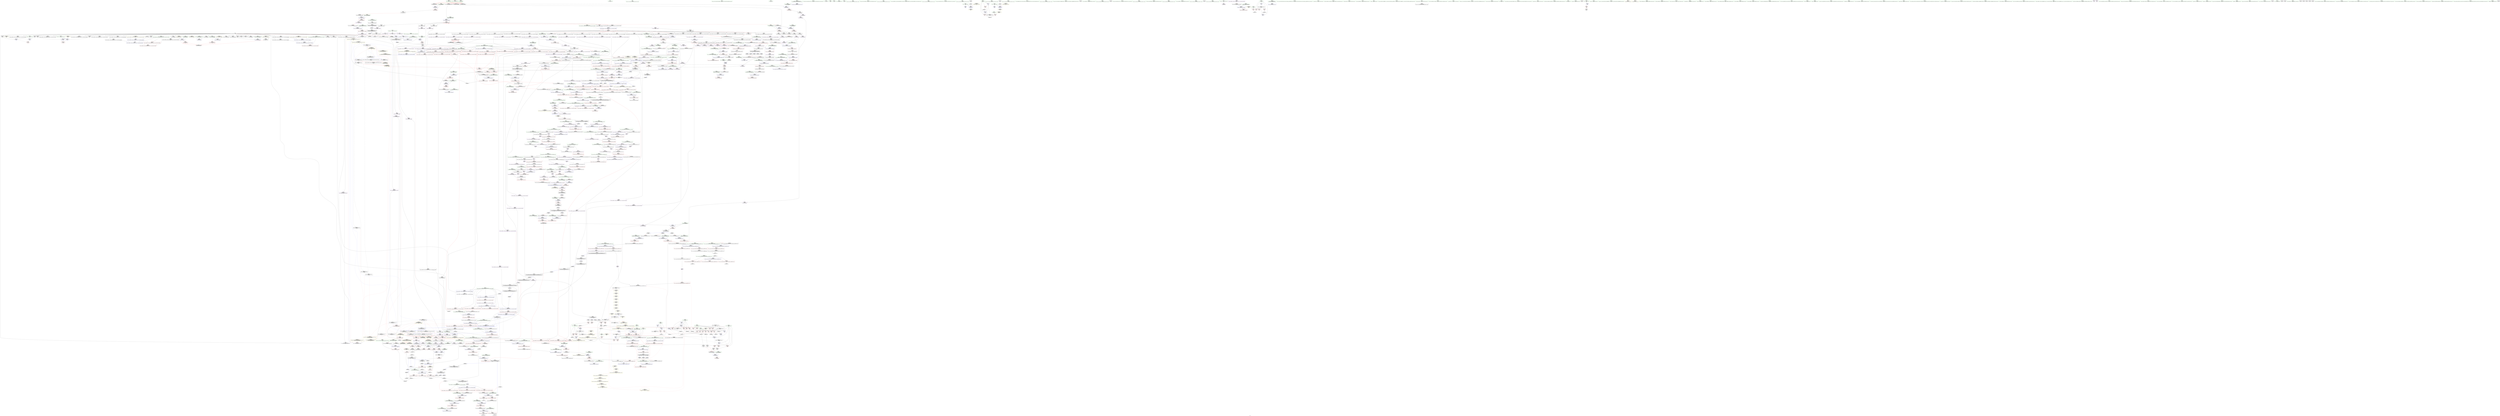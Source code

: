 digraph "SVFG" {
	label="SVFG";

	Node0x5632fca3b820 [shape=record,color=grey,label="{NodeID: 0\nNullPtr|{|<s35>104}}"];
	Node0x5632fca3b820 -> Node0x5632fccae6e0[style=solid];
	Node0x5632fca3b820 -> Node0x5632fccae7e0[style=solid];
	Node0x5632fca3b820 -> Node0x5632fccae8b0[style=solid];
	Node0x5632fca3b820 -> Node0x5632fccae980[style=solid];
	Node0x5632fca3b820 -> Node0x5632fccaea50[style=solid];
	Node0x5632fca3b820 -> Node0x5632fccaeb20[style=solid];
	Node0x5632fca3b820 -> Node0x5632fccaebf0[style=solid];
	Node0x5632fca3b820 -> Node0x5632fccaecc0[style=solid];
	Node0x5632fca3b820 -> Node0x5632fccaed90[style=solid];
	Node0x5632fca3b820 -> Node0x5632fccaee60[style=solid];
	Node0x5632fca3b820 -> Node0x5632fccaef30[style=solid];
	Node0x5632fca3b820 -> Node0x5632fccaf000[style=solid];
	Node0x5632fca3b820 -> Node0x5632fccaf0d0[style=solid];
	Node0x5632fca3b820 -> Node0x5632fccaf1a0[style=solid];
	Node0x5632fca3b820 -> Node0x5632fccaf270[style=solid];
	Node0x5632fca3b820 -> Node0x5632fccaf340[style=solid];
	Node0x5632fca3b820 -> Node0x5632fccaf410[style=solid];
	Node0x5632fca3b820 -> Node0x5632fccaf4e0[style=solid];
	Node0x5632fca3b820 -> Node0x5632fccaf5b0[style=solid];
	Node0x5632fca3b820 -> Node0x5632fccaf680[style=solid];
	Node0x5632fca3b820 -> Node0x5632fccaf750[style=solid];
	Node0x5632fca3b820 -> Node0x5632fccaf820[style=solid];
	Node0x5632fca3b820 -> Node0x5632fccaf8f0[style=solid];
	Node0x5632fca3b820 -> Node0x5632fccaf9c0[style=solid];
	Node0x5632fca3b820 -> Node0x5632fccafa90[style=solid];
	Node0x5632fca3b820 -> Node0x5632fccafb60[style=solid];
	Node0x5632fca3b820 -> Node0x5632fccafc30[style=solid];
	Node0x5632fca3b820 -> Node0x5632fcccb780[style=solid];
	Node0x5632fca3b820 -> Node0x5632fccb5c40[style=solid];
	Node0x5632fca3b820 -> Node0x5632fccb5d10[style=solid];
	Node0x5632fca3b820 -> Node0x5632fccb5de0[style=solid];
	Node0x5632fca3b820 -> Node0x5632fccb7bf0[style=solid];
	Node0x5632fca3b820 -> Node0x5632fccf4d20[style=solid];
	Node0x5632fca3b820 -> Node0x5632fccf8440[style=solid];
	Node0x5632fca3b820 -> Node0x5632fccf9040[style=solid];
	Node0x5632fca3b820:s35 -> Node0x5632fcdcc120[style=solid,color=red];
	Node0x5632fccb5280 [shape=record,color=blue,label="{NodeID: 775\n287\<--286\nthis.addr\<--this\n_ZNSt6vectorIiSaIiEEC2Ev\n}"];
	Node0x5632fccb5280 -> Node0x5632fccc2580[style=dashed];
	Node0x5632fccabdc0 [shape=record,color=purple,label="{NodeID: 443\n544\<--526\n_M_impl5\<--this1\n_ZNSt12_Vector_baseIiSaIiEED2Ev\n|{<s0>48}}"];
	Node0x5632fccabdc0:s0 -> Node0x5632fcdcd9c0[style=solid,color=red];
	Node0x5632fcc9faa0 [shape=record,color=green,label="{NodeID: 111\n628\<--629\n__p.addr\<--__p.addr_field_insensitive\n_ZNSt16allocator_traitsISaIiEE10deallocateERS0_Pim\n}"];
	Node0x5632fcc9faa0 -> Node0x5632fccc42c0[style=solid];
	Node0x5632fcc9faa0 -> Node0x5632fccb6d50[style=solid];
	Node0x5632fcd6f5a0 [shape=record,color=yellow,style=double,label="{NodeID: 1993\n38V_2 = CSCHI(MR_38V_1)\npts\{1271 \}\nCS[]|{<s0>67}}"];
	Node0x5632fcd6f5a0:s0 -> Node0x5632fcd32180[style=dashed,color=red];
	Node0x5632fccd6650 [shape=record,color=blue,label="{NodeID: 886\n1351\<--1336\ncoerce.dive\<--__first.coerce\n_ZSt18uninitialized_copyISt13move_iteratorIPiES1_ET0_T_S4_S3_\n}"];
	Node0x5632fccd6650 -> Node0x5632fcccae00[style=dashed];
	Node0x5632fccc17b0 [shape=record,color=red,label="{NodeID: 554\n188\<--100\n\<--money\nmain\n}"];
	Node0x5632fccc17b0 -> Node0x5632fccf5ec0[style=solid];
	Node0x5632fcca4300 [shape=record,color=green,label="{NodeID: 222\n1386\<--1387\n__result.addr\<--__result.addr_field_insensitive\n_ZNSt20__uninitialized_copyILb1EE13__uninit_copyISt13move_iteratorIPiES3_EET0_T_S6_S5_\n}"];
	Node0x5632fcca4300 -> Node0x5632fccc9670[style=solid];
	Node0x5632fcca4300 -> Node0x5632fccd6cd0[style=solid];
	Node0x5632fcdcb230 [shape=record,color=black,label="{NodeID: 2104\n1452 = PHI(1444, )\n1st arg _ZSt14__copy_move_a2ILb1EPiS0_ET1_T0_S2_S1_ }"];
	Node0x5632fcdcb230 -> Node0x5632fccd7420[style=solid];
	Node0x5632fccc71e0 [shape=record,color=red,label="{NodeID: 665\n1016\<--1015\n\<--call1\n_ZN9__gnu_cxxmiIPiSt6vectorIiSaIiEEEENS_17__normal_iteratorIT_T0_E15difference_typeERKS8_SB_\n}"];
	Node0x5632fccc71e0 -> Node0x5632fccb3060[style=solid];
	Node0x5632fcd366f0 [shape=record,color=black,label="{NodeID: 1440\nMR_44V_5 = PHI(MR_44V_6, MR_44V_4, )\npts\{970000 \}\n|{|<s2>17|<s3>20|<s4>27}}"];
	Node0x5632fcd366f0 -> Node0x5632fcd2e3d0[style=dashed];
	Node0x5632fcd366f0 -> Node0x5632fcd406f0[style=dashed];
	Node0x5632fcd366f0:s2 -> Node0x5632fcd30d90[style=dashed,color=red];
	Node0x5632fcd366f0:s3 -> Node0x5632fccd1550[style=dashed,color=red];
	Node0x5632fcd366f0:s4 -> Node0x5632fccd2fc0[style=dashed,color=red];
	Node0x5632fccb2360 [shape=record,color=black,label="{NodeID: 333\n858\<--735\n\<--this1\n_ZNSt6vectorIiSaIiEE17_M_realloc_insertIJRKiEEEvN9__gnu_cxx17__normal_iteratorIPiS1_EEDpOT_\n}"];
	Node0x5632fccb2360 -> Node0x5632fccacc60[style=solid];
	Node0x5632fccb2360 -> Node0x5632fccbccf0[style=solid];
	Node0x5632fcc60130 [shape=record,color=green,label="{NodeID: 1\n7\<--1\n__dso_handle\<--dummyObj\nGlob }"];
	Node0x5632fccb5350 [shape=record,color=blue,label="{NodeID: 776\n309\<--307\nthis.addr\<--this\n_ZNSt6vectorIiSaIiEE9push_backERKi\n}"];
	Node0x5632fccb5350 -> Node0x5632fccc2650[style=dashed];
	Node0x5632fccabe90 [shape=record,color=purple,label="{NodeID: 444\n554\<--526\n_M_impl6\<--this1\n_ZNSt12_Vector_baseIiSaIiEED2Ev\n|{<s0>49}}"];
	Node0x5632fccabe90:s0 -> Node0x5632fcdcd9c0[style=solid,color=red];
	Node0x5632fcc9fb70 [shape=record,color=green,label="{NodeID: 112\n630\<--631\n__n.addr\<--__n.addr_field_insensitive\n_ZNSt16allocator_traitsISaIiEE10deallocateERS0_Pim\n}"];
	Node0x5632fcc9fb70 -> Node0x5632fccc4390[style=solid];
	Node0x5632fcc9fb70 -> Node0x5632fccb6e20[style=solid];
	Node0x5632fcd6f700 [shape=record,color=yellow,style=double,label="{NodeID: 1994\n38V_2 = CSCHI(MR_38V_1)\npts\{1271 \}\nCS[]|{<s0>33|<s1>64}}"];
	Node0x5632fcd6f700:s0 -> Node0x5632fcd29aa0[style=dashed,color=blue];
	Node0x5632fcd6f700:s1 -> Node0x5632fcd6f5a0[style=dashed,color=blue];
	Node0x5632fccd6720 [shape=record,color=blue,label="{NodeID: 887\n1353\<--1337\ncoerce.dive1\<--__last.coerce\n_ZSt18uninitialized_copyISt13move_iteratorIPiES1_ET0_T_S4_S3_\n}"];
	Node0x5632fccd6720 -> Node0x5632fcccaed0[style=dashed];
	Node0x5632fccc1880 [shape=record,color=red,label="{NodeID: 555\n160\<--102\n\<--next\nmain\n}"];
	Node0x5632fccc1880 -> Node0x5632fccf9340[style=solid];
	Node0x5632fcca43d0 [shape=record,color=green,label="{NodeID: 223\n1388\<--1389\nagg.tmp\<--agg.tmp_field_insensitive\n_ZNSt20__uninitialized_copyILb1EE13__uninit_copyISt13move_iteratorIPiES3_EET0_T_S6_S5_\n}"];
	Node0x5632fcca43d0 -> Node0x5632fcca9080[style=solid];
	Node0x5632fcca43d0 -> Node0x5632fccbf250[style=solid];
	Node0x5632fcdcb3a0 [shape=record,color=black,label="{NodeID: 2105\n1453 = PHI(1445, )\n2nd arg _ZSt14__copy_move_a2ILb1EPiS0_ET1_T0_S2_S1_ }"];
	Node0x5632fcdcb3a0 -> Node0x5632fccd74f0[style=solid];
	Node0x5632fccc72b0 [shape=record,color=red,label="{NodeID: 666\n1029\<--1026\nthis1\<--this.addr\n_ZNSt6vectorIiSaIiEE5beginEv\n}"];
	Node0x5632fccc72b0 -> Node0x5632fccb3200[style=solid];
	Node0x5632fcd36bf0 [shape=record,color=black,label="{NodeID: 1441\nMR_48V_5 = PHI(MR_48V_6, MR_48V_4, )\npts\{950001 950002 \}\n|{|<s2>16|<s3>16|<s4>28|<s5>28}}"];
	Node0x5632fcd36bf0 -> Node0x5632fcd2e8d0[style=dashed];
	Node0x5632fcd36bf0 -> Node0x5632fcd410f0[style=dashed];
	Node0x5632fcd36bf0:s2 -> Node0x5632fcd30ed0[style=dashed,color=red];
	Node0x5632fcd36bf0:s3 -> Node0x5632fcd31010[style=dashed,color=red];
	Node0x5632fcd36bf0:s4 -> Node0x5632fccd3100[style=dashed,color=red];
	Node0x5632fcd36bf0:s5 -> Node0x5632fccd3240[style=dashed,color=red];
	Node0x5632fccb2430 [shape=record,color=black,label="{NodeID: 334\n862\<--735\n\<--this1\n_ZNSt6vectorIiSaIiEE17_M_realloc_insertIJRKiEEEvN9__gnu_cxx17__normal_iteratorIPiS1_EEDpOT_\n}"];
	Node0x5632fccb2430 -> Node0x5632fccbcdc0[style=solid];
	Node0x5632fccb2430 -> Node0x5632fccbce90[style=solid];
	Node0x5632fcc9ba00 [shape=record,color=green,label="{NodeID: 2\n9\<--1\n\<--dummyObj\nCan only get source location for instruction, argument, global var or function.}"];
	Node0x5632fccb5420 [shape=record,color=blue,label="{NodeID: 777\n311\<--308\n__x.addr\<--__x\n_ZNSt6vectorIiSaIiEE9push_backERKi\n}"];
	Node0x5632fccb5420 -> Node0x5632fccc2720[style=dashed];
	Node0x5632fccb5420 -> Node0x5632fccc27f0[style=dashed];
	Node0x5632fccabf60 [shape=record,color=purple,label="{NodeID: 445\n602\<--598\n_M_impl\<--this1\n_ZNSt12_Vector_baseIiSaIiEE13_M_deallocateEPim\n}"];
	Node0x5632fccabf60 -> Node0x5632fccb1320[style=solid];
	Node0x5632fcc9fc40 [shape=record,color=green,label="{NodeID: 113\n640\<--641\n_ZN9__gnu_cxx13new_allocatorIiE10deallocateEPim\<--_ZN9__gnu_cxx13new_allocatorIiE10deallocateEPim_field_insensitive\n}"];
	Node0x5632fcd6f860 [shape=record,color=yellow,style=double,label="{NodeID: 1995\n38V_3 = CSCHI(MR_38V_2)\npts\{1271 \}\nCS[]|{<s0>70}}"];
	Node0x5632fcd6f860:s0 -> Node0x5632fcd32180[style=dashed,color=red];
	Node0x5632fccd67f0 [shape=record,color=blue,label="{NodeID: 888\n1343\<--1338\n__result.addr\<--__result\n_ZSt18uninitialized_copyISt13move_iteratorIPiES1_ET0_T_S4_S3_\n}"];
	Node0x5632fccd67f0 -> Node0x5632fccc9400[style=dashed];
	Node0x5632fccc1950 [shape=record,color=red,label="{NodeID: 556\n166\<--102\n\<--next\nmain\n}"];
	Node0x5632fccc1950 -> Node0x5632fccf76c0[style=solid];
	Node0x5632fcca44a0 [shape=record,color=green,label="{NodeID: 224\n1390\<--1391\nagg.tmp2\<--agg.tmp2_field_insensitive\n_ZNSt20__uninitialized_copyILb1EE13__uninit_copyISt13move_iteratorIPiES3_EET0_T_S6_S5_\n}"];
	Node0x5632fcca44a0 -> Node0x5632fcca9150[style=solid];
	Node0x5632fcca44a0 -> Node0x5632fccbf320[style=solid];
	Node0x5632fcdcb4e0 [shape=record,color=black,label="{NodeID: 2106\n918 = PHI(697, )\n0th arg _ZN9__gnu_cxx13new_allocatorIiE9constructIiJRKiEEEvPT_DpOT0_ }"];
	Node0x5632fcdcb4e0 -> Node0x5632fccb85b0[style=solid];
	Node0x5632fccc7380 [shape=record,color=red,label="{NodeID: 667\n1035\<--1034\n\<--coerce.dive\n_ZNSt6vectorIiSaIiEE5beginEv\n}"];
	Node0x5632fccc7380 -> Node0x5632fccb32d0[style=solid];
	Node0x5632fcd370f0 [shape=record,color=black,label="{NodeID: 1442\nMR_50V_5 = PHI(MR_50V_6, MR_50V_4, )\npts\{970001 970002 \}\n|{|<s2>17|<s3>17|<s4>27|<s5>27}}"];
	Node0x5632fcd370f0 -> Node0x5632fcd2edd0[style=dashed];
	Node0x5632fcd370f0 -> Node0x5632fcd415f0[style=dashed];
	Node0x5632fcd370f0:s2 -> Node0x5632fcd30ed0[style=dashed,color=red];
	Node0x5632fcd370f0:s3 -> Node0x5632fcd31010[style=dashed,color=red];
	Node0x5632fcd370f0:s4 -> Node0x5632fccd3100[style=dashed,color=red];
	Node0x5632fcd370f0:s5 -> Node0x5632fccd3240[style=dashed,color=red];
	Node0x5632fccb2500 [shape=record,color=black,label="{NodeID: 335\n872\<--735\n\<--this1\n_ZNSt6vectorIiSaIiEE17_M_realloc_insertIJRKiEEEvN9__gnu_cxx17__normal_iteratorIPiS1_EEDpOT_\n}"];
	Node0x5632fccb2500 -> Node0x5632fccbcf60[style=solid];
	Node0x5632fccb2500 -> Node0x5632fccbd030[style=solid];
	Node0x5632fcc9bd40 [shape=record,color=green,label="{NodeID: 3\n13\<--1\n_ZSt3cin\<--dummyObj\nGlob }"];
	Node0x5632fccb54f0 [shape=record,color=blue,label="{NodeID: 778\n341\<--343\n_M_finish7\<--incdec.ptr\n_ZNSt6vectorIiSaIiEE9push_backERKi\n}"];
	Node0x5632fccb54f0 -> Node0x5632fcd2a1e0[style=dashed];
	Node0x5632fccac030 [shape=record,color=purple,label="{NodeID: 446\n731\<--711\ncoerce.dive\<--__position\n_ZNSt6vectorIiSaIiEE17_M_realloc_insertIJRKiEEEvN9__gnu_cxx17__normal_iteratorIPiS1_EEDpOT_\n}"];
	Node0x5632fccac030 -> Node0x5632fccb7570[style=solid];
	Node0x5632fcca4970 [shape=record,color=green,label="{NodeID: 114\n647\<--648\nthis.addr\<--this.addr_field_insensitive\n_ZN9__gnu_cxx13new_allocatorIiE10deallocateEPim\n}"];
	Node0x5632fcca4970 -> Node0x5632fccc4460[style=solid];
	Node0x5632fcca4970 -> Node0x5632fccb6ef0[style=solid];
	Node0x5632fcd6f9c0 [shape=record,color=yellow,style=double,label="{NodeID: 1996\n38V_4 = CSCHI(MR_38V_3)\npts\{1271 \}\nCS[]|{<s0>35}}"];
	Node0x5632fcd6f9c0:s0 -> Node0x5632fcd29aa0[style=dashed,color=blue];
	Node0x5632fccd68c0 [shape=record,color=blue,label="{NodeID: 889\n1345\<--1357\n__assignable\<--\n_ZSt18uninitialized_copyISt13move_iteratorIPiES1_ET0_T_S4_S3_\n}"];
	Node0x5632fcd42470 [shape=record,color=yellow,style=double,label="{NodeID: 1664\n291V_1 = ENCHI(MR_291V_0)\npts\{13240000 \}\nFun[_ZSt32__make_move_if_noexcept_iteratorIiSt13move_iteratorIPiEET0_PT_]|{<s0>111}}"];
	Node0x5632fcd42470:s0 -> Node0x5632fccd81f0[style=dashed,color=red];
	Node0x5632fccc1a20 [shape=record,color=red,label="{NodeID: 557\n181\<--102\n\<--next\nmain\n}"];
	Node0x5632fccc1a20 -> Node0x5632fccf7540[style=solid];
	Node0x5632fcca4570 [shape=record,color=green,label="{NodeID: 225\n1409\<--1410\n_ZSt4copyISt13move_iteratorIPiES1_ET0_T_S4_S3_\<--_ZSt4copyISt13move_iteratorIPiES1_ET0_T_S4_S3__field_insensitive\n}"];
	Node0x5632fcdcb620 [shape=record,color=black,label="{NodeID: 2107\n919 = PHI(698, )\n1st arg _ZN9__gnu_cxx13new_allocatorIiE9constructIiJRKiEEEvPT_DpOT0_ }"];
	Node0x5632fcdcb620 -> Node0x5632fccb8680[style=solid];
	Node0x5632fccc7450 [shape=record,color=red,label="{NodeID: 668\n1046\<--1040\nthis1\<--this.addr\n_ZNSt12_Vector_baseIiSaIiEE11_M_allocateEm\n}"];
	Node0x5632fccc7450 -> Node0x5632fccbd920[style=solid];
	Node0x5632fccb25d0 [shape=record,color=black,label="{NodeID: 336\n877\<--735\n\<--this1\n_ZNSt6vectorIiSaIiEE17_M_realloc_insertIJRKiEEEvN9__gnu_cxx17__normal_iteratorIPiS1_EEDpOT_\n}"];
	Node0x5632fccb25d0 -> Node0x5632fccbd100[style=solid];
	Node0x5632fccb25d0 -> Node0x5632fccbd1d0[style=solid];
	Node0x5632fcc9be00 [shape=record,color=green,label="{NodeID: 4\n14\<--1\n_ZSt4cout\<--dummyObj\nGlob }"];
	Node0x5632fccb55c0 [shape=record,color=blue,label="{NodeID: 779\n349\<--346\ncoerce.dive\<--call\n_ZNSt6vectorIiSaIiEE9push_backERKi\n}"];
	Node0x5632fccb55c0 -> Node0x5632fccc2c00[style=dashed];
	Node0x5632fccb55c0 -> Node0x5632fcd29b90[style=dashed];
	Node0x5632fccac100 [shape=record,color=purple,label="{NodeID: 447\n745\<--721\ncoerce.dive3\<--ref.tmp\n_ZNSt6vectorIiSaIiEE17_M_realloc_insertIJRKiEEEvN9__gnu_cxx17__normal_iteratorIPiS1_EEDpOT_\n}"];
	Node0x5632fccac100 -> Node0x5632fccb78b0[style=solid];
	Node0x5632fcca4a00 [shape=record,color=green,label="{NodeID: 115\n649\<--650\n__p.addr\<--__p.addr_field_insensitive\n_ZN9__gnu_cxx13new_allocatorIiE10deallocateEPim\n}"];
	Node0x5632fcca4a00 -> Node0x5632fccc4530[style=solid];
	Node0x5632fcca4a00 -> Node0x5632fccb6fc0[style=solid];
	Node0x5632fcd6fb20 [shape=record,color=yellow,style=double,label="{NodeID: 1997\n238V_2 = CSCHI(MR_238V_1)\npts\{10250000 \}\nCS[]}"];
	Node0x5632fcd6fb20 -> Node0x5632fccc7380[style=dashed];
	Node0x5632fccd6990 [shape=record,color=blue, style = dotted,label="{NodeID: 890\n1618\<--1620\noffset_0\<--dummyVal\n_ZSt18uninitialized_copyISt13move_iteratorIPiES1_ET0_T_S4_S3_\n}"];
	Node0x5632fccd6990 -> Node0x5632fccc94d0[style=dashed];
	Node0x5632fccc1af0 [shape=record,color=red,label="{NodeID: 558\n192\<--102\n\<--next\nmain\n}"];
	Node0x5632fccc1af0 -> Node0x5632fccf6040[style=solid];
	Node0x5632fcca4670 [shape=record,color=green,label="{NodeID: 226\n1416\<--1417\n__first\<--__first_field_insensitive\n_ZSt4copyISt13move_iteratorIPiES1_ET0_T_S4_S3_\n}"];
	Node0x5632fcca4670 -> Node0x5632fcca92f0[style=solid];
	Node0x5632fcca4670 -> Node0x5632fccbf730[style=solid];
	Node0x5632fcdcb760 [shape=record,color=black,label="{NodeID: 2108\n920 = PHI(700, )\n2nd arg _ZN9__gnu_cxx13new_allocatorIiE9constructIiJRKiEEEvPT_DpOT0_ }"];
	Node0x5632fcdcb760 -> Node0x5632fccb8750[style=solid];
	Node0x5632fccc7520 [shape=record,color=red,label="{NodeID: 669\n1047\<--1042\n\<--__n.addr\n_ZNSt12_Vector_baseIiSaIiEE11_M_allocateEm\n}"];
	Node0x5632fccc7520 -> Node0x5632fccf94c0[style=solid];
	Node0x5632fccb26a0 [shape=record,color=black,label="{NodeID: 337\n884\<--735\n\<--this1\n_ZNSt6vectorIiSaIiEE17_M_realloc_insertIJRKiEEEvN9__gnu_cxx17__normal_iteratorIPiS1_EEDpOT_\n}"];
	Node0x5632fccb26a0 -> Node0x5632fccbd2a0[style=solid];
	Node0x5632fccb26a0 -> Node0x5632fccbd370[style=solid];
	Node0x5632fcc9bec0 [shape=record,color=green,label="{NodeID: 5\n15\<--1\n.str\<--dummyObj\nGlob }"];
	Node0x5632fccb5690 [shape=record,color=blue,label="{NodeID: 780\n362\<--360\nthis.addr\<--this\n_ZNSt6vectorIiSaIiEEixEm\n}"];
	Node0x5632fccb5690 -> Node0x5632fccc2cd0[style=dashed];
	Node0x5632fccac1d0 [shape=record,color=purple,label="{NodeID: 448\n760\<--759\n_M_impl\<--\n_ZNSt6vectorIiSaIiEE17_M_realloc_insertIJRKiEEEvN9__gnu_cxx17__normal_iteratorIPiS1_EEDpOT_\n}"];
	Node0x5632fccac1d0 -> Node0x5632fccb2770[style=solid];
	Node0x5632fcca4ad0 [shape=record,color=green,label="{NodeID: 116\n651\<--652\n.addr\<--.addr_field_insensitive\n_ZN9__gnu_cxx13new_allocatorIiE10deallocateEPim\n}"];
	Node0x5632fcca4ad0 -> Node0x5632fccb7090[style=solid];
	Node0x5632fcd6fc80 [shape=record,color=yellow,style=double,label="{NodeID: 1998\n38V_2 = CSCHI(MR_38V_1)\npts\{1271 \}\nCS[]|{<s0>67|<s1>70}}"];
	Node0x5632fcd6fc80:s0 -> Node0x5632fcd6f860[style=dashed,color=blue];
	Node0x5632fcd6fc80:s1 -> Node0x5632fcd6f9c0[style=dashed,color=blue];
	Node0x5632fccd6a60 [shape=record,color=blue, style = dotted,label="{NodeID: 891\n1621\<--1623\noffset_0\<--dummyVal\n_ZSt18uninitialized_copyISt13move_iteratorIPiES1_ET0_T_S4_S3_\n}"];
	Node0x5632fccd6a60 -> Node0x5632fccc95a0[style=dashed];
	Node0x5632fccc1bc0 [shape=record,color=red,label="{NodeID: 559\n227\<--104\n\<--sum\nmain\n}"];
	Node0x5632fccc1bc0 -> Node0x5632fccf7e40[style=solid];
	Node0x5632fcca4740 [shape=record,color=green,label="{NodeID: 227\n1418\<--1419\n__last\<--__last_field_insensitive\n_ZSt4copyISt13move_iteratorIPiES1_ET0_T_S4_S3_\n}"];
	Node0x5632fcca4740 -> Node0x5632fcca93c0[style=solid];
	Node0x5632fcca4740 -> Node0x5632fccbf800[style=solid];
	Node0x5632fcdcb8a0 [shape=record,color=black,label="{NodeID: 2109\n586 = PHI(526, 834, 853, )\n0th arg _ZNSt12_Vector_baseIiSaIiEE13_M_deallocateEPim }"];
	Node0x5632fcdcb8a0 -> Node0x5632fccb6940[style=solid];
	Node0x5632fccc75f0 [shape=record,color=red,label="{NodeID: 670\n1052\<--1042\n\<--__n.addr\n_ZNSt12_Vector_baseIiSaIiEE11_M_allocateEm\n|{<s0>96}}"];
	Node0x5632fccc75f0:s0 -> Node0x5632fcdc5a90[style=solid,color=red];
	Node0x5632fccb2770 [shape=record,color=black,label="{NodeID: 338\n761\<--760\n\<--_M_impl\n_ZNSt6vectorIiSaIiEE17_M_realloc_insertIJRKiEEEvN9__gnu_cxx17__normal_iteratorIPiS1_EEDpOT_\n|{<s0>64}}"];
	Node0x5632fccb2770:s0 -> Node0x5632fcdb4850[style=solid,color=red];
	Node0x5632fcc9c7a0 [shape=record,color=green,label="{NodeID: 6\n17\<--1\n.str.3\<--dummyObj\nGlob }"];
	Node0x5632fccb5760 [shape=record,color=blue,label="{NodeID: 781\n364\<--361\n__n.addr\<--__n\n_ZNSt6vectorIiSaIiEEixEm\n}"];
	Node0x5632fccb5760 -> Node0x5632fccc2da0[style=dashed];
	Node0x5632fccac2a0 [shape=record,color=purple,label="{NodeID: 449\n770\<--769\n_M_impl7\<--\n_ZNSt6vectorIiSaIiEE17_M_realloc_insertIJRKiEEEvN9__gnu_cxx17__normal_iteratorIPiS1_EEDpOT_\n}"];
	Node0x5632fcca4ba0 [shape=record,color=green,label="{NodeID: 117\n660\<--661\n_ZdlPv\<--_ZdlPv_field_insensitive\n}"];
	Node0x5632fcd6fde0 [shape=record,color=yellow,style=double,label="{NodeID: 1999\n38V_2 = CSCHI(MR_38V_1)\npts\{1271 \}\nCS[]|{<s0>99}}"];
	Node0x5632fcd6fde0:s0 -> Node0x5632fcd6fc80[style=dashed,color=blue];
	Node0x5632fccd6b30 [shape=record,color=blue,label="{NodeID: 892\n1392\<--1379\ncoerce.dive\<--__first.coerce\n_ZNSt20__uninitialized_copyILb1EE13__uninit_copyISt13move_iteratorIPiES3_EET0_T_S6_S5_\n}"];
	Node0x5632fccd6b30 -> Node0x5632fcccafa0[style=dashed];
	Node0x5632fccd2e00 [shape=record,color=yellow,style=double,label="{NodeID: 1667\n78V_1 = ENCHI(MR_78V_0)\npts\{395 \}\nFun[_ZNSt6vectorIiSaIiEED2Ev]}"];
	Node0x5632fccd2e00 -> Node0x5632fccb5900[style=dashed];
	Node0x5632fccc1c90 [shape=record,color=red,label="{NodeID: 560\n256\<--104\n\<--sum\nmain\n}"];
	Node0x5632fcca4810 [shape=record,color=green,label="{NodeID: 228\n1420\<--1421\n__result.addr\<--__result.addr_field_insensitive\n_ZSt4copyISt13move_iteratorIPiES1_ET0_T_S4_S3_\n}"];
	Node0x5632fcca4810 -> Node0x5632fccc98e0[style=solid];
	Node0x5632fcca4810 -> Node0x5632fccd70e0[style=solid];
	Node0x5632fcdcbb80 [shape=record,color=black,label="{NodeID: 2110\n587 = PHI(529, 835, 857, )\n1st arg _ZNSt12_Vector_baseIiSaIiEE13_M_deallocateEPim }"];
	Node0x5632fcdcbb80 -> Node0x5632fccb6a10[style=solid];
	Node0x5632fccc76c0 [shape=record,color=red,label="{NodeID: 671\n1081\<--1065\n\<--__first.addr\n_ZSt34__uninitialized_move_if_noexcept_aIPiS0_SaIiEET0_T_S3_S2_RT1_\n|{<s0>97}}"];
	Node0x5632fccc76c0:s0 -> Node0x5632fcdd1690[style=solid,color=red];
	Node0x5632fccb2840 [shape=record,color=black,label="{NodeID: 339\n812\<--811\n\<--_M_impl17\n_ZNSt6vectorIiSaIiEE17_M_realloc_insertIJRKiEEEvN9__gnu_cxx17__normal_iteratorIPiS1_EEDpOT_\n|{<s0>72}}"];
	Node0x5632fccb2840:s0 -> Node0x5632fcdce080[style=solid,color=red];
	Node0x5632fcc9c830 [shape=record,color=green,label="{NodeID: 7\n19\<--1\n.str.4\<--dummyObj\nGlob }"];
	Node0x5632fccb5830 [shape=record,color=blue,label="{NodeID: 782\n392\<--391\nthis.addr\<--this\n_ZNSt6vectorIiSaIiEED2Ev\n}"];
	Node0x5632fccb5830 -> Node0x5632fccc2f40[style=dashed];
	Node0x5632fcccda00 [shape=record,color=yellow,style=double,label="{NodeID: 1557\n114V_1 = ENCHI(MR_114V_0)\npts\{850000 850001 950000 950001 970000 970001 \}\nFun[_ZNSt6vectorIiSaIiEE3endEv]|{<s0>82}}"];
	Node0x5632fcccda00:s0 -> Node0x5632fcd45800[style=dashed,color=red];
	Node0x5632fccac370 [shape=record,color=purple,label="{NodeID: 450\n771\<--769\n_M_start\<--\n_ZNSt6vectorIiSaIiEE17_M_realloc_insertIJRKiEEEvN9__gnu_cxx17__normal_iteratorIPiS1_EEDpOT_\n}"];
	Node0x5632fccac370 -> Node0x5632fccc5cc0[style=solid];
	Node0x5632fcca4ca0 [shape=record,color=green,label="{NodeID: 118\n667\<--668\nthis.addr\<--this.addr_field_insensitive\n_ZNSaIiED2Ev\n}"];
	Node0x5632fcca4ca0 -> Node0x5632fccc4600[style=solid];
	Node0x5632fcca4ca0 -> Node0x5632fccb7160[style=solid];
	Node0x5632fcd6ff40 [shape=record,color=yellow,style=double,label="{NodeID: 2000\n291V_2 = CSCHI(MR_291V_1)\npts\{13240000 \}\nCS[]}"];
	Node0x5632fcd6ff40 -> Node0x5632fccc9330[style=dashed];
	Node0x5632fccd6c00 [shape=record,color=blue,label="{NodeID: 893\n1394\<--1380\ncoerce.dive1\<--__last.coerce\n_ZNSt20__uninitialized_copyILb1EE13__uninit_copyISt13move_iteratorIPiES3_EET0_T_S6_S5_\n}"];
	Node0x5632fccd6c00 -> Node0x5632fcccb070[style=dashed];
	Node0x5632fccd2ee0 [shape=record,color=yellow,style=double,label="{NodeID: 1668\n80V_1 = ENCHI(MR_80V_0)\npts\{397 \}\nFun[_ZNSt6vectorIiSaIiEED2Ev]}"];
	Node0x5632fccd2ee0 -> Node0x5632fccb59d0[style=dashed];
	Node0x5632fccc1d60 [shape=record,color=red,label="{NodeID: 561\n222\<--106\n\<--current\nmain\n}"];
	Node0x5632fccc1d60 -> Node0x5632fccaffa0[style=solid];
	Node0x5632fcca48e0 [shape=record,color=green,label="{NodeID: 229\n1422\<--1423\nagg.tmp\<--agg.tmp_field_insensitive\n_ZSt4copyISt13move_iteratorIPiES1_ET0_T_S4_S3_\n}"];
	Node0x5632fcca48e0 -> Node0x5632fcca9490[style=solid];
	Node0x5632fcca48e0 -> Node0x5632fccbf8d0[style=solid];
	Node0x5632fcdcbd40 [shape=record,color=black,label="{NodeID: 2111\n588 = PHI(539, 836, 869, )\n2nd arg _ZNSt12_Vector_baseIiSaIiEE13_M_deallocateEPim }"];
	Node0x5632fcdcbd40 -> Node0x5632fccb6ae0[style=solid];
	Node0x5632fccc7790 [shape=record,color=red,label="{NodeID: 672\n1087\<--1067\n\<--__last.addr\n_ZSt34__uninitialized_move_if_noexcept_aIPiS0_SaIiEET0_T_S3_S2_RT1_\n|{<s0>98}}"];
	Node0x5632fccc7790:s0 -> Node0x5632fcdd1690[style=solid,color=red];
	Node0x5632fccb2910 [shape=record,color=black,label="{NodeID: 340\n866\<--861\nsub.ptr.lhs.cast\<--\n_ZNSt6vectorIiSaIiEE17_M_realloc_insertIJRKiEEEvN9__gnu_cxx17__normal_iteratorIPiS1_EEDpOT_\n}"];
	Node0x5632fccb2910 -> Node0x5632fccf61c0[style=solid];
	Node0x5632fcc9c8c0 [shape=record,color=green,label="{NodeID: 8\n22\<--1\n\<--dummyObj\nCan only get source location for instruction, argument, global var or function.}"];
	Node0x5632fccb5900 [shape=record,color=blue,label="{NodeID: 783\n394\<--421\nexn.slot\<--\n_ZNSt6vectorIiSaIiEED2Ev\n}"];
	Node0x5632fccb5900 -> Node0x5632fccc3010[style=dashed];
	Node0x5632fcccdb40 [shape=record,color=yellow,style=double,label="{NodeID: 1558\n208V_1 = ENCHI(MR_208V_0)\npts\{9030000 \}\nFun[_ZNSt6vectorIiSaIiEE3endEv]|{<s0>82}}"];
	Node0x5632fcccdb40:s0 -> Node0x5632fccd5bc0[style=dashed,color=red];
	Node0x5632fccac440 [shape=record,color=purple,label="{NodeID: 451\n785\<--784\nincdec.ptr\<--\n_ZNSt6vectorIiSaIiEE17_M_realloc_insertIJRKiEEEvN9__gnu_cxx17__normal_iteratorIPiS1_EEDpOT_\n}"];
	Node0x5632fccac440 -> Node0x5632fccb7d90[style=solid];
	Node0x5632fcca4d70 [shape=record,color=green,label="{NodeID: 119\n673\<--674\n_ZN9__gnu_cxx13new_allocatorIiED2Ev\<--_ZN9__gnu_cxx13new_allocatorIiED2Ev_field_insensitive\n}"];
	Node0x5632fcd700a0 [shape=record,color=yellow,style=double,label="{NodeID: 2001\n38V_2 = CSCHI(MR_38V_1)\npts\{1271 \}\nCS[]|{<s0>110}}"];
	Node0x5632fcd700a0:s0 -> Node0x5632fcd6fde0[style=dashed,color=blue];
	Node0x5632fccd6cd0 [shape=record,color=blue,label="{NodeID: 894\n1386\<--1381\n__result.addr\<--__result\n_ZNSt20__uninitialized_copyILb1EE13__uninit_copyISt13move_iteratorIPiES3_EET0_T_S6_S5_\n}"];
	Node0x5632fccd6cd0 -> Node0x5632fccc9670[style=dashed];
	Node0x5632fccd2fc0 [shape=record,color=yellow,style=double,label="{NodeID: 1669\n65V_1 = ENCHI(MR_65V_0)\npts\{850000 950000 970000 \}\nFun[_ZNSt6vectorIiSaIiEED2Ev]|{|<s1>38|<s2>39}}"];
	Node0x5632fccd2fc0 -> Node0x5632fccc30e0[style=dashed];
	Node0x5632fccd2fc0:s1 -> Node0x5632fcd43270[style=dashed,color=red];
	Node0x5632fccd2fc0:s2 -> Node0x5632fcd43270[style=dashed,color=red];
	Node0x5632fccc1e30 [shape=record,color=red,label="{NodeID: 562\n230\<--106\n\<--current\nmain\n}"];
	Node0x5632fccc1e30 -> Node0x5632fccb0140[style=solid];
	Node0x5632fccacda0 [shape=record,color=green,label="{NodeID: 230\n1424\<--1425\nagg.tmp3\<--agg.tmp3_field_insensitive\n_ZSt4copyISt13move_iteratorIPiES1_ET0_T_S4_S3_\n}"];
	Node0x5632fccacda0 -> Node0x5632fcca9560[style=solid];
	Node0x5632fccacda0 -> Node0x5632fccbf9a0[style=solid];
	Node0x5632fcdcbf00 [shape=record,color=black,label="{NodeID: 2112\n1247 = PHI(1240, )\n0th arg _ZN9__gnu_cxx13new_allocatorIiE8allocateEmPKv }"];
	Node0x5632fcdcbf00 -> Node0x5632fccd5e30[style=solid];
	Node0x5632fccc7860 [shape=record,color=red,label="{NodeID: 673\n1091\<--1069\n\<--__result.addr\n_ZSt34__uninitialized_move_if_noexcept_aIPiS0_SaIiEET0_T_S3_S2_RT1_\n|{<s0>99}}"];
	Node0x5632fccc7860:s0 -> Node0x5632fcdc4b10[style=solid,color=red];
	Node0x5632fccb29e0 [shape=record,color=black,label="{NodeID: 341\n867\<--865\nsub.ptr.rhs.cast\<--\n_ZNSt6vectorIiSaIiEE17_M_realloc_insertIJRKiEEEvN9__gnu_cxx17__normal_iteratorIPiS1_EEDpOT_\n}"];
	Node0x5632fccb29e0 -> Node0x5632fccf61c0[style=solid];
	Node0x5632fcc9c950 [shape=record,color=green,label="{NodeID: 9\n52\<--1\n\<--dummyObj\nCan only get source location for instruction, argument, global var or function.}"];
	Node0x5632fccb59d0 [shape=record,color=blue,label="{NodeID: 784\n396\<--423\nehselector.slot\<--\n_ZNSt6vectorIiSaIiEED2Ev\n}"];
	Node0x5632fccac510 [shape=record,color=purple,label="{NodeID: 452\n790\<--789\n_M_impl13\<--\n_ZNSt6vectorIiSaIiEE17_M_realloc_insertIJRKiEEEvN9__gnu_cxx17__normal_iteratorIPiS1_EEDpOT_\n}"];
	Node0x5632fcca4e70 [shape=record,color=green,label="{NodeID: 120\n678\<--679\nthis.addr\<--this.addr_field_insensitive\n_ZN9__gnu_cxx13new_allocatorIiED2Ev\n}"];
	Node0x5632fcca4e70 -> Node0x5632fccc46d0[style=solid];
	Node0x5632fcca4e70 -> Node0x5632fccb7230[style=solid];
	Node0x5632fcd70200 [shape=record,color=yellow,style=double,label="{NodeID: 2002\n38V_2 = CSCHI(MR_38V_1)\npts\{1271 \}\nCS[]|{<s0>114}}"];
	Node0x5632fcd70200:s0 -> Node0x5632fcd700a0[style=dashed,color=blue];
	Node0x5632fccd6da0 [shape=record,color=blue, style = dotted,label="{NodeID: 895\n1624\<--1626\noffset_0\<--dummyVal\n_ZNSt20__uninitialized_copyILb1EE13__uninit_copyISt13move_iteratorIPiES3_EET0_T_S6_S5_\n}"];
	Node0x5632fccd6da0 -> Node0x5632fccc9740[style=dashed];
	Node0x5632fccd3100 [shape=record,color=yellow,style=double,label="{NodeID: 1670\n67V_1 = ENCHI(MR_67V_0)\npts\{850001 950001 970001 \}\nFun[_ZNSt6vectorIiSaIiEED2Ev]}"];
	Node0x5632fccd3100 -> Node0x5632fccc31b0[style=dashed];
	Node0x5632fccc1f00 [shape=record,color=red,label="{NodeID: 563\n234\<--106\n\<--current\nmain\n}"];
	Node0x5632fccc1f00 -> Node0x5632fccf70c0[style=solid];
	Node0x5632fccace70 [shape=record,color=green,label="{NodeID: 231\n1437\<--1438\n_ZSt12__miter_baseIPiEDTcl12__miter_basecldtfp_4baseEEESt13move_iteratorIT_E\<--_ZSt12__miter_baseIPiEDTcl12__miter_basecldtfp_4baseEEESt13move_iteratorIT_E_field_insensitive\n}"];
	Node0x5632fcdcc010 [shape=record,color=black,label="{NodeID: 2113\n1248 = PHI(1241, )\n1st arg _ZN9__gnu_cxx13new_allocatorIiE8allocateEmPKv }"];
	Node0x5632fcdcc010 -> Node0x5632fccd5f00[style=solid];
	Node0x5632fccc7930 [shape=record,color=red,label="{NodeID: 674\n1092\<--1071\n\<--__alloc.addr\n_ZSt34__uninitialized_move_if_noexcept_aIPiS0_SaIiEET0_T_S3_S2_RT1_\n|{<s0>99}}"];
	Node0x5632fccc7930:s0 -> Node0x5632fcdc4c50[style=solid,color=red];
	Node0x5632fcd393f0 [shape=record,color=black,label="{NodeID: 1449\nMR_96V_3 = PHI(MR_96V_4, MR_96V_2, )\npts\{1166 \}\n}"];
	Node0x5632fcd393f0 -> Node0x5632fccc8150[style=dashed];
	Node0x5632fccb2ab0 [shape=record,color=black,label="{NodeID: 342\n908\<--907\n\<--this1\n_ZNSt6vectorIiSaIiEE3endEv\n}"];
	Node0x5632fccb2ab0 -> Node0x5632fccbd510[style=solid];
	Node0x5632fccb2ab0 -> Node0x5632fccbd5e0[style=solid];
	Node0x5632fcc9ca50 [shape=record,color=green,label="{NodeID: 10\n56\<--1\n\<--dummyObj\nCan only get source location for instruction, argument, global var or function.}"];
	Node0x5632fccb5aa0 [shape=record,color=blue,label="{NodeID: 785\n433\<--432\nthis.addr\<--this\n_ZNSt12_Vector_baseIiSaIiEEC2Ev\n}"];
	Node0x5632fccb5aa0 -> Node0x5632fccc3280[style=dashed];
	Node0x5632fccac5e0 [shape=record,color=purple,label="{NodeID: 453\n791\<--789\n_M_finish\<--\n_ZNSt6vectorIiSaIiEE17_M_realloc_insertIJRKiEEEvN9__gnu_cxx17__normal_iteratorIPiS1_EEDpOT_\n}"];
	Node0x5632fccac5e0 -> Node0x5632fccc5f30[style=solid];
	Node0x5632fcca4f40 [shape=record,color=green,label="{NodeID: 121\n687\<--688\n__a.addr\<--__a.addr_field_insensitive\n_ZNSt16allocator_traitsISaIiEE9constructIiJRKiEEEvRS0_PT_DpOT0_\n}"];
	Node0x5632fcca4f40 -> Node0x5632fccc47a0[style=solid];
	Node0x5632fcca4f40 -> Node0x5632fccb7300[style=solid];
	Node0x5632fcd70360 [shape=record,color=yellow,style=double,label="{NodeID: 2003\n38V_2 = CSCHI(MR_38V_1)\npts\{1271 \}\nCS[]|{<s0>117}}"];
	Node0x5632fcd70360:s0 -> Node0x5632fcd70200[style=dashed,color=blue];
	Node0x5632fccd6e70 [shape=record,color=blue, style = dotted,label="{NodeID: 896\n1627\<--1629\noffset_0\<--dummyVal\n_ZNSt20__uninitialized_copyILb1EE13__uninit_copyISt13move_iteratorIPiES3_EET0_T_S6_S5_\n}"];
	Node0x5632fccd6e70 -> Node0x5632fccc9810[style=dashed];
	Node0x5632fccd3240 [shape=record,color=yellow,style=double,label="{NodeID: 1671\n69V_1 = ENCHI(MR_69V_0)\npts\{850002 950002 970002 \}\nFun[_ZNSt6vectorIiSaIiEED2Ev]|{<s0>38|<s1>39}}"];
	Node0x5632fccd3240:s0 -> Node0x5632fcd433b0[style=dashed,color=red];
	Node0x5632fccd3240:s1 -> Node0x5632fcd433b0[style=dashed,color=red];
	Node0x5632fccc1fd0 [shape=record,color=red,label="{NodeID: 564\n238\<--106\n\<--current\nmain\n}"];
	Node0x5632fccc1fd0 -> Node0x5632fccf73c0[style=solid];
	Node0x5632fccacf70 [shape=record,color=green,label="{NodeID: 232\n1447\<--1448\n_ZSt14__copy_move_a2ILb1EPiS0_ET1_T0_S2_S1_\<--_ZSt14__copy_move_a2ILb1EPiS0_ET1_T0_S2_S1__field_insensitive\n}"];
	Node0x5632fcdcc120 [shape=record,color=black,label="{NodeID: 2114\n1249 = PHI(3, )\n2nd arg _ZN9__gnu_cxx13new_allocatorIiE8allocateEmPKv }"];
	Node0x5632fcdcc120 -> Node0x5632fccd5fd0[style=solid];
	Node0x5632fccc7a00 [shape=record,color=red,label="{NodeID: 675\n1094\<--1093\n\<--coerce.dive4\n_ZSt34__uninitialized_move_if_noexcept_aIPiS0_SaIiEET0_T_S3_S2_RT1_\n|{<s0>99}}"];
	Node0x5632fccc7a00:s0 -> Node0x5632fcdc48f0[style=solid,color=red];
	Node0x5632fcd398f0 [shape=record,color=black,label="{NodeID: 1450\nMR_38V_3 = PHI(MR_38V_2, MR_38V_1, )\npts\{1271 \}\n|{<s0>129}}"];
	Node0x5632fcd398f0:s0 -> Node0x5632fcd6eaa0[style=dashed,color=blue];
	Node0x5632fccb2b80 [shape=record,color=black,label="{NodeID: 343\n900\<--915\n_ZNSt6vectorIiSaIiEE3endEv_ret\<--\n_ZNSt6vectorIiSaIiEE3endEv\n|{<s0>34}}"];
	Node0x5632fccb2b80:s0 -> Node0x5632fcdc0110[style=solid,color=blue];
	Node0x5632fcc9cb50 [shape=record,color=green,label="{NodeID: 11\n66\<--1\n\<--dummyObj\nCan only get source location for instruction, argument, global var or function.}"];
	Node0x5632fccb5b70 [shape=record,color=blue,label="{NodeID: 786\n456\<--455\nthis.addr\<--this\n_ZNSt12_Vector_baseIiSaIiEE12_Vector_implC2Ev\n}"];
	Node0x5632fccb5b70 -> Node0x5632fccc3350[style=dashed];
	Node0x5632fcccde40 [shape=record,color=yellow,style=double,label="{NodeID: 1561\n38V_1 = ENCHI(MR_38V_0)\npts\{1271 \}\nFun[_ZSt4copyISt13move_iteratorIPiES1_ET0_T_S4_S3_]|{<s0>122}}"];
	Node0x5632fcccde40:s0 -> Node0x5632fcccc650[style=dashed,color=red];
	Node0x5632fccac6b0 [shape=record,color=purple,label="{NodeID: 454\n811\<--810\n_M_impl17\<--\n_ZNSt6vectorIiSaIiEE17_M_realloc_insertIJRKiEEEvN9__gnu_cxx17__normal_iteratorIPiS1_EEDpOT_\n}"];
	Node0x5632fccac6b0 -> Node0x5632fccb2840[style=solid];
	Node0x5632fcca5010 [shape=record,color=green,label="{NodeID: 122\n689\<--690\n__p.addr\<--__p.addr_field_insensitive\n_ZNSt16allocator_traitsISaIiEE9constructIiJRKiEEEvRS0_PT_DpOT0_\n}"];
	Node0x5632fcca5010 -> Node0x5632fccc4870[style=solid];
	Node0x5632fcca5010 -> Node0x5632fccb73d0[style=solid];
	Node0x5632fcd704c0 [shape=record,color=yellow,style=double,label="{NodeID: 2004\n2V_2 = CSCHI(MR_2V_1)\npts\{10 \}\nCS[]}"];
	Node0x5632fccd6f40 [shape=record,color=blue,label="{NodeID: 897\n1426\<--1413\ncoerce.dive\<--__first.coerce\n_ZSt4copyISt13move_iteratorIPiES1_ET0_T_S4_S3_\n}"];
	Node0x5632fccd6f40 -> Node0x5632fcccb140[style=dashed];
	Node0x5632fccc20a0 [shape=record,color=red,label="{NodeID: 565\n218\<--108\n\<--r\nmain\n}"];
	Node0x5632fccc20a0 -> Node0x5632fccf9640[style=solid];
	Node0x5632fccad070 [shape=record,color=green,label="{NodeID: 233\n1454\<--1455\n__first.addr\<--__first.addr_field_insensitive\n_ZSt14__copy_move_a2ILb1EPiS0_ET1_T0_S2_S1_\n}"];
	Node0x5632fccad070 -> Node0x5632fccc9b50[style=solid];
	Node0x5632fccad070 -> Node0x5632fccd7350[style=solid];
	Node0x5632fcdcc230 [shape=record,color=black,label="{NodeID: 2115\n1038 = PHI(751, )\n0th arg _ZNSt12_Vector_baseIiSaIiEE11_M_allocateEm }"];
	Node0x5632fcdcc230 -> Node0x5632fccd49e0[style=solid];
	Node0x5632fccc7ad0 [shape=record,color=red,label="{NodeID: 676\n1096\<--1095\n\<--coerce.dive5\n_ZSt34__uninitialized_move_if_noexcept_aIPiS0_SaIiEET0_T_S3_S2_RT1_\n|{<s0>99}}"];
	Node0x5632fccc7ad0:s0 -> Node0x5632fcdc4a00[style=solid,color=red];
	Node0x5632fccb2c50 [shape=record,color=black,label="{NodeID: 344\n932\<--931\n\<--\n_ZN9__gnu_cxx13new_allocatorIiE9constructIiJRKiEEEvPT_DpOT0_\n}"];
	Node0x5632fccb2c50 -> Node0x5632fccb2d20[style=solid];
	Node0x5632fcc9cc50 [shape=record,color=green,label="{NodeID: 12\n111\<--1\n\<--dummyObj\nCan only get source location for instruction, argument, global var or function.}"];
	Node0x5632fccb5c40 [shape=record,color=blue, style = dotted,label="{NodeID: 787\n464\<--3\n_M_start\<--dummyVal\n_ZNSt12_Vector_baseIiSaIiEE12_Vector_implC2Ev\n|{<s0>41}}"];
	Node0x5632fccb5c40:s0 -> Node0x5632fcd6f3e0[style=dashed,color=blue];
	Node0x5632fccac780 [shape=record,color=purple,label="{NodeID: 455\n843\<--842\n_M_impl25\<--\n_ZNSt6vectorIiSaIiEE17_M_realloc_insertIJRKiEEEvN9__gnu_cxx17__normal_iteratorIPiS1_EEDpOT_\n}"];
	Node0x5632fcca50e0 [shape=record,color=green,label="{NodeID: 123\n691\<--692\n__args.addr\<--__args.addr_field_insensitive\n_ZNSt16allocator_traitsISaIiEE9constructIiJRKiEEEvRS0_PT_DpOT0_\n}"];
	Node0x5632fcca50e0 -> Node0x5632fccc4940[style=solid];
	Node0x5632fcca50e0 -> Node0x5632fccb74a0[style=solid];
	Node0x5632fcd70620 [shape=record,color=yellow,style=double,label="{NodeID: 2005\n4V_2 = CSCHI(MR_4V_1)\npts\{12 \}\nCS[]}"];
	Node0x5632fccd7010 [shape=record,color=blue,label="{NodeID: 898\n1428\<--1414\ncoerce.dive1\<--__last.coerce\n_ZSt4copyISt13move_iteratorIPiES1_ET0_T_S4_S3_\n}"];
	Node0x5632fccd7010 -> Node0x5632fcccb210[style=dashed];
	Node0x5632fccc2170 [shape=record,color=red,label="{NodeID: 566\n242\<--108\n\<--r\nmain\n}"];
	Node0x5632fccc2170 -> Node0x5632fccf7840[style=solid];
	Node0x5632fccad140 [shape=record,color=green,label="{NodeID: 234\n1456\<--1457\n__last.addr\<--__last.addr_field_insensitive\n_ZSt14__copy_move_a2ILb1EPiS0_ET1_T0_S2_S1_\n}"];
	Node0x5632fccad140 -> Node0x5632fccc9c20[style=solid];
	Node0x5632fccad140 -> Node0x5632fccd7420[style=solid];
	Node0x5632fcdcc340 [shape=record,color=black,label="{NodeID: 2116\n1039 = PHI(752, )\n1st arg _ZNSt12_Vector_baseIiSaIiEE11_M_allocateEm }"];
	Node0x5632fcdcc340 -> Node0x5632fccd4ab0[style=solid];
	Node0x5632fccc7ba0 [shape=record,color=red,label="{NodeID: 677\n1106\<--1103\nthis1\<--this.addr\n_ZNK9__gnu_cxx17__normal_iteratorIPiSt6vectorIiSaIiEEE4baseEv\n}"];
	Node0x5632fccc7ba0 -> Node0x5632fccbdd30[style=solid];
	Node0x5632fcd3a2f0 [shape=record,color=black,label="{NodeID: 1452\nMR_38V_3 = PHI(MR_38V_4, MR_38V_2, )\npts\{1271 \}\n|{|<s1>11}}"];
	Node0x5632fcd3a2f0 -> Node0x5632fcd35cf0[style=dashed];
	Node0x5632fcd3a2f0:s1 -> Node0x5632fccd1280[style=dashed,color=red];
	Node0x5632fccb2d20 [shape=record,color=black,label="{NodeID: 345\n933\<--932\n\<--\n_ZN9__gnu_cxx13new_allocatorIiE9constructIiJRKiEEEvPT_DpOT0_\n}"];
	Node0x5632fccb2d20 -> Node0x5632fccb8820[style=solid];
	Node0x5632fcc9cd50 [shape=record,color=green,label="{NodeID: 13\n116\<--1\n\<--dummyObj\nCan only get source location for instruction, argument, global var or function.}"];
	Node0x5632fccb5d10 [shape=record,color=blue, style = dotted,label="{NodeID: 788\n466\<--3\n_M_finish\<--dummyVal\n_ZNSt12_Vector_baseIiSaIiEE12_Vector_implC2Ev\n|{<s0>41}}"];
	Node0x5632fccb5d10:s0 -> Node0x5632fcd6f3e0[style=dashed,color=blue];
	Node0x5632fccac850 [shape=record,color=purple,label="{NodeID: 456\n844\<--842\n_M_start26\<--\n_ZNSt6vectorIiSaIiEE17_M_realloc_insertIJRKiEEEvN9__gnu_cxx17__normal_iteratorIPiS1_EEDpOT_\n}"];
	Node0x5632fccac850 -> Node0x5632fccc6000[style=solid];
	Node0x5632fcca51b0 [shape=record,color=green,label="{NodeID: 124\n701\<--702\n_ZSt7forwardIRKiEOT_RNSt16remove_referenceIS2_E4typeE\<--_ZSt7forwardIRKiEOT_RNSt16remove_referenceIS2_E4typeE_field_insensitive\n}"];
	Node0x5632fcdb4850 [shape=record,color=black,label="{NodeID: 2006\n684 = PHI(330, 761, )\n0th arg _ZNSt16allocator_traitsISaIiEE9constructIiJRKiEEEvRS0_PT_DpOT0_ }"];
	Node0x5632fcdb4850 -> Node0x5632fccb7300[style=solid];
	Node0x5632fccd70e0 [shape=record,color=blue,label="{NodeID: 899\n1420\<--1415\n__result.addr\<--__result\n_ZSt4copyISt13move_iteratorIPiES1_ET0_T_S4_S3_\n}"];
	Node0x5632fccd70e0 -> Node0x5632fccc98e0[style=dashed];
	Node0x5632fccd3570 [shape=record,color=yellow,style=double,label="{NodeID: 1674\n114V_1 = ENCHI(MR_114V_0)\npts\{850000 850001 950000 950001 970000 970001 \}\nFun[_ZNKSt6vectorIiSaIiEE12_M_check_lenEmPKc]|{<s0>85|<s1>85|<s2>87|<s3>87|<s4>88|<s5>88|<s6>90|<s7>90}}"];
	Node0x5632fccd3570:s0 -> Node0x5632fcd42890[style=dashed,color=red];
	Node0x5632fccd3570:s1 -> Node0x5632fcd429d0[style=dashed,color=red];
	Node0x5632fccd3570:s2 -> Node0x5632fcd42890[style=dashed,color=red];
	Node0x5632fccd3570:s3 -> Node0x5632fcd429d0[style=dashed,color=red];
	Node0x5632fccd3570:s4 -> Node0x5632fcd42890[style=dashed,color=red];
	Node0x5632fccd3570:s5 -> Node0x5632fcd429d0[style=dashed,color=red];
	Node0x5632fccd3570:s6 -> Node0x5632fcd42890[style=dashed,color=red];
	Node0x5632fccd3570:s7 -> Node0x5632fcd429d0[style=dashed,color=red];
	Node0x5632fccc2240 [shape=record,color=red,label="{NodeID: 567\n174\<--171\n\<--call15\nmain\n}"];
	Node0x5632fccc2240 -> Node0x5632fccf6f40[style=solid];
	Node0x5632fccad210 [shape=record,color=green,label="{NodeID: 235\n1458\<--1459\n__result.addr\<--__result.addr_field_insensitive\n_ZSt14__copy_move_a2ILb1EPiS0_ET1_T0_S2_S1_\n}"];
	Node0x5632fccad210 -> Node0x5632fccc9cf0[style=solid];
	Node0x5632fccad210 -> Node0x5632fccd74f0[style=solid];
	Node0x5632fcdcc450 [shape=record,color=black,label="{NodeID: 2117\n443 = PHI(297, 428, 557, 895, )\n0th arg __clang_call_terminate }"];
	Node0x5632fccc7c70 [shape=record,color=red,label="{NodeID: 678\n1118\<--1112\n\<--__a.addr\n_ZNSt16allocator_traitsISaIiEE7destroyIiEEvRS0_PT_\n}"];
	Node0x5632fccc7c70 -> Node0x5632fccb36e0[style=solid];
	Node0x5632fcd3a7f0 [shape=record,color=black,label="{NodeID: 1453\nMR_40V_4 = PHI(MR_40V_5, MR_40V_3, )\npts\{850000 \}\n|{|<s2>11|<s3>14|<s4>15|<s5>29}}"];
	Node0x5632fcd3a7f0 -> Node0x5632fcd32ff0[style=dashed];
	Node0x5632fcd3a7f0 -> Node0x5632fcd3fcf0[style=dashed];
	Node0x5632fcd3a7f0:s2 -> Node0x5632fcd30d90[style=dashed,color=red];
	Node0x5632fcd3a7f0:s3 -> Node0x5632fccd1550[style=dashed,color=red];
	Node0x5632fcd3a7f0:s4 -> Node0x5632fccd1550[style=dashed,color=red];
	Node0x5632fcd3a7f0:s5 -> Node0x5632fccd2fc0[style=dashed,color=red];
	Node0x5632fccb2df0 [shape=record,color=black,label="{NodeID: 346\n939\<--944\n_ZSt7forwardIRKiEOT_RNSt16remove_referenceIS2_E4typeE_ret\<--\n_ZSt7forwardIRKiEOT_RNSt16remove_referenceIS2_E4typeE\n|{<s0>57|<s1>63|<s2>83}}"];
	Node0x5632fccb2df0:s0 -> Node0x5632fcdc0460[style=solid,color=blue];
	Node0x5632fccb2df0:s1 -> Node0x5632fcdc0ad0[style=solid,color=blue];
	Node0x5632fccb2df0:s2 -> Node0x5632fcdc0000[style=solid,color=blue];
	Node0x5632fcc9ce50 [shape=record,color=green,label="{NodeID: 14\n214\<--1\n\<--dummyObj\nCan only get source location for instruction, argument, global var or function.}"];
	Node0x5632fccb5de0 [shape=record,color=blue, style = dotted,label="{NodeID: 789\n468\<--3\n_M_end_of_storage\<--dummyVal\n_ZNSt12_Vector_baseIiSaIiEE12_Vector_implC2Ev\n|{<s0>41}}"];
	Node0x5632fccb5de0:s0 -> Node0x5632fcd6f3e0[style=dashed,color=blue];
	Node0x5632fccac920 [shape=record,color=purple,label="{NodeID: 457\n847\<--846\n_M_impl27\<--\n_ZNSt6vectorIiSaIiEE17_M_realloc_insertIJRKiEEEvN9__gnu_cxx17__normal_iteratorIPiS1_EEDpOT_\n}"];
	Node0x5632fcca52b0 [shape=record,color=green,label="{NodeID: 125\n704\<--705\n_ZN9__gnu_cxx13new_allocatorIiE9constructIiJRKiEEEvPT_DpOT0_\<--_ZN9__gnu_cxx13new_allocatorIiE9constructIiJRKiEEEvPT_DpOT0__field_insensitive\n}"];
	Node0x5632fcdb4cf0 [shape=record,color=black,label="{NodeID: 2007\n257 = PHI()\n}"];
	Node0x5632fccd71b0 [shape=record,color=blue, style = dotted,label="{NodeID: 900\n1630\<--1632\noffset_0\<--dummyVal\n_ZSt4copyISt13move_iteratorIPiES1_ET0_T_S4_S3_\n}"];
	Node0x5632fccd71b0 -> Node0x5632fccc99b0[style=dashed];
	Node0x5632fccc2310 [shape=record,color=red,label="{NodeID: 568\n187\<--186\n\<--call21\nmain\n}"];
	Node0x5632fccc2310 -> Node0x5632fccf5ec0[style=solid];
	Node0x5632fccad2e0 [shape=record,color=green,label="{NodeID: 236\n1465\<--1466\n_ZSt12__niter_baseIPiET_S1_\<--_ZSt12__niter_baseIPiET_S1__field_insensitive\n}"];
	Node0x5632fcdcc7d0 [shape=record,color=black,label="{NodeID: 2118\n1579 = PHI(1323, )\n0th arg _ZNSt13move_iteratorIPiEC2ES0_ }"];
	Node0x5632fcdcc7d0 -> Node0x5632fccd8050[style=solid];
	Node0x5632fccc7d40 [shape=record,color=red,label="{NodeID: 679\n1120\<--1114\n\<--__p.addr\n_ZNSt16allocator_traitsISaIiEE7destroyIiEEvRS0_PT_\n|{<s0>100}}"];
	Node0x5632fccc7d40:s0 -> Node0x5632fcdc5870[style=solid,color=red];
	Node0x5632fcd3acf0 [shape=record,color=black,label="{NodeID: 1454\nMR_46V_4 = PHI(MR_46V_5, MR_46V_3, )\npts\{850001 850002 \}\n|{|<s2>11|<s3>11|<s4>29|<s5>29}}"];
	Node0x5632fcd3acf0 -> Node0x5632fcd33ef0[style=dashed];
	Node0x5632fcd3acf0 -> Node0x5632fcd40bf0[style=dashed];
	Node0x5632fcd3acf0:s2 -> Node0x5632fcd30ed0[style=dashed,color=red];
	Node0x5632fcd3acf0:s3 -> Node0x5632fcd31010[style=dashed,color=red];
	Node0x5632fcd3acf0:s4 -> Node0x5632fccd3100[style=dashed,color=red];
	Node0x5632fcd3acf0:s5 -> Node0x5632fccd3240[style=dashed,color=red];
	Node0x5632fccb2ec0 [shape=record,color=black,label="{NodeID: 347\n946\<--1000\n_ZNKSt6vectorIiSaIiEE12_M_check_lenEmPKc_ret\<--cond\n_ZNKSt6vectorIiSaIiEE12_M_check_lenEmPKc\n|{<s0>59}}"];
	Node0x5632fccb2ec0:s0 -> Node0x5632fcdc05d0[style=solid,color=blue];
	Node0x5632fcc9cf50 [shape=record,color=green,label="{NodeID: 15\n540\<--1\n\<--dummyObj\nCan only get source location for instruction, argument, global var or function.}"];
	Node0x5632fccb5eb0 [shape=record,color=blue,label="{NodeID: 790\n473\<--472\nthis.addr\<--this\n_ZNSaIiEC2Ev\n}"];
	Node0x5632fccb5eb0 -> Node0x5632fccc3420[style=dashed];
	Node0x5632fccac9f0 [shape=record,color=purple,label="{NodeID: 458\n848\<--846\n_M_finish28\<--\n_ZNSt6vectorIiSaIiEE17_M_realloc_insertIJRKiEEEvN9__gnu_cxx17__normal_iteratorIPiS1_EEDpOT_\n}"];
	Node0x5632fccac9f0 -> Node0x5632fccc60d0[style=solid];
	Node0x5632fcca53b0 [shape=record,color=green,label="{NodeID: 126\n711\<--712\n__position\<--__position_field_insensitive\n_ZNSt6vectorIiSaIiEE17_M_realloc_insertIJRKiEEEvN9__gnu_cxx17__normal_iteratorIPiS1_EEDpOT_\n|{|<s1>61|<s2>65|<s3>68}}"];
	Node0x5632fcca53b0 -> Node0x5632fccac030[style=solid];
	Node0x5632fcca53b0:s1 -> Node0x5632fcdce5d0[style=solid,color=red];
	Node0x5632fcca53b0:s2 -> Node0x5632fcdd17e0[style=solid,color=red];
	Node0x5632fcca53b0:s3 -> Node0x5632fcdd17e0[style=solid,color=red];
	Node0x5632fcdbff30 [shape=record,color=black,label="{NodeID: 2008\n260 = PHI()\n}"];
	Node0x5632fccd7280 [shape=record,color=blue, style = dotted,label="{NodeID: 901\n1633\<--1635\noffset_0\<--dummyVal\n_ZSt4copyISt13move_iteratorIPiES1_ET0_T_S4_S3_\n}"];
	Node0x5632fccd7280 -> Node0x5632fccc9a80[style=dashed];
	Node0x5632fccc23e0 [shape=record,color=red,label="{NodeID: 569\n225\<--224\n\<--call36\nmain\n}"];
	Node0x5632fccc23e0 -> Node0x5632fccb0070[style=solid];
	Node0x5632fccad3e0 [shape=record,color=green,label="{NodeID: 237\n1472\<--1473\n_ZSt13__copy_move_aILb1EPiS0_ET1_T0_S2_S1_\<--_ZSt13__copy_move_aILb1EPiS0_ET1_T0_S2_S1__field_insensitive\n}"];
	Node0x5632fcdcc8e0 [shape=record,color=black,label="{NodeID: 2119\n1580 = PHI(1328, )\n1st arg _ZNSt13move_iteratorIPiEC2ES0_ }"];
	Node0x5632fcdcc8e0 -> Node0x5632fccd8120[style=solid];
	Node0x5632fccc7e10 [shape=record,color=red,label="{NodeID: 680\n1132\<--1129\nthis1\<--this.addr\n_ZNKSt6vectorIiSaIiEE8max_sizeEv\n}"];
	Node0x5632fccc7e10 -> Node0x5632fccb37b0[style=solid];
	Node0x5632fccb2f90 [shape=record,color=black,label="{NodeID: 348\n1017\<--1013\nsub.ptr.lhs.cast\<--\n_ZN9__gnu_cxxmiIPiSt6vectorIiSaIiEEEENS_17__normal_iteratorIT_T0_E15difference_typeERKS8_SB_\n}"];
	Node0x5632fccb2f90 -> Node0x5632fccf5740[style=solid];
	Node0x5632fcc9d050 [shape=record,color=green,label="{NodeID: 16\n738\<--1\n\<--dummyObj\nCan only get source location for instruction, argument, global var or function.|{<s0>59}}"];
	Node0x5632fcc9d050:s0 -> Node0x5632fcdcd180[style=solid,color=red];
	Node0x5632fccb5f80 [shape=record,color=blue,label="{NodeID: 791\n484\<--483\nthis.addr\<--this\n_ZN9__gnu_cxx13new_allocatorIiEC2Ev\n}"];
	Node0x5632fccb5f80 -> Node0x5632fccc34f0[style=dashed];
	Node0x5632fccacac0 [shape=record,color=purple,label="{NodeID: 459\n855\<--854\n_M_impl30\<--\n_ZNSt6vectorIiSaIiEE17_M_realloc_insertIJRKiEEEvN9__gnu_cxx17__normal_iteratorIPiS1_EEDpOT_\n}"];
	Node0x5632fcca5480 [shape=record,color=green,label="{NodeID: 127\n713\<--714\nthis.addr\<--this.addr_field_insensitive\n_ZNSt6vectorIiSaIiEE17_M_realloc_insertIJRKiEEEvN9__gnu_cxx17__normal_iteratorIPiS1_EEDpOT_\n}"];
	Node0x5632fcca5480 -> Node0x5632fccc4a10[style=solid];
	Node0x5632fcca5480 -> Node0x5632fccb7640[style=solid];
	Node0x5632fcdc0000 [shape=record,color=black,label="{NodeID: 2009\n935 = PHI(939, )\n}"];
	Node0x5632fcdc0000 -> Node0x5632fccc6820[style=solid];
	Node0x5632fccd7350 [shape=record,color=blue,label="{NodeID: 902\n1454\<--1451\n__first.addr\<--__first\n_ZSt14__copy_move_a2ILb1EPiS0_ET1_T0_S2_S1_\n}"];
	Node0x5632fccd7350 -> Node0x5632fccc9b50[style=dashed];
	Node0x5632fccc24b0 [shape=record,color=red,label="{NodeID: 570\n233\<--232\n\<--call40\nmain\n}"];
	Node0x5632fccc24b0 -> Node0x5632fccf70c0[style=solid];
	Node0x5632fccad4e0 [shape=record,color=green,label="{NodeID: 238\n1477\<--1478\n__it\<--__it_field_insensitive\n_ZSt12__miter_baseIPiEDTcl12__miter_basecldtfp_4baseEEESt13move_iteratorIT_E\n|{|<s1>127}}"];
	Node0x5632fccad4e0 -> Node0x5632fccbfdb0[style=solid];
	Node0x5632fccad4e0:s1 -> Node0x5632fcdcddb0[style=solid,color=red];
	Node0x5632fcdcc9f0 [shape=record,color=black,label="{NodeID: 2120\n901 = PHI(317, )\n0th arg _ZNSt6vectorIiSaIiEE3endEv }"];
	Node0x5632fcdcc9f0 -> Node0x5632fccb84e0[style=solid];
	Node0x5632fccc7ee0 [shape=record,color=red,label="{NodeID: 681\n1146\<--1143\nthis1\<--this.addr\n_ZNKSt6vectorIiSaIiEE4sizeEv\n}"];
	Node0x5632fccc7ee0 -> Node0x5632fccb3950[style=solid];
	Node0x5632fccc7ee0 -> Node0x5632fccb3a20[style=solid];
	Node0x5632fccb3060 [shape=record,color=black,label="{NodeID: 349\n1018\<--1016\nsub.ptr.rhs.cast\<--\n_ZN9__gnu_cxxmiIPiSt6vectorIiSaIiEEEENS_17__normal_iteratorIT_T0_E15difference_typeERKS8_SB_\n}"];
	Node0x5632fccb3060 -> Node0x5632fccf5740[style=solid];
	Node0x5632fcc9d150 [shape=record,color=green,label="{NodeID: 17\n1214\<--1\n\<--dummyObj\nCan only get source location for instruction, argument, global var or function.}"];
	Node0x5632fccb6050 [shape=record,color=blue,label="{NodeID: 792\n493\<--490\n__first.addr\<--__first\n_ZSt8_DestroyIPiiEvT_S1_RSaIT0_E\n}"];
	Node0x5632fccb6050 -> Node0x5632fccc35c0[style=dashed];
	Node0x5632fccacb90 [shape=record,color=purple,label="{NodeID: 460\n856\<--854\n_M_start31\<--\n_ZNSt6vectorIiSaIiEE17_M_realloc_insertIJRKiEEEvN9__gnu_cxx17__normal_iteratorIPiS1_EEDpOT_\n}"];
	Node0x5632fccacb90 -> Node0x5632fccc61a0[style=solid];
	Node0x5632fcca5550 [shape=record,color=green,label="{NodeID: 128\n715\<--716\n__args.addr\<--__args.addr_field_insensitive\n_ZNSt6vectorIiSaIiEE17_M_realloc_insertIJRKiEEEvN9__gnu_cxx17__normal_iteratorIPiS1_EEDpOT_\n}"];
	Node0x5632fcca5550 -> Node0x5632fccc4ae0[style=solid];
	Node0x5632fcca5550 -> Node0x5632fccb7710[style=solid];
	Node0x5632fcdc0110 [shape=record,color=black,label="{NodeID: 2010\n346 = PHI(900, )\n}"];
	Node0x5632fcdc0110 -> Node0x5632fccb55c0[style=solid];
	Node0x5632fccd7420 [shape=record,color=blue,label="{NodeID: 903\n1456\<--1452\n__last.addr\<--__last\n_ZSt14__copy_move_a2ILb1EPiS0_ET1_T0_S2_S1_\n}"];
	Node0x5632fccd7420 -> Node0x5632fccc9c20[style=dashed];
	Node0x5632fccc2580 [shape=record,color=red,label="{NodeID: 571\n290\<--287\nthis1\<--this.addr\n_ZNSt6vectorIiSaIiEEC2Ev\n}"];
	Node0x5632fccc2580 -> Node0x5632fccb02e0[style=solid];
	Node0x5632fccad5b0 [shape=record,color=green,label="{NodeID: 239\n1482\<--1483\n_ZNKSt13move_iteratorIPiE4baseEv\<--_ZNKSt13move_iteratorIPiE4baseEv_field_insensitive\n}"];
	Node0x5632fcdccb00 [shape=record,color=black,label="{NodeID: 2121\n1413 = PHI(1405, )\n0th arg _ZSt4copyISt13move_iteratorIPiES1_ET0_T_S4_S3_ }"];
	Node0x5632fcdccb00 -> Node0x5632fccd6f40[style=solid];
	Node0x5632fccc7fb0 [shape=record,color=red,label="{NodeID: 682\n1150\<--1149\n\<--_M_finish\n_ZNKSt6vectorIiSaIiEE4sizeEv\n}"];
	Node0x5632fccc7fb0 -> Node0x5632fccb3af0[style=solid];
	Node0x5632fcd3bbf0 [shape=record,color=black,label="{NodeID: 1457\nMR_28V_6 = PHI(MR_28V_7, MR_28V_5, )\npts\{101 \}\n|{|<s5>17}}"];
	Node0x5632fcd3bbf0 -> Node0x5632fccc16e0[style=dashed];
	Node0x5632fcd3bbf0 -> Node0x5632fccc17b0[style=dashed];
	Node0x5632fcd3bbf0 -> Node0x5632fcccbfd0[style=dashed];
	Node0x5632fcd3bbf0 -> Node0x5632fcccc170[style=dashed];
	Node0x5632fcd3bbf0 -> Node0x5632fcd3def0[style=dashed];
	Node0x5632fcd3bbf0:s5 -> Node0x5632fcd30cb0[style=dashed,color=red];
	Node0x5632fccb3130 [shape=record,color=black,label="{NodeID: 350\n1002\<--1020\n_ZN9__gnu_cxxmiIPiSt6vectorIiSaIiEEEENS_17__normal_iteratorIT_T0_E15difference_typeERKS8_SB__ret\<--sub.ptr.div\n_ZN9__gnu_cxxmiIPiSt6vectorIiSaIiEEEENS_17__normal_iteratorIT_T0_E15difference_typeERKS8_SB_\n|{<s0>61}}"];
	Node0x5632fccb3130:s0 -> Node0x5632fcdc0850[style=solid,color=blue];
	Node0x5632fcc9d250 [shape=record,color=green,label="{NodeID: 18\n1305\<--1\n\<--dummyObj\nCan only get source location for instruction, argument, global var or function.}"];
	Node0x5632fccb6120 [shape=record,color=blue,label="{NodeID: 793\n495\<--491\n__last.addr\<--__last\n_ZSt8_DestroyIPiiEvT_S1_RSaIT0_E\n}"];
	Node0x5632fccb6120 -> Node0x5632fccc3690[style=dashed];
	Node0x5632fccacc60 [shape=record,color=purple,label="{NodeID: 461\n859\<--858\n_M_impl32\<--\n_ZNSt6vectorIiSaIiEE17_M_realloc_insertIJRKiEEEvN9__gnu_cxx17__normal_iteratorIPiS1_EEDpOT_\n}"];
	Node0x5632fcca5620 [shape=record,color=green,label="{NodeID: 129\n717\<--718\n__len\<--__len_field_insensitive\n_ZNSt6vectorIiSaIiEE17_M_realloc_insertIJRKiEEEvN9__gnu_cxx17__normal_iteratorIPiS1_EEDpOT_\n}"];
	Node0x5632fcca5620 -> Node0x5632fccc4bb0[style=solid];
	Node0x5632fcca5620 -> Node0x5632fccc4c80[style=solid];
	Node0x5632fcca5620 -> Node0x5632fccc4d50[style=solid];
	Node0x5632fcca5620 -> Node0x5632fccb77e0[style=solid];
	Node0x5632fcdc0250 [shape=record,color=black,label="{NodeID: 2011\n409 = PHI(508, )\n|{<s0>37}}"];
	Node0x5632fcdc0250:s0 -> Node0x5632fcdd1200[style=solid,color=red];
	Node0x5632fccd74f0 [shape=record,color=blue,label="{NodeID: 904\n1458\<--1453\n__result.addr\<--__result\n_ZSt14__copy_move_a2ILb1EPiS0_ET1_T0_S2_S1_\n}"];
	Node0x5632fccd74f0 -> Node0x5632fccc9cf0[style=dashed];
	Node0x5632fccc2650 [shape=record,color=red,label="{NodeID: 572\n317\<--309\nthis1\<--this.addr\n_ZNSt6vectorIiSaIiEE9push_backERKi\n|{|<s5>34|<s6>35}}"];
	Node0x5632fccc2650 -> Node0x5632fccb03b0[style=solid];
	Node0x5632fccc2650 -> Node0x5632fccb0480[style=solid];
	Node0x5632fccc2650 -> Node0x5632fccb0550[style=solid];
	Node0x5632fccc2650 -> Node0x5632fccb0620[style=solid];
	Node0x5632fccc2650 -> Node0x5632fccb06f0[style=solid];
	Node0x5632fccc2650:s5 -> Node0x5632fcdcc9f0[style=solid,color=red];
	Node0x5632fccc2650:s6 -> Node0x5632fcdc42d0[style=solid,color=red];
	Node0x5632fccad6b0 [shape=record,color=green,label="{NodeID: 240\n1485\<--1486\n_ZSt12__miter_baseIPiET_S1_\<--_ZSt12__miter_baseIPiET_S1__field_insensitive\n}"];
	Node0x5632fcdccc10 [shape=record,color=black,label="{NodeID: 2122\n391 = PHI(96, 94, 96, 94, 84, 84, )\n0th arg _ZNSt6vectorIiSaIiEED2Ev }"];
	Node0x5632fcdccc10 -> Node0x5632fccb5830[style=solid];
	Node0x5632fccc8080 [shape=record,color=red,label="{NodeID: 683\n1154\<--1153\n\<--_M_start\n_ZNKSt6vectorIiSaIiEE4sizeEv\n}"];
	Node0x5632fccc8080 -> Node0x5632fccb3bc0[style=solid];
	Node0x5632fcd3c0f0 [shape=record,color=black,label="{NodeID: 1458\nMR_30V_6 = PHI(MR_30V_7, MR_30V_5, )\npts\{103 \}\n|{|<s7>16}}"];
	Node0x5632fcd3c0f0 -> Node0x5632fccc1880[style=dashed];
	Node0x5632fcd3c0f0 -> Node0x5632fccc1950[style=dashed];
	Node0x5632fcd3c0f0 -> Node0x5632fccc1a20[style=dashed];
	Node0x5632fcd3c0f0 -> Node0x5632fccc1af0[style=dashed];
	Node0x5632fcd3c0f0 -> Node0x5632fcccc0a0[style=dashed];
	Node0x5632fcd3c0f0 -> Node0x5632fcccc240[style=dashed];
	Node0x5632fcd3c0f0 -> Node0x5632fcd3e3f0[style=dashed];
	Node0x5632fcd3c0f0:s7 -> Node0x5632fcd30cb0[style=dashed,color=red];
	Node0x5632fccb3200 [shape=record,color=black,label="{NodeID: 351\n1030\<--1029\n\<--this1\n_ZNSt6vectorIiSaIiEE5beginEv\n}"];
	Node0x5632fccb3200 -> Node0x5632fccbd780[style=solid];
	Node0x5632fccb3200 -> Node0x5632fccbd850[style=solid];
	Node0x5632fcc9d350 [shape=record,color=green,label="{NodeID: 19\n1306\<--1\n\<--dummyObj\nCan only get source location for instruction, argument, global var or function.}"];
	Node0x5632fccb61f0 [shape=record,color=blue,label="{NodeID: 794\n497\<--492\n.addr\<--\n_ZSt8_DestroyIPiiEvT_S1_RSaIT0_E\n}"];
	Node0x5632fccbccf0 [shape=record,color=purple,label="{NodeID: 462\n860\<--858\n_M_end_of_storage\<--\n_ZNSt6vectorIiSaIiEE17_M_realloc_insertIJRKiEEEvN9__gnu_cxx17__normal_iteratorIPiS1_EEDpOT_\n}"];
	Node0x5632fccbccf0 -> Node0x5632fccc6270[style=solid];
	Node0x5632fcca56f0 [shape=record,color=green,label="{NodeID: 130\n719\<--720\n__elems_before\<--__elems_before_field_insensitive\n_ZNSt6vectorIiSaIiEE17_M_realloc_insertIJRKiEEEvN9__gnu_cxx17__normal_iteratorIPiS1_EEDpOT_\n}"];
	Node0x5632fcca56f0 -> Node0x5632fccc4e20[style=solid];
	Node0x5632fcca56f0 -> Node0x5632fccc4ef0[style=solid];
	Node0x5632fcca56f0 -> Node0x5632fccb7980[style=solid];
	Node0x5632fcdc0390 [shape=record,color=black,label="{NodeID: 2012\n444 = PHI()\n}"];
	Node0x5632fccd75c0 [shape=record,color=blue,label="{NodeID: 905\n1479\<--1476\ncoerce.dive\<--__it.coerce\n_ZSt12__miter_baseIPiEDTcl12__miter_basecldtfp_4baseEEESt13move_iteratorIT_E\n|{<s0>127}}"];
	Node0x5632fccd75c0:s0 -> Node0x5632fccceaa0[style=dashed,color=red];
	Node0x5632fccc2720 [shape=record,color=red,label="{NodeID: 573\n335\<--311\n\<--__x.addr\n_ZNSt6vectorIiSaIiEE9push_backERKi\n|{<s0>33}}"];
	Node0x5632fccc2720:s0 -> Node0x5632fcdc3860[style=solid,color=red];
	Node0x5632fccad7b0 [shape=record,color=green,label="{NodeID: 241\n1492\<--1493\n__first.addr\<--__first.addr_field_insensitive\n_ZSt13__copy_move_aILb1EPiS0_ET1_T0_S2_S1_\n}"];
	Node0x5632fccad7b0 -> Node0x5632fccc9dc0[style=solid];
	Node0x5632fccad7b0 -> Node0x5632fccd7690[style=solid];
	Node0x5632fcdcd070 [shape=record,color=black,label="{NodeID: 2123\n947 = PHI(735, )\n0th arg _ZNKSt6vectorIiSaIiEE12_M_check_lenEmPKc }"];
	Node0x5632fcdcd070 -> Node0x5632fccb89c0[style=solid];
	Node0x5632fccc8150 [shape=record,color=red,label="{NodeID: 684\n1185\<--1165\n\<--retval\n_ZSt3maxImERKT_S2_S2_\n}"];
	Node0x5632fccc8150 -> Node0x5632fccb3d60[style=solid];
	Node0x5632fccb32d0 [shape=record,color=black,label="{NodeID: 352\n1022\<--1035\n_ZNSt6vectorIiSaIiEE5beginEv_ret\<--\n_ZNSt6vectorIiSaIiEE5beginEv\n|{<s0>60}}"];
	Node0x5632fccb32d0:s0 -> Node0x5632fcdc0710[style=solid,color=blue];
	Node0x5632fcc9d450 [shape=record,color=green,label="{NodeID: 20\n1357\<--1\n\<--dummyObj\nCan only get source location for instruction, argument, global var or function.}"];
	Node0x5632fccb62c0 [shape=record,color=blue,label="{NodeID: 795\n510\<--509\nthis.addr\<--this\n_ZNSt12_Vector_baseIiSaIiEE19_M_get_Tp_allocatorEv\n}"];
	Node0x5632fccb62c0 -> Node0x5632fccc3760[style=dashed];
	Node0x5632fccbcdc0 [shape=record,color=purple,label="{NodeID: 463\n863\<--862\n_M_impl33\<--\n_ZNSt6vectorIiSaIiEE17_M_realloc_insertIJRKiEEEvN9__gnu_cxx17__normal_iteratorIPiS1_EEDpOT_\n}"];
	Node0x5632fcca57c0 [shape=record,color=green,label="{NodeID: 131\n721\<--722\nref.tmp\<--ref.tmp_field_insensitive\n_ZNSt6vectorIiSaIiEE17_M_realloc_insertIJRKiEEEvN9__gnu_cxx17__normal_iteratorIPiS1_EEDpOT_\n|{|<s1>61}}"];
	Node0x5632fcca57c0 -> Node0x5632fccac100[style=solid];
	Node0x5632fcca57c0:s1 -> Node0x5632fcdce6e0[style=solid,color=red];
	Node0x5632fcdc0460 [shape=record,color=black,label="{NodeID: 2013\n700 = PHI(939, )\n|{<s0>58}}"];
	Node0x5632fcdc0460:s0 -> Node0x5632fcdcb760[style=solid,color=red];
	Node0x5632fccd7690 [shape=record,color=blue,label="{NodeID: 906\n1492\<--1489\n__first.addr\<--__first\n_ZSt13__copy_move_aILb1EPiS0_ET1_T0_S2_S1_\n}"];
	Node0x5632fccd7690 -> Node0x5632fccc9dc0[style=dashed];
	Node0x5632fccc27f0 [shape=record,color=red,label="{NodeID: 574\n351\<--311\n\<--__x.addr\n_ZNSt6vectorIiSaIiEE9push_backERKi\n|{<s0>35}}"];
	Node0x5632fccc27f0:s0 -> Node0x5632fcdc44f0[style=solid,color=red];
	Node0x5632fccad880 [shape=record,color=green,label="{NodeID: 242\n1494\<--1495\n__last.addr\<--__last.addr_field_insensitive\n_ZSt13__copy_move_aILb1EPiS0_ET1_T0_S2_S1_\n}"];
	Node0x5632fccad880 -> Node0x5632fccc9e90[style=solid];
	Node0x5632fccad880 -> Node0x5632fccd7760[style=solid];
	Node0x5632fcdcd180 [shape=record,color=black,label="{NodeID: 2124\n948 = PHI(738, )\n1st arg _ZNKSt6vectorIiSaIiEE12_M_check_lenEmPKc }"];
	Node0x5632fcdcd180 -> Node0x5632fccb8a90[style=solid];
	Node0x5632fccc8220 [shape=record,color=red,label="{NodeID: 685\n1173\<--1167\n\<--__a.addr\n_ZSt3maxImERKT_S2_S2_\n}"];
	Node0x5632fccc8220 -> Node0x5632fccc8560[style=solid];
	Node0x5632fccb33a0 [shape=record,color=black,label="{NodeID: 353\n1051\<--1050\n\<--_M_impl\n_ZNSt12_Vector_baseIiSaIiEE11_M_allocateEm\n|{<s0>96}}"];
	Node0x5632fccb33a0:s0 -> Node0x5632fcdc5980[style=solid,color=red];
	Node0x5632fcc9d550 [shape=record,color=green,label="{NodeID: 21\n4\<--6\n_ZStL8__ioinit\<--_ZStL8__ioinit_field_insensitive\nGlob }"];
	Node0x5632fcc9d550 -> Node0x5632fcca9ff0[style=solid];
	Node0x5632fccb6390 [shape=record,color=blue,label="{NodeID: 796\n519\<--518\nthis.addr\<--this\n_ZNSt12_Vector_baseIiSaIiEED2Ev\n}"];
	Node0x5632fccb6390 -> Node0x5632fccc3830[style=dashed];
	Node0x5632fccbce90 [shape=record,color=purple,label="{NodeID: 464\n864\<--862\n_M_start34\<--\n_ZNSt6vectorIiSaIiEE17_M_realloc_insertIJRKiEEEvN9__gnu_cxx17__normal_iteratorIPiS1_EEDpOT_\n}"];
	Node0x5632fccbce90 -> Node0x5632fccc6340[style=solid];
	Node0x5632fcca5890 [shape=record,color=green,label="{NodeID: 132\n723\<--724\n__new_start\<--__new_start_field_insensitive\n_ZNSt6vectorIiSaIiEE17_M_realloc_insertIJRKiEEEvN9__gnu_cxx17__normal_iteratorIPiS1_EEDpOT_\n}"];
	Node0x5632fcca5890 -> Node0x5632fccc4fc0[style=solid];
	Node0x5632fcca5890 -> Node0x5632fccc5090[style=solid];
	Node0x5632fcca5890 -> Node0x5632fccc5160[style=solid];
	Node0x5632fcca5890 -> Node0x5632fccc5230[style=solid];
	Node0x5632fcca5890 -> Node0x5632fccc5300[style=solid];
	Node0x5632fcca5890 -> Node0x5632fccc53d0[style=solid];
	Node0x5632fcca5890 -> Node0x5632fccc54a0[style=solid];
	Node0x5632fcca5890 -> Node0x5632fccc5570[style=solid];
	Node0x5632fcca5890 -> Node0x5632fccb7a50[style=solid];
	Node0x5632fcdc05d0 [shape=record,color=black,label="{NodeID: 2014\n737 = PHI(946, )\n}"];
	Node0x5632fcdc05d0 -> Node0x5632fccb77e0[style=solid];
	Node0x5632fccd7760 [shape=record,color=blue,label="{NodeID: 907\n1494\<--1490\n__last.addr\<--__last\n_ZSt13__copy_move_aILb1EPiS0_ET1_T0_S2_S1_\n}"];
	Node0x5632fccd7760 -> Node0x5632fccc9e90[style=dashed];
	Node0x5632fccc28c0 [shape=record,color=red,label="{NodeID: 575\n321\<--320\n\<--_M_finish\n_ZNSt6vectorIiSaIiEE9push_backERKi\n}"];
	Node0x5632fccc28c0 -> Node0x5632fccf8a40[style=solid];
	Node0x5632fccad950 [shape=record,color=green,label="{NodeID: 243\n1496\<--1497\n__result.addr\<--__result.addr_field_insensitive\n_ZSt13__copy_move_aILb1EPiS0_ET1_T0_S2_S1_\n}"];
	Node0x5632fccad950 -> Node0x5632fccc9f60[style=solid];
	Node0x5632fccad950 -> Node0x5632fccd7830[style=solid];
	Node0x5632fcdcd290 [shape=record,color=black,label="{NodeID: 2125\n949 = PHI(736, )\n2nd arg _ZNKSt6vectorIiSaIiEE12_M_check_lenEmPKc }"];
	Node0x5632fcdcd290 -> Node0x5632fccb8b60[style=solid];
	Node0x5632fccc82f0 [shape=record,color=red,label="{NodeID: 686\n1182\<--1167\n\<--__a.addr\n_ZSt3maxImERKT_S2_S2_\n}"];
	Node0x5632fccc82f0 -> Node0x5632fccd56e0[style=solid];
	Node0x5632fcd3cff0 [shape=record,color=black,label="{NodeID: 1461\nMR_10V_3 = PHI(MR_10V_4, MR_10V_2, )\npts\{77 \}\n}"];
	Node0x5632fcd3cff0 -> Node0x5632fccc0770[style=dashed];
	Node0x5632fcd3cff0 -> Node0x5632fccc0840[style=dashed];
	Node0x5632fcd3cff0 -> Node0x5632fccc0910[style=dashed];
	Node0x5632fcd3cff0 -> Node0x5632fccb51b0[style=dashed];
	Node0x5632fccb3470 [shape=record,color=black,label="{NodeID: 354\n1037\<--1058\n_ZNSt12_Vector_baseIiSaIiEE11_M_allocateEm_ret\<--cond\n_ZNSt12_Vector_baseIiSaIiEE11_M_allocateEm\n|{<s0>62}}"];
	Node0x5632fccb3470:s0 -> Node0x5632fcdc0990[style=solid,color=blue];
	Node0x5632fcc9d650 [shape=record,color=green,label="{NodeID: 22\n8\<--10\n_ZL2PI\<--_ZL2PI_field_insensitive\nGlob }"];
	Node0x5632fcc9d650 -> Node0x5632fcccb3b0[style=solid];
	Node0x5632fcc9d650 -> Node0x5632fcccb880[style=solid];
	Node0x5632fccb6460 [shape=record,color=blue,label="{NodeID: 797\n521\<--550\nexn.slot\<--\n_ZNSt12_Vector_baseIiSaIiEED2Ev\n}"];
	Node0x5632fccb6460 -> Node0x5632fccc3900[style=dashed];
	Node0x5632fccbcf60 [shape=record,color=purple,label="{NodeID: 465\n873\<--872\n_M_impl35\<--\n_ZNSt6vectorIiSaIiEE17_M_realloc_insertIJRKiEEEvN9__gnu_cxx17__normal_iteratorIPiS1_EEDpOT_\n}"];
	Node0x5632fcca5960 [shape=record,color=green,label="{NodeID: 133\n725\<--726\n__new_finish\<--__new_finish_field_insensitive\n_ZNSt6vectorIiSaIiEE17_M_realloc_insertIJRKiEEEvN9__gnu_cxx17__normal_iteratorIPiS1_EEDpOT_\n}"];
	Node0x5632fcca5960 -> Node0x5632fccc5640[style=solid];
	Node0x5632fcca5960 -> Node0x5632fccc5710[style=solid];
	Node0x5632fcca5960 -> Node0x5632fccc57e0[style=solid];
	Node0x5632fcca5960 -> Node0x5632fccc58b0[style=solid];
	Node0x5632fcca5960 -> Node0x5632fccc5980[style=solid];
	Node0x5632fcca5960 -> Node0x5632fccb7b20[style=solid];
	Node0x5632fcca5960 -> Node0x5632fccb7bf0[style=solid];
	Node0x5632fcca5960 -> Node0x5632fccb7cc0[style=solid];
	Node0x5632fcca5960 -> Node0x5632fccb7d90[style=solid];
	Node0x5632fcca5960 -> Node0x5632fccb7e60[style=solid];
	Node0x5632fcdc0710 [shape=record,color=black,label="{NodeID: 2015\n742 = PHI(1022, )\n}"];
	Node0x5632fcdc0710 -> Node0x5632fccb78b0[style=solid];
	Node0x5632fccd7830 [shape=record,color=blue,label="{NodeID: 908\n1496\<--1491\n__result.addr\<--__result\n_ZSt13__copy_move_aILb1EPiS0_ET1_T0_S2_S1_\n}"];
	Node0x5632fccd7830 -> Node0x5632fccc9f60[style=dashed];
	Node0x5632fccc2990 [shape=record,color=red,label="{NodeID: 576\n325\<--324\n\<--_M_end_of_storage\n_ZNSt6vectorIiSaIiEE9push_backERKi\n}"];
	Node0x5632fccc2990 -> Node0x5632fccf8a40[style=solid];
	Node0x5632fccada20 [shape=record,color=green,label="{NodeID: 244\n1498\<--1499\n__simple\<--__simple_field_insensitive\n_ZSt13__copy_move_aILb1EPiS0_ET1_T0_S2_S1_\n}"];
	Node0x5632fccada20 -> Node0x5632fccd7900[style=solid];
	Node0x5632fcdcd3a0 [shape=record,color=black,label="{NodeID: 2126\n1512 = PHI(1463, 1467, 1469, )\n0th arg _ZSt12__niter_baseIPiET_S1_ }"];
	Node0x5632fcdcd3a0 -> Node0x5632fccd79d0[style=solid];
	Node0x5632fccc83c0 [shape=record,color=red,label="{NodeID: 687\n1175\<--1169\n\<--__b.addr\n_ZSt3maxImERKT_S2_S2_\n}"];
	Node0x5632fccc83c0 -> Node0x5632fccc8630[style=solid];
	Node0x5632fcd3d4f0 [shape=record,color=black,label="{NodeID: 1462\nMR_18V_2 = PHI(MR_18V_4, MR_18V_1, )\npts\{87 \}\n}"];
	Node0x5632fcd3d4f0 -> Node0x5632fcccbbc0[style=dashed];
	Node0x5632fccb3540 [shape=record,color=black,label="{NodeID: 355\n1060\<--1097\n_ZSt34__uninitialized_move_if_noexcept_aIPiS0_SaIiEET0_T_S3_S2_RT1__ret\<--call6\n_ZSt34__uninitialized_move_if_noexcept_aIPiS0_SaIiEET0_T_S3_S2_RT1_\n|{<s0>67|<s1>70}}"];
	Node0x5632fccb3540:s0 -> Node0x5632fcdc0e90[style=solid,color=blue];
	Node0x5632fccb3540:s1 -> Node0x5632fcdc1250[style=solid,color=blue];
	Node0x5632fcc9d750 [shape=record,color=green,label="{NodeID: 23\n11\<--12\n_ZL3PI2\<--_ZL3PI2_field_insensitive\nGlob }"];
	Node0x5632fcc9d750 -> Node0x5632fcccb480[style=solid];
	Node0x5632fcc9d750 -> Node0x5632fcccb950[style=solid];
	Node0x5632fccb6530 [shape=record,color=blue,label="{NodeID: 798\n523\<--552\nehselector.slot\<--\n_ZNSt12_Vector_baseIiSaIiEED2Ev\n}"];
	Node0x5632fccceaa0 [shape=record,color=yellow,style=double,label="{NodeID: 1573\n335V_1 = ENCHI(MR_335V_0)\npts\{14780000 \}\nFun[_ZNKSt13move_iteratorIPiE4baseEv]}"];
	Node0x5632fccceaa0 -> Node0x5632fccca920[style=dashed];
	Node0x5632fccbd030 [shape=record,color=purple,label="{NodeID: 466\n874\<--872\n_M_start36\<--\n_ZNSt6vectorIiSaIiEE17_M_realloc_insertIJRKiEEEvN9__gnu_cxx17__normal_iteratorIPiS1_EEDpOT_\n}"];
	Node0x5632fccbd030 -> Node0x5632fccb8270[style=solid];
	Node0x5632fcca5a30 [shape=record,color=green,label="{NodeID: 134\n727\<--728\nexn.slot\<--exn.slot_field_insensitive\n_ZNSt6vectorIiSaIiEE17_M_realloc_insertIJRKiEEEvN9__gnu_cxx17__normal_iteratorIPiS1_EEDpOT_\n}"];
	Node0x5632fcca5a30 -> Node0x5632fccc5a50[style=solid];
	Node0x5632fcca5a30 -> Node0x5632fccc5b20[style=solid];
	Node0x5632fcca5a30 -> Node0x5632fccb7f30[style=solid];
	Node0x5632fcca5a30 -> Node0x5632fccb80d0[style=solid];
	Node0x5632fcdc0850 [shape=record,color=black,label="{NodeID: 2016\n747 = PHI(1002, )\n}"];
	Node0x5632fcdc0850 -> Node0x5632fccb7980[style=solid];
	Node0x5632fccd7900 [shape=record,color=blue,label="{NodeID: 909\n1498\<--1357\n__simple\<--\n_ZSt13__copy_move_aILb1EPiS0_ET1_T0_S2_S1_\n}"];
	Node0x5632fccc2a60 [shape=record,color=red,label="{NodeID: 577\n334\<--333\n\<--_M_finish5\n_ZNSt6vectorIiSaIiEE9push_backERKi\n|{<s0>33}}"];
	Node0x5632fccc2a60:s0 -> Node0x5632fcdc3650[style=solid,color=red];
	Node0x5632fccadaf0 [shape=record,color=green,label="{NodeID: 245\n1508\<--1509\n_ZNSt11__copy_moveILb1ELb1ESt26random_access_iterator_tagE8__copy_mIiEEPT_PKS3_S6_S4_\<--_ZNSt11__copy_moveILb1ELb1ESt26random_access_iterator_tagE8__copy_mIiEEPT_PKS3_S6_S4__field_insensitive\n}"];
	Node0x5632fcdcd530 [shape=record,color=black,label="{NodeID: 2127\n509 = PHI(408, 778, 794, 830, 850, )\n0th arg _ZNSt12_Vector_baseIiSaIiEE19_M_get_Tp_allocatorEv }"];
	Node0x5632fcdcd530 -> Node0x5632fccb62c0[style=solid];
	Node0x5632fccc8490 [shape=record,color=red,label="{NodeID: 688\n1179\<--1169\n\<--__b.addr\n_ZSt3maxImERKT_S2_S2_\n}"];
	Node0x5632fccc8490 -> Node0x5632fccd5610[style=solid];
	Node0x5632fcd3d9f0 [shape=record,color=black,label="{NodeID: 1463\nMR_26V_2 = PHI(MR_26V_5, MR_26V_1, )\npts\{99 \}\n}"];
	Node0x5632fcd3d9f0 -> Node0x5632fcccbf00[style=dashed];
	Node0x5632fccb3610 [shape=record,color=black,label="{NodeID: 356\n1101\<--1107\n_ZNK9__gnu_cxx17__normal_iteratorIPiSt6vectorIiSaIiEEE4baseEv_ret\<--_M_current\n_ZNK9__gnu_cxx17__normal_iteratorIPiSt6vectorIiSaIiEEE4baseEv\n|{<s0>65|<s1>68|<s2>93|<s3>94}}"];
	Node0x5632fccb3610:s0 -> Node0x5632fcdc0c10[style=solid,color=blue];
	Node0x5632fccb3610:s1 -> Node0x5632fcdc0fd0[style=solid,color=blue];
	Node0x5632fccb3610:s2 -> Node0x5632fcdc2110[style=solid,color=blue];
	Node0x5632fccb3610:s3 -> Node0x5632fcdc2250[style=solid,color=blue];
	Node0x5632fcc9d850 [shape=record,color=green,label="{NodeID: 24\n21\<--25\nllvm.global_ctors\<--llvm.global_ctors_field_insensitive\nGlob }"];
	Node0x5632fcc9d850 -> Node0x5632fccaa330[style=solid];
	Node0x5632fcc9d850 -> Node0x5632fccaa430[style=solid];
	Node0x5632fcc9d850 -> Node0x5632fccaa530[style=solid];
	Node0x5632fccb6600 [shape=record,color=blue,label="{NodeID: 799\n563\<--561\n__first.addr\<--__first\n_ZSt8_DestroyIPiEvT_S1_\n}"];
	Node0x5632fccb6600 -> Node0x5632fccc3c40[style=dashed];
	Node0x5632fccceb80 [shape=record,color=yellow,style=double,label="{NodeID: 1574\n54V_1 = ENCHI(MR_54V_0)\npts\{850000 850001 850002 950000 950001 950002 970000 970001 970002 \}\nFun[_ZNSt6vectorIiSaIiEEC2Ev]|{<s0>31}}"];
	Node0x5632fccceb80:s0 -> Node0x5632fcd44880[style=dashed,color=red];
	Node0x5632fccbd100 [shape=record,color=purple,label="{NodeID: 467\n878\<--877\n_M_impl37\<--\n_ZNSt6vectorIiSaIiEE17_M_realloc_insertIJRKiEEEvN9__gnu_cxx17__normal_iteratorIPiS1_EEDpOT_\n}"];
	Node0x5632fcca5b00 [shape=record,color=green,label="{NodeID: 135\n729\<--730\nehselector.slot\<--ehselector.slot_field_insensitive\n_ZNSt6vectorIiSaIiEE17_M_realloc_insertIJRKiEEEvN9__gnu_cxx17__normal_iteratorIPiS1_EEDpOT_\n}"];
	Node0x5632fcca5b00 -> Node0x5632fccc5bf0[style=solid];
	Node0x5632fcca5b00 -> Node0x5632fccb8000[style=solid];
	Node0x5632fcca5b00 -> Node0x5632fccb81a0[style=solid];
	Node0x5632fcdc0990 [shape=record,color=black,label="{NodeID: 2017\n753 = PHI(1037, )\n}"];
	Node0x5632fcdc0990 -> Node0x5632fccb7a50[style=solid];
	Node0x5632fccd79d0 [shape=record,color=blue,label="{NodeID: 910\n1513\<--1512\n__it.addr\<--__it\n_ZSt12__niter_baseIPiET_S1_\n}"];
	Node0x5632fccd79d0 -> Node0x5632fccca030[style=dashed];
	Node0x5632fccc2b30 [shape=record,color=red,label="{NodeID: 578\n342\<--341\n\<--_M_finish7\n_ZNSt6vectorIiSaIiEE9push_backERKi\n}"];
	Node0x5632fccc2b30 -> Node0x5632fccaaf20[style=solid];
	Node0x5632fccadbf0 [shape=record,color=green,label="{NodeID: 246\n1513\<--1514\n__it.addr\<--__it.addr_field_insensitive\n_ZSt12__niter_baseIPiET_S1_\n}"];
	Node0x5632fccadbf0 -> Node0x5632fccca030[style=solid];
	Node0x5632fccadbf0 -> Node0x5632fccd79d0[style=solid];
	Node0x5632fcdcd7a0 [shape=record,color=black,label="{NodeID: 2128\n1414 = PHI(1407, )\n1st arg _ZSt4copyISt13move_iteratorIPiES1_ET0_T_S4_S3_ }"];
	Node0x5632fcdcd7a0 -> Node0x5632fccd7010[style=solid];
	Node0x5632fccc8560 [shape=record,color=red,label="{NodeID: 689\n1174\<--1173\n\<--\n_ZSt3maxImERKT_S2_S2_\n}"];
	Node0x5632fccc8560 -> Node0x5632fccf85c0[style=solid];
	Node0x5632fcd3def0 [shape=record,color=black,label="{NodeID: 1464\nMR_28V_2 = PHI(MR_28V_4, MR_28V_1, )\npts\{101 \}\n}"];
	Node0x5632fcd3def0 -> Node0x5632fcccbfd0[style=dashed];
	Node0x5632fcd3def0 -> Node0x5632fcd3def0[style=dashed];
	Node0x5632fccb36e0 [shape=record,color=black,label="{NodeID: 357\n1119\<--1118\n\<--\n_ZNSt16allocator_traitsISaIiEE7destroyIiEEvRS0_PT_\n|{<s0>100}}"];
	Node0x5632fccb36e0:s0 -> Node0x5632fcdc5760[style=solid,color=red];
	Node0x5632fcc9d950 [shape=record,color=green,label="{NodeID: 25\n26\<--27\n__cxx_global_var_init\<--__cxx_global_var_init_field_insensitive\n}"];
	Node0x5632fccb66d0 [shape=record,color=blue,label="{NodeID: 800\n565\<--562\n__last.addr\<--__last\n_ZSt8_DestroyIPiEvT_S1_\n}"];
	Node0x5632fccb66d0 -> Node0x5632fccc3d10[style=dashed];
	Node0x5632fccbd1d0 [shape=record,color=purple,label="{NodeID: 468\n879\<--877\n_M_finish38\<--\n_ZNSt6vectorIiSaIiEE17_M_realloc_insertIJRKiEEEvN9__gnu_cxx17__normal_iteratorIPiS1_EEDpOT_\n}"];
	Node0x5632fccbd1d0 -> Node0x5632fccb8340[style=solid];
	Node0x5632fcca5bd0 [shape=record,color=green,label="{NodeID: 136\n739\<--740\n_ZNKSt6vectorIiSaIiEE12_M_check_lenEmPKc\<--_ZNKSt6vectorIiSaIiEE12_M_check_lenEmPKc_field_insensitive\n}"];
	Node0x5632fcdc0ad0 [shape=record,color=black,label="{NodeID: 2018\n766 = PHI(939, )\n|{<s0>64}}"];
	Node0x5632fcdc0ad0:s0 -> Node0x5632fcdc3860[style=solid,color=red];
	Node0x5632fccd7aa0 [shape=record,color=blue,label="{NodeID: 911\n1522\<--1519\n__first.addr\<--__first\n_ZNSt11__copy_moveILb1ELb1ESt26random_access_iterator_tagE8__copy_mIiEEPT_PKS3_S6_S4_\n}"];
	Node0x5632fccd7aa0 -> Node0x5632fccca100[style=dashed];
	Node0x5632fccd7aa0 -> Node0x5632fccca1d0[style=dashed];
	Node0x5632fccc2c00 [shape=record,color=red,label="{NodeID: 579\n353\<--352\n\<--coerce.dive8\n_ZNSt6vectorIiSaIiEE9push_backERKi\n|{<s0>35}}"];
	Node0x5632fccc2c00:s0 -> Node0x5632fcdc43e0[style=solid,color=red];
	Node0x5632fccadcc0 [shape=record,color=green,label="{NodeID: 247\n1522\<--1523\n__first.addr\<--__first.addr_field_insensitive\n_ZNSt11__copy_moveILb1ELb1ESt26random_access_iterator_tagE8__copy_mIiEEPT_PKS3_S6_S4_\n}"];
	Node0x5632fccadcc0 -> Node0x5632fccca100[style=solid];
	Node0x5632fccadcc0 -> Node0x5632fccca1d0[style=solid];
	Node0x5632fccadcc0 -> Node0x5632fccd7aa0[style=solid];
	Node0x5632fcdcd8b0 [shape=record,color=black,label="{NodeID: 2129\n1415 = PHI(1403, )\n2nd arg _ZSt4copyISt13move_iteratorIPiES1_ET0_T_S4_S3_ }"];
	Node0x5632fcdcd8b0 -> Node0x5632fccd70e0[style=solid];
	Node0x5632fccc8630 [shape=record,color=red,label="{NodeID: 690\n1176\<--1175\n\<--\n_ZSt3maxImERKT_S2_S2_\n}"];
	Node0x5632fccc8630 -> Node0x5632fccf85c0[style=solid];
	Node0x5632fcd3e3f0 [shape=record,color=black,label="{NodeID: 1465\nMR_30V_2 = PHI(MR_30V_4, MR_30V_1, )\npts\{103 \}\n}"];
	Node0x5632fcd3e3f0 -> Node0x5632fcccc0a0[style=dashed];
	Node0x5632fcd3e3f0 -> Node0x5632fcd3e3f0[style=dashed];
	Node0x5632fccb37b0 [shape=record,color=black,label="{NodeID: 358\n1133\<--1132\n\<--this1\n_ZNKSt6vectorIiSaIiEE8max_sizeEv\n|{<s0>101}}"];
	Node0x5632fccb37b0:s0 -> Node0x5632fcdd1ad0[style=solid,color=red];
	Node0x5632fcc9da50 [shape=record,color=green,label="{NodeID: 26\n30\<--31\n_ZNSt8ios_base4InitC1Ev\<--_ZNSt8ios_base4InitC1Ev_field_insensitive\n}"];
	Node0x5632fccb67a0 [shape=record,color=blue,label="{NodeID: 801\n578\<--576\n.addr\<--\n_ZNSt12_Destroy_auxILb1EE9__destroyIPiEEvT_S3_\n}"];
	Node0x5632fccbd2a0 [shape=record,color=purple,label="{NodeID: 469\n885\<--884\n_M_impl40\<--\n_ZNSt6vectorIiSaIiEE17_M_realloc_insertIJRKiEEEvN9__gnu_cxx17__normal_iteratorIPiS1_EEDpOT_\n}"];
	Node0x5632fcca5cd0 [shape=record,color=green,label="{NodeID: 137\n743\<--744\n_ZNSt6vectorIiSaIiEE5beginEv\<--_ZNSt6vectorIiSaIiEE5beginEv_field_insensitive\n}"];
	Node0x5632fcdc0c10 [shape=record,color=black,label="{NodeID: 2019\n773 = PHI(1101, )\n}"];
	Node0x5632fcdc0c10 -> Node0x5632fccc5d90[style=solid];
	Node0x5632fccd7b70 [shape=record,color=blue,label="{NodeID: 912\n1524\<--1520\n__last.addr\<--__last\n_ZNSt11__copy_moveILb1ELb1ESt26random_access_iterator_tagE8__copy_mIiEEPT_PKS3_S6_S4_\n}"];
	Node0x5632fccd7b70 -> Node0x5632fccca2a0[style=dashed];
	Node0x5632fccc2cd0 [shape=record,color=red,label="{NodeID: 580\n368\<--362\nthis1\<--this.addr\n_ZNSt6vectorIiSaIiEEixEm\n}"];
	Node0x5632fccc2cd0 -> Node0x5632fccb0890[style=solid];
	Node0x5632fccadd90 [shape=record,color=green,label="{NodeID: 248\n1524\<--1525\n__last.addr\<--__last.addr_field_insensitive\n_ZNSt11__copy_moveILb1ELb1ESt26random_access_iterator_tagE8__copy_mIiEEPT_PKS3_S6_S4_\n}"];
	Node0x5632fccadd90 -> Node0x5632fccca2a0[style=solid];
	Node0x5632fccadd90 -> Node0x5632fccd7b70[style=solid];
	Node0x5632fcdcd9c0 [shape=record,color=black,label="{NodeID: 2130\n612 = PHI(544, 554, )\n0th arg _ZNSt12_Vector_baseIiSaIiEE12_Vector_implD2Ev }"];
	Node0x5632fcdcd9c0 -> Node0x5632fccb6bb0[style=solid];
	Node0x5632fccc8700 [shape=record,color=red,label="{NodeID: 691\n1192\<--1189\n\<--__a.addr\n_ZNSt16allocator_traitsISaIiEE8max_sizeERKS0_\n}"];
	Node0x5632fccc8700 -> Node0x5632fccb3e30[style=solid];
	Node0x5632fcd3e8f0 [shape=record,color=black,label="{NodeID: 1466\nMR_32V_2 = PHI(MR_32V_6, MR_32V_1, )\npts\{105 \}\n}"];
	Node0x5632fcd3e8f0 -> Node0x5632fcccc580[style=dashed];
	Node0x5632fccb3880 [shape=record,color=black,label="{NodeID: 359\n1127\<--1137\n_ZNKSt6vectorIiSaIiEE8max_sizeEv_ret\<--call2\n_ZNKSt6vectorIiSaIiEE8max_sizeEv\n|{<s0>84|<s1>91|<s2>92}}"];
	Node0x5632fccb3880:s0 -> Node0x5632fcdc1710[style=solid,color=blue];
	Node0x5632fccb3880:s1 -> Node0x5632fcdc1e90[style=solid,color=blue];
	Node0x5632fccb3880:s2 -> Node0x5632fcdc1fd0[style=solid,color=blue];
	Node0x5632fcc9db50 [shape=record,color=green,label="{NodeID: 27\n36\<--37\n__cxa_atexit\<--__cxa_atexit_field_insensitive\n}"];
	Node0x5632fccb6870 [shape=record,color=blue,label="{NodeID: 802\n580\<--577\n.addr1\<--\n_ZNSt12_Destroy_auxILb1EE9__destroyIPiEEvT_S3_\n}"];
	Node0x5632fccbd370 [shape=record,color=purple,label="{NodeID: 470\n886\<--884\n_M_end_of_storage41\<--\n_ZNSt6vectorIiSaIiEE17_M_realloc_insertIJRKiEEEvN9__gnu_cxx17__normal_iteratorIPiS1_EEDpOT_\n}"];
	Node0x5632fccbd370 -> Node0x5632fccb8410[style=solid];
	Node0x5632fcca5dd0 [shape=record,color=green,label="{NodeID: 138\n748\<--749\n_ZN9__gnu_cxxmiIPiSt6vectorIiSaIiEEEENS_17__normal_iteratorIT_T0_E15difference_typeERKS8_SB_\<--_ZN9__gnu_cxxmiIPiSt6vectorIiSaIiEEEENS_17__normal_iteratorIT_T0_E15difference_typeERKS8_SB__field_insensitive\n}"];
	Node0x5632fcdc0d50 [shape=record,color=black,label="{NodeID: 2020\n779 = PHI(508, )\n|{<s0>67}}"];
	Node0x5632fcdc0d50:s0 -> Node0x5632fcdd0370[style=solid,color=red];
	Node0x5632fccd7c40 [shape=record,color=blue,label="{NodeID: 913\n1526\<--1521\n__result.addr\<--__result\n_ZNSt11__copy_moveILb1ELb1ESt26random_access_iterator_tagE8__copy_mIiEEPT_PKS3_S6_S4_\n}"];
	Node0x5632fccd7c40 -> Node0x5632fccca370[style=dashed];
	Node0x5632fccd7c40 -> Node0x5632fccca440[style=dashed];
	Node0x5632fccc2da0 [shape=record,color=red,label="{NodeID: 581\n373\<--364\n\<--__n.addr\n_ZNSt6vectorIiSaIiEEixEm\n}"];
	Node0x5632fccade60 [shape=record,color=green,label="{NodeID: 249\n1526\<--1527\n__result.addr\<--__result.addr_field_insensitive\n_ZNSt11__copy_moveILb1ELb1ESt26random_access_iterator_tagE8__copy_mIiEEPT_PKS3_S6_S4_\n}"];
	Node0x5632fccade60 -> Node0x5632fccca370[style=solid];
	Node0x5632fccade60 -> Node0x5632fccca440[style=solid];
	Node0x5632fccade60 -> Node0x5632fccd7c40[style=solid];
	Node0x5632fcdcdb10 [shape=record,color=black,label="{NodeID: 2131\n1128 = PHI(963, 963, 963, )\n0th arg _ZNKSt6vectorIiSaIiEE8max_sizeEv }"];
	Node0x5632fcdcdb10 -> Node0x5632fccd52d0[style=solid];
	Node0x5632fccc87d0 [shape=record,color=red,label="{NodeID: 692\n1203\<--1200\nthis1\<--this.addr\n_ZNKSt12_Vector_baseIiSaIiEE19_M_get_Tp_allocatorEv\n}"];
	Node0x5632fccc87d0 -> Node0x5632fccbe140[style=solid];
	Node0x5632fcd3edf0 [shape=record,color=black,label="{NodeID: 1467\nMR_34V_2 = PHI(MR_34V_6, MR_34V_1, )\npts\{107 \}\n}"];
	Node0x5632fcd3edf0 -> Node0x5632fccb4cd0[style=dashed];
	Node0x5632fccb3950 [shape=record,color=black,label="{NodeID: 360\n1147\<--1146\n\<--this1\n_ZNKSt6vectorIiSaIiEE4sizeEv\n}"];
	Node0x5632fccb3950 -> Node0x5632fccbde00[style=solid];
	Node0x5632fccb3950 -> Node0x5632fccbded0[style=solid];
	Node0x5632fcc9dc50 [shape=record,color=green,label="{NodeID: 28\n35\<--41\n_ZNSt8ios_base4InitD1Ev\<--_ZNSt8ios_base4InitD1Ev_field_insensitive\n}"];
	Node0x5632fcc9dc50 -> Node0x5632fccafd00[style=solid];
	Node0x5632fccb6940 [shape=record,color=blue,label="{NodeID: 803\n589\<--586\nthis.addr\<--this\n_ZNSt12_Vector_baseIiSaIiEE13_M_deallocateEPim\n}"];
	Node0x5632fccb6940 -> Node0x5632fccc3de0[style=dashed];
	Node0x5632fcccefc0 [shape=record,color=yellow,style=double,label="{NodeID: 1578\n38V_1 = ENCHI(MR_38V_0)\npts\{1271 \}\nFun[_ZNSt20__uninitialized_copyILb1EE13__uninit_copyISt13move_iteratorIPiES3_EET0_T_S6_S5_]|{<s0>117}}"];
	Node0x5632fcccefc0:s0 -> Node0x5632fcccde40[style=dashed,color=red];
	Node0x5632fccbd440 [shape=record,color=purple,label="{NodeID: 471\n914\<--902\ncoerce.dive\<--retval\n_ZNSt6vectorIiSaIiEE3endEv\n}"];
	Node0x5632fccbd440 -> Node0x5632fccc64e0[style=solid];
	Node0x5632fcca5ed0 [shape=record,color=green,label="{NodeID: 139\n754\<--755\n_ZNSt12_Vector_baseIiSaIiEE11_M_allocateEm\<--_ZNSt12_Vector_baseIiSaIiEE11_M_allocateEm_field_insensitive\n}"];
	Node0x5632fcdc0e90 [shape=record,color=black,label="{NodeID: 2021\n780 = PHI(1060, )\n}"];
	Node0x5632fcdc0e90 -> Node0x5632fccb7cc0[style=solid];
	Node0x5632fccd7d10 [shape=record,color=blue,label="{NodeID: 914\n1528\<--1538\n_Num\<--sub.ptr.div\n_ZNSt11__copy_moveILb1ELb1ESt26random_access_iterator_tagE8__copy_mIiEEPT_PKS3_S6_S4_\n}"];
	Node0x5632fccd7d10 -> Node0x5632fccca510[style=dashed];
	Node0x5632fccd7d10 -> Node0x5632fccca5e0[style=dashed];
	Node0x5632fccd7d10 -> Node0x5632fccca6b0[style=dashed];
	Node0x5632fccc2e70 [shape=record,color=red,label="{NodeID: 582\n372\<--371\n\<--_M_start\n_ZNSt6vectorIiSaIiEEixEm\n}"];
	Node0x5632fccc2e70 -> Node0x5632fccc01c0[style=solid];
	Node0x5632fc6deee0 [shape=record,color=black,label="{NodeID: 1357\n1000 = PHI(996, 998, )\n}"];
	Node0x5632fc6deee0 -> Node0x5632fccb2ec0[style=solid];
	Node0x5632fccadf30 [shape=record,color=green,label="{NodeID: 250\n1528\<--1529\n_Num\<--_Num_field_insensitive\n_ZNSt11__copy_moveILb1ELb1ESt26random_access_iterator_tagE8__copy_mIiEEPT_PKS3_S6_S4_\n}"];
	Node0x5632fccadf30 -> Node0x5632fccca510[style=solid];
	Node0x5632fccadf30 -> Node0x5632fccca5e0[style=solid];
	Node0x5632fccadf30 -> Node0x5632fccca6b0[style=solid];
	Node0x5632fccadf30 -> Node0x5632fccd7d10[style=solid];
	Node0x5632fcdcdca0 [shape=record,color=black,label="{NodeID: 2132\n455 = PHI(437, )\n0th arg _ZNSt12_Vector_baseIiSaIiEE12_Vector_implC2Ev }"];
	Node0x5632fcdcdca0 -> Node0x5632fccb5b70[style=solid];
	Node0x5632fccc88a0 [shape=record,color=red,label="{NodeID: 693\n1212\<--1209\nthis1\<--this.addr\n_ZNK9__gnu_cxx13new_allocatorIiE8max_sizeEv\n}"];
	Node0x5632fcd3f2f0 [shape=record,color=black,label="{NodeID: 1468\nMR_36V_2 = PHI(MR_36V_6, MR_36V_1, )\npts\{109 \}\n}"];
	Node0x5632fcd3f2f0 -> Node0x5632fccb4da0[style=dashed];
	Node0x5632fccb3a20 [shape=record,color=black,label="{NodeID: 361\n1151\<--1146\n\<--this1\n_ZNKSt6vectorIiSaIiEE4sizeEv\n}"];
	Node0x5632fccb3a20 -> Node0x5632fccbdfa0[style=solid];
	Node0x5632fccb3a20 -> Node0x5632fccbe070[style=solid];
	Node0x5632fcc9dd50 [shape=record,color=green,label="{NodeID: 29\n48\<--49\n__cxx_global_var_init.1\<--__cxx_global_var_init.1_field_insensitive\n}"];
	Node0x5632fccb6a10 [shape=record,color=blue,label="{NodeID: 804\n591\<--587\n__p.addr\<--__p\n_ZNSt12_Vector_baseIiSaIiEE13_M_deallocateEPim\n}"];
	Node0x5632fccb6a10 -> Node0x5632fccc3eb0[style=dashed];
	Node0x5632fccb6a10 -> Node0x5632fccc3f80[style=dashed];
	Node0x5632fccbd510 [shape=record,color=purple,label="{NodeID: 472\n909\<--908\n_M_impl\<--\n_ZNSt6vectorIiSaIiEE3endEv\n}"];
	Node0x5632fcca5fd0 [shape=record,color=green,label="{NodeID: 140\n774\<--775\n_ZNK9__gnu_cxx17__normal_iteratorIPiSt6vectorIiSaIiEEE4baseEv\<--_ZNK9__gnu_cxx17__normal_iteratorIPiSt6vectorIiSaIiEEE4baseEv_field_insensitive\n}"];
	Node0x5632fcdc0fd0 [shape=record,color=black,label="{NodeID: 2022\n787 = PHI(1101, )\n}"];
	Node0x5632fcdc0fd0 -> Node0x5632fccc5e60[style=solid];
	Node0x5632fccd7de0 [shape=record,color=blue, style = dotted,label="{NodeID: 915\n1636\<--1638\noffset_0\<--dummyVal\n_ZNSt11__copy_moveILb1ELb1ESt26random_access_iterator_tagE8__copy_mIiEEPT_PKS3_S6_S4_\n}"];
	Node0x5632fccd7de0 -> Node0x5632fcd398f0[style=dashed];
	Node0x5632fccc2f40 [shape=record,color=red,label="{NodeID: 583\n399\<--392\nthis1\<--this.addr\n_ZNSt6vectorIiSaIiEED2Ev\n}"];
	Node0x5632fccc2f40 -> Node0x5632fccb0a30[style=solid];
	Node0x5632fccc2f40 -> Node0x5632fccb0b00[style=solid];
	Node0x5632fccc2f40 -> Node0x5632fccb0bd0[style=solid];
	Node0x5632fccc2f40 -> Node0x5632fccb0ca0[style=solid];
	Node0x5632fccc2f40 -> Node0x5632fccb0d70[style=solid];
	Node0x5632fccf4d20 [shape=record,color=black,label="{NodeID: 1358\n1058 = PHI(1053, 3, )\n}"];
	Node0x5632fccf4d20 -> Node0x5632fccb3470[style=solid];
	Node0x5632fccae000 [shape=record,color=green,label="{NodeID: 251\n1550\<--1551\nllvm.memmove.p0i8.p0i8.i64\<--llvm.memmove.p0i8.p0i8.i64_field_insensitive\n}"];
	Node0x5632fcdcddb0 [shape=record,color=black,label="{NodeID: 2133\n1570 = PHI(1477, )\n0th arg _ZNKSt13move_iteratorIPiE4baseEv }"];
	Node0x5632fcdcddb0 -> Node0x5632fccd7f80[style=solid];
	Node0x5632fccc8970 [shape=record,color=red,label="{NodeID: 694\n1224\<--1218\nthis1\<--this.addr\n_ZN9__gnu_cxx17__normal_iteratorIPiSt6vectorIiSaIiEEEC2ERKS1_\n}"];
	Node0x5632fccc8970 -> Node0x5632fccbe210[style=solid];
	Node0x5632fcd3f7f0 [shape=record,color=black,label="{NodeID: 1469\nMR_38V_2 = PHI(MR_38V_7, MR_38V_1, )\npts\{1271 \}\n}"];
	Node0x5632fcd3f7f0 -> Node0x5632fcd3a2f0[style=dashed];
	Node0x5632fccb3af0 [shape=record,color=black,label="{NodeID: 362\n1155\<--1150\nsub.ptr.lhs.cast\<--\n_ZNKSt6vectorIiSaIiEE4sizeEv\n}"];
	Node0x5632fccb3af0 -> Node0x5632fccf7cc0[style=solid];
	Node0x5632fcc9de50 [shape=record,color=green,label="{NodeID: 30\n53\<--54\natan\<--atan_field_insensitive\n}"];
	Node0x5632fccb6ae0 [shape=record,color=blue,label="{NodeID: 805\n593\<--588\n__n.addr\<--__n\n_ZNSt12_Vector_baseIiSaIiEE13_M_deallocateEPim\n}"];
	Node0x5632fccb6ae0 -> Node0x5632fccc4050[style=dashed];
	Node0x5632fccbd5e0 [shape=record,color=purple,label="{NodeID: 473\n910\<--908\n_M_finish\<--\n_ZNSt6vectorIiSaIiEE3endEv\n|{<s0>82}}"];
	Node0x5632fccbd5e0:s0 -> Node0x5632fcdc55e0[style=solid,color=red];
	Node0x5632fcca60d0 [shape=record,color=green,label="{NodeID: 141\n781\<--782\n_ZSt34__uninitialized_move_if_noexcept_aIPiS0_SaIiEET0_T_S3_S2_RT1_\<--_ZSt34__uninitialized_move_if_noexcept_aIPiS0_SaIiEET0_T_S3_S2_RT1__field_insensitive\n}"];
	Node0x5632fcdc1110 [shape=record,color=black,label="{NodeID: 2023\n795 = PHI(508, )\n|{<s0>70}}"];
	Node0x5632fcdc1110:s0 -> Node0x5632fcdd0370[style=solid,color=red];
	Node0x5632fccd7eb0 [shape=record,color=blue,label="{NodeID: 916\n1564\<--1563\n__it.addr\<--__it\n_ZSt12__miter_baseIPiET_S1_\n}"];
	Node0x5632fccd7eb0 -> Node0x5632fccca780[style=dashed];
	Node0x5632fccc3010 [shape=record,color=red,label="{NodeID: 584\n428\<--394\nexn\<--exn.slot\n_ZNSt6vectorIiSaIiEED2Ev\n|{<s0>40}}"];
	Node0x5632fccc3010:s0 -> Node0x5632fcdcc450[style=solid,color=red];
	Node0x5632fccf52c0 [shape=record,color=grey,label="{NodeID: 1359\n270 = Binary(269, 116, )\n}"];
	Node0x5632fccf52c0 -> Node0x5632fccb51b0[style=solid];
	Node0x5632fccae100 [shape=record,color=green,label="{NodeID: 252\n1564\<--1565\n__it.addr\<--__it.addr_field_insensitive\n_ZSt12__miter_baseIPiET_S1_\n}"];
	Node0x5632fccae100 -> Node0x5632fccca780[style=solid];
	Node0x5632fccae100 -> Node0x5632fccd7eb0[style=solid];
	Node0x5632fcdcdec0 [shape=record,color=black,label="{NodeID: 2134\n286 = PHI(84, 94, 96, )\n0th arg _ZNSt6vectorIiSaIiEEC2Ev }"];
	Node0x5632fcdcdec0 -> Node0x5632fccb5280[style=solid];
	Node0x5632fccc8a40 [shape=record,color=red,label="{NodeID: 695\n1226\<--1220\n\<--__i.addr\n_ZN9__gnu_cxx17__normal_iteratorIPiSt6vectorIiSaIiEEEC2ERKS1_\n}"];
	Node0x5632fccc8a40 -> Node0x5632fccc8b10[style=solid];
	Node0x5632fcd3fcf0 [shape=record,color=black,label="{NodeID: 1470\nMR_40V_2 = PHI(MR_40V_4, MR_40V_1, )\npts\{850000 \}\n|{<s0>9}}"];
	Node0x5632fcd3fcf0:s0 -> Node0x5632fccceb80[style=dashed,color=red];
	Node0x5632fccb3bc0 [shape=record,color=black,label="{NodeID: 363\n1156\<--1154\nsub.ptr.rhs.cast\<--\n_ZNKSt6vectorIiSaIiEE4sizeEv\n}"];
	Node0x5632fccb3bc0 -> Node0x5632fccf7cc0[style=solid];
	Node0x5632fcc9df50 [shape=record,color=green,label="{NodeID: 31\n61\<--62\n__cxx_global_var_init.2\<--__cxx_global_var_init.2_field_insensitive\n}"];
	Node0x5632fccb6bb0 [shape=record,color=blue,label="{NodeID: 806\n613\<--612\nthis.addr\<--this\n_ZNSt12_Vector_baseIiSaIiEE12_Vector_implD2Ev\n}"];
	Node0x5632fccb6bb0 -> Node0x5632fccc4120[style=dashed];
	Node0x5632fccbd6b0 [shape=record,color=purple,label="{NodeID: 474\n1034\<--1024\ncoerce.dive\<--retval\n_ZNSt6vectorIiSaIiEE5beginEv\n}"];
	Node0x5632fccbd6b0 -> Node0x5632fccc7380[style=solid];
	Node0x5632fcca61d0 [shape=record,color=green,label="{NodeID: 142\n817\<--818\n_ZNSt16allocator_traitsISaIiEE7destroyIiEEvRS0_PT_\<--_ZNSt16allocator_traitsISaIiEE7destroyIiEEvRS0_PT__field_insensitive\n}"];
	Node0x5632fcdc1250 [shape=record,color=black,label="{NodeID: 2024\n796 = PHI(1060, )\n}"];
	Node0x5632fcdc1250 -> Node0x5632fccb7e60[style=solid];
	Node0x5632fccd7f80 [shape=record,color=blue,label="{NodeID: 917\n1571\<--1570\nthis.addr\<--this\n_ZNKSt13move_iteratorIPiE4baseEv\n}"];
	Node0x5632fccd7f80 -> Node0x5632fccca850[style=dashed];
	Node0x5632fccc30e0 [shape=record,color=red,label="{NodeID: 585\n403\<--402\n\<--_M_start\n_ZNSt6vectorIiSaIiEED2Ev\n|{<s0>37}}"];
	Node0x5632fccc30e0:s0 -> Node0x5632fcdd0e80[style=solid,color=red];
	Node0x5632fccf5440 [shape=record,color=grey,label="{NodeID: 1360\n1269 = Binary(1268, 540, )\n}"];
	Node0x5632fccae1d0 [shape=record,color=green,label="{NodeID: 253\n1571\<--1572\nthis.addr\<--this.addr_field_insensitive\n_ZNKSt13move_iteratorIPiE4baseEv\n}"];
	Node0x5632fccae1d0 -> Node0x5632fccca850[style=solid];
	Node0x5632fccae1d0 -> Node0x5632fccd7f80[style=solid];
	Node0x5632fcdce080 [shape=record,color=black,label="{NodeID: 2135\n1110 = PHI(812, )\n0th arg _ZNSt16allocator_traitsISaIiEE7destroyIiEEvRS0_PT_ }"];
	Node0x5632fcdce080 -> Node0x5632fccd5130[style=solid];
	Node0x5632fccc8b10 [shape=record,color=red,label="{NodeID: 696\n1227\<--1226\n\<--\n_ZN9__gnu_cxx17__normal_iteratorIPiSt6vectorIiSaIiEEEC2ERKS1_\n}"];
	Node0x5632fccc8b10 -> Node0x5632fccd5bc0[style=solid];
	Node0x5632fcd401f0 [shape=record,color=black,label="{NodeID: 1471\nMR_42V_2 = PHI(MR_42V_5, MR_42V_1, )\npts\{950000 \}\n|{<s0>12}}"];
	Node0x5632fcd401f0:s0 -> Node0x5632fccceb80[style=dashed,color=red];
	Node0x5632fccb3c90 [shape=record,color=black,label="{NodeID: 364\n1141\<--1158\n_ZNKSt6vectorIiSaIiEE4sizeEv_ret\<--sub.ptr.div\n_ZNKSt6vectorIiSaIiEE4sizeEv\n|{<s0>85|<s1>87|<s2>88|<s3>90}}"];
	Node0x5632fccb3c90:s0 -> Node0x5632fcdc1850[style=solid,color=blue];
	Node0x5632fccb3c90:s1 -> Node0x5632fcdc1990[style=solid,color=blue];
	Node0x5632fccb3c90:s2 -> Node0x5632fcdc1ad0[style=solid,color=blue];
	Node0x5632fccb3c90:s3 -> Node0x5632fcdc1d50[style=solid,color=blue];
	Node0x5632fcc9e050 [shape=record,color=green,label="{NodeID: 32\n69\<--70\nmain\<--main_field_insensitive\n}"];
	Node0x5632fccb6c80 [shape=record,color=blue,label="{NodeID: 807\n626\<--623\n__a.addr\<--__a\n_ZNSt16allocator_traitsISaIiEE10deallocateERS0_Pim\n}"];
	Node0x5632fccb6c80 -> Node0x5632fccc41f0[style=dashed];
	Node0x5632fccbd780 [shape=record,color=purple,label="{NodeID: 475\n1031\<--1030\n_M_impl\<--\n_ZNSt6vectorIiSaIiEE5beginEv\n}"];
	Node0x5632fcca62d0 [shape=record,color=green,label="{NodeID: 143\n826\<--827\n__cxa_end_catch\<--__cxa_end_catch_field_insensitive\n}"];
	Node0x5632fcdc1390 [shape=record,color=black,label="{NodeID: 2025\n806 = PHI()\n}"];
	Node0x5632fccd8050 [shape=record,color=blue,label="{NodeID: 918\n1581\<--1579\nthis.addr\<--this\n_ZNSt13move_iteratorIPiEC2ES0_\n}"];
	Node0x5632fccd8050 -> Node0x5632fccca9f0[style=dashed];
	Node0x5632fccc31b0 [shape=record,color=red,label="{NodeID: 586\n407\<--406\n\<--_M_finish\n_ZNSt6vectorIiSaIiEED2Ev\n|{<s0>37}}"];
	Node0x5632fccc31b0:s0 -> Node0x5632fcdd1040[style=solid,color=red];
	Node0x5632fccf55c0 [shape=record,color=grey,label="{NodeID: 1361\n1020 = Binary(1019, 540, )\n}"];
	Node0x5632fccf55c0 -> Node0x5632fccb3130[style=solid];
	Node0x5632fccae2a0 [shape=record,color=green,label="{NodeID: 254\n1581\<--1582\nthis.addr\<--this.addr_field_insensitive\n_ZNSt13move_iteratorIPiEC2ES0_\n}"];
	Node0x5632fccae2a0 -> Node0x5632fccca9f0[style=solid];
	Node0x5632fccae2a0 -> Node0x5632fccd8050[style=solid];
	Node0x5632fcdce190 [shape=record,color=black,label="{NodeID: 2136\n1111 = PHI(815, )\n1st arg _ZNSt16allocator_traitsISaIiEE7destroyIiEEvRS0_PT_ }"];
	Node0x5632fcdce190 -> Node0x5632fccd5200[style=solid];
	Node0x5632fccc8be0 [shape=record,color=red,label="{NodeID: 697\n1239\<--1233\n\<--__a.addr\n_ZNSt16allocator_traitsISaIiEE8allocateERS0_m\n}"];
	Node0x5632fccc8be0 -> Node0x5632fccb4240[style=solid];
	Node0x5632fcd406f0 [shape=record,color=black,label="{NodeID: 1472\nMR_44V_2 = PHI(MR_44V_5, MR_44V_1, )\npts\{970000 \}\n|{<s0>13}}"];
	Node0x5632fcd406f0:s0 -> Node0x5632fccceb80[style=dashed,color=red];
	Node0x5632fccb3d60 [shape=record,color=black,label="{NodeID: 365\n1162\<--1185\n_ZSt3maxImERKT_S2_S2__ret\<--\n_ZSt3maxImERKT_S2_S2_\n|{<s0>89}}"];
	Node0x5632fccb3d60:s0 -> Node0x5632fcdc1c10[style=solid,color=blue];
	Node0x5632fcc9e150 [shape=record,color=green,label="{NodeID: 33\n72\<--73\nretval\<--retval_field_insensitive\nmain\n}"];
	Node0x5632fcc9e150 -> Node0x5632fccc05d0[style=solid];
	Node0x5632fcc9e150 -> Node0x5632fcccba20[style=solid];
	Node0x5632fccb6d50 [shape=record,color=blue,label="{NodeID: 808\n628\<--624\n__p.addr\<--__p\n_ZNSt16allocator_traitsISaIiEE10deallocateERS0_Pim\n}"];
	Node0x5632fccb6d50 -> Node0x5632fccc42c0[style=dashed];
	Node0x5632fccbd850 [shape=record,color=purple,label="{NodeID: 476\n1032\<--1030\n_M_start\<--\n_ZNSt6vectorIiSaIiEE5beginEv\n|{<s0>95}}"];
	Node0x5632fccbd850:s0 -> Node0x5632fcdc55e0[style=solid,color=red];
	Node0x5632fcca63d0 [shape=record,color=green,label="{NodeID: 144\n839\<--840\n__cxa_rethrow\<--__cxa_rethrow_field_insensitive\n}"];
	Node0x5632fcdc1460 [shape=record,color=black,label="{NodeID: 2026\n831 = PHI(508, )\n|{<s0>75}}"];
	Node0x5632fcdc1460:s0 -> Node0x5632fcdd1200[style=solid,color=red];
	Node0x5632fccd8120 [shape=record,color=blue,label="{NodeID: 919\n1583\<--1580\n__i.addr\<--__i\n_ZNSt13move_iteratorIPiEC2ES0_\n}"];
	Node0x5632fccd8120 -> Node0x5632fcccaac0[style=dashed];
	Node0x5632fccc3280 [shape=record,color=red,label="{NodeID: 587\n436\<--433\nthis1\<--this.addr\n_ZNSt12_Vector_baseIiSaIiEEC2Ev\n}"];
	Node0x5632fccc3280 -> Node0x5632fccab4d0[style=solid];
	Node0x5632fccf5740 [shape=record,color=grey,label="{NodeID: 1362\n1019 = Binary(1017, 1018, )\n}"];
	Node0x5632fccf5740 -> Node0x5632fccf55c0[style=solid];
	Node0x5632fccae370 [shape=record,color=green,label="{NodeID: 255\n1583\<--1584\n__i.addr\<--__i.addr_field_insensitive\n_ZNSt13move_iteratorIPiEC2ES0_\n}"];
	Node0x5632fccae370 -> Node0x5632fcccaac0[style=solid];
	Node0x5632fccae370 -> Node0x5632fccd8120[style=solid];
	Node0x5632fcdce2a0 [shape=record,color=black,label="{NodeID: 2137\n1379 = PHI(1366, )\n0th arg _ZNSt20__uninitialized_copyILb1EE13__uninit_copyISt13move_iteratorIPiES3_EET0_T_S6_S5_ }"];
	Node0x5632fcdce2a0 -> Node0x5632fccd6b30[style=solid];
	Node0x5632fccc8cb0 [shape=record,color=red,label="{NodeID: 698\n1241\<--1235\n\<--__n.addr\n_ZNSt16allocator_traitsISaIiEE8allocateERS0_m\n|{<s0>104}}"];
	Node0x5632fccc8cb0:s0 -> Node0x5632fcdcc010[style=solid,color=red];
	Node0x5632fcd40bf0 [shape=record,color=black,label="{NodeID: 1473\nMR_46V_2 = PHI(MR_46V_4, MR_46V_1, )\npts\{850001 850002 \}\n|{<s0>9}}"];
	Node0x5632fcd40bf0:s0 -> Node0x5632fccceb80[style=dashed,color=red];
	Node0x5632fccb3e30 [shape=record,color=black,label="{NodeID: 366\n1193\<--1192\n\<--\n_ZNSt16allocator_traitsISaIiEE8max_sizeERKS0_\n|{<s0>103}}"];
	Node0x5632fccb3e30:s0 -> Node0x5632fcdc4180[style=solid,color=red];
	Node0x5632fcc9e220 [shape=record,color=green,label="{NodeID: 34\n74\<--75\nT\<--T_field_insensitive\nmain\n}"];
	Node0x5632fcc9e220 -> Node0x5632fccc06a0[style=solid];
	Node0x5632fccb6e20 [shape=record,color=blue,label="{NodeID: 809\n630\<--625\n__n.addr\<--__n\n_ZNSt16allocator_traitsISaIiEE10deallocateERS0_Pim\n}"];
	Node0x5632fccb6e20 -> Node0x5632fccc4390[style=dashed];
	Node0x5632fccbd920 [shape=record,color=purple,label="{NodeID: 477\n1050\<--1046\n_M_impl\<--this1\n_ZNSt12_Vector_baseIiSaIiEE11_M_allocateEm\n}"];
	Node0x5632fccbd920 -> Node0x5632fccb33a0[style=solid];
	Node0x5632fcca64d0 [shape=record,color=green,label="{NodeID: 145\n902\<--903\nretval\<--retval_field_insensitive\n_ZNSt6vectorIiSaIiEE3endEv\n|{|<s1>82}}"];
	Node0x5632fcca64d0 -> Node0x5632fccbd440[style=solid];
	Node0x5632fcca64d0:s1 -> Node0x5632fcdc53d0[style=solid,color=red];
	Node0x5632fcdc15d0 [shape=record,color=black,label="{NodeID: 2027\n851 = PHI(508, )\n|{<s0>79}}"];
	Node0x5632fcdc15d0:s0 -> Node0x5632fcdd1200[style=solid,color=red];
	Node0x5632fccd81f0 [shape=record,color=blue,label="{NodeID: 920\n1588\<--1589\n_M_current\<--\n_ZNSt13move_iteratorIPiEC2ES0_\n|{<s0>111}}"];
	Node0x5632fccd81f0:s0 -> Node0x5632fcd6ff40[style=dashed,color=blue];
	Node0x5632fccc3350 [shape=record,color=red,label="{NodeID: 588\n459\<--456\nthis1\<--this.addr\n_ZNSt12_Vector_baseIiSaIiEE12_Vector_implC2Ev\n}"];
	Node0x5632fccc3350 -> Node0x5632fccb0e40[style=solid];
	Node0x5632fccc3350 -> Node0x5632fccab5a0[style=solid];
	Node0x5632fccc3350 -> Node0x5632fccab670[style=solid];
	Node0x5632fccc3350 -> Node0x5632fccab740[style=solid];
	Node0x5632fccf58c0 [shape=record,color=grey,label="{NodeID: 1363\n55 = Binary(56, 51, )\n}"];
	Node0x5632fccf58c0 -> Node0x5632fcccb880[style=solid];
	Node0x5632fccae440 [shape=record,color=green,label="{NodeID: 256\n1595\<--1596\nthis.addr\<--this.addr_field_insensitive\n_ZN9__gnu_cxx13new_allocatorIiE7destroyIiEEvPT_\n}"];
	Node0x5632fccae440 -> Node0x5632fcccab90[style=solid];
	Node0x5632fccae440 -> Node0x5632fccd82c0[style=solid];
	Node0x5632fcdce3b0 [shape=record,color=black,label="{NodeID: 2138\n1380 = PHI(1368, )\n1st arg _ZNSt20__uninitialized_copyILb1EE13__uninit_copyISt13move_iteratorIPiES3_EET0_T_S6_S5_ }"];
	Node0x5632fcdce3b0 -> Node0x5632fccd6c00[style=solid];
	Node0x5632fccc8d80 [shape=record,color=red,label="{NodeID: 699\n1259\<--1250\nthis1\<--this.addr\n_ZN9__gnu_cxx13new_allocatorIiE8allocateEmPKv\n|{<s0>105}}"];
	Node0x5632fccc8d80:s0 -> Node0x5632fcdc4180[style=solid,color=red];
	Node0x5632fcd410f0 [shape=record,color=black,label="{NodeID: 1474\nMR_48V_2 = PHI(MR_48V_5, MR_48V_1, )\npts\{950001 950002 \}\n|{<s0>12}}"];
	Node0x5632fcd410f0:s0 -> Node0x5632fccceb80[style=dashed,color=red];
	Node0x5632fccb3f00 [shape=record,color=black,label="{NodeID: 367\n1187\<--1194\n_ZNSt16allocator_traitsISaIiEE8max_sizeERKS0__ret\<--call\n_ZNSt16allocator_traitsISaIiEE8max_sizeERKS0_\n|{<s0>102}}"];
	Node0x5632fccb3f00:s0 -> Node0x5632fcdc29d0[style=solid,color=blue];
	Node0x5632fcc9e2f0 [shape=record,color=green,label="{NodeID: 35\n76\<--77\nt\<--t_field_insensitive\nmain\n}"];
	Node0x5632fcc9e2f0 -> Node0x5632fccc0770[style=solid];
	Node0x5632fcc9e2f0 -> Node0x5632fccc0840[style=solid];
	Node0x5632fcc9e2f0 -> Node0x5632fccc0910[style=solid];
	Node0x5632fcc9e2f0 -> Node0x5632fcccbaf0[style=solid];
	Node0x5632fcc9e2f0 -> Node0x5632fccb51b0[style=solid];
	Node0x5632fccb6ef0 [shape=record,color=blue,label="{NodeID: 810\n647\<--644\nthis.addr\<--this\n_ZN9__gnu_cxx13new_allocatorIiE10deallocateEPim\n}"];
	Node0x5632fccb6ef0 -> Node0x5632fccc4460[style=dashed];
	Node0x5632fcccf640 [shape=record,color=yellow,style=double,label="{NodeID: 1585\n234V_1 = ENCHI(MR_234V_0)\npts\{7120000 7220000 \}\nFun[_ZN9__gnu_cxxmiIPiSt6vectorIiSaIiEEEENS_17__normal_iteratorIT_T0_E15difference_typeERKS8_SB_]}"];
	Node0x5632fcccf640 -> Node0x5632fccc7110[style=dashed];
	Node0x5632fcccf640 -> Node0x5632fccc71e0[style=dashed];
	Node0x5632fccbd9f0 [shape=record,color=purple,label="{NodeID: 478\n1085\<--1073\ncoerce.dive\<--agg.tmp\n_ZSt34__uninitialized_move_if_noexcept_aIPiS0_SaIiEET0_T_S3_S2_RT1_\n}"];
	Node0x5632fccbd9f0 -> Node0x5632fccd4ec0[style=solid];
	Node0x5632fcca65a0 [shape=record,color=green,label="{NodeID: 146\n904\<--905\nthis.addr\<--this.addr_field_insensitive\n_ZNSt6vectorIiSaIiEE3endEv\n}"];
	Node0x5632fcca65a0 -> Node0x5632fccc6410[style=solid];
	Node0x5632fcca65a0 -> Node0x5632fccb84e0[style=solid];
	Node0x5632fcdc1710 [shape=record,color=black,label="{NodeID: 2028\n964 = PHI(1127, )\n}"];
	Node0x5632fcdc1710 -> Node0x5632fccf6c40[style=solid];
	Node0x5632fccd82c0 [shape=record,color=blue,label="{NodeID: 921\n1595\<--1593\nthis.addr\<--this\n_ZN9__gnu_cxx13new_allocatorIiE7destroyIiEEvPT_\n}"];
	Node0x5632fccd82c0 -> Node0x5632fcccab90[style=dashed];
	Node0x5632fccc3420 [shape=record,color=red,label="{NodeID: 589\n476\<--473\nthis1\<--this.addr\n_ZNSaIiEC2Ev\n}"];
	Node0x5632fccc3420 -> Node0x5632fccb0f10[style=solid];
	Node0x5632fccf5a40 [shape=record,color=grey,label="{NodeID: 1364\n140 = Binary(139, 116, )\n}"];
	Node0x5632fccf5a40 -> Node0x5632fcccbc90[style=solid];
	Node0x5632fccae510 [shape=record,color=green,label="{NodeID: 257\n1597\<--1598\n__p.addr\<--__p.addr_field_insensitive\n_ZN9__gnu_cxx13new_allocatorIiE7destroyIiEEvPT_\n}"];
	Node0x5632fccae510 -> Node0x5632fccd8390[style=solid];
	Node0x5632fcdce4c0 [shape=record,color=black,label="{NodeID: 2139\n1381 = PHI(1364, )\n2nd arg _ZNSt20__uninitialized_copyILb1EE13__uninit_copyISt13move_iteratorIPiES3_EET0_T_S6_S5_ }"];
	Node0x5632fcdce4c0 -> Node0x5632fccd6cd0[style=solid];
	Node0x5632fccc8e50 [shape=record,color=red,label="{NodeID: 700\n1260\<--1252\n\<--__n.addr\n_ZN9__gnu_cxx13new_allocatorIiE8allocateEmPKv\n}"];
	Node0x5632fccc8e50 -> Node0x5632fccf8140[style=solid];
	Node0x5632fcd415f0 [shape=record,color=black,label="{NodeID: 1475\nMR_50V_2 = PHI(MR_50V_5, MR_50V_1, )\npts\{970001 970002 \}\n|{<s0>13}}"];
	Node0x5632fcd415f0:s0 -> Node0x5632fccceb80[style=dashed,color=red];
	Node0x5632fccb3fd0 [shape=record,color=black,label="{NodeID: 368\n1205\<--1204\n\<--_M_impl\n_ZNKSt12_Vector_baseIiSaIiEE19_M_get_Tp_allocatorEv\n}"];
	Node0x5632fccb3fd0 -> Node0x5632fccb40a0[style=solid];
	Node0x5632fcc9e3c0 [shape=record,color=green,label="{NodeID: 36\n78\<--79\nR\<--R_field_insensitive\nmain\n}"];
	Node0x5632fcc9e3c0 -> Node0x5632fccc09e0[style=solid];
	Node0x5632fccb6fc0 [shape=record,color=blue,label="{NodeID: 811\n649\<--645\n__p.addr\<--__p\n_ZN9__gnu_cxx13new_allocatorIiE10deallocateEPim\n}"];
	Node0x5632fccb6fc0 -> Node0x5632fccc4530[style=dashed];
	Node0x5632fccbdac0 [shape=record,color=purple,label="{NodeID: 479\n1093\<--1073\ncoerce.dive4\<--agg.tmp\n_ZSt34__uninitialized_move_if_noexcept_aIPiS0_SaIiEET0_T_S3_S2_RT1_\n}"];
	Node0x5632fccbdac0 -> Node0x5632fccc7a00[style=solid];
	Node0x5632fcca6670 [shape=record,color=green,label="{NodeID: 147\n912\<--913\n_ZN9__gnu_cxx17__normal_iteratorIPiSt6vectorIiSaIiEEEC2ERKS1_\<--_ZN9__gnu_cxx17__normal_iteratorIPiSt6vectorIiSaIiEEEC2ERKS1__field_insensitive\n}"];
	Node0x5632fcdc1850 [shape=record,color=black,label="{NodeID: 2029\n967 = PHI(1141, )\n}"];
	Node0x5632fcdc1850 -> Node0x5632fccf6c40[style=solid];
	Node0x5632fccd8390 [shape=record,color=blue,label="{NodeID: 922\n1597\<--1594\n__p.addr\<--__p\n_ZN9__gnu_cxx13new_allocatorIiE7destroyIiEEvPT_\n}"];
	Node0x5632fccc34f0 [shape=record,color=red,label="{NodeID: 590\n487\<--484\nthis1\<--this.addr\n_ZN9__gnu_cxx13new_allocatorIiEC2Ev\n}"];
	Node0x5632fccf5bc0 [shape=record,color=grey,label="{NodeID: 1365\n65 = Binary(66, 64, )\n}"];
	Node0x5632fccf5bc0 -> Node0x5632fcccb950[style=solid];
	Node0x5632fccae5e0 [shape=record,color=green,label="{NodeID: 258\n23\<--1603\n_GLOBAL__sub_I_nodchip_2_1.cpp\<--_GLOBAL__sub_I_nodchip_2_1.cpp_field_insensitive\n}"];
	Node0x5632fccae5e0 -> Node0x5632fcccb680[style=solid];
	Node0x5632fcdce5d0 [shape=record,color=black,label="{NodeID: 2140\n1003 = PHI(711, )\n0th arg _ZN9__gnu_cxxmiIPiSt6vectorIiSaIiEEEENS_17__normal_iteratorIT_T0_E15difference_typeERKS8_SB_ }"];
	Node0x5632fcdce5d0 -> Node0x5632fccd4770[style=solid];
	Node0x5632fccc8f20 [shape=record,color=red,label="{NodeID: 701\n1268\<--1252\n\<--__n.addr\n_ZN9__gnu_cxx13new_allocatorIiE8allocateEmPKv\n}"];
	Node0x5632fccc8f20 -> Node0x5632fccf5440[style=solid];
	Node0x5632fccb40a0 [shape=record,color=black,label="{NodeID: 369\n1198\<--1205\n_ZNKSt12_Vector_baseIiSaIiEE19_M_get_Tp_allocatorEv_ret\<--\n_ZNKSt12_Vector_baseIiSaIiEE19_M_get_Tp_allocatorEv\n|{<s0>101}}"];
	Node0x5632fccb40a0:s0 -> Node0x5632fcdc2890[style=solid,color=blue];
	Node0x5632fcc9e490 [shape=record,color=green,label="{NodeID: 37\n80\<--81\nk\<--k_field_insensitive\nmain\n}"];
	Node0x5632fcc9e490 -> Node0x5632fccc0ab0[style=solid];
	Node0x5632fccb7090 [shape=record,color=blue,label="{NodeID: 812\n651\<--646\n.addr\<--\n_ZN9__gnu_cxx13new_allocatorIiE10deallocateEPim\n}"];
	Node0x5632fccbdb90 [shape=record,color=purple,label="{NodeID: 480\n1089\<--1075\ncoerce.dive3\<--agg.tmp1\n_ZSt34__uninitialized_move_if_noexcept_aIPiS0_SaIiEET0_T_S3_S2_RT1_\n}"];
	Node0x5632fccbdb90 -> Node0x5632fccd4f90[style=solid];
	Node0x5632fcca6770 [shape=record,color=green,label="{NodeID: 148\n921\<--922\nthis.addr\<--this.addr_field_insensitive\n_ZN9__gnu_cxx13new_allocatorIiE9constructIiJRKiEEEvPT_DpOT0_\n}"];
	Node0x5632fcca6770 -> Node0x5632fccc65b0[style=solid];
	Node0x5632fcca6770 -> Node0x5632fccb85b0[style=solid];
	Node0x5632fcdc1990 [shape=record,color=black,label="{NodeID: 2030\n979 = PHI(1141, )\n}"];
	Node0x5632fcdc1990 -> Node0x5632fccf6dc0[style=solid];
	Node0x5632fccc35c0 [shape=record,color=red,label="{NodeID: 591\n502\<--493\n\<--__first.addr\n_ZSt8_DestroyIPiiEvT_S1_RSaIT0_E\n|{<s0>46}}"];
	Node0x5632fccc35c0:s0 -> Node0x5632fcdc5150[style=solid,color=red];
	Node0x5632fccf5d40 [shape=record,color=grey,label="{NodeID: 1366\n200 = Binary(199, 116, )\n}"];
	Node0x5632fccf5d40 -> Node0x5632fcccc310[style=solid];
	Node0x5632fccae6e0 [shape=record,color=black,label="{NodeID: 259\n2\<--3\ndummyVal\<--dummyVal\n}"];
	Node0x5632fcdce6e0 [shape=record,color=black,label="{NodeID: 2141\n1004 = PHI(721, )\n1st arg _ZN9__gnu_cxxmiIPiSt6vectorIiSaIiEEEENS_17__normal_iteratorIT_T0_E15difference_typeERKS8_SB_ }"];
	Node0x5632fcdce6e0 -> Node0x5632fccd4840[style=solid];
	Node0x5632fccc8ff0 [shape=record,color=red,label="{NodeID: 702\n1312\<--1288\n\<--__result.addr\n_ZSt22__uninitialized_copy_aISt13move_iteratorIPiES1_iET0_T_S4_S3_RSaIT1_E\n|{<s0>110}}"];
	Node0x5632fccc8ff0:s0 -> Node0x5632fcdcfd20[style=solid,color=red];
	Node0x5632fccb4170 [shape=record,color=black,label="{NodeID: 370\n1207\<--1214\n_ZNK9__gnu_cxx13new_allocatorIiE8max_sizeEv_ret\<--\n_ZNK9__gnu_cxx13new_allocatorIiE8max_sizeEv\n|{<s0>103|<s1>105}}"];
	Node0x5632fccb4170:s0 -> Node0x5632fcdc2b10[style=solid,color=blue];
	Node0x5632fccb4170:s1 -> Node0x5632fcdc2d90[style=solid,color=blue];
	Node0x5632fcc9e560 [shape=record,color=green,label="{NodeID: 38\n82\<--83\nN\<--N_field_insensitive\nmain\n}"];
	Node0x5632fcc9e560 -> Node0x5632fccc0b80[style=solid];
	Node0x5632fcc9e560 -> Node0x5632fccc0c50[style=solid];
	Node0x5632fcc9e560 -> Node0x5632fccc0d20[style=solid];
	Node0x5632fcc9e560 -> Node0x5632fccc0df0[style=solid];
	Node0x5632fcc9e560 -> Node0x5632fccc0ec0[style=solid];
	Node0x5632fcc9e560 -> Node0x5632fccc0f90[style=solid];
	Node0x5632fccb7160 [shape=record,color=blue,label="{NodeID: 813\n667\<--666\nthis.addr\<--this\n_ZNSaIiED2Ev\n}"];
	Node0x5632fccb7160 -> Node0x5632fccc4600[style=dashed];
	Node0x5632fccbdc60 [shape=record,color=purple,label="{NodeID: 481\n1095\<--1075\ncoerce.dive5\<--agg.tmp1\n_ZSt34__uninitialized_move_if_noexcept_aIPiS0_SaIiEET0_T_S3_S2_RT1_\n}"];
	Node0x5632fccbdc60 -> Node0x5632fccc7ad0[style=solid];
	Node0x5632fcca6840 [shape=record,color=green,label="{NodeID: 149\n923\<--924\n__p.addr\<--__p.addr_field_insensitive\n_ZN9__gnu_cxx13new_allocatorIiE9constructIiJRKiEEEvPT_DpOT0_\n}"];
	Node0x5632fcca6840 -> Node0x5632fccc6680[style=solid];
	Node0x5632fcca6840 -> Node0x5632fccb8680[style=solid];
	Node0x5632fcdc1ad0 [shape=record,color=black,label="{NodeID: 2031\n980 = PHI(1141, )\n}"];
	Node0x5632fcdc1ad0 -> Node0x5632fccb8c30[style=solid];
	Node0x5632fccc3690 [shape=record,color=red,label="{NodeID: 592\n503\<--495\n\<--__last.addr\n_ZSt8_DestroyIPiiEvT_S1_RSaIT0_E\n|{<s0>46}}"];
	Node0x5632fccc3690:s0 -> Node0x5632fcdc5290[style=solid,color=red];
	Node0x5632fccf5ec0 [shape=record,color=grey,label="{NodeID: 1367\n189 = Binary(188, 187, )\n}"];
	Node0x5632fccf5ec0 -> Node0x5632fcccc170[style=solid];
	Node0x5632fccae7e0 [shape=record,color=black,label="{NodeID: 260\n143\<--3\n\<--dummyVal\nmain\n}"];
	Node0x5632fcdce820 [shape=record,color=black,label="{NodeID: 2142\n644 = PHI(636, )\n0th arg _ZN9__gnu_cxx13new_allocatorIiE10deallocateEPim }"];
	Node0x5632fcdce820 -> Node0x5632fccb6ef0[style=solid];
	Node0x5632fccc90c0 [shape=record,color=red,label="{NodeID: 703\n1314\<--1313\n\<--coerce.dive3\n_ZSt22__uninitialized_copy_aISt13move_iteratorIPiES1_iET0_T_S4_S3_RSaIT1_E\n|{<s0>110}}"];
	Node0x5632fccc90c0:s0 -> Node0x5632fcdcfaa0[style=solid,color=red];
	Node0x5632fccb4240 [shape=record,color=black,label="{NodeID: 371\n1240\<--1239\n\<--\n_ZNSt16allocator_traitsISaIiEE8allocateERS0_m\n|{<s0>104}}"];
	Node0x5632fccb4240:s0 -> Node0x5632fcdcbf00[style=solid,color=red];
	Node0x5632fcc9e630 [shape=record,color=green,label="{NodeID: 39\n84\<--85\ngs\<--gs_field_insensitive\nmain\n|{<s0>9|<s1>11|<s2>14|<s3>15|<s4>29|<s5>30}}"];
	Node0x5632fcc9e630:s0 -> Node0x5632fcdcdec0[style=solid,color=red];
	Node0x5632fcc9e630:s1 -> Node0x5632fcdcee60[style=solid,color=red];
	Node0x5632fcc9e630:s2 -> Node0x5632fcdd0600[style=solid,color=red];
	Node0x5632fcc9e630:s3 -> Node0x5632fcdd0600[style=solid,color=red];
	Node0x5632fcc9e630:s4 -> Node0x5632fcdccc10[style=solid,color=red];
	Node0x5632fcc9e630:s5 -> Node0x5632fcdccc10[style=solid,color=red];
	Node0x5632fccb7230 [shape=record,color=blue,label="{NodeID: 814\n678\<--677\nthis.addr\<--this\n_ZN9__gnu_cxx13new_allocatorIiED2Ev\n}"];
	Node0x5632fccb7230 -> Node0x5632fccc46d0[style=dashed];
	Node0x5632fccbdd30 [shape=record,color=purple,label="{NodeID: 482\n1107\<--1106\n_M_current\<--this1\n_ZNK9__gnu_cxx17__normal_iteratorIPiSt6vectorIiSaIiEEE4baseEv\n}"];
	Node0x5632fccbdd30 -> Node0x5632fccb3610[style=solid];
	Node0x5632fcca6910 [shape=record,color=green,label="{NodeID: 150\n925\<--926\n__args.addr\<--__args.addr_field_insensitive\n_ZN9__gnu_cxx13new_allocatorIiE9constructIiJRKiEEEvPT_DpOT0_\n}"];
	Node0x5632fcca6910 -> Node0x5632fccc6750[style=solid];
	Node0x5632fcca6910 -> Node0x5632fccb8750[style=solid];
	Node0x5632fcdc1c10 [shape=record,color=black,label="{NodeID: 2032\n982 = PHI(1162, )\n}"];
	Node0x5632fcdc1c10 -> Node0x5632fccc6ea0[style=solid];
	Node0x5632fcd5b190 [shape=record,color=yellow,style=double,label="{NodeID: 1700\nRETMU(2V_2)\npts\{10 \}\nFun[_GLOBAL__sub_I_nodchip_2_1.cpp]}"];
	Node0x5632fccc3760 [shape=record,color=red,label="{NodeID: 593\n513\<--510\nthis1\<--this.addr\n_ZNSt12_Vector_baseIiSaIiEE19_M_get_Tp_allocatorEv\n}"];
	Node0x5632fccc3760 -> Node0x5632fccab810[style=solid];
	Node0x5632fccf6040 [shape=record,color=grey,label="{NodeID: 1368\n193 = Binary(192, 116, )\n}"];
	Node0x5632fccf6040 -> Node0x5632fcccc240[style=solid];
	Node0x5632fccae8b0 [shape=record,color=black,label="{NodeID: 261\n144\<--3\n\<--dummyVal\nmain\n}"];
	Node0x5632fccae8b0 -> Node0x5632fcccbd60[style=solid];
	Node0x5632fcdce960 [shape=record,color=black,label="{NodeID: 2143\n645 = PHI(637, )\n1st arg _ZN9__gnu_cxx13new_allocatorIiE10deallocateEPim }"];
	Node0x5632fcdce960 -> Node0x5632fccb6fc0[style=solid];
	Node0x5632fccc9190 [shape=record,color=red,label="{NodeID: 704\n1316\<--1315\n\<--coerce.dive4\n_ZSt22__uninitialized_copy_aISt13move_iteratorIPiES1_iET0_T_S4_S3_RSaIT1_E\n|{<s0>110}}"];
	Node0x5632fccc9190:s0 -> Node0x5632fcdcfbe0[style=solid,color=red];
	Node0x5632fcd425c0 [shape=record,color=yellow,style=double,label="{NodeID: 1479\n38V_1 = ENCHI(MR_38V_0)\npts\{1271 \}\nFun[_ZNSt16allocator_traitsISaIiEE9constructIiJRKiEEEvRS0_PT_DpOT0_]|{<s0>58}}"];
	Node0x5632fcd425c0:s0 -> Node0x5632fccb8820[style=dashed,color=red];
	Node0x5632fccb4310 [shape=record,color=black,label="{NodeID: 372\n1230\<--1242\n_ZNSt16allocator_traitsISaIiEE8allocateERS0_m_ret\<--call\n_ZNSt16allocator_traitsISaIiEE8allocateERS0_m\n|{<s0>96}}"];
	Node0x5632fccb4310:s0 -> Node0x5632fcdc2390[style=solid,color=blue];
	Node0x5632fcc9e700 [shape=record,color=green,label="{NodeID: 40\n86\<--87\nn\<--n_field_insensitive\nmain\n}"];
	Node0x5632fcc9e700 -> Node0x5632fccc1060[style=solid];
	Node0x5632fcc9e700 -> Node0x5632fccc1130[style=solid];
	Node0x5632fcc9e700 -> Node0x5632fcccbbc0[style=solid];
	Node0x5632fcc9e700 -> Node0x5632fcccbc90[style=solid];
	Node0x5632fccb7300 [shape=record,color=blue,label="{NodeID: 815\n687\<--684\n__a.addr\<--__a\n_ZNSt16allocator_traitsISaIiEE9constructIiJRKiEEEvRS0_PT_DpOT0_\n}"];
	Node0x5632fccb7300 -> Node0x5632fccc47a0[style=dashed];
	Node0x5632fccbde00 [shape=record,color=purple,label="{NodeID: 483\n1148\<--1147\n_M_impl\<--\n_ZNKSt6vectorIiSaIiEE4sizeEv\n}"];
	Node0x5632fcca69e0 [shape=record,color=green,label="{NodeID: 151\n941\<--942\n__t.addr\<--__t.addr_field_insensitive\n_ZSt7forwardIRKiEOT_RNSt16remove_referenceIS2_E4typeE\n}"];
	Node0x5632fcca69e0 -> Node0x5632fccc68f0[style=solid];
	Node0x5632fcca69e0 -> Node0x5632fccb88f0[style=solid];
	Node0x5632fcdc1d50 [shape=record,color=black,label="{NodeID: 2033\n989 = PHI(1141, )\n}"];
	Node0x5632fcdc1d50 -> Node0x5632fccf82c0[style=solid];
	Node0x5632fcd5b2a0 [shape=record,color=yellow,style=double,label="{NodeID: 1701\nRETMU(4V_2)\npts\{12 \}\nFun[_GLOBAL__sub_I_nodchip_2_1.cpp]}"];
	Node0x5632fccc3830 [shape=record,color=red,label="{NodeID: 594\n526\<--519\nthis1\<--this.addr\n_ZNSt12_Vector_baseIiSaIiEED2Ev\n|{|<s8>47}}"];
	Node0x5632fccc3830 -> Node0x5632fccab8e0[style=solid];
	Node0x5632fccc3830 -> Node0x5632fccab9b0[style=solid];
	Node0x5632fccc3830 -> Node0x5632fccaba80[style=solid];
	Node0x5632fccc3830 -> Node0x5632fccabb50[style=solid];
	Node0x5632fccc3830 -> Node0x5632fccabc20[style=solid];
	Node0x5632fccc3830 -> Node0x5632fccabcf0[style=solid];
	Node0x5632fccc3830 -> Node0x5632fccabdc0[style=solid];
	Node0x5632fccc3830 -> Node0x5632fccabe90[style=solid];
	Node0x5632fccc3830:s8 -> Node0x5632fcdcb8a0[style=solid,color=red];
	Node0x5632fccf61c0 [shape=record,color=grey,label="{NodeID: 1369\n868 = Binary(866, 867, )\n}"];
	Node0x5632fccf61c0 -> Node0x5632fccf6340[style=solid];
	Node0x5632fccae980 [shape=record,color=black,label="{NodeID: 262\n146\<--3\n\<--dummyVal\nmain\n}"];
	Node0x5632fccae980 -> Node0x5632fcccbe30[style=solid];
	Node0x5632fcdceaa0 [shape=record,color=black,label="{NodeID: 2144\n646 = PHI(638, )\n2nd arg _ZN9__gnu_cxx13new_allocatorIiE10deallocateEPim }"];
	Node0x5632fcdceaa0 -> Node0x5632fccb7090[style=solid];
	Node0x5632fccc9260 [shape=record,color=red,label="{NodeID: 705\n1328\<--1325\n\<--__i.addr\n_ZSt32__make_move_if_noexcept_iteratorIiSt13move_iteratorIPiEET0_PT_\n|{<s0>111}}"];
	Node0x5632fccc9260:s0 -> Node0x5632fcdcc8e0[style=solid,color=red];
	Node0x5632fcd426a0 [shape=record,color=yellow,style=double,label="{NodeID: 1480\n63V_1 = ENCHI(MR_63V_0)\npts\{89 101 103 \}\nFun[_ZNSt16allocator_traitsISaIiEE9constructIiJRKiEEEvRS0_PT_DpOT0_]|{<s0>58}}"];
	Node0x5632fcd426a0:s0 -> Node0x5632fccccbf0[style=dashed,color=red];
	Node0x5632fccb43e0 [shape=record,color=black,label="{NodeID: 373\n1274\<--1270\n\<--call2\n_ZN9__gnu_cxx13new_allocatorIiE8allocateEmPKv\n}"];
	Node0x5632fccb43e0 -> Node0x5632fccb44b0[style=solid];
	Node0x5632fcc9e7d0 [shape=record,color=green,label="{NodeID: 41\n88\<--89\ng\<--g_field_insensitive\nmain\n|{<s0>11}}"];
	Node0x5632fcc9e7d0:s0 -> Node0x5632fcdcf140[style=solid,color=red];
	Node0x5632fccb73d0 [shape=record,color=blue,label="{NodeID: 816\n689\<--685\n__p.addr\<--__p\n_ZNSt16allocator_traitsISaIiEE9constructIiJRKiEEEvRS0_PT_DpOT0_\n}"];
	Node0x5632fccb73d0 -> Node0x5632fccc4870[style=dashed];
	Node0x5632fccbded0 [shape=record,color=purple,label="{NodeID: 484\n1149\<--1147\n_M_finish\<--\n_ZNKSt6vectorIiSaIiEE4sizeEv\n}"];
	Node0x5632fccbded0 -> Node0x5632fccc7fb0[style=solid];
	Node0x5632fcca6ab0 [shape=record,color=green,label="{NodeID: 152\n950\<--951\nthis.addr\<--this.addr_field_insensitive\n_ZNKSt6vectorIiSaIiEE12_M_check_lenEmPKc\n}"];
	Node0x5632fcca6ab0 -> Node0x5632fccc69c0[style=solid];
	Node0x5632fcca6ab0 -> Node0x5632fccb89c0[style=solid];
	Node0x5632fcdc1e90 [shape=record,color=black,label="{NodeID: 2034\n993 = PHI(1127, )\n}"];
	Node0x5632fcdc1e90 -> Node0x5632fccf7fc0[style=solid];
	Node0x5632fccc3900 [shape=record,color=red,label="{NodeID: 595\n557\<--521\nexn\<--exn.slot\n_ZNSt12_Vector_baseIiSaIiEED2Ev\n|{<s0>50}}"];
	Node0x5632fccc3900:s0 -> Node0x5632fcdcc450[style=solid,color=red];
	Node0x5632fccf6340 [shape=record,color=grey,label="{NodeID: 1370\n869 = Binary(868, 540, )\n|{<s0>80}}"];
	Node0x5632fccf6340:s0 -> Node0x5632fcdcbd40[style=solid,color=red];
	Node0x5632fccaea50 [shape=record,color=black,label="{NodeID: 263\n203\<--3\n\<--dummyVal\nmain\n}"];
	Node0x5632fcdcebe0 [shape=record,color=black,label="{NodeID: 2145\n1563 = PHI(1481, )\n0th arg _ZSt12__miter_baseIPiET_S1_ }"];
	Node0x5632fcdcebe0 -> Node0x5632fccd7eb0[style=solid];
	Node0x5632fccc9330 [shape=record,color=red,label="{NodeID: 706\n1333\<--1332\n\<--coerce.dive\n_ZSt32__make_move_if_noexcept_iteratorIiSt13move_iteratorIPiEET0_PT_\n}"];
	Node0x5632fccc9330 -> Node0x5632fccb4990[style=solid];
	Node0x5632fccb44b0 [shape=record,color=black,label="{NodeID: 374\n1246\<--1274\n_ZN9__gnu_cxx13new_allocatorIiE8allocateEmPKv_ret\<--\n_ZN9__gnu_cxx13new_allocatorIiE8allocateEmPKv\n|{<s0>104}}"];
	Node0x5632fccb44b0:s0 -> Node0x5632fcdc2c50[style=solid,color=blue];
	Node0x5632fcc9e8a0 [shape=record,color=green,label="{NodeID: 42\n90\<--91\nexn.slot\<--exn.slot_field_insensitive\nmain\n}"];
	Node0x5632fcc9e8a0 -> Node0x5632fccc1200[style=solid];
	Node0x5632fcc9e8a0 -> Node0x5632fcccbd60[style=solid];
	Node0x5632fcc9e8a0 -> Node0x5632fcccc3e0[style=solid];
	Node0x5632fccb74a0 [shape=record,color=blue,label="{NodeID: 817\n691\<--686\n__args.addr\<--__args\n_ZNSt16allocator_traitsISaIiEE9constructIiJRKiEEEvRS0_PT_DpOT0_\n}"];
	Node0x5632fccb74a0 -> Node0x5632fccc4940[style=dashed];
	Node0x5632fccbdfa0 [shape=record,color=purple,label="{NodeID: 485\n1152\<--1151\n_M_impl2\<--\n_ZNKSt6vectorIiSaIiEE4sizeEv\n}"];
	Node0x5632fcca6b80 [shape=record,color=green,label="{NodeID: 153\n952\<--953\n__n.addr\<--__n.addr_field_insensitive\n_ZNKSt6vectorIiSaIiEE12_M_check_lenEmPKc\n|{|<s2>89}}"];
	Node0x5632fcca6b80 -> Node0x5632fccc6a90[style=solid];
	Node0x5632fcca6b80 -> Node0x5632fccb8a90[style=solid];
	Node0x5632fcca6b80:s2 -> Node0x5632fcdcf850[style=solid,color=red];
	Node0x5632fcdc1fd0 [shape=record,color=black,label="{NodeID: 2035\n996 = PHI(1127, )\n}"];
	Node0x5632fcdc1fd0 -> Node0x5632fc6deee0[style=solid];
	Node0x5632fccc39d0 [shape=record,color=red,label="{NodeID: 596\n529\<--528\n\<--_M_start\n_ZNSt12_Vector_baseIiSaIiEED2Ev\n|{<s0>47}}"];
	Node0x5632fccc39d0:s0 -> Node0x5632fcdcbb80[style=solid,color=red];
	Node0x5632fccf64c0 [shape=record,color=grey,label="{NodeID: 1371\n1538 = Binary(1537, 540, )\n}"];
	Node0x5632fccf64c0 -> Node0x5632fccd7d10[style=solid];
	Node0x5632fccaeb20 [shape=record,color=black,label="{NodeID: 264\n204\<--3\n\<--dummyVal\nmain\n}"];
	Node0x5632fccaeb20 -> Node0x5632fcccc3e0[style=solid];
	Node0x5632fcdced20 [shape=record,color=black,label="{NodeID: 2146\n472 = PHI(460, )\n0th arg _ZNSaIiEC2Ev }"];
	Node0x5632fcdced20 -> Node0x5632fccb5eb0[style=solid];
	Node0x5632fccc9400 [shape=record,color=red,label="{NodeID: 707\n1364\<--1343\n\<--__result.addr\n_ZSt18uninitialized_copyISt13move_iteratorIPiES1_ET0_T_S4_S3_\n|{<s0>114}}"];
	Node0x5632fccc9400:s0 -> Node0x5632fcdce4c0[style=solid,color=red];
	Node0x5632fcd42890 [shape=record,color=yellow,style=double,label="{NodeID: 1482\n65V_1 = ENCHI(MR_65V_0)\npts\{850000 950000 970000 \}\nFun[_ZNKSt6vectorIiSaIiEE4sizeEv]}"];
	Node0x5632fcd42890 -> Node0x5632fccc8080[style=dashed];
	Node0x5632fccb4580 [shape=record,color=black,label="{NodeID: 375\n1303\<--1284\n\<--__first\n_ZSt22__uninitialized_copy_aISt13move_iteratorIPiES1_iET0_T_S4_S3_RSaIT1_E\n}"];
	Node0x5632fccb4580 -> Node0x5632fccbe6f0[style=solid];
	Node0x5632fcc9e970 [shape=record,color=green,label="{NodeID: 43\n92\<--93\nehselector.slot\<--ehselector.slot_field_insensitive\nmain\n}"];
	Node0x5632fcc9e970 -> Node0x5632fccc12d0[style=solid];
	Node0x5632fcc9e970 -> Node0x5632fcccbe30[style=solid];
	Node0x5632fcc9e970 -> Node0x5632fcccc4b0[style=solid];
	Node0x5632fccb7570 [shape=record,color=blue,label="{NodeID: 818\n731\<--709\ncoerce.dive\<--__position.coerce\n_ZNSt6vectorIiSaIiEE17_M_realloc_insertIJRKiEEEvN9__gnu_cxx17__normal_iteratorIPiS1_EEDpOT_\n|{|<s2>61}}"];
	Node0x5632fccb7570 -> Node0x5632fccc5d90[style=dashed];
	Node0x5632fccb7570 -> Node0x5632fccc5e60[style=dashed];
	Node0x5632fccb7570:s2 -> Node0x5632fcccf640[style=dashed,color=red];
	Node0x5632fcccfe30 [shape=record,color=yellow,style=double,label="{NodeID: 1593\n8V_1 = ENCHI(MR_8V_0)\npts\{75 \}\nFun[main]}"];
	Node0x5632fcccfe30 -> Node0x5632fccc06a0[style=dashed];
	Node0x5632fccbe070 [shape=record,color=purple,label="{NodeID: 486\n1153\<--1151\n_M_start\<--\n_ZNKSt6vectorIiSaIiEE4sizeEv\n}"];
	Node0x5632fccbe070 -> Node0x5632fccc8080[style=solid];
	Node0x5632fcca6c50 [shape=record,color=green,label="{NodeID: 154\n954\<--955\n__s.addr\<--__s.addr_field_insensitive\n_ZNKSt6vectorIiSaIiEE12_M_check_lenEmPKc\n}"];
	Node0x5632fcca6c50 -> Node0x5632fccc6b60[style=solid];
	Node0x5632fcca6c50 -> Node0x5632fccb8b60[style=solid];
	Node0x5632fcdc2110 [shape=record,color=black,label="{NodeID: 2036\n1012 = PHI(1101, )\n}"];
	Node0x5632fcdc2110 -> Node0x5632fccc7110[style=solid];
	Node0x5632fccc3aa0 [shape=record,color=red,label="{NodeID: 597\n532\<--531\n\<--_M_end_of_storage\n_ZNSt12_Vector_baseIiSaIiEED2Ev\n}"];
	Node0x5632fccc3aa0 -> Node0x5632fccb1180[style=solid];
	Node0x5632fccf6640 [shape=record,color=grey,label="{NodeID: 1372\n1537 = Binary(1535, 1536, )\n}"];
	Node0x5632fccf6640 -> Node0x5632fccf64c0[style=solid];
	Node0x5632fccaebf0 [shape=record,color=black,label="{NodeID: 265\n206\<--3\n\<--dummyVal\nmain\n}"];
	Node0x5632fccaebf0 -> Node0x5632fcccc4b0[style=solid];
	Node0x5632fcdcee60 [shape=record,color=black,label="{NodeID: 2147\n307 = PHI(84, 94, 96, )\n0th arg _ZNSt6vectorIiSaIiEE9push_backERKi }"];
	Node0x5632fcdcee60 -> Node0x5632fccb5350[style=solid];
	Node0x5632fccc94d0 [shape=record,color=red,label="{NodeID: 708\n1366\<--1365\n\<--coerce.dive3\n_ZSt18uninitialized_copyISt13move_iteratorIPiES1_ET0_T_S4_S3_\n|{<s0>114}}"];
	Node0x5632fccc94d0:s0 -> Node0x5632fcdce2a0[style=solid,color=red];
	Node0x5632fcd429d0 [shape=record,color=yellow,style=double,label="{NodeID: 1483\n67V_1 = ENCHI(MR_67V_0)\npts\{850001 950001 970001 \}\nFun[_ZNKSt6vectorIiSaIiEE4sizeEv]}"];
	Node0x5632fcd429d0 -> Node0x5632fccc7fb0[style=dashed];
	Node0x5632fccb4650 [shape=record,color=black,label="{NodeID: 376\n1310\<--1286\n\<--__last\n_ZSt22__uninitialized_copy_aISt13move_iteratorIPiES1_iET0_T_S4_S3_RSaIT1_E\n}"];
	Node0x5632fccb4650 -> Node0x5632fccbe890[style=solid];
	Node0x5632fcc9ea40 [shape=record,color=green,label="{NodeID: 44\n94\<--95\nnexts\<--nexts_field_insensitive\nmain\n|{<s0>12|<s1>16|<s2>19|<s3>21|<s4>28}}"];
	Node0x5632fcc9ea40:s0 -> Node0x5632fcdcdec0[style=solid,color=red];
	Node0x5632fcc9ea40:s1 -> Node0x5632fcdcee60[style=solid,color=red];
	Node0x5632fcc9ea40:s2 -> Node0x5632fcdccc10[style=solid,color=red];
	Node0x5632fcc9ea40:s3 -> Node0x5632fcdd0600[style=solid,color=red];
	Node0x5632fcc9ea40:s4 -> Node0x5632fcdccc10[style=solid,color=red];
	Node0x5632fccb7640 [shape=record,color=blue,label="{NodeID: 819\n713\<--708\nthis.addr\<--this\n_ZNSt6vectorIiSaIiEE17_M_realloc_insertIJRKiEEEvN9__gnu_cxx17__normal_iteratorIPiS1_EEDpOT_\n}"];
	Node0x5632fccb7640 -> Node0x5632fccc4a10[style=dashed];
	Node0x5632fccbe140 [shape=record,color=purple,label="{NodeID: 487\n1204\<--1203\n_M_impl\<--this1\n_ZNKSt12_Vector_baseIiSaIiEE19_M_get_Tp_allocatorEv\n}"];
	Node0x5632fccbe140 -> Node0x5632fccb3fd0[style=solid];
	Node0x5632fcca6d20 [shape=record,color=green,label="{NodeID: 155\n956\<--957\n__len\<--__len_field_insensitive\n_ZNKSt6vectorIiSaIiEE12_M_check_lenEmPKc\n}"];
	Node0x5632fcca6d20 -> Node0x5632fccc6c30[style=solid];
	Node0x5632fcca6d20 -> Node0x5632fccc6d00[style=solid];
	Node0x5632fcca6d20 -> Node0x5632fccc6dd0[style=solid];
	Node0x5632fcca6d20 -> Node0x5632fccd46a0[style=solid];
	Node0x5632fcdc2250 [shape=record,color=black,label="{NodeID: 2037\n1015 = PHI(1101, )\n}"];
	Node0x5632fcdc2250 -> Node0x5632fccc71e0[style=solid];
	Node0x5632fccc3b70 [shape=record,color=red,label="{NodeID: 598\n535\<--534\n\<--_M_start4\n_ZNSt12_Vector_baseIiSaIiEED2Ev\n}"];
	Node0x5632fccc3b70 -> Node0x5632fccb1250[style=solid];
	Node0x5632fccf67c0 [shape=record,color=grey,label="{NodeID: 1373\n539 = Binary(538, 540, )\n|{<s0>47}}"];
	Node0x5632fccf67c0:s0 -> Node0x5632fcdcbd40[style=solid,color=red];
	Node0x5632fccaecc0 [shape=record,color=black,label="{NodeID: 266\n279\<--3\nlpad.val\<--dummyVal\nmain\n}"];
	Node0x5632fcdcf140 [shape=record,color=black,label="{NodeID: 2148\n308 = PHI(88, 102, 100, )\n1st arg _ZNSt6vectorIiSaIiEE9push_backERKi }"];
	Node0x5632fcdcf140 -> Node0x5632fccb5420[style=solid];
	Node0x5632fccc95a0 [shape=record,color=red,label="{NodeID: 709\n1368\<--1367\n\<--coerce.dive4\n_ZSt18uninitialized_copyISt13move_iteratorIPiES1_ET0_T_S4_S3_\n|{<s0>114}}"];
	Node0x5632fccc95a0:s0 -> Node0x5632fcdce3b0[style=solid,color=red];
	Node0x5632fcd42b10 [shape=record,color=yellow,style=double,label="{NodeID: 1484\n38V_1 = ENCHI(MR_38V_0)\npts\{1271 \}\nFun[_ZSt13__copy_move_aILb1EPiS0_ET1_T0_S2_S1_]|{<s0>129|<s1>129|<s2>129}}"];
	Node0x5632fcd42b10:s0 -> Node0x5632fcccb2e0[style=dashed,color=red];
	Node0x5632fcd42b10:s1 -> Node0x5632fccd7de0[style=dashed,color=red];
	Node0x5632fcd42b10:s2 -> Node0x5632fcd398f0[style=dashed,color=red];
	Node0x5632fccb4720 [shape=record,color=black,label="{NodeID: 377\n1302\<--1292\n\<--agg.tmp\n_ZSt22__uninitialized_copy_aISt13move_iteratorIPiES1_iET0_T_S4_S3_RSaIT1_E\n}"];
	Node0x5632fccb4720 -> Node0x5632fccbe620[style=solid];
	Node0x5632fcc9eb10 [shape=record,color=green,label="{NodeID: 45\n96\<--97\nmoneys\<--moneys_field_insensitive\nmain\n|{<s0>13|<s1>17|<s2>18|<s3>20|<s4>27}}"];
	Node0x5632fcc9eb10:s0 -> Node0x5632fcdcdec0[style=solid,color=red];
	Node0x5632fcc9eb10:s1 -> Node0x5632fcdcee60[style=solid,color=red];
	Node0x5632fcc9eb10:s2 -> Node0x5632fcdccc10[style=solid,color=red];
	Node0x5632fcc9eb10:s3 -> Node0x5632fcdd0600[style=solid,color=red];
	Node0x5632fcc9eb10:s4 -> Node0x5632fcdccc10[style=solid,color=red];
	Node0x5632fccb7710 [shape=record,color=blue,label="{NodeID: 820\n715\<--710\n__args.addr\<--__args\n_ZNSt6vectorIiSaIiEE17_M_realloc_insertIJRKiEEEvN9__gnu_cxx17__normal_iteratorIPiS1_EEDpOT_\n}"];
	Node0x5632fccb7710 -> Node0x5632fccc4ae0[style=dashed];
	Node0x5632fcccfff0 [shape=record,color=yellow,style=double,label="{NodeID: 1595\n12V_1 = ENCHI(MR_12V_0)\npts\{79 \}\nFun[main]}"];
	Node0x5632fcccfff0 -> Node0x5632fccc09e0[style=dashed];
	Node0x5632fccbe210 [shape=record,color=purple,label="{NodeID: 488\n1225\<--1224\n_M_current\<--this1\n_ZN9__gnu_cxx17__normal_iteratorIPiSt6vectorIiSaIiEEEC2ERKS1_\n}"];
	Node0x5632fccbe210 -> Node0x5632fccd5bc0[style=solid];
	Node0x5632fcca6df0 [shape=record,color=green,label="{NodeID: 156\n958\<--959\nref.tmp\<--ref.tmp_field_insensitive\n_ZNKSt6vectorIiSaIiEE12_M_check_lenEmPKc\n|{|<s1>89}}"];
	Node0x5632fcca6df0 -> Node0x5632fccb8c30[style=solid];
	Node0x5632fcca6df0:s1 -> Node0x5632fcdcf740[style=solid,color=red];
	Node0x5632fcdc2390 [shape=record,color=black,label="{NodeID: 2038\n1053 = PHI(1230, )\n}"];
	Node0x5632fcdc2390 -> Node0x5632fccf4d20[style=solid];
	Node0x5632fccc3c40 [shape=record,color=red,label="{NodeID: 599\n569\<--563\n\<--__first.addr\n_ZSt8_DestroyIPiEvT_S1_\n|{<s0>51}}"];
	Node0x5632fccc3c40:s0 -> Node0x5632fcdc4d90[style=solid,color=red];
	Node0x5632fccf6940 [shape=record,color=grey,label="{NodeID: 1374\n538 = Binary(536, 537, )\n}"];
	Node0x5632fccf6940 -> Node0x5632fccf67c0[style=solid];
	Node0x5632fccaed90 [shape=record,color=black,label="{NodeID: 267\n280\<--3\nlpad.val59\<--dummyVal\nmain\n}"];
	Node0x5632fcdcf300 [shape=record,color=black,label="{NodeID: 2149\n623 = PHI(603, )\n0th arg _ZNSt16allocator_traitsISaIiEE10deallocateERS0_Pim }"];
	Node0x5632fcdcf300 -> Node0x5632fccb6c80[style=solid];
	Node0x5632fccc9670 [shape=record,color=red,label="{NodeID: 710\n1403\<--1386\n\<--__result.addr\n_ZNSt20__uninitialized_copyILb1EE13__uninit_copyISt13move_iteratorIPiES3_EET0_T_S6_S5_\n|{<s0>117}}"];
	Node0x5632fccc9670:s0 -> Node0x5632fcdcd8b0[style=solid,color=red];
	Node0x5632fccb47f0 [shape=record,color=black,label="{NodeID: 378\n1309\<--1294\n\<--agg.tmp2\n_ZSt22__uninitialized_copy_aISt13move_iteratorIPiES1_iET0_T_S4_S3_RSaIT1_E\n}"];
	Node0x5632fccb47f0 -> Node0x5632fccbe7c0[style=solid];
	Node0x5632fcc9ebe0 [shape=record,color=green,label="{NodeID: 46\n98\<--99\nstart\<--start_field_insensitive\nmain\n}"];
	Node0x5632fcc9ebe0 -> Node0x5632fccc13a0[style=solid];
	Node0x5632fcc9ebe0 -> Node0x5632fccc1470[style=solid];
	Node0x5632fcc9ebe0 -> Node0x5632fccc1540[style=solid];
	Node0x5632fcc9ebe0 -> Node0x5632fccc1610[style=solid];
	Node0x5632fcc9ebe0 -> Node0x5632fcccbf00[style=solid];
	Node0x5632fcc9ebe0 -> Node0x5632fcccc310[style=solid];
	Node0x5632fccb77e0 [shape=record,color=blue,label="{NodeID: 821\n717\<--737\n__len\<--call\n_ZNSt6vectorIiSaIiEE17_M_realloc_insertIJRKiEEEvN9__gnu_cxx17__normal_iteratorIPiS1_EEDpOT_\n}"];
	Node0x5632fccb77e0 -> Node0x5632fccc4bb0[style=dashed];
	Node0x5632fccb77e0 -> Node0x5632fccc4c80[style=dashed];
	Node0x5632fccb77e0 -> Node0x5632fccc4d50[style=dashed];
	Node0x5632fccd00d0 [shape=record,color=yellow,style=double,label="{NodeID: 1596\n14V_1 = ENCHI(MR_14V_0)\npts\{81 \}\nFun[main]}"];
	Node0x5632fccd00d0 -> Node0x5632fccc0ab0[style=dashed];
	Node0x5632fccbe2e0 [shape=record,color=purple,label="{NodeID: 489\n1296\<--1284\ncoerce.dive\<--__first\n_ZSt22__uninitialized_copy_aISt13move_iteratorIPiES1_iET0_T_S4_S3_RSaIT1_E\n}"];
	Node0x5632fccbe2e0 -> Node0x5632fccd60a0[style=solid];
	Node0x5632fcca6ec0 [shape=record,color=green,label="{NodeID: 157\n965\<--966\n_ZNKSt6vectorIiSaIiEE8max_sizeEv\<--_ZNKSt6vectorIiSaIiEE8max_sizeEv_field_insensitive\n}"];
	Node0x5632fcdc24d0 [shape=record,color=black,label="{NodeID: 2039\n1082 = PHI(1321, )\n}"];
	Node0x5632fcdc24d0 -> Node0x5632fccd4ec0[style=solid];
	Node0x5632fccc3d10 [shape=record,color=red,label="{NodeID: 600\n570\<--565\n\<--__last.addr\n_ZSt8_DestroyIPiEvT_S1_\n|{<s0>51}}"];
	Node0x5632fccc3d10:s0 -> Node0x5632fcdc4ed0[style=solid,color=red];
	Node0x5632fccf6ac0 [shape=record,color=grey,label="{NodeID: 1375\n1548 = Binary(540, 1547, )\n}"];
	Node0x5632fccaee60 [shape=record,color=black,label="{NodeID: 268\n296\<--3\n\<--dummyVal\n_ZNSt6vectorIiSaIiEEC2Ev\n}"];
	Node0x5632fcdcf410 [shape=record,color=black,label="{NodeID: 2150\n624 = PHI(604, )\n1st arg _ZNSt16allocator_traitsISaIiEE10deallocateERS0_Pim }"];
	Node0x5632fcdcf410 -> Node0x5632fccb6d50[style=solid];
	Node0x5632fccc9740 [shape=record,color=red,label="{NodeID: 711\n1405\<--1404\n\<--coerce.dive3\n_ZNSt20__uninitialized_copyILb1EE13__uninit_copyISt13move_iteratorIPiES3_EET0_T_S6_S5_\n|{<s0>117}}"];
	Node0x5632fccc9740:s0 -> Node0x5632fcdccb00[style=solid,color=red];
	Node0x5632fccb48c0 [shape=record,color=black,label="{NodeID: 379\n1279\<--1317\n_ZSt22__uninitialized_copy_aISt13move_iteratorIPiES1_iET0_T_S4_S3_RSaIT1_E_ret\<--call\n_ZSt22__uninitialized_copy_aISt13move_iteratorIPiES1_iET0_T_S4_S3_RSaIT1_E\n|{<s0>99}}"];
	Node0x5632fccb48c0:s0 -> Node0x5632fcdc2750[style=solid,color=blue];
	Node0x5632fcc9ecb0 [shape=record,color=green,label="{NodeID: 47\n100\<--101\nmoney\<--money_field_insensitive\nmain\n|{|<s4>17}}"];
	Node0x5632fcc9ecb0 -> Node0x5632fccc16e0[style=solid];
	Node0x5632fcc9ecb0 -> Node0x5632fccc17b0[style=solid];
	Node0x5632fcc9ecb0 -> Node0x5632fcccbfd0[style=solid];
	Node0x5632fcc9ecb0 -> Node0x5632fcccc170[style=solid];
	Node0x5632fcc9ecb0:s4 -> Node0x5632fcdcf140[style=solid,color=red];
	Node0x5632fccb78b0 [shape=record,color=blue,label="{NodeID: 822\n745\<--742\ncoerce.dive3\<--call2\n_ZNSt6vectorIiSaIiEE17_M_realloc_insertIJRKiEEEvN9__gnu_cxx17__normal_iteratorIPiS1_EEDpOT_\n|{|<s2>61}}"];
	Node0x5632fccb78b0 -> Node0x5632fccc5d90[style=dashed];
	Node0x5632fccb78b0 -> Node0x5632fccc5e60[style=dashed];
	Node0x5632fccb78b0:s2 -> Node0x5632fcccf640[style=dashed,color=red];
	Node0x5632fccd01b0 [shape=record,color=yellow,style=double,label="{NodeID: 1597\n16V_1 = ENCHI(MR_16V_0)\npts\{83 \}\nFun[main]}"];
	Node0x5632fccd01b0 -> Node0x5632fccc0b80[style=dashed];
	Node0x5632fccd01b0 -> Node0x5632fccc0c50[style=dashed];
	Node0x5632fccd01b0 -> Node0x5632fccc0d20[style=dashed];
	Node0x5632fccd01b0 -> Node0x5632fccc0df0[style=dashed];
	Node0x5632fccd01b0 -> Node0x5632fccc0ec0[style=dashed];
	Node0x5632fccd01b0 -> Node0x5632fccc0f90[style=dashed];
	Node0x5632fccbe3b0 [shape=record,color=purple,label="{NodeID: 490\n1298\<--1286\ncoerce.dive1\<--__last\n_ZSt22__uninitialized_copy_aISt13move_iteratorIPiES1_iET0_T_S4_S3_RSaIT1_E\n}"];
	Node0x5632fccbe3b0 -> Node0x5632fccd6170[style=solid];
	Node0x5632fcca6fc0 [shape=record,color=green,label="{NodeID: 158\n968\<--969\n_ZNKSt6vectorIiSaIiEE4sizeEv\<--_ZNKSt6vectorIiSaIiEE4sizeEv_field_insensitive\n}"];
	Node0x5632fcdc2610 [shape=record,color=black,label="{NodeID: 2040\n1088 = PHI(1321, )\n}"];
	Node0x5632fcdc2610 -> Node0x5632fccd4f90[style=solid];
	Node0x5632fccc3de0 [shape=record,color=red,label="{NodeID: 601\n598\<--589\nthis1\<--this.addr\n_ZNSt12_Vector_baseIiSaIiEE13_M_deallocateEPim\n}"];
	Node0x5632fccc3de0 -> Node0x5632fccabf60[style=solid];
	Node0x5632fccf6c40 [shape=record,color=grey,label="{NodeID: 1376\n970 = Binary(964, 967, )\n}"];
	Node0x5632fccf6c40 -> Node0x5632fccf8d40[style=solid];
	Node0x5632fccaef30 [shape=record,color=black,label="{NodeID: 269\n297\<--3\n\<--dummyVal\n_ZNSt6vectorIiSaIiEEC2Ev\n|{<s0>32}}"];
	Node0x5632fccaef30:s0 -> Node0x5632fcdcc450[style=solid,color=red];
	Node0x5632fcdcf520 [shape=record,color=black,label="{NodeID: 2151\n625 = PHI(605, )\n2nd arg _ZNSt16allocator_traitsISaIiEE10deallocateERS0_Pim }"];
	Node0x5632fcdcf520 -> Node0x5632fccb6e20[style=solid];
	Node0x5632fccc9810 [shape=record,color=red,label="{NodeID: 712\n1407\<--1406\n\<--coerce.dive4\n_ZNSt20__uninitialized_copyILb1EE13__uninit_copyISt13move_iteratorIPiES3_EET0_T_S6_S5_\n|{<s0>117}}"];
	Node0x5632fccc9810:s0 -> Node0x5632fcdcd7a0[style=solid,color=red];
	Node0x5632fccb4990 [shape=record,color=black,label="{NodeID: 380\n1321\<--1333\n_ZSt32__make_move_if_noexcept_iteratorIiSt13move_iteratorIPiEET0_PT__ret\<--\n_ZSt32__make_move_if_noexcept_iteratorIiSt13move_iteratorIPiEET0_PT_\n|{<s0>97|<s1>98}}"];
	Node0x5632fccb4990:s0 -> Node0x5632fcdc24d0[style=solid,color=blue];
	Node0x5632fccb4990:s1 -> Node0x5632fcdc2610[style=solid,color=blue];
	Node0x5632fcc9fda0 [shape=record,color=green,label="{NodeID: 48\n102\<--103\nnext\<--next_field_insensitive\nmain\n|{|<s6>16}}"];
	Node0x5632fcc9fda0 -> Node0x5632fccc1880[style=solid];
	Node0x5632fcc9fda0 -> Node0x5632fccc1950[style=solid];
	Node0x5632fcc9fda0 -> Node0x5632fccc1a20[style=solid];
	Node0x5632fcc9fda0 -> Node0x5632fccc1af0[style=solid];
	Node0x5632fcc9fda0 -> Node0x5632fcccc0a0[style=solid];
	Node0x5632fcc9fda0 -> Node0x5632fcccc240[style=solid];
	Node0x5632fcc9fda0:s6 -> Node0x5632fcdcf140[style=solid,color=red];
	Node0x5632fccb7980 [shape=record,color=blue,label="{NodeID: 823\n719\<--747\n__elems_before\<--call4\n_ZNSt6vectorIiSaIiEE17_M_realloc_insertIJRKiEEEvN9__gnu_cxx17__normal_iteratorIPiS1_EEDpOT_\n}"];
	Node0x5632fccb7980 -> Node0x5632fccc4e20[style=dashed];
	Node0x5632fccb7980 -> Node0x5632fccc4ef0[style=dashed];
	Node0x5632fccbe480 [shape=record,color=purple,label="{NodeID: 491\n1313\<--1292\ncoerce.dive3\<--agg.tmp\n_ZSt22__uninitialized_copy_aISt13move_iteratorIPiES1_iET0_T_S4_S3_RSaIT1_E\n}"];
	Node0x5632fccbe480 -> Node0x5632fccc90c0[style=solid];
	Node0x5632fcca70c0 [shape=record,color=green,label="{NodeID: 159\n976\<--977\n_ZSt20__throw_length_errorPKc\<--_ZSt20__throw_length_errorPKc_field_insensitive\n}"];
	Node0x5632fcdc2750 [shape=record,color=black,label="{NodeID: 2041\n1097 = PHI(1279, )\n}"];
	Node0x5632fcdc2750 -> Node0x5632fccb3540[style=solid];
	Node0x5632fccc3eb0 [shape=record,color=red,label="{NodeID: 602\n599\<--591\n\<--__p.addr\n_ZNSt12_Vector_baseIiSaIiEE13_M_deallocateEPim\n}"];
	Node0x5632fccc3eb0 -> Node0x5632fccf9040[style=solid];
	Node0x5632fccf6dc0 [shape=record,color=grey,label="{NodeID: 1377\n986 = Binary(979, 985, )\n}"];
	Node0x5632fccf6dc0 -> Node0x5632fccd46a0[style=solid];
	Node0x5632fccaf000 [shape=record,color=black,label="{NodeID: 270\n420\<--3\n\<--dummyVal\n_ZNSt6vectorIiSaIiEED2Ev\n}"];
	Node0x5632fcdcf630 [shape=record,color=black,label="{NodeID: 2152\n483 = PHI(477, )\n0th arg _ZN9__gnu_cxx13new_allocatorIiEC2Ev }"];
	Node0x5632fcdcf630 -> Node0x5632fccb5f80[style=solid];
	Node0x5632fccc98e0 [shape=record,color=red,label="{NodeID: 713\n1445\<--1420\n\<--__result.addr\n_ZSt4copyISt13move_iteratorIPiES1_ET0_T_S4_S3_\n|{<s0>122}}"];
	Node0x5632fccc98e0:s0 -> Node0x5632fcdcb3a0[style=solid,color=red];
	Node0x5632fccb4a60 [shape=record,color=black,label="{NodeID: 381\n1359\<--1339\n\<--__first\n_ZSt18uninitialized_copyISt13move_iteratorIPiES1_ET0_T_S4_S3_\n}"];
	Node0x5632fccb4a60 -> Node0x5632fccbee40[style=solid];
	Node0x5632fcc9fe70 [shape=record,color=green,label="{NodeID: 49\n104\<--105\nsum\<--sum_field_insensitive\nmain\n}"];
	Node0x5632fcc9fe70 -> Node0x5632fccc1bc0[style=solid];
	Node0x5632fcc9fe70 -> Node0x5632fccc1c90[style=solid];
	Node0x5632fcc9fe70 -> Node0x5632fcccc580[style=solid];
	Node0x5632fcc9fe70 -> Node0x5632fccb4e70[style=solid];
	Node0x5632fccb7a50 [shape=record,color=blue,label="{NodeID: 824\n723\<--753\n__new_start\<--call5\n_ZNSt6vectorIiSaIiEE17_M_realloc_insertIJRKiEEEvN9__gnu_cxx17__normal_iteratorIPiS1_EEDpOT_\n}"];
	Node0x5632fccb7a50 -> Node0x5632fccc4fc0[style=dashed];
	Node0x5632fccb7a50 -> Node0x5632fccc5090[style=dashed];
	Node0x5632fccb7a50 -> Node0x5632fccc5160[style=dashed];
	Node0x5632fccb7a50 -> Node0x5632fccc5230[style=dashed];
	Node0x5632fccb7a50 -> Node0x5632fccc5300[style=dashed];
	Node0x5632fccb7a50 -> Node0x5632fccc53d0[style=dashed];
	Node0x5632fccb7a50 -> Node0x5632fccc54a0[style=dashed];
	Node0x5632fccb7a50 -> Node0x5632fccc5570[style=dashed];
	Node0x5632fccd0370 [shape=record,color=yellow,style=double,label="{NodeID: 1599\n20V_1 = ENCHI(MR_20V_0)\npts\{89 \}\nFun[main]|{<s0>11}}"];
	Node0x5632fccd0370:s0 -> Node0x5632fcd30cb0[style=dashed,color=red];
	Node0x5632fccbe550 [shape=record,color=purple,label="{NodeID: 492\n1315\<--1294\ncoerce.dive4\<--agg.tmp2\n_ZSt22__uninitialized_copy_aISt13move_iteratorIPiES1_iET0_T_S4_S3_RSaIT1_E\n}"];
	Node0x5632fccbe550 -> Node0x5632fccc9190[style=solid];
	Node0x5632fcca71c0 [shape=record,color=green,label="{NodeID: 160\n983\<--984\n_ZSt3maxImERKT_S2_S2_\<--_ZSt3maxImERKT_S2_S2__field_insensitive\n}"];
	Node0x5632fcdc2890 [shape=record,color=black,label="{NodeID: 2042\n1134 = PHI(1198, )\n|{<s0>102}}"];
	Node0x5632fcdc2890:s0 -> Node0x5632fcdd1580[style=solid,color=red];
	Node0x5632fccc3f80 [shape=record,color=red,label="{NodeID: 603\n604\<--591\n\<--__p.addr\n_ZNSt12_Vector_baseIiSaIiEE13_M_deallocateEPim\n|{<s0>52}}"];
	Node0x5632fccc3f80:s0 -> Node0x5632fcdcf410[style=solid,color=red];
	Node0x5632fccf6f40 [shape=record,color=grey,label="{NodeID: 1378\n175 = Binary(164, 174, )\n}"];
	Node0x5632fccf6f40 -> Node0x5632fccf8ec0[style=solid];
	Node0x5632fccaf0d0 [shape=record,color=black,label="{NodeID: 271\n421\<--3\n\<--dummyVal\n_ZNSt6vectorIiSaIiEED2Ev\n}"];
	Node0x5632fccaf0d0 -> Node0x5632fccb5900[style=solid];
	Node0x5632fcdcf740 [shape=record,color=black,label="{NodeID: 2153\n1163 = PHI(958, )\n0th arg _ZSt3maxImERKT_S2_S2_ }"];
	Node0x5632fcdcf740 -> Node0x5632fccd5470[style=solid];
	Node0x5632fccc99b0 [shape=record,color=red,label="{NodeID: 714\n1435\<--1434\n\<--coerce.dive2\n_ZSt4copyISt13move_iteratorIPiES1_ET0_T_S4_S3_\n|{<s0>119}}"];
	Node0x5632fccc99b0:s0 -> Node0x5632fcdc4600[style=solid,color=red];
	Node0x5632fccb4b30 [shape=record,color=black,label="{NodeID: 382\n1362\<--1341\n\<--__last\n_ZSt18uninitialized_copyISt13move_iteratorIPiES1_ET0_T_S4_S3_\n}"];
	Node0x5632fccb4b30 -> Node0x5632fccbefe0[style=solid];
	Node0x5632fcc9ff40 [shape=record,color=green,label="{NodeID: 50\n106\<--107\ncurrent\<--current_field_insensitive\nmain\n}"];
	Node0x5632fcc9ff40 -> Node0x5632fccc1d60[style=solid];
	Node0x5632fcc9ff40 -> Node0x5632fccc1e30[style=solid];
	Node0x5632fcc9ff40 -> Node0x5632fccc1f00[style=solid];
	Node0x5632fcc9ff40 -> Node0x5632fccc1fd0[style=solid];
	Node0x5632fcc9ff40 -> Node0x5632fccb4cd0[style=solid];
	Node0x5632fcc9ff40 -> Node0x5632fccb4f40[style=solid];
	Node0x5632fcc9ff40 -> Node0x5632fccb5010[style=solid];
	Node0x5632fccb7b20 [shape=record,color=blue,label="{NodeID: 825\n725\<--757\n__new_finish\<--\n_ZNSt6vectorIiSaIiEE17_M_realloc_insertIJRKiEEEvN9__gnu_cxx17__normal_iteratorIPiS1_EEDpOT_\n}"];
	Node0x5632fccb7b20 -> Node0x5632fccc57e0[style=dashed];
	Node0x5632fccb7b20 -> Node0x5632fccc58b0[style=dashed];
	Node0x5632fccb7b20 -> Node0x5632fccb7bf0[style=dashed];
	Node0x5632fccd0450 [shape=record,color=yellow,style=double,label="{NodeID: 1600\n22V_1 = ENCHI(MR_22V_0)\npts\{91 \}\nFun[main]}"];
	Node0x5632fccd0450 -> Node0x5632fcccbd60[style=dashed];
	Node0x5632fccd0450 -> Node0x5632fcccc3e0[style=dashed];
	Node0x5632fccbe620 [shape=record,color=purple,label="{NodeID: 493\n1612\<--1302\noffset_0\<--\n}"];
	Node0x5632fccbe620 -> Node0x5632fccd63e0[style=solid];
	Node0x5632fcca72c0 [shape=record,color=green,label="{NodeID: 161\n1005\<--1006\n__lhs.addr\<--__lhs.addr_field_insensitive\n_ZN9__gnu_cxxmiIPiSt6vectorIiSaIiEEEENS_17__normal_iteratorIT_T0_E15difference_typeERKS8_SB_\n}"];
	Node0x5632fcca72c0 -> Node0x5632fccc6f70[style=solid];
	Node0x5632fcca72c0 -> Node0x5632fccd4770[style=solid];
	Node0x5632fcdc29d0 [shape=record,color=black,label="{NodeID: 2043\n1137 = PHI(1187, )\n}"];
	Node0x5632fcdc29d0 -> Node0x5632fccb3880[style=solid];
	Node0x5632fccc4050 [shape=record,color=red,label="{NodeID: 604\n605\<--593\n\<--__n.addr\n_ZNSt12_Vector_baseIiSaIiEE13_M_deallocateEPim\n|{<s0>52}}"];
	Node0x5632fccc4050:s0 -> Node0x5632fcdcf520[style=solid,color=red];
	Node0x5632fccf70c0 [shape=record,color=grey,label="{NodeID: 1379\n235 = Binary(234, 233, )\n}"];
	Node0x5632fccf70c0 -> Node0x5632fccb4f40[style=solid];
	Node0x5632fccaf1a0 [shape=record,color=black,label="{NodeID: 272\n423\<--3\n\<--dummyVal\n_ZNSt6vectorIiSaIiEED2Ev\n}"];
	Node0x5632fccaf1a0 -> Node0x5632fccb59d0[style=solid];
	Node0x5632fcdcf850 [shape=record,color=black,label="{NodeID: 2154\n1164 = PHI(952, )\n1st arg _ZSt3maxImERKT_S2_S2_ }"];
	Node0x5632fcdcf850 -> Node0x5632fccd5540[style=solid];
	Node0x5632fccc9a80 [shape=record,color=red,label="{NodeID: 715\n1443\<--1442\n\<--coerce.dive4\n_ZSt4copyISt13move_iteratorIPiES1_ET0_T_S4_S3_\n|{<s0>121}}"];
	Node0x5632fccc9a80:s0 -> Node0x5632fcdc4600[style=solid,color=red];
	Node0x5632fcd430b0 [shape=record,color=yellow,style=double,label="{NodeID: 1490\n139V_1 = ENCHI(MR_139V_0)\npts\{522 \}\nFun[_ZNSt12_Vector_baseIiSaIiEED2Ev]}"];
	Node0x5632fcd430b0 -> Node0x5632fccb6460[style=dashed];
	Node0x5632fccb4c00 [shape=record,color=black,label="{NodeID: 383\n1358\<--1347\n\<--agg.tmp\n_ZSt18uninitialized_copyISt13move_iteratorIPiES1_ET0_T_S4_S3_\n}"];
	Node0x5632fccb4c00 -> Node0x5632fccbed70[style=solid];
	Node0x5632fcca0010 [shape=record,color=green,label="{NodeID: 51\n108\<--109\nr\<--r_field_insensitive\nmain\n}"];
	Node0x5632fcca0010 -> Node0x5632fccc20a0[style=solid];
	Node0x5632fcca0010 -> Node0x5632fccc2170[style=solid];
	Node0x5632fcca0010 -> Node0x5632fccb4da0[style=solid];
	Node0x5632fcca0010 -> Node0x5632fccb50e0[style=solid];
	Node0x5632fccb7bf0 [shape=record,color=blue, style = dotted,label="{NodeID: 826\n725\<--3\n__new_finish\<--dummyVal\n_ZNSt6vectorIiSaIiEE17_M_realloc_insertIJRKiEEEvN9__gnu_cxx17__normal_iteratorIPiS1_EEDpOT_\n}"];
	Node0x5632fccb7bf0 -> Node0x5632fccc57e0[style=dashed];
	Node0x5632fccb7bf0 -> Node0x5632fccc58b0[style=dashed];
	Node0x5632fccb7bf0 -> Node0x5632fccb7cc0[style=dashed];
	Node0x5632fccd0530 [shape=record,color=yellow,style=double,label="{NodeID: 1601\n24V_1 = ENCHI(MR_24V_0)\npts\{93 \}\nFun[main]}"];
	Node0x5632fccd0530 -> Node0x5632fcccbe30[style=dashed];
	Node0x5632fccd0530 -> Node0x5632fcccc4b0[style=dashed];
	Node0x5632fccbe6f0 [shape=record,color=purple,label="{NodeID: 494\n1613\<--1303\noffset_0\<--\n}"];
	Node0x5632fccbe6f0 -> Node0x5632fcccac60[style=solid];
	Node0x5632fcca7390 [shape=record,color=green,label="{NodeID: 162\n1007\<--1008\n__rhs.addr\<--__rhs.addr_field_insensitive\n_ZN9__gnu_cxxmiIPiSt6vectorIiSaIiEEEENS_17__normal_iteratorIT_T0_E15difference_typeERKS8_SB_\n}"];
	Node0x5632fcca7390 -> Node0x5632fccc7040[style=solid];
	Node0x5632fcca7390 -> Node0x5632fccd4840[style=solid];
	Node0x5632fcdc2b10 [shape=record,color=black,label="{NodeID: 2044\n1194 = PHI(1207, )\n}"];
	Node0x5632fcdc2b10 -> Node0x5632fccb3f00[style=solid];
	Node0x5632fccc4120 [shape=record,color=red,label="{NodeID: 605\n616\<--613\nthis1\<--this.addr\n_ZNSt12_Vector_baseIiSaIiEE12_Vector_implD2Ev\n}"];
	Node0x5632fccc4120 -> Node0x5632fccb13f0[style=solid];
	Node0x5632fccf7240 [shape=record,color=grey,label="{NodeID: 1380\n184 = Binary(182, 183, )\n}"];
	Node0x5632fccf7240 -> Node0x5632fccafed0[style=solid];
	Node0x5632fccaf270 [shape=record,color=black,label="{NodeID: 273\n549\<--3\n\<--dummyVal\n_ZNSt12_Vector_baseIiSaIiEED2Ev\n}"];
	Node0x5632fcdcf960 [shape=record,color=black,label="{NodeID: 2155\n1023 = PHI(735, )\n0th arg _ZNSt6vectorIiSaIiEE5beginEv }"];
	Node0x5632fcdcf960 -> Node0x5632fccd4910[style=solid];
	Node0x5632fccc9b50 [shape=record,color=red,label="{NodeID: 716\n1463\<--1454\n\<--__first.addr\n_ZSt14__copy_move_a2ILb1EPiS0_ET1_T0_S2_S1_\n|{<s0>123}}"];
	Node0x5632fccc9b50:s0 -> Node0x5632fcdcd3a0[style=solid,color=red];
	Node0x5632fcd43190 [shape=record,color=yellow,style=double,label="{NodeID: 1491\n141V_1 = ENCHI(MR_141V_0)\npts\{524 \}\nFun[_ZNSt12_Vector_baseIiSaIiEED2Ev]}"];
	Node0x5632fcd43190 -> Node0x5632fccb6530[style=dashed];
	Node0x5632fcca8d40 [shape=record,color=black,label="{NodeID: 384\n1361\<--1349\n\<--agg.tmp2\n_ZSt18uninitialized_copyISt13move_iteratorIPiES1_ET0_T_S4_S3_\n}"];
	Node0x5632fcca8d40 -> Node0x5632fccbef10[style=solid];
	Node0x5632fcca00e0 [shape=record,color=green,label="{NodeID: 52\n113\<--114\n_ZNSirsERi\<--_ZNSirsERi_field_insensitive\n}"];
	Node0x5632fccb7cc0 [shape=record,color=blue,label="{NodeID: 827\n725\<--780\n__new_finish\<--call11\n_ZNSt6vectorIiSaIiEE17_M_realloc_insertIJRKiEEEvN9__gnu_cxx17__normal_iteratorIPiS1_EEDpOT_\n}"];
	Node0x5632fccb7cc0 -> Node0x5632fccc5640[style=dashed];
	Node0x5632fccb7cc0 -> Node0x5632fccb7d90[style=dashed];
	Node0x5632fccbe7c0 [shape=record,color=purple,label="{NodeID: 495\n1615\<--1309\noffset_0\<--\n}"];
	Node0x5632fccbe7c0 -> Node0x5632fccd64b0[style=solid];
	Node0x5632fcca7460 [shape=record,color=green,label="{NodeID: 163\n1024\<--1025\nretval\<--retval_field_insensitive\n_ZNSt6vectorIiSaIiEE5beginEv\n|{|<s1>95}}"];
	Node0x5632fcca7460 -> Node0x5632fccbd6b0[style=solid];
	Node0x5632fcca7460:s1 -> Node0x5632fcdc53d0[style=solid,color=red];
	Node0x5632fcdc2c50 [shape=record,color=black,label="{NodeID: 2045\n1242 = PHI(1246, )\n}"];
	Node0x5632fcdc2c50 -> Node0x5632fccb4310[style=solid];
	Node0x5632fccc41f0 [shape=record,color=red,label="{NodeID: 606\n635\<--626\n\<--__a.addr\n_ZNSt16allocator_traitsISaIiEE10deallocateERS0_Pim\n}"];
	Node0x5632fccc41f0 -> Node0x5632fccb14c0[style=solid];
	Node0x5632fccf73c0 [shape=record,color=grey,label="{NodeID: 1381\n239 = Binary(238, 237, )\n}"];
	Node0x5632fccf73c0 -> Node0x5632fccb5010[style=solid];
	Node0x5632fccaf340 [shape=record,color=black,label="{NodeID: 274\n550\<--3\n\<--dummyVal\n_ZNSt12_Vector_baseIiSaIiEED2Ev\n}"];
	Node0x5632fccaf340 -> Node0x5632fccb6460[style=solid];
	Node0x5632fcdcfaa0 [shape=record,color=black,label="{NodeID: 2156\n1336 = PHI(1314, )\n0th arg _ZSt18uninitialized_copyISt13move_iteratorIPiES1_ET0_T_S4_S3_ }"];
	Node0x5632fcdcfaa0 -> Node0x5632fccd6650[style=solid];
	Node0x5632fccc9c20 [shape=record,color=red,label="{NodeID: 717\n1467\<--1456\n\<--__last.addr\n_ZSt14__copy_move_a2ILb1EPiS0_ET1_T0_S2_S1_\n|{<s0>124}}"];
	Node0x5632fccc9c20:s0 -> Node0x5632fcdcd3a0[style=solid,color=red];
	Node0x5632fcd43270 [shape=record,color=yellow,style=double,label="{NodeID: 1492\n65V_1 = ENCHI(MR_65V_0)\npts\{850000 950000 970000 \}\nFun[_ZNSt12_Vector_baseIiSaIiEED2Ev]}"];
	Node0x5632fcd43270 -> Node0x5632fccc39d0[style=dashed];
	Node0x5632fcd43270 -> Node0x5632fccc3b70[style=dashed];
	Node0x5632fcca8e10 [shape=record,color=black,label="{NodeID: 385\n1335\<--1369\n_ZSt18uninitialized_copyISt13move_iteratorIPiES1_ET0_T_S4_S3__ret\<--call\n_ZSt18uninitialized_copyISt13move_iteratorIPiES1_ET0_T_S4_S3_\n|{<s0>110}}"];
	Node0x5632fcca8e10:s0 -> Node0x5632fcdc2ed0[style=solid,color=blue];
	Node0x5632fcca01e0 [shape=record,color=green,label="{NodeID: 53\n126\<--127\n_ZNSt6vectorIiSaIiEEC2Ev\<--_ZNSt6vectorIiSaIiEEC2Ev_field_insensitive\n}"];
	Node0x5632fccb7d90 [shape=record,color=blue,label="{NodeID: 828\n725\<--785\n__new_finish\<--incdec.ptr\n_ZNSt6vectorIiSaIiEE17_M_realloc_insertIJRKiEEEvN9__gnu_cxx17__normal_iteratorIPiS1_EEDpOT_\n}"];
	Node0x5632fccb7d90 -> Node0x5632fccc5710[style=dashed];
	Node0x5632fccb7d90 -> Node0x5632fccc57e0[style=dashed];
	Node0x5632fccb7d90 -> Node0x5632fccc58b0[style=dashed];
	Node0x5632fccb7d90 -> Node0x5632fccb7e60[style=dashed];
	Node0x5632fccbe890 [shape=record,color=purple,label="{NodeID: 496\n1616\<--1310\noffset_0\<--\n}"];
	Node0x5632fccbe890 -> Node0x5632fcccad30[style=solid];
	Node0x5632fcca7530 [shape=record,color=green,label="{NodeID: 164\n1026\<--1027\nthis.addr\<--this.addr_field_insensitive\n_ZNSt6vectorIiSaIiEE5beginEv\n}"];
	Node0x5632fcca7530 -> Node0x5632fccc72b0[style=solid];
	Node0x5632fcca7530 -> Node0x5632fccd4910[style=solid];
	Node0x5632fcdc2d90 [shape=record,color=black,label="{NodeID: 2046\n1261 = PHI(1207, )\n}"];
	Node0x5632fcdc2d90 -> Node0x5632fccf8140[style=solid];
	Node0x5632fccc42c0 [shape=record,color=red,label="{NodeID: 607\n637\<--628\n\<--__p.addr\n_ZNSt16allocator_traitsISaIiEE10deallocateERS0_Pim\n|{<s0>54}}"];
	Node0x5632fccc42c0:s0 -> Node0x5632fcdce960[style=solid,color=red];
	Node0x5632fccf7540 [shape=record,color=grey,label="{NodeID: 1382\n182 = Binary(180, 181, )\n}"];
	Node0x5632fccf7540 -> Node0x5632fccf7240[style=solid];
	Node0x5632fccaf410 [shape=record,color=black,label="{NodeID: 275\n552\<--3\n\<--dummyVal\n_ZNSt12_Vector_baseIiSaIiEED2Ev\n}"];
	Node0x5632fccaf410 -> Node0x5632fccb6530[style=solid];
	Node0x5632fcdcfbe0 [shape=record,color=black,label="{NodeID: 2157\n1337 = PHI(1316, )\n1st arg _ZSt18uninitialized_copyISt13move_iteratorIPiES1_ET0_T_S4_S3_ }"];
	Node0x5632fcdcfbe0 -> Node0x5632fccd6720[style=solid];
	Node0x5632fccc9cf0 [shape=record,color=red,label="{NodeID: 718\n1469\<--1458\n\<--__result.addr\n_ZSt14__copy_move_a2ILb1EPiS0_ET1_T0_S2_S1_\n|{<s0>125}}"];
	Node0x5632fccc9cf0:s0 -> Node0x5632fcdcd3a0[style=solid,color=red];
	Node0x5632fcd433b0 [shape=record,color=yellow,style=double,label="{NodeID: 1493\n69V_1 = ENCHI(MR_69V_0)\npts\{850002 950002 970002 \}\nFun[_ZNSt12_Vector_baseIiSaIiEED2Ev]}"];
	Node0x5632fcd433b0 -> Node0x5632fccc3aa0[style=dashed];
	Node0x5632fcca8ee0 [shape=record,color=black,label="{NodeID: 386\n1398\<--1382\n\<--__first\n_ZNSt20__uninitialized_copyILb1EE13__uninit_copyISt13move_iteratorIPiES3_EET0_T_S6_S5_\n}"];
	Node0x5632fcca8ee0 -> Node0x5632fccbf4c0[style=solid];
	Node0x5632fcca02e0 [shape=record,color=green,label="{NodeID: 54\n136\<--137\n_ZNSt6vectorIiSaIiEE9push_backERKi\<--_ZNSt6vectorIiSaIiEE9push_backERKi_field_insensitive\n}"];
	Node0x5632fccb7e60 [shape=record,color=blue,label="{NodeID: 829\n725\<--796\n__new_finish\<--call16\n_ZNSt6vectorIiSaIiEE17_M_realloc_insertIJRKiEEEvN9__gnu_cxx17__normal_iteratorIPiS1_EEDpOT_\n}"];
	Node0x5632fccb7e60 -> Node0x5632fccc5980[style=dashed];
	Node0x5632fccbe960 [shape=record,color=purple,label="{NodeID: 497\n1332\<--1323\ncoerce.dive\<--retval\n_ZSt32__make_move_if_noexcept_iteratorIiSt13move_iteratorIPiEET0_PT_\n}"];
	Node0x5632fccbe960 -> Node0x5632fccc9330[style=solid];
	Node0x5632fcca7600 [shape=record,color=green,label="{NodeID: 165\n1040\<--1041\nthis.addr\<--this.addr_field_insensitive\n_ZNSt12_Vector_baseIiSaIiEE11_M_allocateEm\n}"];
	Node0x5632fcca7600 -> Node0x5632fccc7450[style=solid];
	Node0x5632fcca7600 -> Node0x5632fccd49e0[style=solid];
	Node0x5632fcdc2ed0 [shape=record,color=black,label="{NodeID: 2047\n1317 = PHI(1335, )\n}"];
	Node0x5632fcdc2ed0 -> Node0x5632fccb48c0[style=solid];
	Node0x5632fccc4390 [shape=record,color=red,label="{NodeID: 608\n638\<--630\n\<--__n.addr\n_ZNSt16allocator_traitsISaIiEE10deallocateERS0_Pim\n|{<s0>54}}"];
	Node0x5632fccc4390:s0 -> Node0x5632fcdceaa0[style=solid,color=red];
	Node0x5632fccf76c0 [shape=record,color=grey,label="{NodeID: 1383\n167 = Binary(165, 166, )\n}"];
	Node0x5632fccf76c0 -> Node0x5632fccf79c0[style=solid];
	Node0x5632fccaf4e0 [shape=record,color=black,label="{NodeID: 276\n799\<--3\n\<--dummyVal\n_ZNSt6vectorIiSaIiEE17_M_realloc_insertIJRKiEEEvN9__gnu_cxx17__normal_iteratorIPiS1_EEDpOT_\n}"];
	Node0x5632fcdcfd20 [shape=record,color=black,label="{NodeID: 2158\n1338 = PHI(1312, )\n2nd arg _ZSt18uninitialized_copyISt13move_iteratorIPiES1_ET0_T_S4_S3_ }"];
	Node0x5632fcdcfd20 -> Node0x5632fccd67f0[style=solid];
	Node0x5632fccc9dc0 [shape=record,color=red,label="{NodeID: 719\n1504\<--1492\n\<--__first.addr\n_ZSt13__copy_move_aILb1EPiS0_ET1_T0_S2_S1_\n|{<s0>129}}"];
	Node0x5632fccc9dc0:s0 -> Node0x5632fcdd0b50[style=solid,color=red];
	Node0x5632fcca8fb0 [shape=record,color=black,label="{NodeID: 387\n1401\<--1384\n\<--__last\n_ZNSt20__uninitialized_copyILb1EE13__uninit_copyISt13move_iteratorIPiES3_EET0_T_S6_S5_\n}"];
	Node0x5632fcca8fb0 -> Node0x5632fccbf660[style=solid];
	Node0x5632fcca03e0 [shape=record,color=green,label="{NodeID: 55\n172\<--173\n_ZNSt6vectorIiSaIiEEixEm\<--_ZNSt6vectorIiSaIiEEixEm_field_insensitive\n}"];
	Node0x5632fccb7f30 [shape=record,color=blue,label="{NodeID: 830\n727\<--800\nexn.slot\<--\n_ZNSt6vectorIiSaIiEE17_M_realloc_insertIJRKiEEEvN9__gnu_cxx17__normal_iteratorIPiS1_EEDpOT_\n}"];
	Node0x5632fccb7f30 -> Node0x5632fccc5a50[style=dashed];
	Node0x5632fccb7f30 -> Node0x5632fccb80d0[style=dashed];
	Node0x5632fccbea30 [shape=record,color=purple,label="{NodeID: 498\n1351\<--1339\ncoerce.dive\<--__first\n_ZSt18uninitialized_copyISt13move_iteratorIPiES1_ET0_T_S4_S3_\n}"];
	Node0x5632fccbea30 -> Node0x5632fccd6650[style=solid];
	Node0x5632fcca76d0 [shape=record,color=green,label="{NodeID: 166\n1042\<--1043\n__n.addr\<--__n.addr_field_insensitive\n_ZNSt12_Vector_baseIiSaIiEE11_M_allocateEm\n}"];
	Node0x5632fcca76d0 -> Node0x5632fccc7520[style=solid];
	Node0x5632fcca76d0 -> Node0x5632fccc75f0[style=solid];
	Node0x5632fcca76d0 -> Node0x5632fccd4ab0[style=solid];
	Node0x5632fcdc3010 [shape=record,color=black,label="{NodeID: 2048\n1369 = PHI(1378, )\n}"];
	Node0x5632fcdc3010 -> Node0x5632fcca8e10[style=solid];
	Node0x5632fccc4460 [shape=record,color=red,label="{NodeID: 609\n656\<--647\nthis1\<--this.addr\n_ZN9__gnu_cxx13new_allocatorIiE10deallocateEPim\n}"];
	Node0x5632fccf7840 [shape=record,color=grey,label="{NodeID: 1384\n243 = Binary(242, 116, )\n}"];
	Node0x5632fccf7840 -> Node0x5632fccb50e0[style=solid];
	Node0x5632fccaf5b0 [shape=record,color=black,label="{NodeID: 277\n800\<--3\n\<--dummyVal\n_ZNSt6vectorIiSaIiEE17_M_realloc_insertIJRKiEEEvN9__gnu_cxx17__normal_iteratorIPiS1_EEDpOT_\n}"];
	Node0x5632fccaf5b0 -> Node0x5632fccb7f30[style=solid];
	Node0x5632fcdcfe60 [shape=record,color=black,label="{NodeID: 2159\n1061 = PHI(772, 788, )\n0th arg _ZSt34__uninitialized_move_if_noexcept_aIPiS0_SaIiEET0_T_S3_S2_RT1_ }"];
	Node0x5632fcdcfe60 -> Node0x5632fccd4b80[style=solid];
	Node0x5632fccc9e90 [shape=record,color=red,label="{NodeID: 720\n1505\<--1494\n\<--__last.addr\n_ZSt13__copy_move_aILb1EPiS0_ET1_T0_S2_S1_\n|{<s0>129}}"];
	Node0x5632fccc9e90:s0 -> Node0x5632fcdd0c60[style=solid,color=red];
	Node0x5632fcd43600 [shape=record,color=yellow,style=double,label="{NodeID: 1495\n2V_1 = ENCHI(MR_2V_0)\npts\{10 \}\nFun[_GLOBAL__sub_I_nodchip_2_1.cpp]|{<s0>132}}"];
	Node0x5632fcd43600:s0 -> Node0x5632fcccb880[style=dashed,color=red];
	Node0x5632fcca9080 [shape=record,color=black,label="{NodeID: 388\n1397\<--1388\n\<--agg.tmp\n_ZNSt20__uninitialized_copyILb1EE13__uninit_copyISt13move_iteratorIPiES3_EET0_T_S6_S5_\n}"];
	Node0x5632fcca9080 -> Node0x5632fccbf3f0[style=solid];
	Node0x5632fcca04e0 [shape=record,color=green,label="{NodeID: 56\n209\<--210\n_ZNSt6vectorIiSaIiEED2Ev\<--_ZNSt6vectorIiSaIiEED2Ev_field_insensitive\n}"];
	Node0x5632fccb8000 [shape=record,color=blue,label="{NodeID: 831\n729\<--802\nehselector.slot\<--\n_ZNSt6vectorIiSaIiEE17_M_realloc_insertIJRKiEEEvN9__gnu_cxx17__normal_iteratorIPiS1_EEDpOT_\n}"];
	Node0x5632fccb8000 -> Node0x5632fccb81a0[style=dashed];
	Node0x5632fccbeb00 [shape=record,color=purple,label="{NodeID: 499\n1353\<--1341\ncoerce.dive1\<--__last\n_ZSt18uninitialized_copyISt13move_iteratorIPiES1_ET0_T_S4_S3_\n}"];
	Node0x5632fccbeb00 -> Node0x5632fccd6720[style=solid];
	Node0x5632fcca77a0 [shape=record,color=green,label="{NodeID: 167\n1054\<--1055\n_ZNSt16allocator_traitsISaIiEE8allocateERS0_m\<--_ZNSt16allocator_traitsISaIiEE8allocateERS0_m_field_insensitive\n}"];
	Node0x5632fcdc3150 [shape=record,color=black,label="{NodeID: 2049\n1408 = PHI(1412, )\n}"];
	Node0x5632fcdc3150 -> Node0x5632fcca9220[style=solid];
	Node0x5632fccc4530 [shape=record,color=red,label="{NodeID: 610\n657\<--649\n\<--__p.addr\n_ZN9__gnu_cxx13new_allocatorIiE10deallocateEPim\n}"];
	Node0x5632fccc4530 -> Node0x5632fccb1590[style=solid];
	Node0x5632fccf79c0 [shape=record,color=grey,label="{NodeID: 1385\n169 = Binary(167, 168, )\n}"];
	Node0x5632fccf79c0 -> Node0x5632fccafe00[style=solid];
	Node0x5632fccaf680 [shape=record,color=black,label="{NodeID: 278\n802\<--3\n\<--dummyVal\n_ZNSt6vectorIiSaIiEE17_M_realloc_insertIJRKiEEEvN9__gnu_cxx17__normal_iteratorIPiS1_EEDpOT_\n}"];
	Node0x5632fccaf680 -> Node0x5632fccb8000[style=solid];
	Node0x5632fcdd0070 [shape=record,color=black,label="{NodeID: 2160\n1062 = PHI(776, 792, )\n1st arg _ZSt34__uninitialized_move_if_noexcept_aIPiS0_SaIiEET0_T_S3_S2_RT1_ }"];
	Node0x5632fcdd0070 -> Node0x5632fccd4c50[style=solid];
	Node0x5632fccc9f60 [shape=record,color=red,label="{NodeID: 721\n1506\<--1496\n\<--__result.addr\n_ZSt13__copy_move_aILb1EPiS0_ET1_T0_S2_S1_\n|{<s0>129}}"];
	Node0x5632fccc9f60:s0 -> Node0x5632fcdd0d70[style=solid,color=red];
	Node0x5632fcd43710 [shape=record,color=yellow,style=double,label="{NodeID: 1496\n4V_1 = ENCHI(MR_4V_0)\npts\{12 \}\nFun[_GLOBAL__sub_I_nodchip_2_1.cpp]|{<s0>133}}"];
	Node0x5632fcd43710:s0 -> Node0x5632fcccb950[style=dashed,color=red];
	Node0x5632fcca9150 [shape=record,color=black,label="{NodeID: 389\n1400\<--1390\n\<--agg.tmp2\n_ZNSt20__uninitialized_copyILb1EE13__uninit_copyISt13move_iteratorIPiES3_EET0_T_S6_S5_\n}"];
	Node0x5632fcca9150 -> Node0x5632fccbf590[style=solid];
	Node0x5632fcca05e0 [shape=record,color=green,label="{NodeID: 57\n248\<--249\n_ZStlsISt11char_traitsIcEERSt13basic_ostreamIcT_ES5_PKc\<--_ZStlsISt11char_traitsIcEERSt13basic_ostreamIcT_ES5_PKc_field_insensitive\n}"];
	Node0x5632fccb80d0 [shape=record,color=blue,label="{NodeID: 832\n727\<--821\nexn.slot\<--\n_ZNSt6vectorIiSaIiEE17_M_realloc_insertIJRKiEEEvN9__gnu_cxx17__normal_iteratorIPiS1_EEDpOT_\n}"];
	Node0x5632fccb80d0 -> Node0x5632fccc5b20[style=dashed];
	Node0x5632fccbebd0 [shape=record,color=purple,label="{NodeID: 500\n1365\<--1347\ncoerce.dive3\<--agg.tmp\n_ZSt18uninitialized_copyISt13move_iteratorIPiES1_ET0_T_S4_S3_\n}"];
	Node0x5632fccbebd0 -> Node0x5632fccc94d0[style=solid];
	Node0x5632fcca78a0 [shape=record,color=green,label="{NodeID: 168\n1065\<--1066\n__first.addr\<--__first.addr_field_insensitive\n_ZSt34__uninitialized_move_if_noexcept_aIPiS0_SaIiEET0_T_S3_S2_RT1_\n}"];
	Node0x5632fcca78a0 -> Node0x5632fccc76c0[style=solid];
	Node0x5632fcca78a0 -> Node0x5632fccd4b80[style=solid];
	Node0x5632fcdc3290 [shape=record,color=black,label="{NodeID: 2050\n1436 = PHI(1475, )\n|{<s0>122}}"];
	Node0x5632fcdc3290:s0 -> Node0x5632fcdc5bd0[style=solid,color=red];
	Node0x5632fccc4600 [shape=record,color=red,label="{NodeID: 611\n670\<--667\nthis1\<--this.addr\n_ZNSaIiED2Ev\n}"];
	Node0x5632fccc4600 -> Node0x5632fccb1660[style=solid];
	Node0x5632fccf7b40 [shape=record,color=grey,label="{NodeID: 1386\n1158 = Binary(1157, 540, )\n}"];
	Node0x5632fccf7b40 -> Node0x5632fccb3c90[style=solid];
	Node0x5632fccaf750 [shape=record,color=black,label="{NodeID: 279\n820\<--3\n\<--dummyVal\n_ZNSt6vectorIiSaIiEE17_M_realloc_insertIJRKiEEEvN9__gnu_cxx17__normal_iteratorIPiS1_EEDpOT_\n}"];
	Node0x5632fcdd01f0 [shape=record,color=black,label="{NodeID: 2161\n1063 = PHI(777, 793, )\n2nd arg _ZSt34__uninitialized_move_if_noexcept_aIPiS0_SaIiEET0_T_S3_S2_RT1_ }"];
	Node0x5632fcdd01f0 -> Node0x5632fccd4d20[style=solid];
	Node0x5632fccca030 [shape=record,color=red,label="{NodeID: 722\n1516\<--1513\n\<--__it.addr\n_ZSt12__niter_baseIPiET_S1_\n}"];
	Node0x5632fccca030 -> Node0x5632fcca9970[style=solid];
	Node0x5632fcca9220 [shape=record,color=black,label="{NodeID: 390\n1378\<--1408\n_ZNSt20__uninitialized_copyILb1EE13__uninit_copyISt13move_iteratorIPiES3_EET0_T_S6_S5__ret\<--call\n_ZNSt20__uninitialized_copyILb1EE13__uninit_copyISt13move_iteratorIPiES3_EET0_T_S6_S5_\n|{<s0>114}}"];
	Node0x5632fcca9220:s0 -> Node0x5632fcdc3010[style=solid,color=blue];
	Node0x5632fcca06e0 [shape=record,color=green,label="{NodeID: 58\n252\<--253\n_ZNSolsEi\<--_ZNSolsEi_field_insensitive\n}"];
	Node0x5632fccb81a0 [shape=record,color=blue,label="{NodeID: 833\n729\<--823\nehselector.slot\<--\n_ZNSt6vectorIiSaIiEE17_M_realloc_insertIJRKiEEEvN9__gnu_cxx17__normal_iteratorIPiS1_EEDpOT_\n}"];
	Node0x5632fccb81a0 -> Node0x5632fccc5bf0[style=dashed];
	Node0x5632fccbeca0 [shape=record,color=purple,label="{NodeID: 501\n1367\<--1349\ncoerce.dive4\<--agg.tmp2\n_ZSt18uninitialized_copyISt13move_iteratorIPiES1_ET0_T_S4_S3_\n}"];
	Node0x5632fccbeca0 -> Node0x5632fccc95a0[style=solid];
	Node0x5632fcca7970 [shape=record,color=green,label="{NodeID: 169\n1067\<--1068\n__last.addr\<--__last.addr_field_insensitive\n_ZSt34__uninitialized_move_if_noexcept_aIPiS0_SaIiEET0_T_S3_S2_RT1_\n}"];
	Node0x5632fcca7970 -> Node0x5632fccc7790[style=solid];
	Node0x5632fcca7970 -> Node0x5632fccd4c50[style=solid];
	Node0x5632fcdc33d0 [shape=record,color=black,label="{NodeID: 2051\n1444 = PHI(1475, )\n|{<s0>122}}"];
	Node0x5632fcdc33d0:s0 -> Node0x5632fcdcb230[style=solid,color=red];
	Node0x5632fccc46d0 [shape=record,color=red,label="{NodeID: 612\n681\<--678\nthis1\<--this.addr\n_ZN9__gnu_cxx13new_allocatorIiED2Ev\n}"];
	Node0x5632fccf7cc0 [shape=record,color=grey,label="{NodeID: 1387\n1157 = Binary(1155, 1156, )\n}"];
	Node0x5632fccf7cc0 -> Node0x5632fccf7b40[style=solid];
	Node0x5632fccaf820 [shape=record,color=black,label="{NodeID: 280\n821\<--3\n\<--dummyVal\n_ZNSt6vectorIiSaIiEE17_M_realloc_insertIJRKiEEEvN9__gnu_cxx17__normal_iteratorIPiS1_EEDpOT_\n}"];
	Node0x5632fccaf820 -> Node0x5632fccb80d0[style=solid];
	Node0x5632fcdd0370 [shape=record,color=black,label="{NodeID: 2162\n1064 = PHI(779, 795, )\n3rd arg _ZSt34__uninitialized_move_if_noexcept_aIPiS0_SaIiEET0_T_S3_S2_RT1_ }"];
	Node0x5632fcdd0370 -> Node0x5632fccd4df0[style=solid];
	Node0x5632fccca100 [shape=record,color=red,label="{NodeID: 723\n1534\<--1522\n\<--__first.addr\n_ZNSt11__copy_moveILb1ELb1ESt26random_access_iterator_tagE8__copy_mIiEEPT_PKS3_S6_S4_\n}"];
	Node0x5632fccca100 -> Node0x5632fcca9b10[style=solid];
	Node0x5632fcca92f0 [shape=record,color=black,label="{NodeID: 391\n1432\<--1416\n\<--__first\n_ZSt4copyISt13move_iteratorIPiES1_ET0_T_S4_S3_\n}"];
	Node0x5632fcca92f0 -> Node0x5632fccbfb40[style=solid];
	Node0x5632fcca07e0 [shape=record,color=green,label="{NodeID: 59\n258\<--259\n_ZNSolsEx\<--_ZNSolsEx_field_insensitive\n}"];
	Node0x5632fccb8270 [shape=record,color=blue,label="{NodeID: 834\n874\<--871\n_M_start36\<--\n_ZNSt6vectorIiSaIiEE17_M_realloc_insertIJRKiEEEvN9__gnu_cxx17__normal_iteratorIPiS1_EEDpOT_\n|{<s0>35}}"];
	Node0x5632fccb8270:s0 -> Node0x5632fcd2a090[style=dashed,color=blue];
	Node0x5632fccbed70 [shape=record,color=purple,label="{NodeID: 502\n1618\<--1358\noffset_0\<--\n}"];
	Node0x5632fccbed70 -> Node0x5632fccd6990[style=solid];
	Node0x5632fcca7a40 [shape=record,color=green,label="{NodeID: 170\n1069\<--1070\n__result.addr\<--__result.addr_field_insensitive\n_ZSt34__uninitialized_move_if_noexcept_aIPiS0_SaIiEET0_T_S3_S2_RT1_\n}"];
	Node0x5632fcca7a40 -> Node0x5632fccc7860[style=solid];
	Node0x5632fcca7a40 -> Node0x5632fccd4d20[style=solid];
	Node0x5632fcdc3510 [shape=record,color=black,label="{NodeID: 2052\n1446 = PHI(1450, )\n}"];
	Node0x5632fcdc3510 -> Node0x5632fcca9630[style=solid];
	Node0x5632fccc47a0 [shape=record,color=red,label="{NodeID: 613\n696\<--687\n\<--__a.addr\n_ZNSt16allocator_traitsISaIiEE9constructIiJRKiEEEvRS0_PT_DpOT0_\n}"];
	Node0x5632fccc47a0 -> Node0x5632fccb1730[style=solid];
	Node0x5632fccf7e40 [shape=record,color=grey,label="{NodeID: 1388\n228 = Binary(227, 226, )\n}"];
	Node0x5632fccf7e40 -> Node0x5632fccb4e70[style=solid];
	Node0x5632fccaf8f0 [shape=record,color=black,label="{NodeID: 281\n823\<--3\n\<--dummyVal\n_ZNSt6vectorIiSaIiEE17_M_realloc_insertIJRKiEEEvN9__gnu_cxx17__normal_iteratorIPiS1_EEDpOT_\n}"];
	Node0x5632fccaf8f0 -> Node0x5632fccb81a0[style=solid];
	Node0x5632fcdd04f0 [shape=record,color=black,label="{NodeID: 2163\n666 = PHI(617, )\n0th arg _ZNSaIiED2Ev }"];
	Node0x5632fcdd04f0 -> Node0x5632fccb7160[style=solid];
	Node0x5632fccca1d0 [shape=record,color=red,label="{NodeID: 724\n1545\<--1522\n\<--__first.addr\n_ZNSt11__copy_moveILb1ELb1ESt26random_access_iterator_tagE8__copy_mIiEEPT_PKS3_S6_S4_\n}"];
	Node0x5632fccca1d0 -> Node0x5632fcca9cb0[style=solid];
	Node0x5632fcca93c0 [shape=record,color=black,label="{NodeID: 392\n1440\<--1418\n\<--__last\n_ZSt4copyISt13move_iteratorIPiES1_ET0_T_S4_S3_\n}"];
	Node0x5632fcca93c0 -> Node0x5632fccbfce0[style=solid];
	Node0x5632fcca08e0 [shape=record,color=green,label="{NodeID: 60\n261\<--262\n_ZSt4endlIcSt11char_traitsIcEERSt13basic_ostreamIT_T0_ES6_\<--_ZSt4endlIcSt11char_traitsIcEERSt13basic_ostreamIT_T0_ES6__field_insensitive\n}"];
	Node0x5632fccb8340 [shape=record,color=blue,label="{NodeID: 835\n879\<--876\n_M_finish38\<--\n_ZNSt6vectorIiSaIiEE17_M_realloc_insertIJRKiEEEvN9__gnu_cxx17__normal_iteratorIPiS1_EEDpOT_\n|{<s0>35}}"];
	Node0x5632fccb8340:s0 -> Node0x5632fcd2a1e0[style=dashed,color=blue];
	Node0x5632fccbee40 [shape=record,color=purple,label="{NodeID: 503\n1619\<--1359\noffset_0\<--\n}"];
	Node0x5632fccbee40 -> Node0x5632fcccae00[style=solid];
	Node0x5632fcca7b10 [shape=record,color=green,label="{NodeID: 171\n1071\<--1072\n__alloc.addr\<--__alloc.addr_field_insensitive\n_ZSt34__uninitialized_move_if_noexcept_aIPiS0_SaIiEET0_T_S3_S2_RT1_\n}"];
	Node0x5632fcca7b10 -> Node0x5632fccc7930[style=solid];
	Node0x5632fcca7b10 -> Node0x5632fccd4df0[style=solid];
	Node0x5632fcdc3650 [shape=record,color=black,label="{NodeID: 2053\n685 = PHI(334, 764, )\n1st arg _ZNSt16allocator_traitsISaIiEE9constructIiJRKiEEEvRS0_PT_DpOT0_ }"];
	Node0x5632fcdc3650 -> Node0x5632fccb73d0[style=solid];
	Node0x5632fccc4870 [shape=record,color=red,label="{NodeID: 614\n698\<--689\n\<--__p.addr\n_ZNSt16allocator_traitsISaIiEE9constructIiJRKiEEEvRS0_PT_DpOT0_\n|{<s0>58}}"];
	Node0x5632fccc4870:s0 -> Node0x5632fcdcb620[style=solid,color=red];
	Node0x5632fccf7fc0 [shape=record,color=grey,label="{NodeID: 1389\n994 = cmp(992, 993, )\n}"];
	Node0x5632fccaf9c0 [shape=record,color=black,label="{NodeID: 282\n891\<--3\nlpad.val\<--dummyVal\n_ZNSt6vectorIiSaIiEE17_M_realloc_insertIJRKiEEEvN9__gnu_cxx17__normal_iteratorIPiS1_EEDpOT_\n}"];
	Node0x5632fcdd0600 [shape=record,color=black,label="{NodeID: 2164\n360 = PHI(84, 84, 96, 94, )\n0th arg _ZNSt6vectorIiSaIiEEixEm }"];
	Node0x5632fcdd0600 -> Node0x5632fccb5690[style=solid];
	Node0x5632fccca2a0 [shape=record,color=red,label="{NodeID: 725\n1533\<--1524\n\<--__last.addr\n_ZNSt11__copy_moveILb1ELb1ESt26random_access_iterator_tagE8__copy_mIiEEPT_PKS3_S6_S4_\n}"];
	Node0x5632fccca2a0 -> Node0x5632fcca9a40[style=solid];
	Node0x5632fcca9490 [shape=record,color=black,label="{NodeID: 393\n1431\<--1422\n\<--agg.tmp\n_ZSt4copyISt13move_iteratorIPiES1_ET0_T_S4_S3_\n}"];
	Node0x5632fcca9490 -> Node0x5632fccbfa70[style=solid];
	Node0x5632fcca09e0 [shape=record,color=green,label="{NodeID: 61\n263\<--264\n_ZNSolsEPFRSoS_E\<--_ZNSolsEPFRSoS_E_field_insensitive\n}"];
	Node0x5632fccb8410 [shape=record,color=blue,label="{NodeID: 836\n886\<--883\n_M_end_of_storage41\<--add.ptr39\n_ZNSt6vectorIiSaIiEE17_M_realloc_insertIJRKiEEEvN9__gnu_cxx17__normal_iteratorIPiS1_EEDpOT_\n|{<s0>35}}"];
	Node0x5632fccb8410:s0 -> Node0x5632fcd2bb70[style=dashed,color=blue];
	Node0x5632fccbef10 [shape=record,color=purple,label="{NodeID: 504\n1621\<--1361\noffset_0\<--\n}"];
	Node0x5632fccbef10 -> Node0x5632fccd6a60[style=solid];
	Node0x5632fcca7be0 [shape=record,color=green,label="{NodeID: 172\n1073\<--1074\nagg.tmp\<--agg.tmp_field_insensitive\n_ZSt34__uninitialized_move_if_noexcept_aIPiS0_SaIiEET0_T_S3_S2_RT1_\n}"];
	Node0x5632fcca7be0 -> Node0x5632fccbd9f0[style=solid];
	Node0x5632fcca7be0 -> Node0x5632fccbdac0[style=solid];
	Node0x5632fcdc3860 [shape=record,color=black,label="{NodeID: 2054\n686 = PHI(335, 766, )\n2nd arg _ZNSt16allocator_traitsISaIiEE9constructIiJRKiEEEvRS0_PT_DpOT0_ }"];
	Node0x5632fcdc3860 -> Node0x5632fccb74a0[style=solid];
	Node0x5632fccc4940 [shape=record,color=red,label="{NodeID: 615\n699\<--691\n\<--__args.addr\n_ZNSt16allocator_traitsISaIiEE9constructIiJRKiEEEvRS0_PT_DpOT0_\n|{<s0>57}}"];
	Node0x5632fccc4940:s0 -> Node0x5632fcdd13c0[style=solid,color=red];
	Node0x5632fccf8140 [shape=record,color=grey,label="{NodeID: 1390\n1262 = cmp(1260, 1261, )\n}"];
	Node0x5632fccafa90 [shape=record,color=black,label="{NodeID: 283\n892\<--3\nlpad.val43\<--dummyVal\n_ZNSt6vectorIiSaIiEE17_M_realloc_insertIJRKiEEEvN9__gnu_cxx17__normal_iteratorIPiS1_EEDpOT_\n}"];
	Node0x5632fcdd0950 [shape=record,color=black,label="{NodeID: 2165\n361 = PHI(170, 185, 223, 231, )\n1st arg _ZNSt6vectorIiSaIiEEixEm }"];
	Node0x5632fcdd0950 -> Node0x5632fccb5760[style=solid];
	Node0x5632fccca370 [shape=record,color=red,label="{NodeID: 726\n1543\<--1526\n\<--__result.addr\n_ZNSt11__copy_moveILb1ELb1ESt26random_access_iterator_tagE8__copy_mIiEEPT_PKS3_S6_S4_\n}"];
	Node0x5632fccca370 -> Node0x5632fcca9be0[style=solid];
	Node0x5632fcca9560 [shape=record,color=black,label="{NodeID: 394\n1439\<--1424\n\<--agg.tmp3\n_ZSt4copyISt13move_iteratorIPiES1_ET0_T_S4_S3_\n}"];
	Node0x5632fcca9560 -> Node0x5632fccbfc10[style=solid];
	Node0x5632fcca0ae0 [shape=record,color=green,label="{NodeID: 62\n287\<--288\nthis.addr\<--this.addr_field_insensitive\n_ZNSt6vectorIiSaIiEEC2Ev\n}"];
	Node0x5632fcca0ae0 -> Node0x5632fccc2580[style=solid];
	Node0x5632fcca0ae0 -> Node0x5632fccb5280[style=solid];
	Node0x5632fccb84e0 [shape=record,color=blue,label="{NodeID: 837\n904\<--901\nthis.addr\<--this\n_ZNSt6vectorIiSaIiEE3endEv\n}"];
	Node0x5632fccb84e0 -> Node0x5632fccc6410[style=dashed];
	Node0x5632fccbefe0 [shape=record,color=purple,label="{NodeID: 505\n1622\<--1362\noffset_0\<--\n}"];
	Node0x5632fccbefe0 -> Node0x5632fcccaed0[style=solid];
	Node0x5632fcca7cb0 [shape=record,color=green,label="{NodeID: 173\n1075\<--1076\nagg.tmp1\<--agg.tmp1_field_insensitive\n_ZSt34__uninitialized_move_if_noexcept_aIPiS0_SaIiEET0_T_S3_S2_RT1_\n}"];
	Node0x5632fcca7cb0 -> Node0x5632fccbdb90[style=solid];
	Node0x5632fcca7cb0 -> Node0x5632fccbdc60[style=solid];
	Node0x5632fcdc39e0 [shape=record,color=black,label="{NodeID: 2055\n1142 = PHI(963, 963, 963, 963, )\n0th arg _ZNKSt6vectorIiSaIiEE4sizeEv }"];
	Node0x5632fcdc39e0 -> Node0x5632fccd53a0[style=solid];
	Node0x5632fccc4a10 [shape=record,color=red,label="{NodeID: 616\n735\<--713\nthis1\<--this.addr\n_ZNSt6vectorIiSaIiEE17_M_realloc_insertIJRKiEEEvN9__gnu_cxx17__normal_iteratorIPiS1_EEDpOT_\n|{|<s19>59|<s20>60}}"];
	Node0x5632fccc4a10 -> Node0x5632fccb1800[style=solid];
	Node0x5632fccc4a10 -> Node0x5632fccb18d0[style=solid];
	Node0x5632fccc4a10 -> Node0x5632fccb19a0[style=solid];
	Node0x5632fccc4a10 -> Node0x5632fccb1a70[style=solid];
	Node0x5632fccc4a10 -> Node0x5632fccb1b40[style=solid];
	Node0x5632fccc4a10 -> Node0x5632fccb1c10[style=solid];
	Node0x5632fccc4a10 -> Node0x5632fccb1ce0[style=solid];
	Node0x5632fccc4a10 -> Node0x5632fccb1db0[style=solid];
	Node0x5632fccc4a10 -> Node0x5632fccb1e80[style=solid];
	Node0x5632fccc4a10 -> Node0x5632fccb1f50[style=solid];
	Node0x5632fccc4a10 -> Node0x5632fccb2020[style=solid];
	Node0x5632fccc4a10 -> Node0x5632fccb20f0[style=solid];
	Node0x5632fccc4a10 -> Node0x5632fccb21c0[style=solid];
	Node0x5632fccc4a10 -> Node0x5632fccb2290[style=solid];
	Node0x5632fccc4a10 -> Node0x5632fccb2360[style=solid];
	Node0x5632fccc4a10 -> Node0x5632fccb2430[style=solid];
	Node0x5632fccc4a10 -> Node0x5632fccb2500[style=solid];
	Node0x5632fccc4a10 -> Node0x5632fccb25d0[style=solid];
	Node0x5632fccc4a10 -> Node0x5632fccb26a0[style=solid];
	Node0x5632fccc4a10:s19 -> Node0x5632fcdcd070[style=solid,color=red];
	Node0x5632fccc4a10:s20 -> Node0x5632fcdcf960[style=solid,color=red];
	Node0x5632fccf82c0 [shape=record,color=grey,label="{NodeID: 1391\n990 = cmp(988, 989, )\n}"];
	Node0x5632fccafb60 [shape=record,color=black,label="{NodeID: 284\n894\<--3\n\<--dummyVal\n_ZNSt6vectorIiSaIiEE17_M_realloc_insertIJRKiEEEvN9__gnu_cxx17__normal_iteratorIPiS1_EEDpOT_\n}"];
	Node0x5632fcdd0b50 [shape=record,color=black,label="{NodeID: 2166\n1519 = PHI(1504, )\n0th arg _ZNSt11__copy_moveILb1ELb1ESt26random_access_iterator_tagE8__copy_mIiEEPT_PKS3_S6_S4_ }"];
	Node0x5632fcdd0b50 -> Node0x5632fccd7aa0[style=solid];
	Node0x5632fccca440 [shape=record,color=red,label="{NodeID: 727\n1553\<--1526\n\<--__result.addr\n_ZNSt11__copy_moveILb1ELb1ESt26random_access_iterator_tagE8__copy_mIiEEPT_PKS3_S6_S4_\n}"];
	Node0x5632fccca440 -> Node0x5632fccc0500[style=solid];
	Node0x5632fcca9630 [shape=record,color=black,label="{NodeID: 395\n1412\<--1446\n_ZSt4copyISt13move_iteratorIPiES1_ET0_T_S4_S3__ret\<--call6\n_ZSt4copyISt13move_iteratorIPiES1_ET0_T_S4_S3_\n|{<s0>117}}"];
	Node0x5632fcca9630:s0 -> Node0x5632fcdc3150[style=solid,color=blue];
	Node0x5632fcca0bb0 [shape=record,color=green,label="{NodeID: 63\n293\<--294\n_ZNSt12_Vector_baseIiSaIiEEC2Ev\<--_ZNSt12_Vector_baseIiSaIiEEC2Ev_field_insensitive\n}"];
	Node0x5632fccb85b0 [shape=record,color=blue,label="{NodeID: 838\n921\<--918\nthis.addr\<--this\n_ZN9__gnu_cxx13new_allocatorIiE9constructIiJRKiEEEvPT_DpOT0_\n}"];
	Node0x5632fccb85b0 -> Node0x5632fccc65b0[style=dashed];
	Node0x5632fccbf0b0 [shape=record,color=purple,label="{NodeID: 506\n1392\<--1382\ncoerce.dive\<--__first\n_ZNSt20__uninitialized_copyILb1EE13__uninit_copyISt13move_iteratorIPiES3_EET0_T_S6_S5_\n}"];
	Node0x5632fccbf0b0 -> Node0x5632fccd6b30[style=solid];
	Node0x5632fcca7d80 [shape=record,color=green,label="{NodeID: 174\n1083\<--1084\n_ZSt32__make_move_if_noexcept_iteratorIiSt13move_iteratorIPiEET0_PT_\<--_ZSt32__make_move_if_noexcept_iteratorIiSt13move_iteratorIPiEET0_PT__field_insensitive\n}"];
	Node0x5632fcdc3d00 [shape=record,color=black,label="{NodeID: 2056\n1489 = PHI(1464, )\n0th arg _ZSt13__copy_move_aILb1EPiS0_ET1_T0_S2_S1_ }"];
	Node0x5632fcdc3d00 -> Node0x5632fccd7690[style=solid];
	Node0x5632fccc4ae0 [shape=record,color=red,label="{NodeID: 617\n765\<--715\n\<--__args.addr\n_ZNSt6vectorIiSaIiEE17_M_realloc_insertIJRKiEEEvN9__gnu_cxx17__normal_iteratorIPiS1_EEDpOT_\n|{<s0>63}}"];
	Node0x5632fccc4ae0:s0 -> Node0x5632fcdd13c0[style=solid,color=red];
	Node0x5632fccf8440 [shape=record,color=grey,label="{NodeID: 1392\n808 = cmp(807, 3, )\n}"];
	Node0x5632fccafc30 [shape=record,color=black,label="{NodeID: 285\n895\<--3\n\<--dummyVal\n_ZNSt6vectorIiSaIiEE17_M_realloc_insertIJRKiEEEvN9__gnu_cxx17__normal_iteratorIPiS1_EEDpOT_\n|{<s0>81}}"];
	Node0x5632fccafc30:s0 -> Node0x5632fcdcc450[style=solid,color=red];
	Node0x5632fcdd0c60 [shape=record,color=black,label="{NodeID: 2167\n1520 = PHI(1505, )\n1st arg _ZNSt11__copy_moveILb1ELb1ESt26random_access_iterator_tagE8__copy_mIiEEPT_PKS3_S6_S4_ }"];
	Node0x5632fcdd0c60 -> Node0x5632fccd7b70[style=solid];
	Node0x5632fccca510 [shape=record,color=red,label="{NodeID: 728\n1540\<--1528\n\<--_Num\n_ZNSt11__copy_moveILb1ELb1ESt26random_access_iterator_tagE8__copy_mIiEEPT_PKS3_S6_S4_\n}"];
	Node0x5632fccca510 -> Node0x5632fccf8bc0[style=solid];
	Node0x5632fcd43d60 [shape=record,color=yellow,style=double,label="{NodeID: 1503\n193V_1 = ENCHI(MR_193V_0)\npts\{728 \}\nFun[_ZNSt6vectorIiSaIiEE17_M_realloc_insertIJRKiEEEvN9__gnu_cxx17__normal_iteratorIPiS1_EEDpOT_]}"];
	Node0x5632fcd43d60 -> Node0x5632fccb7f30[style=dashed];
	Node0x5632fcca9700 [shape=record,color=black,label="{NodeID: 396\n1450\<--1471\n_ZSt14__copy_move_a2ILb1EPiS0_ET1_T0_S2_S1__ret\<--call3\n_ZSt14__copy_move_a2ILb1EPiS0_ET1_T0_S2_S1_\n|{<s0>122}}"];
	Node0x5632fcca9700:s0 -> Node0x5632fcdc3510[style=solid,color=blue];
	Node0x5632fcca0cb0 [shape=record,color=green,label="{NodeID: 64\n299\<--300\n__clang_call_terminate\<--__clang_call_terminate_field_insensitive\n}"];
	Node0x5632fccb8680 [shape=record,color=blue,label="{NodeID: 839\n923\<--919\n__p.addr\<--__p\n_ZN9__gnu_cxx13new_allocatorIiE9constructIiJRKiEEEvPT_DpOT0_\n}"];
	Node0x5632fccb8680 -> Node0x5632fccc6680[style=dashed];
	Node0x5632fccbf180 [shape=record,color=purple,label="{NodeID: 507\n1394\<--1384\ncoerce.dive1\<--__last\n_ZNSt20__uninitialized_copyILb1EE13__uninit_copyISt13move_iteratorIPiES3_EET0_T_S6_S5_\n}"];
	Node0x5632fccbf180 -> Node0x5632fccd6c00[style=solid];
	Node0x5632fcca7e80 [shape=record,color=green,label="{NodeID: 175\n1098\<--1099\n_ZSt22__uninitialized_copy_aISt13move_iteratorIPiES1_iET0_T_S4_S3_RSaIT1_E\<--_ZSt22__uninitialized_copy_aISt13move_iteratorIPiES1_iET0_T_S4_S3_RSaIT1_E_field_insensitive\n}"];
	Node0x5632fcdc3e10 [shape=record,color=black,label="{NodeID: 2057\n1490 = PHI(1468, )\n1st arg _ZSt13__copy_move_aILb1EPiS0_ET1_T0_S2_S1_ }"];
	Node0x5632fcdc3e10 -> Node0x5632fccd7760[style=solid];
	Node0x5632fccc4bb0 [shape=record,color=red,label="{NodeID: 618\n752\<--717\n\<--__len\n_ZNSt6vectorIiSaIiEE17_M_realloc_insertIJRKiEEEvN9__gnu_cxx17__normal_iteratorIPiS1_EEDpOT_\n|{<s0>62}}"];
	Node0x5632fccc4bb0:s0 -> Node0x5632fcdcc340[style=solid,color=red];
	Node0x5632fccf85c0 [shape=record,color=grey,label="{NodeID: 1393\n1177 = cmp(1174, 1176, )\n}"];
	Node0x5632fccafd00 [shape=record,color=black,label="{NodeID: 286\n34\<--35\n\<--_ZNSt8ios_base4InitD1Ev\nCan only get source location for instruction, argument, global var or function.}"];
	Node0x5632fcdd0d70 [shape=record,color=black,label="{NodeID: 2168\n1521 = PHI(1506, )\n2nd arg _ZNSt11__copy_moveILb1ELb1ESt26random_access_iterator_tagE8__copy_mIiEEPT_PKS3_S6_S4_ }"];
	Node0x5632fcdd0d70 -> Node0x5632fccd7c40[style=solid];
	Node0x5632fccca5e0 [shape=record,color=red,label="{NodeID: 729\n1547\<--1528\n\<--_Num\n_ZNSt11__copy_moveILb1ELb1ESt26random_access_iterator_tagE8__copy_mIiEEPT_PKS3_S6_S4_\n}"];
	Node0x5632fccca5e0 -> Node0x5632fccf6ac0[style=solid];
	Node0x5632fcd43e40 [shape=record,color=yellow,style=double,label="{NodeID: 1504\n195V_1 = ENCHI(MR_195V_0)\npts\{730 \}\nFun[_ZNSt6vectorIiSaIiEE17_M_realloc_insertIJRKiEEEvN9__gnu_cxx17__normal_iteratorIPiS1_EEDpOT_]}"];
	Node0x5632fcd43e40 -> Node0x5632fccb8000[style=dashed];
	Node0x5632fcca97d0 [shape=record,color=black,label="{NodeID: 397\n1475\<--1484\n_ZSt12__miter_baseIPiEDTcl12__miter_basecldtfp_4baseEEESt13move_iteratorIT_E_ret\<--call1\n_ZSt12__miter_baseIPiEDTcl12__miter_basecldtfp_4baseEEESt13move_iteratorIT_E\n|{<s0>119|<s1>121}}"];
	Node0x5632fcca97d0:s0 -> Node0x5632fcdc3290[style=solid,color=blue];
	Node0x5632fcca97d0:s1 -> Node0x5632fcdc33d0[style=solid,color=blue];
	Node0x5632fcca0db0 [shape=record,color=green,label="{NodeID: 65\n302\<--303\n__gxx_personality_v0\<--__gxx_personality_v0_field_insensitive\n}"];
	Node0x5632fccb8750 [shape=record,color=blue,label="{NodeID: 840\n925\<--920\n__args.addr\<--__args\n_ZN9__gnu_cxx13new_allocatorIiE9constructIiJRKiEEEvPT_DpOT0_\n}"];
	Node0x5632fccb8750 -> Node0x5632fccc6750[style=dashed];
	Node0x5632fccbf250 [shape=record,color=purple,label="{NodeID: 508\n1404\<--1388\ncoerce.dive3\<--agg.tmp\n_ZNSt20__uninitialized_copyILb1EE13__uninit_copyISt13move_iteratorIPiES3_EET0_T_S6_S5_\n}"];
	Node0x5632fccbf250 -> Node0x5632fccc9740[style=solid];
	Node0x5632fcca7f80 [shape=record,color=green,label="{NodeID: 176\n1103\<--1104\nthis.addr\<--this.addr_field_insensitive\n_ZNK9__gnu_cxx17__normal_iteratorIPiSt6vectorIiSaIiEEE4baseEv\n}"];
	Node0x5632fcca7f80 -> Node0x5632fccc7ba0[style=solid];
	Node0x5632fcca7f80 -> Node0x5632fccd5060[style=solid];
	Node0x5632fcdc3f20 [shape=record,color=black,label="{NodeID: 2058\n1491 = PHI(1470, )\n2nd arg _ZSt13__copy_move_aILb1EPiS0_ET1_T0_S2_S1_ }"];
	Node0x5632fcdc3f20 -> Node0x5632fccd7830[style=solid];
	Node0x5632fccc4c80 [shape=record,color=red,label="{NodeID: 619\n836\<--717\n\<--__len\n_ZNSt6vectorIiSaIiEE17_M_realloc_insertIJRKiEEEvN9__gnu_cxx17__normal_iteratorIPiS1_EEDpOT_\n|{<s0>76}}"];
	Node0x5632fccc4c80:s0 -> Node0x5632fcdcbd40[style=solid,color=red];
	Node0x5632fccf8740 [shape=record,color=grey,label="{NodeID: 1394\n132 = cmp(130, 131, )\n}"];
	Node0x5632fccafe00 [shape=record,color=black,label="{NodeID: 287\n170\<--169\nconv\<--rem\nmain\n|{<s0>14}}"];
	Node0x5632fccafe00:s0 -> Node0x5632fcdd0950[style=solid,color=red];
	Node0x5632fcdd0e80 [shape=record,color=black,label="{NodeID: 2169\n490 = PHI(403, 828, 845, )\n0th arg _ZSt8_DestroyIPiiEvT_S1_RSaIT0_E }"];
	Node0x5632fcdd0e80 -> Node0x5632fccb6050[style=solid];
	Node0x5632fccca6b0 [shape=record,color=red,label="{NodeID: 730\n1554\<--1528\n\<--_Num\n_ZNSt11__copy_moveILb1ELb1ESt26random_access_iterator_tagE8__copy_mIiEEPT_PKS3_S6_S4_\n}"];
	Node0x5632fcd43f20 [shape=record,color=yellow,style=double,label="{NodeID: 1505\n38V_1 = ENCHI(MR_38V_0)\npts\{1271 \}\nFun[_ZNSt6vectorIiSaIiEE17_M_realloc_insertIJRKiEEEvN9__gnu_cxx17__normal_iteratorIPiS1_EEDpOT_]|{<s0>64}}"];
	Node0x5632fcd43f20:s0 -> Node0x5632fcd425c0[style=dashed,color=red];
	Node0x5632fcca98a0 [shape=record,color=black,label="{NodeID: 398\n1488\<--1507\n_ZSt13__copy_move_aILb1EPiS0_ET1_T0_S2_S1__ret\<--call\n_ZSt13__copy_move_aILb1EPiS0_ET1_T0_S2_S1_\n|{<s0>126}}"];
	Node0x5632fcca98a0:s0 -> Node0x5632fcdcacf0[style=solid,color=blue];
	Node0x5632fcca0eb0 [shape=record,color=green,label="{NodeID: 66\n309\<--310\nthis.addr\<--this.addr_field_insensitive\n_ZNSt6vectorIiSaIiEE9push_backERKi\n}"];
	Node0x5632fcca0eb0 -> Node0x5632fccc2650[style=solid];
	Node0x5632fcca0eb0 -> Node0x5632fccb5350[style=solid];
	Node0x5632fccb8820 [shape=record,color=blue,label="{NodeID: 841\n933\<--936\n\<--\n_ZN9__gnu_cxx13new_allocatorIiE9constructIiJRKiEEEvPT_DpOT0_\n|{<s0>58}}"];
	Node0x5632fccb8820:s0 -> Node0x5632fcd6f700[style=dashed,color=blue];
	Node0x5632fccd1280 [shape=record,color=yellow,style=double,label="{NodeID: 1616\n38V_1 = ENCHI(MR_38V_0)\npts\{1271 \}\nFun[_ZNSt6vectorIiSaIiEE9push_backERKi]|{<s0>33|<s1>35}}"];
	Node0x5632fccd1280:s0 -> Node0x5632fcd425c0[style=dashed,color=red];
	Node0x5632fccd1280:s1 -> Node0x5632fcd43f20[style=dashed,color=red];
	Node0x5632fccbf320 [shape=record,color=purple,label="{NodeID: 509\n1406\<--1390\ncoerce.dive4\<--agg.tmp2\n_ZNSt20__uninitialized_copyILb1EE13__uninit_copyISt13move_iteratorIPiES3_EET0_T_S6_S5_\n}"];
	Node0x5632fccbf320 -> Node0x5632fccc9810[style=solid];
	Node0x5632fcca8050 [shape=record,color=green,label="{NodeID: 177\n1112\<--1113\n__a.addr\<--__a.addr_field_insensitive\n_ZNSt16allocator_traitsISaIiEE7destroyIiEEvRS0_PT_\n}"];
	Node0x5632fcca8050 -> Node0x5632fccc7c70[style=solid];
	Node0x5632fcca8050 -> Node0x5632fccd5130[style=solid];
	Node0x5632fcdc4030 [shape=record,color=black,label="{NodeID: 2059\n518 = PHI(415, 425, )\n0th arg _ZNSt12_Vector_baseIiSaIiEED2Ev }"];
	Node0x5632fcdc4030 -> Node0x5632fccb6390[style=solid];
	Node0x5632fccc4d50 [shape=record,color=red,label="{NodeID: 620\n882\<--717\n\<--__len\n_ZNSt6vectorIiSaIiEE17_M_realloc_insertIJRKiEEEvN9__gnu_cxx17__normal_iteratorIPiS1_EEDpOT_\n}"];
	Node0x5632fccf88c0 [shape=record,color=grey,label="{NodeID: 1395\n120 = cmp(118, 119, )\n}"];
	Node0x5632fccafed0 [shape=record,color=black,label="{NodeID: 288\n185\<--184\nconv20\<--rem19\nmain\n|{<s0>15}}"];
	Node0x5632fccafed0:s0 -> Node0x5632fcdd0950[style=solid,color=red];
	Node0x5632fcdd1040 [shape=record,color=black,label="{NodeID: 2170\n491 = PHI(407, 829, 849, )\n1st arg _ZSt8_DestroyIPiiEvT_S1_RSaIT0_E }"];
	Node0x5632fcdd1040 -> Node0x5632fccb6120[style=solid];
	Node0x5632fccca780 [shape=record,color=red,label="{NodeID: 731\n1567\<--1564\n\<--__it.addr\n_ZSt12__miter_baseIPiET_S1_\n}"];
	Node0x5632fccca780 -> Node0x5632fcca9e50[style=solid];
	Node0x5632fcca9970 [shape=record,color=black,label="{NodeID: 399\n1511\<--1516\n_ZSt12__niter_baseIPiET_S1__ret\<--\n_ZSt12__niter_baseIPiET_S1_\n|{<s0>123|<s1>124|<s2>125}}"];
	Node0x5632fcca9970:s0 -> Node0x5632fcdca8a0[style=solid,color=blue];
	Node0x5632fcca9970:s1 -> Node0x5632fcdcaa70[style=solid,color=blue];
	Node0x5632fcca9970:s2 -> Node0x5632fcdcabb0[style=solid,color=blue];
	Node0x5632fcca0f80 [shape=record,color=green,label="{NodeID: 67\n311\<--312\n__x.addr\<--__x.addr_field_insensitive\n_ZNSt6vectorIiSaIiEE9push_backERKi\n}"];
	Node0x5632fcca0f80 -> Node0x5632fccc2720[style=solid];
	Node0x5632fcca0f80 -> Node0x5632fccc27f0[style=solid];
	Node0x5632fcca0f80 -> Node0x5632fccb5420[style=solid];
	Node0x5632fccb88f0 [shape=record,color=blue,label="{NodeID: 842\n941\<--940\n__t.addr\<--__t\n_ZSt7forwardIRKiEOT_RNSt16remove_referenceIS2_E4typeE\n}"];
	Node0x5632fccb88f0 -> Node0x5632fccc68f0[style=dashed];
	Node0x5632fccbf3f0 [shape=record,color=purple,label="{NodeID: 510\n1624\<--1397\noffset_0\<--\n}"];
	Node0x5632fccbf3f0 -> Node0x5632fccd6da0[style=solid];
	Node0x5632fcca8120 [shape=record,color=green,label="{NodeID: 178\n1114\<--1115\n__p.addr\<--__p.addr_field_insensitive\n_ZNSt16allocator_traitsISaIiEE7destroyIiEEvRS0_PT_\n}"];
	Node0x5632fcca8120 -> Node0x5632fccc7d40[style=solid];
	Node0x5632fcca8120 -> Node0x5632fccd5200[style=solid];
	Node0x5632fcdc4180 [shape=record,color=black,label="{NodeID: 2060\n1208 = PHI(1193, 1259, )\n0th arg _ZNK9__gnu_cxx13new_allocatorIiE8max_sizeEv }"];
	Node0x5632fcdc4180 -> Node0x5632fccd5950[style=solid];
	Node0x5632fccc4e20 [shape=record,color=red,label="{NodeID: 621\n763\<--719\n\<--__elems_before\n_ZNSt6vectorIiSaIiEE17_M_realloc_insertIJRKiEEEvN9__gnu_cxx17__normal_iteratorIPiS1_EEDpOT_\n}"];
	Node0x5632fccf8a40 [shape=record,color=grey,label="{NodeID: 1396\n326 = cmp(321, 325, )\n}"];
	Node0x5632fccaffa0 [shape=record,color=black,label="{NodeID: 289\n223\<--222\nconv35\<--\nmain\n|{<s0>20}}"];
	Node0x5632fccaffa0:s0 -> Node0x5632fcdd0950[style=solid,color=red];
	Node0x5632fcdd1200 [shape=record,color=black,label="{NodeID: 2171\n492 = PHI(409, 831, 851, )\n2nd arg _ZSt8_DestroyIPiiEvT_S1_RSaIT0_E }"];
	Node0x5632fcdd1200 -> Node0x5632fccb61f0[style=solid];
	Node0x5632fccca850 [shape=record,color=red,label="{NodeID: 732\n1574\<--1571\nthis1\<--this.addr\n_ZNKSt13move_iteratorIPiE4baseEv\n}"];
	Node0x5632fccca850 -> Node0x5632fccc0020[style=solid];
	Node0x5632fcca9a40 [shape=record,color=black,label="{NodeID: 400\n1535\<--1533\nsub.ptr.lhs.cast\<--\n_ZNSt11__copy_moveILb1ELb1ESt26random_access_iterator_tagE8__copy_mIiEEPT_PKS3_S6_S4_\n}"];
	Node0x5632fcca9a40 -> Node0x5632fccf6640[style=solid];
	Node0x5632fcca1050 [shape=record,color=green,label="{NodeID: 68\n313\<--314\nagg.tmp\<--agg.tmp_field_insensitive\n_ZNSt6vectorIiSaIiEE9push_backERKi\n}"];
	Node0x5632fcca1050 -> Node0x5632fccaa630[style=solid];
	Node0x5632fcca1050 -> Node0x5632fccaa700[style=solid];
	Node0x5632fccb89c0 [shape=record,color=blue,label="{NodeID: 843\n950\<--947\nthis.addr\<--this\n_ZNKSt6vectorIiSaIiEE12_M_check_lenEmPKc\n}"];
	Node0x5632fccb89c0 -> Node0x5632fccc69c0[style=dashed];
	Node0x5632fcd30cb0 [shape=record,color=yellow,style=double,label="{NodeID: 1618\n63V_1 = ENCHI(MR_63V_0)\npts\{89 101 103 \}\nFun[_ZNSt6vectorIiSaIiEE9push_backERKi]|{<s0>33|<s1>35}}"];
	Node0x5632fcd30cb0:s0 -> Node0x5632fcd426a0[style=dashed,color=red];
	Node0x5632fcd30cb0:s1 -> Node0x5632fcd441c0[style=dashed,color=red];
	Node0x5632fccbf4c0 [shape=record,color=purple,label="{NodeID: 511\n1625\<--1398\noffset_0\<--\n}"];
	Node0x5632fccbf4c0 -> Node0x5632fcccafa0[style=solid];
	Node0x5632fcca81f0 [shape=record,color=green,label="{NodeID: 179\n1122\<--1123\n_ZN9__gnu_cxx13new_allocatorIiE7destroyIiEEvPT_\<--_ZN9__gnu_cxx13new_allocatorIiE7destroyIiEEvPT__field_insensitive\n}"];
	Node0x5632fcdc42d0 [shape=record,color=black,label="{NodeID: 2061\n708 = PHI(317, )\n0th arg _ZNSt6vectorIiSaIiEE17_M_realloc_insertIJRKiEEEvN9__gnu_cxx17__normal_iteratorIPiS1_EEDpOT_ }"];
	Node0x5632fcdc42d0 -> Node0x5632fccb7640[style=solid];
	Node0x5632fccc4ef0 [shape=record,color=red,label="{NodeID: 622\n814\<--719\n\<--__elems_before\n_ZNSt6vectorIiSaIiEE17_M_realloc_insertIJRKiEEEvN9__gnu_cxx17__normal_iteratorIPiS1_EEDpOT_\n}"];
	Node0x5632fccf8bc0 [shape=record,color=grey,label="{NodeID: 1397\n1541 = cmp(1540, 214, )\n}"];
	Node0x5632fccb0070 [shape=record,color=black,label="{NodeID: 290\n226\<--225\nconv37\<--\nmain\n}"];
	Node0x5632fccb0070 -> Node0x5632fccf7e40[style=solid];
	Node0x5632fcdd13c0 [shape=record,color=black,label="{NodeID: 2172\n940 = PHI(699, 765, 934, )\n0th arg _ZSt7forwardIRKiEOT_RNSt16remove_referenceIS2_E4typeE }"];
	Node0x5632fcdd13c0 -> Node0x5632fccb88f0[style=solid];
	Node0x5632fccca920 [shape=record,color=red,label="{NodeID: 733\n1576\<--1575\n\<--_M_current\n_ZNKSt13move_iteratorIPiE4baseEv\n}"];
	Node0x5632fccca920 -> Node0x5632fcca9f20[style=solid];
	Node0x5632fcd441c0 [shape=record,color=yellow,style=double,label="{NodeID: 1508\n63V_1 = ENCHI(MR_63V_0)\npts\{89 101 103 \}\nFun[_ZNSt6vectorIiSaIiEE17_M_realloc_insertIJRKiEEEvN9__gnu_cxx17__normal_iteratorIPiS1_EEDpOT_]|{<s0>64}}"];
	Node0x5632fcd441c0:s0 -> Node0x5632fcd426a0[style=dashed,color=red];
	Node0x5632fcca9b10 [shape=record,color=black,label="{NodeID: 401\n1536\<--1534\nsub.ptr.rhs.cast\<--\n_ZNSt11__copy_moveILb1ELb1ESt26random_access_iterator_tagE8__copy_mIiEEPT_PKS3_S6_S4_\n}"];
	Node0x5632fcca9b10 -> Node0x5632fccf6640[style=solid];
	Node0x5632fcca1120 [shape=record,color=green,label="{NodeID: 69\n337\<--338\n_ZNSt16allocator_traitsISaIiEE9constructIiJRKiEEEvRS0_PT_DpOT0_\<--_ZNSt16allocator_traitsISaIiEE9constructIiJRKiEEEvRS0_PT_DpOT0__field_insensitive\n}"];
	Node0x5632fccb8a90 [shape=record,color=blue,label="{NodeID: 844\n952\<--948\n__n.addr\<--__n\n_ZNKSt6vectorIiSaIiEE12_M_check_lenEmPKc\n|{|<s2>89}}"];
	Node0x5632fccb8a90 -> Node0x5632fccc6a90[style=dashed];
	Node0x5632fccb8a90 -> Node0x5632fccc6ea0[style=dashed];
	Node0x5632fccb8a90:s2 -> Node0x5632fcd31610[style=dashed,color=red];
	Node0x5632fcd30d90 [shape=record,color=yellow,style=double,label="{NodeID: 1619\n65V_1 = ENCHI(MR_65V_0)\npts\{850000 950000 970000 \}\nFun[_ZNSt6vectorIiSaIiEE9push_backERKi]|{|<s1>34|<s2>35}}"];
	Node0x5632fcd30d90 -> Node0x5632fcd2a090[style=dashed];
	Node0x5632fcd30d90:s1 -> Node0x5632fcccda00[style=dashed,color=red];
	Node0x5632fcd30d90:s2 -> Node0x5632fcd442a0[style=dashed,color=red];
	Node0x5632fccbf590 [shape=record,color=purple,label="{NodeID: 512\n1627\<--1400\noffset_0\<--\n}"];
	Node0x5632fccbf590 -> Node0x5632fccd6e70[style=solid];
	Node0x5632fcca82f0 [shape=record,color=green,label="{NodeID: 180\n1129\<--1130\nthis.addr\<--this.addr_field_insensitive\n_ZNKSt6vectorIiSaIiEE8max_sizeEv\n}"];
	Node0x5632fcca82f0 -> Node0x5632fccc7e10[style=solid];
	Node0x5632fcca82f0 -> Node0x5632fccd52d0[style=solid];
	Node0x5632fcdc43e0 [shape=record,color=black,label="{NodeID: 2062\n709 = PHI(353, )\n1st arg _ZNSt6vectorIiSaIiEE17_M_realloc_insertIJRKiEEEvN9__gnu_cxx17__normal_iteratorIPiS1_EEDpOT_ }"];
	Node0x5632fcdc43e0 -> Node0x5632fccb7570[style=solid];
	Node0x5632fccc4fc0 [shape=record,color=red,label="{NodeID: 623\n757\<--723\n\<--__new_start\n_ZNSt6vectorIiSaIiEE17_M_realloc_insertIJRKiEEEvN9__gnu_cxx17__normal_iteratorIPiS1_EEDpOT_\n}"];
	Node0x5632fccc4fc0 -> Node0x5632fccb7b20[style=solid];
	Node0x5632fccf8d40 [shape=record,color=grey,label="{NodeID: 1398\n972 = cmp(970, 971, )\n}"];
	Node0x5632fccb0140 [shape=record,color=black,label="{NodeID: 291\n231\<--230\nconv39\<--\nmain\n|{<s0>21}}"];
	Node0x5632fccb0140:s0 -> Node0x5632fcdd0950[style=solid,color=red];
	Node0x5632fcdd1580 [shape=record,color=black,label="{NodeID: 2173\n1188 = PHI(1134, )\n0th arg _ZNSt16allocator_traitsISaIiEE8max_sizeERKS0_ }"];
	Node0x5632fcdd1580 -> Node0x5632fccd57b0[style=solid];
	Node0x5632fccca9f0 [shape=record,color=red,label="{NodeID: 734\n1587\<--1581\nthis1\<--this.addr\n_ZNSt13move_iteratorIPiEC2ES0_\n}"];
	Node0x5632fccca9f0 -> Node0x5632fccc00f0[style=solid];
	Node0x5632fcd442a0 [shape=record,color=yellow,style=double,label="{NodeID: 1509\n65V_1 = ENCHI(MR_65V_0)\npts\{850000 950000 970000 \}\nFun[_ZNSt6vectorIiSaIiEE17_M_realloc_insertIJRKiEEEvN9__gnu_cxx17__normal_iteratorIPiS1_EEDpOT_]|{|<s5>59|<s6>60}}"];
	Node0x5632fcd442a0 -> Node0x5632fccc5cc0[style=dashed];
	Node0x5632fcd442a0 -> Node0x5632fccc6000[style=dashed];
	Node0x5632fcd442a0 -> Node0x5632fccc61a0[style=dashed];
	Node0x5632fcd442a0 -> Node0x5632fccc6340[style=dashed];
	Node0x5632fcd442a0 -> Node0x5632fccb8270[style=dashed];
	Node0x5632fcd442a0:s5 -> Node0x5632fccd3570[style=dashed,color=red];
	Node0x5632fcd442a0:s6 -> Node0x5632fcd31bb0[style=dashed,color=red];
	Node0x5632fcca9be0 [shape=record,color=black,label="{NodeID: 402\n1544\<--1543\n\<--\n_ZNSt11__copy_moveILb1ELb1ESt26random_access_iterator_tagE8__copy_mIiEEPT_PKS3_S6_S4_\n}"];
	Node0x5632fcca9be0 -> Node0x5632fccbfe80[style=solid];
	Node0x5632fcca1220 [shape=record,color=green,label="{NodeID: 70\n347\<--348\n_ZNSt6vectorIiSaIiEE3endEv\<--_ZNSt6vectorIiSaIiEE3endEv_field_insensitive\n}"];
	Node0x5632fccb8b60 [shape=record,color=blue,label="{NodeID: 845\n954\<--949\n__s.addr\<--__s\n_ZNKSt6vectorIiSaIiEE12_M_check_lenEmPKc\n}"];
	Node0x5632fccb8b60 -> Node0x5632fccc6b60[style=dashed];
	Node0x5632fcd30ed0 [shape=record,color=yellow,style=double,label="{NodeID: 1620\n67V_1 = ENCHI(MR_67V_0)\npts\{850001 950001 970001 \}\nFun[_ZNSt6vectorIiSaIiEE9push_backERKi]|{|<s4>34|<s5>35}}"];
	Node0x5632fcd30ed0 -> Node0x5632fccc28c0[style=dashed];
	Node0x5632fcd30ed0 -> Node0x5632fccc2a60[style=dashed];
	Node0x5632fcd30ed0 -> Node0x5632fccc2b30[style=dashed];
	Node0x5632fcd30ed0 -> Node0x5632fccb54f0[style=dashed];
	Node0x5632fcd30ed0:s4 -> Node0x5632fcccda00[style=dashed,color=red];
	Node0x5632fcd30ed0:s5 -> Node0x5632fcd443e0[style=dashed,color=red];
	Node0x5632fccbf660 [shape=record,color=purple,label="{NodeID: 513\n1628\<--1401\noffset_0\<--\n}"];
	Node0x5632fccbf660 -> Node0x5632fcccb070[style=solid];
	Node0x5632fcca83c0 [shape=record,color=green,label="{NodeID: 181\n1135\<--1136\n_ZNKSt12_Vector_baseIiSaIiEE19_M_get_Tp_allocatorEv\<--_ZNKSt12_Vector_baseIiSaIiEE19_M_get_Tp_allocatorEv_field_insensitive\n}"];
	Node0x5632fcdc44f0 [shape=record,color=black,label="{NodeID: 2063\n710 = PHI(351, )\n2nd arg _ZNSt6vectorIiSaIiEE17_M_realloc_insertIJRKiEEEvN9__gnu_cxx17__normal_iteratorIPiS1_EEDpOT_ }"];
	Node0x5632fcdc44f0 -> Node0x5632fccb7710[style=solid];
	Node0x5632fccc5090 [shape=record,color=red,label="{NodeID: 624\n762\<--723\n\<--__new_start\n_ZNSt6vectorIiSaIiEE17_M_realloc_insertIJRKiEEEvN9__gnu_cxx17__normal_iteratorIPiS1_EEDpOT_\n}"];
	Node0x5632fccc5090 -> Node0x5632fccc0290[style=solid];
	Node0x5632fccf8ec0 [shape=record,color=grey,label="{NodeID: 1399\n177 = cmp(175, 176, )\n}"];
	Node0x5632fccb0210 [shape=record,color=black,label="{NodeID: 292\n71\<--275\nmain_ret\<--\nmain\n}"];
	Node0x5632fcdd1690 [shape=record,color=black,label="{NodeID: 2174\n1322 = PHI(1081, 1087, )\n0th arg _ZSt32__make_move_if_noexcept_iteratorIiSt13move_iteratorIPiEET0_PT_ }"];
	Node0x5632fcdd1690 -> Node0x5632fccd6580[style=solid];
	Node0x5632fcccaac0 [shape=record,color=red,label="{NodeID: 735\n1589\<--1583\n\<--__i.addr\n_ZNSt13move_iteratorIPiEC2ES0_\n}"];
	Node0x5632fcccaac0 -> Node0x5632fccd81f0[style=solid];
	Node0x5632fcd443e0 [shape=record,color=yellow,style=double,label="{NodeID: 1510\n67V_1 = ENCHI(MR_67V_0)\npts\{850001 950001 970001 \}\nFun[_ZNSt6vectorIiSaIiEE17_M_realloc_insertIJRKiEEEvN9__gnu_cxx17__normal_iteratorIPiS1_EEDpOT_]|{|<s3>59|<s4>60}}"];
	Node0x5632fcd443e0 -> Node0x5632fccc5f30[style=dashed];
	Node0x5632fcd443e0 -> Node0x5632fccc60d0[style=dashed];
	Node0x5632fcd443e0 -> Node0x5632fccb8340[style=dashed];
	Node0x5632fcd443e0:s3 -> Node0x5632fccd3570[style=dashed,color=red];
	Node0x5632fcd443e0:s4 -> Node0x5632fcd31bb0[style=dashed,color=red];
	Node0x5632fcca9cb0 [shape=record,color=black,label="{NodeID: 403\n1546\<--1545\n\<--\n_ZNSt11__copy_moveILb1ELb1ESt26random_access_iterator_tagE8__copy_mIiEEPT_PKS3_S6_S4_\n}"];
	Node0x5632fcca9cb0 -> Node0x5632fccbff50[style=solid];
	Node0x5632fcca1320 [shape=record,color=green,label="{NodeID: 71\n355\<--356\n_ZNSt6vectorIiSaIiEE17_M_realloc_insertIJRKiEEEvN9__gnu_cxx17__normal_iteratorIPiS1_EEDpOT_\<--_ZNSt6vectorIiSaIiEE17_M_realloc_insertIJRKiEEEvN9__gnu_cxx17__normal_iteratorIPiS1_EEDpOT__field_insensitive\n}"];
	Node0x5632fccb8c30 [shape=record,color=blue,label="{NodeID: 846\n958\<--980\nref.tmp\<--call4\n_ZNKSt6vectorIiSaIiEE12_M_check_lenEmPKc\n|{|<s1>89}}"];
	Node0x5632fccb8c30 -> Node0x5632fccc6ea0[style=dashed];
	Node0x5632fccb8c30:s1 -> Node0x5632fcd31720[style=dashed,color=red];
	Node0x5632fcd31010 [shape=record,color=yellow,style=double,label="{NodeID: 1621\n69V_1 = ENCHI(MR_69V_0)\npts\{850002 950002 970002 \}\nFun[_ZNSt6vectorIiSaIiEE9push_backERKi]|{|<s2>35|<s3>35}}"];
	Node0x5632fcd31010 -> Node0x5632fccc2990[style=dashed];
	Node0x5632fcd31010 -> Node0x5632fcd2bb70[style=dashed];
	Node0x5632fcd31010:s2 -> Node0x5632fccc6270[style=dashed,color=red];
	Node0x5632fcd31010:s3 -> Node0x5632fccb8410[style=dashed,color=red];
	Node0x5632fccbf730 [shape=record,color=purple,label="{NodeID: 514\n1426\<--1416\ncoerce.dive\<--__first\n_ZSt4copyISt13move_iteratorIPiES1_ET0_T_S4_S3_\n}"];
	Node0x5632fccbf730 -> Node0x5632fccd6f40[style=solid];
	Node0x5632fcca84c0 [shape=record,color=green,label="{NodeID: 182\n1138\<--1139\n_ZNSt16allocator_traitsISaIiEE8max_sizeERKS0_\<--_ZNSt16allocator_traitsISaIiEE8max_sizeERKS0__field_insensitive\n}"];
	Node0x5632fcdc4600 [shape=record,color=black,label="{NodeID: 2064\n1476 = PHI(1435, 1443, )\n0th arg _ZSt12__miter_baseIPiEDTcl12__miter_basecldtfp_4baseEEESt13move_iteratorIT_E }"];
	Node0x5632fcdc4600 -> Node0x5632fccd75c0[style=solid];
	Node0x5632fccc5160 [shape=record,color=red,label="{NodeID: 625\n777\<--723\n\<--__new_start\n_ZNSt6vectorIiSaIiEE17_M_realloc_insertIJRKiEEEvN9__gnu_cxx17__normal_iteratorIPiS1_EEDpOT_\n|{<s0>67}}"];
	Node0x5632fccc5160:s0 -> Node0x5632fcdd01f0[style=solid,color=red];
	Node0x5632fccf9040 [shape=record,color=grey,label="{NodeID: 1400\n600 = cmp(599, 3, )\n}"];
	Node0x5632fccb02e0 [shape=record,color=black,label="{NodeID: 293\n291\<--290\n\<--this1\n_ZNSt6vectorIiSaIiEEC2Ev\n|{<s0>31}}"];
	Node0x5632fccb02e0:s0 -> Node0x5632fcdc47e0[style=solid,color=red];
	Node0x5632fcdd17e0 [shape=record,color=black,label="{NodeID: 2175\n1102 = PHI(711, 711, 1011, 1014, )\n0th arg _ZNK9__gnu_cxx17__normal_iteratorIPiSt6vectorIiSaIiEEE4baseEv }"];
	Node0x5632fcdd17e0 -> Node0x5632fccd5060[style=solid];
	Node0x5632fcccab90 [shape=record,color=red,label="{NodeID: 736\n1601\<--1595\nthis1\<--this.addr\n_ZN9__gnu_cxx13new_allocatorIiE7destroyIiEEvPT_\n}"];
	Node0x5632fcca9d80 [shape=record,color=black,label="{NodeID: 404\n1518\<--1555\n_ZNSt11__copy_moveILb1ELb1ESt26random_access_iterator_tagE8__copy_mIiEEPT_PKS3_S6_S4__ret\<--add.ptr\n_ZNSt11__copy_moveILb1ELb1ESt26random_access_iterator_tagE8__copy_mIiEEPT_PKS3_S6_S4_\n|{<s0>129}}"];
	Node0x5632fcca9d80:s0 -> Node0x5632fcdcb020[style=solid,color=blue];
	Node0x5632fcca1420 [shape=record,color=green,label="{NodeID: 72\n362\<--363\nthis.addr\<--this.addr_field_insensitive\n_ZNSt6vectorIiSaIiEEixEm\n}"];
	Node0x5632fcca1420 -> Node0x5632fccc2cd0[style=solid];
	Node0x5632fcca1420 -> Node0x5632fccb5690[style=solid];
	Node0x5632fccd46a0 [shape=record,color=blue,label="{NodeID: 847\n956\<--986\n__len\<--add\n_ZNKSt6vectorIiSaIiEE12_M_check_lenEmPKc\n}"];
	Node0x5632fccd46a0 -> Node0x5632fccc6c30[style=dashed];
	Node0x5632fccd46a0 -> Node0x5632fccc6d00[style=dashed];
	Node0x5632fccd46a0 -> Node0x5632fccc6dd0[style=dashed];
	Node0x5632fccbf800 [shape=record,color=purple,label="{NodeID: 515\n1428\<--1418\ncoerce.dive1\<--__last\n_ZSt4copyISt13move_iteratorIPiES1_ET0_T_S4_S3_\n}"];
	Node0x5632fccbf800 -> Node0x5632fccd7010[style=solid];
	Node0x5632fcca85c0 [shape=record,color=green,label="{NodeID: 183\n1143\<--1144\nthis.addr\<--this.addr_field_insensitive\n_ZNKSt6vectorIiSaIiEE4sizeEv\n}"];
	Node0x5632fcca85c0 -> Node0x5632fccc7ee0[style=solid];
	Node0x5632fcca85c0 -> Node0x5632fccd53a0[style=solid];
	Node0x5632fcdc47e0 [shape=record,color=black,label="{NodeID: 2065\n432 = PHI(291, )\n0th arg _ZNSt12_Vector_baseIiSaIiEEC2Ev }"];
	Node0x5632fcdc47e0 -> Node0x5632fccb5aa0[style=solid];
	Node0x5632fccc5230 [shape=record,color=red,label="{NodeID: 626\n813\<--723\n\<--__new_start\n_ZNSt6vectorIiSaIiEE17_M_realloc_insertIJRKiEEEvN9__gnu_cxx17__normal_iteratorIPiS1_EEDpOT_\n}"];
	Node0x5632fccc5230 -> Node0x5632fccc0360[style=solid];
	Node0x5632fccf91c0 [shape=record,color=grey,label="{NodeID: 1401\n155 = cmp(153, 154, )\n}"];
	Node0x5632fccb03b0 [shape=record,color=black,label="{NodeID: 294\n318\<--317\n\<--this1\n_ZNSt6vectorIiSaIiEE9push_backERKi\n}"];
	Node0x5632fccb03b0 -> Node0x5632fccaa7d0[style=solid];
	Node0x5632fccb03b0 -> Node0x5632fccaa8a0[style=solid];
	Node0x5632fcdd1ad0 [shape=record,color=black,label="{NodeID: 2176\n1199 = PHI(1133, )\n0th arg _ZNKSt12_Vector_baseIiSaIiEE19_M_get_Tp_allocatorEv }"];
	Node0x5632fcdd1ad0 -> Node0x5632fccd5880[style=solid];
	Node0x5632fcccac60 [shape=record,color=red,label="{NodeID: 737\n1614\<--1613\ndummyVal\<--offset_0\n_ZSt22__uninitialized_copy_aISt13move_iteratorIPiES1_iET0_T_S4_S3_RSaIT1_E\n}"];
	Node0x5632fcccac60 -> Node0x5632fccd63e0[style=solid];
	Node0x5632fcca9e50 [shape=record,color=black,label="{NodeID: 405\n1562\<--1567\n_ZSt12__miter_baseIPiET_S1__ret\<--\n_ZSt12__miter_baseIPiET_S1_\n|{<s0>128}}"];
	Node0x5632fcca9e50:s0 -> Node0x5632fcdcaf10[style=solid,color=blue];
	Node0x5632fcca14f0 [shape=record,color=green,label="{NodeID: 73\n364\<--365\n__n.addr\<--__n.addr_field_insensitive\n_ZNSt6vectorIiSaIiEEixEm\n}"];
	Node0x5632fcca14f0 -> Node0x5632fccc2da0[style=solid];
	Node0x5632fcca14f0 -> Node0x5632fccb5760[style=solid];
	Node0x5632fccd4770 [shape=record,color=blue,label="{NodeID: 848\n1005\<--1003\n__lhs.addr\<--__lhs\n_ZN9__gnu_cxxmiIPiSt6vectorIiSaIiEEEENS_17__normal_iteratorIT_T0_E15difference_typeERKS8_SB_\n}"];
	Node0x5632fccd4770 -> Node0x5632fccc6f70[style=dashed];
	Node0x5632fccbf8d0 [shape=record,color=purple,label="{NodeID: 516\n1434\<--1422\ncoerce.dive2\<--agg.tmp\n_ZSt4copyISt13move_iteratorIPiES1_ET0_T_S4_S3_\n}"];
	Node0x5632fccbf8d0 -> Node0x5632fccc99b0[style=solid];
	Node0x5632fcca8690 [shape=record,color=green,label="{NodeID: 184\n1165\<--1166\nretval\<--retval_field_insensitive\n_ZSt3maxImERKT_S2_S2_\n}"];
	Node0x5632fcca8690 -> Node0x5632fccc8150[style=solid];
	Node0x5632fcca8690 -> Node0x5632fccd5610[style=solid];
	Node0x5632fcca8690 -> Node0x5632fccd56e0[style=solid];
	Node0x5632fcdc48f0 [shape=record,color=black,label="{NodeID: 2066\n1280 = PHI(1094, )\n0th arg _ZSt22__uninitialized_copy_aISt13move_iteratorIPiES1_iET0_T_S4_S3_RSaIT1_E }"];
	Node0x5632fcdc48f0 -> Node0x5632fccd60a0[style=solid];
	Node0x5632fccc5300 [shape=record,color=red,label="{NodeID: 627\n828\<--723\n\<--__new_start\n_ZNSt6vectorIiSaIiEE17_M_realloc_insertIJRKiEEEvN9__gnu_cxx17__normal_iteratorIPiS1_EEDpOT_\n|{<s0>75}}"];
	Node0x5632fccc5300:s0 -> Node0x5632fcdd0e80[style=solid,color=red];
	Node0x5632fccf9340 [shape=record,color=grey,label="{NodeID: 1402\n162 = cmp(160, 161, )\n}"];
	Node0x5632fccb0480 [shape=record,color=black,label="{NodeID: 295\n322\<--317\n\<--this1\n_ZNSt6vectorIiSaIiEE9push_backERKi\n}"];
	Node0x5632fccb0480 -> Node0x5632fccaa970[style=solid];
	Node0x5632fccb0480 -> Node0x5632fccaaa40[style=solid];
	Node0x5632fcccad30 [shape=record,color=red,label="{NodeID: 738\n1617\<--1616\ndummyVal\<--offset_0\n_ZSt22__uninitialized_copy_aISt13move_iteratorIPiES1_iET0_T_S4_S3_RSaIT1_E\n}"];
	Node0x5632fcccad30 -> Node0x5632fccd64b0[style=solid];
	Node0x5632fcca9f20 [shape=record,color=black,label="{NodeID: 406\n1569\<--1576\n_ZNKSt13move_iteratorIPiE4baseEv_ret\<--\n_ZNKSt13move_iteratorIPiE4baseEv\n|{<s0>127}}"];
	Node0x5632fcca9f20:s0 -> Node0x5632fcdcae00[style=solid,color=blue];
	Node0x5632fcca15c0 [shape=record,color=green,label="{NodeID: 74\n392\<--393\nthis.addr\<--this.addr_field_insensitive\n_ZNSt6vectorIiSaIiEED2Ev\n}"];
	Node0x5632fcca15c0 -> Node0x5632fccc2f40[style=solid];
	Node0x5632fcca15c0 -> Node0x5632fccb5830[style=solid];
	Node0x5632fccd4840 [shape=record,color=blue,label="{NodeID: 849\n1007\<--1004\n__rhs.addr\<--__rhs\n_ZN9__gnu_cxxmiIPiSt6vectorIiSaIiEEEENS_17__normal_iteratorIT_T0_E15difference_typeERKS8_SB_\n}"];
	Node0x5632fccd4840 -> Node0x5632fccc7040[style=dashed];
	Node0x5632fccbf9a0 [shape=record,color=purple,label="{NodeID: 517\n1442\<--1424\ncoerce.dive4\<--agg.tmp3\n_ZSt4copyISt13move_iteratorIPiES1_ET0_T_S4_S3_\n}"];
	Node0x5632fccbf9a0 -> Node0x5632fccc9a80[style=solid];
	Node0x5632fcca8760 [shape=record,color=green,label="{NodeID: 185\n1167\<--1168\n__a.addr\<--__a.addr_field_insensitive\n_ZSt3maxImERKT_S2_S2_\n}"];
	Node0x5632fcca8760 -> Node0x5632fccc8220[style=solid];
	Node0x5632fcca8760 -> Node0x5632fccc82f0[style=solid];
	Node0x5632fcca8760 -> Node0x5632fccd5470[style=solid];
	Node0x5632fcdc4a00 [shape=record,color=black,label="{NodeID: 2067\n1281 = PHI(1096, )\n1st arg _ZSt22__uninitialized_copy_aISt13move_iteratorIPiES1_iET0_T_S4_S3_RSaIT1_E }"];
	Node0x5632fcdc4a00 -> Node0x5632fccd6170[style=solid];
	Node0x5632fccc53d0 [shape=record,color=red,label="{NodeID: 628\n835\<--723\n\<--__new_start\n_ZNSt6vectorIiSaIiEE17_M_realloc_insertIJRKiEEEvN9__gnu_cxx17__normal_iteratorIPiS1_EEDpOT_\n|{<s0>76}}"];
	Node0x5632fccc53d0:s0 -> Node0x5632fcdcbb80[style=solid,color=red];
	Node0x5632fccf94c0 [shape=record,color=grey,label="{NodeID: 1403\n1048 = cmp(1047, 214, )\n}"];
	Node0x5632fccb0550 [shape=record,color=black,label="{NodeID: 296\n328\<--317\n\<--this1\n_ZNSt6vectorIiSaIiEE9push_backERKi\n}"];
	Node0x5632fccb0550 -> Node0x5632fccaab10[style=solid];
	Node0x5632fcccae00 [shape=record,color=red,label="{NodeID: 739\n1620\<--1619\ndummyVal\<--offset_0\n_ZSt18uninitialized_copyISt13move_iteratorIPiES1_ET0_T_S4_S3_\n}"];
	Node0x5632fcccae00 -> Node0x5632fccd6990[style=solid];
	Node0x5632fcd44880 [shape=record,color=yellow,style=double,label="{NodeID: 1514\n54V_1 = ENCHI(MR_54V_0)\npts\{850000 850001 850002 950000 950001 950002 970000 970001 970002 \}\nFun[_ZNSt12_Vector_baseIiSaIiEEC2Ev]|{<s0>41|<s1>41|<s2>41}}"];
	Node0x5632fcd44880:s0 -> Node0x5632fccb5c40[style=dashed,color=red];
	Node0x5632fcd44880:s1 -> Node0x5632fccb5d10[style=dashed,color=red];
	Node0x5632fcd44880:s2 -> Node0x5632fccb5de0[style=dashed,color=red];
	Node0x5632fcca9ff0 [shape=record,color=purple,label="{NodeID: 407\n32\<--4\n\<--_ZStL8__ioinit\n__cxx_global_var_init\n}"];
	Node0x5632fcca1690 [shape=record,color=green,label="{NodeID: 75\n394\<--395\nexn.slot\<--exn.slot_field_insensitive\n_ZNSt6vectorIiSaIiEED2Ev\n}"];
	Node0x5632fcca1690 -> Node0x5632fccc3010[style=solid];
	Node0x5632fcca1690 -> Node0x5632fccb5900[style=solid];
	Node0x5632fccd4910 [shape=record,color=blue,label="{NodeID: 850\n1026\<--1023\nthis.addr\<--this\n_ZNSt6vectorIiSaIiEE5beginEv\n}"];
	Node0x5632fccd4910 -> Node0x5632fccc72b0[style=dashed];
	Node0x5632fccbfa70 [shape=record,color=purple,label="{NodeID: 518\n1630\<--1431\noffset_0\<--\n}"];
	Node0x5632fccbfa70 -> Node0x5632fccd71b0[style=solid];
	Node0x5632fcca8830 [shape=record,color=green,label="{NodeID: 186\n1169\<--1170\n__b.addr\<--__b.addr_field_insensitive\n_ZSt3maxImERKT_S2_S2_\n}"];
	Node0x5632fcca8830 -> Node0x5632fccc83c0[style=solid];
	Node0x5632fcca8830 -> Node0x5632fccc8490[style=solid];
	Node0x5632fcca8830 -> Node0x5632fccd5540[style=solid];
	Node0x5632fcdc4b10 [shape=record,color=black,label="{NodeID: 2068\n1282 = PHI(1091, )\n2nd arg _ZSt22__uninitialized_copy_aISt13move_iteratorIPiES1_iET0_T_S4_S3_RSaIT1_E }"];
	Node0x5632fcdc4b10 -> Node0x5632fccd6240[style=solid];
	Node0x5632fccc54a0 [shape=record,color=red,label="{NodeID: 629\n871\<--723\n\<--__new_start\n_ZNSt6vectorIiSaIiEE17_M_realloc_insertIJRKiEEEvN9__gnu_cxx17__normal_iteratorIPiS1_EEDpOT_\n}"];
	Node0x5632fccc54a0 -> Node0x5632fccb8270[style=solid];
	Node0x5632fccf9640 [shape=record,color=grey,label="{NodeID: 1404\n220 = cmp(218, 219, )\n}"];
	Node0x5632fccb0620 [shape=record,color=black,label="{NodeID: 297\n331\<--317\n\<--this1\n_ZNSt6vectorIiSaIiEE9push_backERKi\n}"];
	Node0x5632fccb0620 -> Node0x5632fccaabe0[style=solid];
	Node0x5632fccb0620 -> Node0x5632fccaacb0[style=solid];
	Node0x5632fcccaed0 [shape=record,color=red,label="{NodeID: 740\n1623\<--1622\ndummyVal\<--offset_0\n_ZSt18uninitialized_copyISt13move_iteratorIPiES1_ET0_T_S4_S3_\n}"];
	Node0x5632fcccaed0 -> Node0x5632fccd6a60[style=solid];
	Node0x5632fcd449c0 [shape=record,color=yellow,style=double,label="{NodeID: 1515\n38V_1 = ENCHI(MR_38V_0)\npts\{1271 \}\nFun[_ZSt22__uninitialized_copy_aISt13move_iteratorIPiES1_iET0_T_S4_S3_RSaIT1_E]|{<s0>110}}"];
	Node0x5632fcd449c0:s0 -> Node0x5632fcd32420[style=dashed,color=red];
	Node0x5632fccaa0c0 [shape=record,color=purple,label="{NodeID: 408\n246\<--15\n\<--.str\nmain\n}"];
	Node0x5632fcca1760 [shape=record,color=green,label="{NodeID: 76\n396\<--397\nehselector.slot\<--ehselector.slot_field_insensitive\n_ZNSt6vectorIiSaIiEED2Ev\n}"];
	Node0x5632fcca1760 -> Node0x5632fccb59d0[style=solid];
	Node0x5632fccd49e0 [shape=record,color=blue,label="{NodeID: 851\n1040\<--1038\nthis.addr\<--this\n_ZNSt12_Vector_baseIiSaIiEE11_M_allocateEm\n}"];
	Node0x5632fccd49e0 -> Node0x5632fccc7450[style=dashed];
	Node0x5632fccbfb40 [shape=record,color=purple,label="{NodeID: 519\n1631\<--1432\noffset_0\<--\n}"];
	Node0x5632fccbfb40 -> Node0x5632fcccb140[style=solid];
	Node0x5632fcca8900 [shape=record,color=green,label="{NodeID: 187\n1189\<--1190\n__a.addr\<--__a.addr_field_insensitive\n_ZNSt16allocator_traitsISaIiEE8max_sizeERKS0_\n}"];
	Node0x5632fcca8900 -> Node0x5632fccc8700[style=solid];
	Node0x5632fcca8900 -> Node0x5632fccd57b0[style=solid];
	Node0x5632fcdc4c50 [shape=record,color=black,label="{NodeID: 2069\n1283 = PHI(1092, )\n3rd arg _ZSt22__uninitialized_copy_aISt13move_iteratorIPiES1_iET0_T_S4_S3_RSaIT1_E }"];
	Node0x5632fcdc4c50 -> Node0x5632fccd6310[style=solid];
	Node0x5632fccc5570 [shape=record,color=red,label="{NodeID: 630\n881\<--723\n\<--__new_start\n_ZNSt6vectorIiSaIiEE17_M_realloc_insertIJRKiEEEvN9__gnu_cxx17__normal_iteratorIPiS1_EEDpOT_\n}"];
	Node0x5632fccc5570 -> Node0x5632fccc0430[style=solid];
	Node0x5632fcd29aa0 [shape=record,color=black,label="{NodeID: 1405\nMR_38V_3 = PHI(MR_38V_4, MR_38V_2, )\npts\{1271 \}\n|{<s0>11|<s1>16|<s2>17}}"];
	Node0x5632fcd29aa0:s0 -> Node0x5632fcd3a2f0[style=dashed,color=blue];
	Node0x5632fcd29aa0:s1 -> Node0x5632fcd6e300[style=dashed,color=blue];
	Node0x5632fcd29aa0:s2 -> Node0x5632fcd35cf0[style=dashed,color=blue];
	Node0x5632fccb06f0 [shape=record,color=black,label="{NodeID: 298\n339\<--317\n\<--this1\n_ZNSt6vectorIiSaIiEE9push_backERKi\n}"];
	Node0x5632fccb06f0 -> Node0x5632fccaad80[style=solid];
	Node0x5632fccb06f0 -> Node0x5632fccaae50[style=solid];
	Node0x5632fcccafa0 [shape=record,color=red,label="{NodeID: 741\n1626\<--1625\ndummyVal\<--offset_0\n_ZNSt20__uninitialized_copyILb1EE13__uninit_copyISt13move_iteratorIPiES3_EET0_T_S6_S5_\n}"];
	Node0x5632fcccafa0 -> Node0x5632fccd6da0[style=solid];
	Node0x5632fccaa190 [shape=record,color=purple,label="{NodeID: 409\n254\<--17\n\<--.str.3\nmain\n}"];
	Node0x5632fcca1830 [shape=record,color=green,label="{NodeID: 77\n410\<--411\n_ZNSt12_Vector_baseIiSaIiEE19_M_get_Tp_allocatorEv\<--_ZNSt12_Vector_baseIiSaIiEE19_M_get_Tp_allocatorEv_field_insensitive\n}"];
	Node0x5632fccd4ab0 [shape=record,color=blue,label="{NodeID: 852\n1042\<--1039\n__n.addr\<--__n\n_ZNSt12_Vector_baseIiSaIiEE11_M_allocateEm\n}"];
	Node0x5632fccd4ab0 -> Node0x5632fccc7520[style=dashed];
	Node0x5632fccd4ab0 -> Node0x5632fccc75f0[style=dashed];
	Node0x5632fcd31610 [shape=record,color=yellow,style=double,label="{NodeID: 1627\n92V_1 = ENCHI(MR_92V_0)\npts\{953 \}\nFun[_ZSt3maxImERKT_S2_S2_]}"];
	Node0x5632fcd31610 -> Node0x5632fccc8630[style=dashed];
	Node0x5632fccbfc10 [shape=record,color=purple,label="{NodeID: 520\n1633\<--1439\noffset_0\<--\n}"];
	Node0x5632fccbfc10 -> Node0x5632fccd7280[style=solid];
	Node0x5632fcca89d0 [shape=record,color=green,label="{NodeID: 188\n1195\<--1196\n_ZNK9__gnu_cxx13new_allocatorIiE8max_sizeEv\<--_ZNK9__gnu_cxx13new_allocatorIiE8max_sizeEv_field_insensitive\n}"];
	Node0x5632fcdc4d90 [shape=record,color=black,label="{NodeID: 2070\n576 = PHI(569, )\n0th arg _ZNSt12_Destroy_auxILb1EE9__destroyIPiEEvT_S3_ }"];
	Node0x5632fcdc4d90 -> Node0x5632fccb67a0[style=solid];
	Node0x5632fccc5640 [shape=record,color=red,label="{NodeID: 631\n784\<--725\n\<--__new_finish\n_ZNSt6vectorIiSaIiEE17_M_realloc_insertIJRKiEEEvN9__gnu_cxx17__normal_iteratorIPiS1_EEDpOT_\n}"];
	Node0x5632fccc5640 -> Node0x5632fccac440[style=solid];
	Node0x5632fcd29b90 [shape=record,color=black,label="{NodeID: 1406\nMR_61V_2 = PHI(MR_61V_3, MR_61V_1, )\npts\{3140000 \}\n}"];
	Node0x5632fccb07c0 [shape=record,color=black,label="{NodeID: 299\n330\<--329\n\<--_M_impl3\n_ZNSt6vectorIiSaIiEE9push_backERKi\n|{<s0>33}}"];
	Node0x5632fccb07c0:s0 -> Node0x5632fcdb4850[style=solid,color=red];
	Node0x5632fcccb070 [shape=record,color=red,label="{NodeID: 742\n1629\<--1628\ndummyVal\<--offset_0\n_ZNSt20__uninitialized_copyILb1EE13__uninit_copyISt13move_iteratorIPiES3_EET0_T_S6_S5_\n}"];
	Node0x5632fcccb070 -> Node0x5632fccd6e70[style=solid];
	Node0x5632fccaa260 [shape=record,color=purple,label="{NodeID: 410\n736\<--19\n\<--.str.4\n_ZNSt6vectorIiSaIiEE17_M_realloc_insertIJRKiEEEvN9__gnu_cxx17__normal_iteratorIPiS1_EEDpOT_\n|{<s0>59}}"];
	Node0x5632fccaa260:s0 -> Node0x5632fcdcd290[style=solid,color=red];
	Node0x5632fcca1930 [shape=record,color=green,label="{NodeID: 78\n413\<--414\n_ZSt8_DestroyIPiiEvT_S1_RSaIT0_E\<--_ZSt8_DestroyIPiiEvT_S1_RSaIT0_E_field_insensitive\n}"];
	Node0x5632fccd4b80 [shape=record,color=blue,label="{NodeID: 853\n1065\<--1061\n__first.addr\<--__first\n_ZSt34__uninitialized_move_if_noexcept_aIPiS0_SaIiEET0_T_S3_S2_RT1_\n}"];
	Node0x5632fccd4b80 -> Node0x5632fccc76c0[style=dashed];
	Node0x5632fcd31720 [shape=record,color=yellow,style=double,label="{NodeID: 1628\n94V_1 = ENCHI(MR_94V_0)\npts\{959 \}\nFun[_ZSt3maxImERKT_S2_S2_]}"];
	Node0x5632fcd31720 -> Node0x5632fccc8560[style=dashed];
	Node0x5632fccbfce0 [shape=record,color=purple,label="{NodeID: 521\n1634\<--1440\noffset_0\<--\n}"];
	Node0x5632fccbfce0 -> Node0x5632fcccb210[style=solid];
	Node0x5632fcca8ad0 [shape=record,color=green,label="{NodeID: 189\n1200\<--1201\nthis.addr\<--this.addr_field_insensitive\n_ZNKSt12_Vector_baseIiSaIiEE19_M_get_Tp_allocatorEv\n}"];
	Node0x5632fcca8ad0 -> Node0x5632fccc87d0[style=solid];
	Node0x5632fcca8ad0 -> Node0x5632fccd5880[style=solid];
	Node0x5632fcdc4ed0 [shape=record,color=black,label="{NodeID: 2071\n577 = PHI(570, )\n1st arg _ZNSt12_Destroy_auxILb1EE9__destroyIPiEEvT_S3_ }"];
	Node0x5632fcdc4ed0 -> Node0x5632fccb6870[style=solid];
	Node0x5632fccc5710 [shape=record,color=red,label="{NodeID: 632\n793\<--725\n\<--__new_finish\n_ZNSt6vectorIiSaIiEE17_M_realloc_insertIJRKiEEEvN9__gnu_cxx17__normal_iteratorIPiS1_EEDpOT_\n|{<s0>70}}"];
	Node0x5632fccc5710:s0 -> Node0x5632fcdd01f0[style=solid,color=red];
	Node0x5632fcd2a090 [shape=record,color=black,label="{NodeID: 1407\nMR_65V_2 = PHI(MR_65V_3, MR_65V_1, )\npts\{850000 950000 970000 \}\n|{<s0>11|<s1>11|<s2>16|<s3>16|<s4>17|<s5>17}}"];
	Node0x5632fcd2a090:s0 -> Node0x5632fcd32ff0[style=dashed,color=blue];
	Node0x5632fcd2a090:s1 -> Node0x5632fcd3a7f0[style=dashed,color=blue];
	Node0x5632fcd2a090:s2 -> Node0x5632fcd2ded0[style=dashed,color=blue];
	Node0x5632fcd2a090:s3 -> Node0x5632fcd361f0[style=dashed,color=blue];
	Node0x5632fcd2a090:s4 -> Node0x5632fcd2e3d0[style=dashed,color=blue];
	Node0x5632fcd2a090:s5 -> Node0x5632fcd366f0[style=dashed,color=blue];
	Node0x5632fccb0890 [shape=record,color=black,label="{NodeID: 300\n369\<--368\n\<--this1\n_ZNSt6vectorIiSaIiEEixEm\n}"];
	Node0x5632fccb0890 -> Node0x5632fccaaff0[style=solid];
	Node0x5632fccb0890 -> Node0x5632fccab0c0[style=solid];
	Node0x5632fcccb140 [shape=record,color=red,label="{NodeID: 743\n1632\<--1631\ndummyVal\<--offset_0\n_ZSt4copyISt13move_iteratorIPiES1_ET0_T_S4_S3_\n}"];
	Node0x5632fcccb140 -> Node0x5632fccd71b0[style=solid];
	Node0x5632fccaa330 [shape=record,color=purple,label="{NodeID: 411\n1609\<--21\nllvm.global_ctors_0\<--llvm.global_ctors\nGlob }"];
	Node0x5632fccaa330 -> Node0x5632fcccb580[style=solid];
	Node0x5632fcca1a30 [shape=record,color=green,label="{NodeID: 79\n417\<--418\n_ZNSt12_Vector_baseIiSaIiEED2Ev\<--_ZNSt12_Vector_baseIiSaIiEED2Ev_field_insensitive\n}"];
	Node0x5632fccd4c50 [shape=record,color=blue,label="{NodeID: 854\n1067\<--1062\n__last.addr\<--__last\n_ZSt34__uninitialized_move_if_noexcept_aIPiS0_SaIiEET0_T_S3_S2_RT1_\n}"];
	Node0x5632fccd4c50 -> Node0x5632fccc7790[style=dashed];
	Node0x5632fccbfdb0 [shape=record,color=purple,label="{NodeID: 522\n1479\<--1477\ncoerce.dive\<--__it\n_ZSt12__miter_baseIPiEDTcl12__miter_basecldtfp_4baseEEESt13move_iteratorIT_E\n}"];
	Node0x5632fccbfdb0 -> Node0x5632fccd75c0[style=solid];
	Node0x5632fcca8ba0 [shape=record,color=green,label="{NodeID: 190\n1209\<--1210\nthis.addr\<--this.addr_field_insensitive\n_ZNK9__gnu_cxx13new_allocatorIiE8max_sizeEv\n}"];
	Node0x5632fcca8ba0 -> Node0x5632fccc88a0[style=solid];
	Node0x5632fcca8ba0 -> Node0x5632fccd5950[style=solid];
	Node0x5632fcdc5010 [shape=record,color=black,label="{NodeID: 2072\n677 = PHI(671, )\n0th arg _ZN9__gnu_cxx13new_allocatorIiED2Ev }"];
	Node0x5632fcdc5010 -> Node0x5632fccb7230[style=solid];
	Node0x5632fccc57e0 [shape=record,color=red,label="{NodeID: 633\n807\<--725\n\<--__new_finish\n_ZNSt6vectorIiSaIiEE17_M_realloc_insertIJRKiEEEvN9__gnu_cxx17__normal_iteratorIPiS1_EEDpOT_\n}"];
	Node0x5632fccc57e0 -> Node0x5632fccf8440[style=solid];
	Node0x5632fcd2a1e0 [shape=record,color=black,label="{NodeID: 1408\nMR_67V_3 = PHI(MR_67V_4, MR_67V_2, )\npts\{850001 950001 970001 \}\n|{<s0>11|<s1>11|<s2>16|<s3>16|<s4>17|<s5>17}}"];
	Node0x5632fcd2a1e0:s0 -> Node0x5632fcd33ef0[style=dashed,color=blue];
	Node0x5632fcd2a1e0:s1 -> Node0x5632fcd3acf0[style=dashed,color=blue];
	Node0x5632fcd2a1e0:s2 -> Node0x5632fcd2e8d0[style=dashed,color=blue];
	Node0x5632fcd2a1e0:s3 -> Node0x5632fcd36bf0[style=dashed,color=blue];
	Node0x5632fcd2a1e0:s4 -> Node0x5632fcd2edd0[style=dashed,color=blue];
	Node0x5632fcd2a1e0:s5 -> Node0x5632fcd370f0[style=dashed,color=blue];
	Node0x5632fccb0960 [shape=record,color=black,label="{NodeID: 301\n359\<--374\n_ZNSt6vectorIiSaIiEEixEm_ret\<--add.ptr\n_ZNSt6vectorIiSaIiEEixEm\n|{<s0>14|<s1>15|<s2>20|<s3>21}}"];
	Node0x5632fccb0960:s0 -> Node0x5632fcdca310[style=solid,color=blue];
	Node0x5632fccb0960:s1 -> Node0x5632fcdca4e0[style=solid,color=blue];
	Node0x5632fccb0960:s2 -> Node0x5632fcdca620[style=solid,color=blue];
	Node0x5632fccb0960:s3 -> Node0x5632fcdca760[style=solid,color=blue];
	Node0x5632fcccb210 [shape=record,color=red,label="{NodeID: 744\n1635\<--1634\ndummyVal\<--offset_0\n_ZSt4copyISt13move_iteratorIPiES1_ET0_T_S4_S3_\n}"];
	Node0x5632fcccb210 -> Node0x5632fccd7280[style=solid];
	Node0x5632fccaa430 [shape=record,color=purple,label="{NodeID: 412\n1610\<--21\nllvm.global_ctors_1\<--llvm.global_ctors\nGlob }"];
	Node0x5632fccaa430 -> Node0x5632fcccb680[style=solid];
	Node0x5632fcca1b30 [shape=record,color=green,label="{NodeID: 80\n433\<--434\nthis.addr\<--this.addr_field_insensitive\n_ZNSt12_Vector_baseIiSaIiEEC2Ev\n}"];
	Node0x5632fcca1b30 -> Node0x5632fccc3280[style=solid];
	Node0x5632fcca1b30 -> Node0x5632fccb5aa0[style=solid];
	Node0x5632fccd4d20 [shape=record,color=blue,label="{NodeID: 855\n1069\<--1063\n__result.addr\<--__result\n_ZSt34__uninitialized_move_if_noexcept_aIPiS0_SaIiEET0_T_S3_S2_RT1_\n}"];
	Node0x5632fccd4d20 -> Node0x5632fccc7860[style=dashed];
	Node0x5632fccbfe80 [shape=record,color=purple,label="{NodeID: 523\n1636\<--1544\noffset_0\<--\n}"];
	Node0x5632fccbfe80 -> Node0x5632fccd7de0[style=solid];
	Node0x5632fcca8c70 [shape=record,color=green,label="{NodeID: 191\n1218\<--1219\nthis.addr\<--this.addr_field_insensitive\n_ZN9__gnu_cxx17__normal_iteratorIPiSt6vectorIiSaIiEEEC2ERKS1_\n}"];
	Node0x5632fcca8c70 -> Node0x5632fccc8970[style=solid];
	Node0x5632fcca8c70 -> Node0x5632fccd5a20[style=solid];
	Node0x5632fcdc5150 [shape=record,color=black,label="{NodeID: 2073\n561 = PHI(502, )\n0th arg _ZSt8_DestroyIPiEvT_S1_ }"];
	Node0x5632fcdc5150 -> Node0x5632fccb6600[style=solid];
	Node0x5632fccc58b0 [shape=record,color=red,label="{NodeID: 634\n829\<--725\n\<--__new_finish\n_ZNSt6vectorIiSaIiEE17_M_realloc_insertIJRKiEEEvN9__gnu_cxx17__normal_iteratorIPiS1_EEDpOT_\n|{<s0>75}}"];
	Node0x5632fccc58b0:s0 -> Node0x5632fcdd1040[style=solid,color=red];
	Node0x5632fcd2bb70 [shape=record,color=black,label="{NodeID: 1409\nMR_69V_2 = PHI(MR_69V_3, MR_69V_1, )\npts\{850002 950002 970002 \}\n|{<s0>11|<s1>11|<s2>16|<s3>16|<s4>17|<s5>17}}"];
	Node0x5632fcd2bb70:s0 -> Node0x5632fcd33ef0[style=dashed,color=blue];
	Node0x5632fcd2bb70:s1 -> Node0x5632fcd3acf0[style=dashed,color=blue];
	Node0x5632fcd2bb70:s2 -> Node0x5632fcd2e8d0[style=dashed,color=blue];
	Node0x5632fcd2bb70:s3 -> Node0x5632fcd36bf0[style=dashed,color=blue];
	Node0x5632fcd2bb70:s4 -> Node0x5632fcd2edd0[style=dashed,color=blue];
	Node0x5632fcd2bb70:s5 -> Node0x5632fcd370f0[style=dashed,color=blue];
	Node0x5632fccb0a30 [shape=record,color=black,label="{NodeID: 302\n400\<--399\n\<--this1\n_ZNSt6vectorIiSaIiEED2Ev\n}"];
	Node0x5632fccb0a30 -> Node0x5632fccab190[style=solid];
	Node0x5632fccb0a30 -> Node0x5632fccab260[style=solid];
	Node0x5632fcccb2e0 [shape=record,color=red,label="{NodeID: 745\n1638\<--1637\ndummyVal\<--offset_0\n_ZNSt11__copy_moveILb1ELb1ESt26random_access_iterator_tagE8__copy_mIiEEPT_PKS3_S6_S4_\n}"];
	Node0x5632fcccb2e0 -> Node0x5632fccd7de0[style=solid];
	Node0x5632fccaa530 [shape=record,color=purple,label="{NodeID: 413\n1611\<--21\nllvm.global_ctors_2\<--llvm.global_ctors\nGlob }"];
	Node0x5632fccaa530 -> Node0x5632fcccb780[style=solid];
	Node0x5632fcca1c00 [shape=record,color=green,label="{NodeID: 81\n439\<--440\n_ZNSt12_Vector_baseIiSaIiEE12_Vector_implC2Ev\<--_ZNSt12_Vector_baseIiSaIiEE12_Vector_implC2Ev_field_insensitive\n}"];
	Node0x5632fccd4df0 [shape=record,color=blue,label="{NodeID: 856\n1071\<--1064\n__alloc.addr\<--__alloc\n_ZSt34__uninitialized_move_if_noexcept_aIPiS0_SaIiEET0_T_S3_S2_RT1_\n}"];
	Node0x5632fccd4df0 -> Node0x5632fccc7930[style=dashed];
	Node0x5632fccbff50 [shape=record,color=purple,label="{NodeID: 524\n1637\<--1546\noffset_0\<--\n}"];
	Node0x5632fccbff50 -> Node0x5632fcccb2e0[style=solid];
	Node0x5632fcca2950 [shape=record,color=green,label="{NodeID: 192\n1220\<--1221\n__i.addr\<--__i.addr_field_insensitive\n_ZN9__gnu_cxx17__normal_iteratorIPiSt6vectorIiSaIiEEEC2ERKS1_\n}"];
	Node0x5632fcca2950 -> Node0x5632fccc8a40[style=solid];
	Node0x5632fcca2950 -> Node0x5632fccd5af0[style=solid];
	Node0x5632fcdc5290 [shape=record,color=black,label="{NodeID: 2074\n562 = PHI(503, )\n1st arg _ZSt8_DestroyIPiEvT_S1_ }"];
	Node0x5632fcdc5290 -> Node0x5632fccb66d0[style=solid];
	Node0x5632fccc5980 [shape=record,color=red,label="{NodeID: 635\n876\<--725\n\<--__new_finish\n_ZNSt6vectorIiSaIiEE17_M_realloc_insertIJRKiEEEvN9__gnu_cxx17__normal_iteratorIPiS1_EEDpOT_\n}"];
	Node0x5632fccc5980 -> Node0x5632fccb8340[style=solid];
	Node0x5632fccb0b00 [shape=record,color=black,label="{NodeID: 303\n404\<--399\n\<--this1\n_ZNSt6vectorIiSaIiEED2Ev\n}"];
	Node0x5632fccb0b00 -> Node0x5632fccab330[style=solid];
	Node0x5632fccb0b00 -> Node0x5632fccab400[style=solid];
	Node0x5632fcccb3b0 [shape=record,color=blue,label="{NodeID: 746\n8\<--9\n_ZL2PI\<--\nGlob }"];
	Node0x5632fccaa630 [shape=record,color=purple,label="{NodeID: 414\n349\<--313\ncoerce.dive\<--agg.tmp\n_ZNSt6vectorIiSaIiEE9push_backERKi\n}"];
	Node0x5632fccaa630 -> Node0x5632fccb55c0[style=solid];
	Node0x5632fcca1d00 [shape=record,color=green,label="{NodeID: 82\n445\<--446\n__cxa_begin_catch\<--__cxa_begin_catch_field_insensitive\n}"];
	Node0x5632fccd4ec0 [shape=record,color=blue,label="{NodeID: 857\n1085\<--1082\ncoerce.dive\<--call\n_ZSt34__uninitialized_move_if_noexcept_aIPiS0_SaIiEET0_T_S3_S2_RT1_\n}"];
	Node0x5632fccd4ec0 -> Node0x5632fccc7a00[style=dashed];
	Node0x5632fcd31aa0 [shape=record,color=yellow,style=double,label="{NodeID: 1632\n238V_1 = ENCHI(MR_238V_0)\npts\{10250000 \}\nFun[_ZNSt6vectorIiSaIiEE5beginEv]|{<s0>95}}"];
	Node0x5632fcd31aa0:s0 -> Node0x5632fccd5bc0[style=dashed,color=red];
	Node0x5632fccc0020 [shape=record,color=purple,label="{NodeID: 525\n1575\<--1574\n_M_current\<--this1\n_ZNKSt13move_iteratorIPiE4baseEv\n}"];
	Node0x5632fccc0020 -> Node0x5632fccca920[style=solid];
	Node0x5632fcca2a20 [shape=record,color=green,label="{NodeID: 193\n1233\<--1234\n__a.addr\<--__a.addr_field_insensitive\n_ZNSt16allocator_traitsISaIiEE8allocateERS0_m\n}"];
	Node0x5632fcca2a20 -> Node0x5632fccc8be0[style=solid];
	Node0x5632fcca2a20 -> Node0x5632fccd5c90[style=solid];
	Node0x5632fcdc53d0 [shape=record,color=black,label="{NodeID: 2075\n1216 = PHI(902, 1024, )\n0th arg _ZN9__gnu_cxx17__normal_iteratorIPiSt6vectorIiSaIiEEEC2ERKS1_ }"];
	Node0x5632fcdc53d0 -> Node0x5632fccd5a20[style=solid];
	Node0x5632fccc5a50 [shape=record,color=red,label="{NodeID: 636\n805\<--727\nexn\<--exn.slot\n_ZNSt6vectorIiSaIiEE17_M_realloc_insertIJRKiEEEvN9__gnu_cxx17__normal_iteratorIPiS1_EEDpOT_\n}"];
	Node0x5632fccb0bd0 [shape=record,color=black,label="{NodeID: 304\n408\<--399\n\<--this1\n_ZNSt6vectorIiSaIiEED2Ev\n|{<s0>36}}"];
	Node0x5632fccb0bd0:s0 -> Node0x5632fcdcd530[style=solid,color=red];
	Node0x5632fcccb480 [shape=record,color=blue,label="{NodeID: 747\n11\<--9\n_ZL3PI2\<--\nGlob }"];
	Node0x5632fccaa700 [shape=record,color=purple,label="{NodeID: 415\n352\<--313\ncoerce.dive8\<--agg.tmp\n_ZNSt6vectorIiSaIiEE9push_backERKi\n}"];
	Node0x5632fccaa700 -> Node0x5632fccc2c00[style=solid];
	Node0x5632fcca1e00 [shape=record,color=green,label="{NodeID: 83\n448\<--449\n_ZSt9terminatev\<--_ZSt9terminatev_field_insensitive\n}"];
	Node0x5632fccd4f90 [shape=record,color=blue,label="{NodeID: 858\n1089\<--1088\ncoerce.dive3\<--call2\n_ZSt34__uninitialized_move_if_noexcept_aIPiS0_SaIiEET0_T_S3_S2_RT1_\n}"];
	Node0x5632fccd4f90 -> Node0x5632fccc7ad0[style=dashed];
	Node0x5632fcd31bb0 [shape=record,color=yellow,style=double,label="{NodeID: 1633\n114V_1 = ENCHI(MR_114V_0)\npts\{850000 850001 950000 950001 970000 970001 \}\nFun[_ZNSt6vectorIiSaIiEE5beginEv]|{<s0>95}}"];
	Node0x5632fcd31bb0:s0 -> Node0x5632fcd45800[style=dashed,color=red];
	Node0x5632fccc00f0 [shape=record,color=purple,label="{NodeID: 526\n1588\<--1587\n_M_current\<--this1\n_ZNSt13move_iteratorIPiEC2ES0_\n}"];
	Node0x5632fccc00f0 -> Node0x5632fccd81f0[style=solid];
	Node0x5632fcca2af0 [shape=record,color=green,label="{NodeID: 194\n1235\<--1236\n__n.addr\<--__n.addr_field_insensitive\n_ZNSt16allocator_traitsISaIiEE8allocateERS0_m\n}"];
	Node0x5632fcca2af0 -> Node0x5632fccc8cb0[style=solid];
	Node0x5632fcca2af0 -> Node0x5632fccd5d60[style=solid];
	Node0x5632fcdc55e0 [shape=record,color=black,label="{NodeID: 2076\n1217 = PHI(910, 1032, )\n1st arg _ZN9__gnu_cxx17__normal_iteratorIPiSt6vectorIiSaIiEEEC2ERKS1_ }"];
	Node0x5632fcdc55e0 -> Node0x5632fccd5af0[style=solid];
	Node0x5632fccc5b20 [shape=record,color=red,label="{NodeID: 637\n889\<--727\nexn42\<--exn.slot\n_ZNSt6vectorIiSaIiEE17_M_realloc_insertIJRKiEEEvN9__gnu_cxx17__normal_iteratorIPiS1_EEDpOT_\n}"];
	Node0x5632fccb0ca0 [shape=record,color=black,label="{NodeID: 305\n415\<--399\n\<--this1\n_ZNSt6vectorIiSaIiEED2Ev\n|{<s0>38}}"];
	Node0x5632fccb0ca0:s0 -> Node0x5632fcdc4030[style=solid,color=red];
	Node0x5632fcccb580 [shape=record,color=blue,label="{NodeID: 748\n1609\<--22\nllvm.global_ctors_0\<--\nGlob }"];
	Node0x5632fccaa7d0 [shape=record,color=purple,label="{NodeID: 416\n319\<--318\n_M_impl\<--\n_ZNSt6vectorIiSaIiEE9push_backERKi\n}"];
	Node0x5632fcca1f00 [shape=record,color=green,label="{NodeID: 84\n456\<--457\nthis.addr\<--this.addr_field_insensitive\n_ZNSt12_Vector_baseIiSaIiEE12_Vector_implC2Ev\n}"];
	Node0x5632fcca1f00 -> Node0x5632fccc3350[style=solid];
	Node0x5632fcca1f00 -> Node0x5632fccb5b70[style=solid];
	Node0x5632fccd5060 [shape=record,color=blue,label="{NodeID: 859\n1103\<--1102\nthis.addr\<--this\n_ZNK9__gnu_cxx17__normal_iteratorIPiSt6vectorIiSaIiEEE4baseEv\n}"];
	Node0x5632fccd5060 -> Node0x5632fccc7ba0[style=dashed];
	Node0x5632fccc01c0 [shape=record,color=purple,label="{NodeID: 527\n374\<--372\nadd.ptr\<--\n_ZNSt6vectorIiSaIiEEixEm\n}"];
	Node0x5632fccc01c0 -> Node0x5632fccb0960[style=solid];
	Node0x5632fcca2bc0 [shape=record,color=green,label="{NodeID: 195\n1243\<--1244\n_ZN9__gnu_cxx13new_allocatorIiE8allocateEmPKv\<--_ZN9__gnu_cxx13new_allocatorIiE8allocateEmPKv_field_insensitive\n}"];
	Node0x5632fcdc5760 [shape=record,color=black,label="{NodeID: 2077\n1593 = PHI(1119, )\n0th arg _ZN9__gnu_cxx13new_allocatorIiE7destroyIiEEvPT_ }"];
	Node0x5632fcdc5760 -> Node0x5632fccd82c0[style=solid];
	Node0x5632fccc5bf0 [shape=record,color=red,label="{NodeID: 638\n890\<--729\nsel\<--ehselector.slot\n_ZNSt6vectorIiSaIiEE17_M_realloc_insertIJRKiEEEvN9__gnu_cxx17__normal_iteratorIPiS1_EEDpOT_\n}"];
	Node0x5632fccb0d70 [shape=record,color=black,label="{NodeID: 306\n425\<--399\n\<--this1\n_ZNSt6vectorIiSaIiEED2Ev\n|{<s0>39}}"];
	Node0x5632fccb0d70:s0 -> Node0x5632fcdc4030[style=solid,color=red];
	Node0x5632fcccb680 [shape=record,color=blue,label="{NodeID: 749\n1610\<--23\nllvm.global_ctors_1\<--_GLOBAL__sub_I_nodchip_2_1.cpp\nGlob }"];
	Node0x5632fccaa8a0 [shape=record,color=purple,label="{NodeID: 417\n320\<--318\n_M_finish\<--\n_ZNSt6vectorIiSaIiEE9push_backERKi\n}"];
	Node0x5632fccaa8a0 -> Node0x5632fccc28c0[style=solid];
	Node0x5632fcca1fd0 [shape=record,color=green,label="{NodeID: 85\n462\<--463\n_ZNSaIiEC2Ev\<--_ZNSaIiEC2Ev_field_insensitive\n}"];
	Node0x5632fccd5130 [shape=record,color=blue,label="{NodeID: 860\n1112\<--1110\n__a.addr\<--__a\n_ZNSt16allocator_traitsISaIiEE7destroyIiEEvRS0_PT_\n}"];
	Node0x5632fccd5130 -> Node0x5632fccc7c70[style=dashed];
	Node0x5632fccc0290 [shape=record,color=purple,label="{NodeID: 528\n764\<--762\nadd.ptr\<--\n_ZNSt6vectorIiSaIiEE17_M_realloc_insertIJRKiEEEvN9__gnu_cxx17__normal_iteratorIPiS1_EEDpOT_\n|{<s0>64}}"];
	Node0x5632fccc0290:s0 -> Node0x5632fcdc3650[style=solid,color=red];
	Node0x5632fcca2cc0 [shape=record,color=green,label="{NodeID: 196\n1250\<--1251\nthis.addr\<--this.addr_field_insensitive\n_ZN9__gnu_cxx13new_allocatorIiE8allocateEmPKv\n}"];
	Node0x5632fcca2cc0 -> Node0x5632fccc8d80[style=solid];
	Node0x5632fcca2cc0 -> Node0x5632fccd5e30[style=solid];
	Node0x5632fcdc5870 [shape=record,color=black,label="{NodeID: 2078\n1594 = PHI(1120, )\n1st arg _ZN9__gnu_cxx13new_allocatorIiE7destroyIiEEvPT_ }"];
	Node0x5632fcdc5870 -> Node0x5632fccd8390[style=solid];
	Node0x5632fccc5cc0 [shape=record,color=red,label="{NodeID: 639\n772\<--771\n\<--_M_start\n_ZNSt6vectorIiSaIiEE17_M_realloc_insertIJRKiEEEvN9__gnu_cxx17__normal_iteratorIPiS1_EEDpOT_\n|{<s0>67}}"];
	Node0x5632fccc5cc0:s0 -> Node0x5632fcdcfe60[style=solid,color=red];
	Node0x5632fccb0e40 [shape=record,color=black,label="{NodeID: 307\n460\<--459\n\<--this1\n_ZNSt12_Vector_baseIiSaIiEE12_Vector_implC2Ev\n|{<s0>44}}"];
	Node0x5632fccb0e40:s0 -> Node0x5632fcdced20[style=solid,color=red];
	Node0x5632fcccb780 [shape=record,color=blue, style = dotted,label="{NodeID: 750\n1611\<--3\nllvm.global_ctors_2\<--dummyVal\nGlob }"];
	Node0x5632fccaa970 [shape=record,color=purple,label="{NodeID: 418\n323\<--322\n_M_impl2\<--\n_ZNSt6vectorIiSaIiEE9push_backERKi\n}"];
	Node0x5632fcca20d0 [shape=record,color=green,label="{NodeID: 86\n473\<--474\nthis.addr\<--this.addr_field_insensitive\n_ZNSaIiEC2Ev\n}"];
	Node0x5632fcca20d0 -> Node0x5632fccc3420[style=solid];
	Node0x5632fcca20d0 -> Node0x5632fccb5eb0[style=solid];
	Node0x5632fccd5200 [shape=record,color=blue,label="{NodeID: 861\n1114\<--1111\n__p.addr\<--__p\n_ZNSt16allocator_traitsISaIiEE7destroyIiEEvRS0_PT_\n}"];
	Node0x5632fccd5200 -> Node0x5632fccc7d40[style=dashed];
	Node0x5632fccc0360 [shape=record,color=purple,label="{NodeID: 529\n815\<--813\nadd.ptr18\<--\n_ZNSt6vectorIiSaIiEE17_M_realloc_insertIJRKiEEEvN9__gnu_cxx17__normal_iteratorIPiS1_EEDpOT_\n|{<s0>72}}"];
	Node0x5632fccc0360:s0 -> Node0x5632fcdce190[style=solid,color=red];
	Node0x5632fcca2d90 [shape=record,color=green,label="{NodeID: 197\n1252\<--1253\n__n.addr\<--__n.addr_field_insensitive\n_ZN9__gnu_cxx13new_allocatorIiE8allocateEmPKv\n}"];
	Node0x5632fcca2d90 -> Node0x5632fccc8e50[style=solid];
	Node0x5632fcca2d90 -> Node0x5632fccc8f20[style=solid];
	Node0x5632fcca2d90 -> Node0x5632fccd5f00[style=solid];
	Node0x5632fcdc5980 [shape=record,color=black,label="{NodeID: 2079\n1231 = PHI(1051, )\n0th arg _ZNSt16allocator_traitsISaIiEE8allocateERS0_m }"];
	Node0x5632fcdc5980 -> Node0x5632fccd5c90[style=solid];
	Node0x5632fccc5d90 [shape=record,color=red,label="{NodeID: 640\n776\<--773\n\<--call8\n_ZNSt6vectorIiSaIiEE17_M_realloc_insertIJRKiEEEvN9__gnu_cxx17__normal_iteratorIPiS1_EEDpOT_\n|{<s0>67}}"];
	Node0x5632fccc5d90:s0 -> Node0x5632fcdd0070[style=solid,color=red];
	Node0x5632fccb0f10 [shape=record,color=black,label="{NodeID: 308\n477\<--476\n\<--this1\n_ZNSaIiEC2Ev\n|{<s0>45}}"];
	Node0x5632fccb0f10:s0 -> Node0x5632fcdcf630[style=solid,color=red];
	Node0x5632fcccb880 [shape=record,color=blue,label="{NodeID: 751\n8\<--55\n_ZL2PI\<--mul\n__cxx_global_var_init.1\n|{<s0>132}}"];
	Node0x5632fcccb880:s0 -> Node0x5632fcd704c0[style=dashed,color=blue];
	Node0x5632fccaaa40 [shape=record,color=purple,label="{NodeID: 419\n324\<--322\n_M_end_of_storage\<--\n_ZNSt6vectorIiSaIiEE9push_backERKi\n}"];
	Node0x5632fccaaa40 -> Node0x5632fccc2990[style=solid];
	Node0x5632fcca21a0 [shape=record,color=green,label="{NodeID: 87\n479\<--480\n_ZN9__gnu_cxx13new_allocatorIiEC2Ev\<--_ZN9__gnu_cxx13new_allocatorIiEC2Ev_field_insensitive\n}"];
	Node0x5632fccd52d0 [shape=record,color=blue,label="{NodeID: 862\n1129\<--1128\nthis.addr\<--this\n_ZNKSt6vectorIiSaIiEE8max_sizeEv\n}"];
	Node0x5632fccd52d0 -> Node0x5632fccc7e10[style=dashed];
	Node0x5632fccc0430 [shape=record,color=purple,label="{NodeID: 530\n883\<--881\nadd.ptr39\<--\n_ZNSt6vectorIiSaIiEE17_M_realloc_insertIJRKiEEEvN9__gnu_cxx17__normal_iteratorIPiS1_EEDpOT_\n}"];
	Node0x5632fccc0430 -> Node0x5632fccb8410[style=solid];
	Node0x5632fcca2e60 [shape=record,color=green,label="{NodeID: 198\n1254\<--1255\n.addr\<--.addr_field_insensitive\n_ZN9__gnu_cxx13new_allocatorIiE8allocateEmPKv\n}"];
	Node0x5632fcca2e60 -> Node0x5632fccd5fd0[style=solid];
	Node0x5632fcdc5a90 [shape=record,color=black,label="{NodeID: 2080\n1232 = PHI(1052, )\n1st arg _ZNSt16allocator_traitsISaIiEE8allocateERS0_m }"];
	Node0x5632fcdc5a90 -> Node0x5632fccd5d60[style=solid];
	Node0x5632fccc5e60 [shape=record,color=red,label="{NodeID: 641\n788\<--787\n\<--call12\n_ZNSt6vectorIiSaIiEE17_M_realloc_insertIJRKiEEEvN9__gnu_cxx17__normal_iteratorIPiS1_EEDpOT_\n|{<s0>70}}"];
	Node0x5632fccc5e60:s0 -> Node0x5632fcdcfe60[style=solid,color=red];
	Node0x5632fcd2ded0 [shape=record,color=black,label="{NodeID: 1416\nMR_42V_7 = PHI(MR_42V_5, MR_42V_5, MR_42V_5, MR_42V_6, MR_42V_5, MR_42V_5, MR_42V_6, )\npts\{950000 \}\n|{<s0>19}}"];
	Node0x5632fcd2ded0:s0 -> Node0x5632fccd2fc0[style=dashed,color=red];
	Node0x5632fccb0fe0 [shape=record,color=black,label="{NodeID: 309\n515\<--514\n\<--_M_impl\n_ZNSt12_Vector_baseIiSaIiEE19_M_get_Tp_allocatorEv\n}"];
	Node0x5632fccb0fe0 -> Node0x5632fccb10b0[style=solid];
	Node0x5632fcccb950 [shape=record,color=blue,label="{NodeID: 752\n11\<--65\n_ZL3PI2\<--mul\n__cxx_global_var_init.2\n|{<s0>133}}"];
	Node0x5632fcccb950:s0 -> Node0x5632fcd70620[style=dashed,color=blue];
	Node0x5632fccaab10 [shape=record,color=purple,label="{NodeID: 420\n329\<--328\n_M_impl3\<--\n_ZNSt6vectorIiSaIiEE9push_backERKi\n}"];
	Node0x5632fccaab10 -> Node0x5632fccb07c0[style=solid];
	Node0x5632fcca22a0 [shape=record,color=green,label="{NodeID: 88\n484\<--485\nthis.addr\<--this.addr_field_insensitive\n_ZN9__gnu_cxx13new_allocatorIiEC2Ev\n}"];
	Node0x5632fcca22a0 -> Node0x5632fccc34f0[style=solid];
	Node0x5632fcca22a0 -> Node0x5632fccb5f80[style=solid];
	Node0x5632fccd53a0 [shape=record,color=blue,label="{NodeID: 863\n1143\<--1142\nthis.addr\<--this\n_ZNKSt6vectorIiSaIiEE4sizeEv\n}"];
	Node0x5632fccd53a0 -> Node0x5632fccc7ee0[style=dashed];
	Node0x5632fccc0500 [shape=record,color=purple,label="{NodeID: 531\n1555\<--1553\nadd.ptr\<--\n_ZNSt11__copy_moveILb1ELb1ESt26random_access_iterator_tagE8__copy_mIiEEPT_PKS3_S6_S4_\n}"];
	Node0x5632fccc0500 -> Node0x5632fcca9d80[style=solid];
	Node0x5632fcca2f30 [shape=record,color=green,label="{NodeID: 199\n1265\<--1266\n_ZSt17__throw_bad_allocv\<--_ZSt17__throw_bad_allocv_field_insensitive\n}"];
	Node0x5632fcdc5bd0 [shape=record,color=black,label="{NodeID: 2081\n1451 = PHI(1436, )\n0th arg _ZSt14__copy_move_a2ILb1EPiS0_ET1_T0_S2_S1_ }"];
	Node0x5632fcdc5bd0 -> Node0x5632fccd7350[style=solid];
	Node0x5632fccc5f30 [shape=record,color=red,label="{NodeID: 642\n792\<--791\n\<--_M_finish\n_ZNSt6vectorIiSaIiEE17_M_realloc_insertIJRKiEEEvN9__gnu_cxx17__normal_iteratorIPiS1_EEDpOT_\n|{<s0>70}}"];
	Node0x5632fccc5f30:s0 -> Node0x5632fcdd0070[style=solid,color=red];
	Node0x5632fcd2e3d0 [shape=record,color=black,label="{NodeID: 1417\nMR_44V_7 = PHI(MR_44V_5, MR_44V_5, MR_44V_5, MR_44V_5, MR_44V_5, MR_44V_5, MR_44V_6, )\npts\{970000 \}\n|{<s0>18}}"];
	Node0x5632fcd2e3d0:s0 -> Node0x5632fccd2fc0[style=dashed,color=red];
	Node0x5632fccb10b0 [shape=record,color=black,label="{NodeID: 310\n508\<--515\n_ZNSt12_Vector_baseIiSaIiEE19_M_get_Tp_allocatorEv_ret\<--\n_ZNSt12_Vector_baseIiSaIiEE19_M_get_Tp_allocatorEv\n|{<s0>36|<s1>66|<s2>69|<s3>74|<s4>78}}"];
	Node0x5632fccb10b0:s0 -> Node0x5632fcdc0250[style=solid,color=blue];
	Node0x5632fccb10b0:s1 -> Node0x5632fcdc0d50[style=solid,color=blue];
	Node0x5632fccb10b0:s2 -> Node0x5632fcdc1110[style=solid,color=blue];
	Node0x5632fccb10b0:s3 -> Node0x5632fcdc1460[style=solid,color=blue];
	Node0x5632fccb10b0:s4 -> Node0x5632fcdc15d0[style=solid,color=blue];
	Node0x5632fcccba20 [shape=record,color=blue,label="{NodeID: 753\n72\<--111\nretval\<--\nmain\n}"];
	Node0x5632fcccba20 -> Node0x5632fccc05d0[style=dashed];
	Node0x5632fccaabe0 [shape=record,color=purple,label="{NodeID: 421\n332\<--331\n_M_impl4\<--\n_ZNSt6vectorIiSaIiEE9push_backERKi\n}"];
	Node0x5632fcca2370 [shape=record,color=green,label="{NodeID: 89\n493\<--494\n__first.addr\<--__first.addr_field_insensitive\n_ZSt8_DestroyIPiiEvT_S1_RSaIT0_E\n}"];
	Node0x5632fcca2370 -> Node0x5632fccc35c0[style=solid];
	Node0x5632fcca2370 -> Node0x5632fccb6050[style=solid];
	Node0x5632fccd5470 [shape=record,color=blue,label="{NodeID: 864\n1167\<--1163\n__a.addr\<--__a\n_ZSt3maxImERKT_S2_S2_\n}"];
	Node0x5632fccd5470 -> Node0x5632fccc8220[style=dashed];
	Node0x5632fccd5470 -> Node0x5632fccc82f0[style=dashed];
	Node0x5632fcd32180 [shape=record,color=yellow,style=double,label="{NodeID: 1639\n38V_1 = ENCHI(MR_38V_0)\npts\{1271 \}\nFun[_ZSt34__uninitialized_move_if_noexcept_aIPiS0_SaIiEET0_T_S3_S2_RT1_]|{<s0>99}}"];
	Node0x5632fcd32180:s0 -> Node0x5632fcd449c0[style=dashed,color=red];
	Node0x5632fccc05d0 [shape=record,color=red,label="{NodeID: 532\n275\<--72\n\<--retval\nmain\n}"];
	Node0x5632fccc05d0 -> Node0x5632fccb0210[style=solid];
	Node0x5632fcca3030 [shape=record,color=green,label="{NodeID: 200\n1270\<--1271\ncall2\<--call2_field_insensitive\n_ZN9__gnu_cxx13new_allocatorIiE8allocateEmPKv\n}"];
	Node0x5632fcca3030 -> Node0x5632fccb43e0[style=solid];
	Node0x5632fcdc98b0 [shape=record,color=black,label="{NodeID: 2082\n112 = PHI()\n}"];
	Node0x5632fccc6000 [shape=record,color=red,label="{NodeID: 643\n845\<--844\n\<--_M_start26\n_ZNSt6vectorIiSaIiEE17_M_realloc_insertIJRKiEEEvN9__gnu_cxx17__normal_iteratorIPiS1_EEDpOT_\n|{<s0>79}}"];
	Node0x5632fccc6000:s0 -> Node0x5632fcdd0e80[style=solid,color=red];
	Node0x5632fcd2e8d0 [shape=record,color=black,label="{NodeID: 1418\nMR_48V_7 = PHI(MR_48V_5, MR_48V_5, MR_48V_5, MR_48V_6, MR_48V_5, MR_48V_5, MR_48V_6, )\npts\{950001 950002 \}\n|{<s0>19|<s1>19}}"];
	Node0x5632fcd2e8d0:s0 -> Node0x5632fccd3100[style=dashed,color=red];
	Node0x5632fcd2e8d0:s1 -> Node0x5632fccd3240[style=dashed,color=red];
	Node0x5632fccb1180 [shape=record,color=black,label="{NodeID: 311\n536\<--532\nsub.ptr.lhs.cast\<--\n_ZNSt12_Vector_baseIiSaIiEED2Ev\n}"];
	Node0x5632fccb1180 -> Node0x5632fccf6940[style=solid];
	Node0x5632fcccbaf0 [shape=record,color=blue,label="{NodeID: 754\n76\<--116\nt\<--\nmain\n}"];
	Node0x5632fcccbaf0 -> Node0x5632fcd3cff0[style=dashed];
	Node0x5632fccaacb0 [shape=record,color=purple,label="{NodeID: 422\n333\<--331\n_M_finish5\<--\n_ZNSt6vectorIiSaIiEE9push_backERKi\n}"];
	Node0x5632fccaacb0 -> Node0x5632fccc2a60[style=solid];
	Node0x5632fcca2440 [shape=record,color=green,label="{NodeID: 90\n495\<--496\n__last.addr\<--__last.addr_field_insensitive\n_ZSt8_DestroyIPiiEvT_S1_RSaIT0_E\n}"];
	Node0x5632fcca2440 -> Node0x5632fccc3690[style=solid];
	Node0x5632fcca2440 -> Node0x5632fccb6120[style=solid];
	Node0x5632fccd5540 [shape=record,color=blue,label="{NodeID: 865\n1169\<--1164\n__b.addr\<--__b\n_ZSt3maxImERKT_S2_S2_\n}"];
	Node0x5632fccd5540 -> Node0x5632fccc83c0[style=dashed];
	Node0x5632fccd5540 -> Node0x5632fccc8490[style=dashed];
	Node0x5632fccc06a0 [shape=record,color=red,label="{NodeID: 533\n119\<--74\n\<--T\nmain\n}"];
	Node0x5632fccc06a0 -> Node0x5632fccf88c0[style=solid];
	Node0x5632fcca3100 [shape=record,color=green,label="{NodeID: 201\n1272\<--1273\n_Znwm\<--_Znwm_field_insensitive\n}"];
	Node0x5632fcdc99b0 [shape=record,color=black,label="{NodeID: 2083\n134 = PHI()\n}"];
	Node0x5632fccc60d0 [shape=record,color=red,label="{NodeID: 644\n849\<--848\n\<--_M_finish28\n_ZNSt6vectorIiSaIiEE17_M_realloc_insertIJRKiEEEvN9__gnu_cxx17__normal_iteratorIPiS1_EEDpOT_\n|{<s0>79}}"];
	Node0x5632fccc60d0:s0 -> Node0x5632fcdd1040[style=solid,color=red];
	Node0x5632fcd2edd0 [shape=record,color=black,label="{NodeID: 1419\nMR_50V_7 = PHI(MR_50V_5, MR_50V_5, MR_50V_5, MR_50V_5, MR_50V_5, MR_50V_5, MR_50V_6, )\npts\{970001 970002 \}\n|{<s0>18|<s1>18}}"];
	Node0x5632fcd2edd0:s0 -> Node0x5632fccd3100[style=dashed,color=red];
	Node0x5632fcd2edd0:s1 -> Node0x5632fccd3240[style=dashed,color=red];
	Node0x5632fccb1250 [shape=record,color=black,label="{NodeID: 312\n537\<--535\nsub.ptr.rhs.cast\<--\n_ZNSt12_Vector_baseIiSaIiEED2Ev\n}"];
	Node0x5632fccb1250 -> Node0x5632fccf6940[style=solid];
	Node0x5632fcccbbc0 [shape=record,color=blue,label="{NodeID: 755\n86\<--111\nn\<--\nmain\n}"];
	Node0x5632fcccbbc0 -> Node0x5632fccc1060[style=dashed];
	Node0x5632fcccbbc0 -> Node0x5632fccc1130[style=dashed];
	Node0x5632fcccbbc0 -> Node0x5632fcccbc90[style=dashed];
	Node0x5632fcccbbc0 -> Node0x5632fcd3d4f0[style=dashed];
	Node0x5632fcd45800 [shape=record,color=yellow,style=double,label="{NodeID: 1530\n114V_1 = ENCHI(MR_114V_0)\npts\{850000 850001 950000 950001 970000 970001 \}\nFun[_ZN9__gnu_cxx17__normal_iteratorIPiSt6vectorIiSaIiEEEC2ERKS1_]}"];
	Node0x5632fcd45800 -> Node0x5632fccc8b10[style=dashed];
	Node0x5632fccaad80 [shape=record,color=purple,label="{NodeID: 423\n340\<--339\n_M_impl6\<--\n_ZNSt6vectorIiSaIiEE9push_backERKi\n}"];
	Node0x5632fcca2510 [shape=record,color=green,label="{NodeID: 91\n497\<--498\n.addr\<--.addr_field_insensitive\n_ZSt8_DestroyIPiiEvT_S1_RSaIT0_E\n}"];
	Node0x5632fcca2510 -> Node0x5632fccb61f0[style=solid];
	Node0x5632fcd6dcc0 [shape=record,color=yellow,style=double,label="{NodeID: 1973\n54V_2 = CSCHI(MR_54V_1)\npts\{850000 850001 850002 950000 950001 950002 970000 970001 970002 \}\nCS[]|{<s0>9|<s1>9|<s2>12|<s3>12|<s4>13|<s5>13}}"];
	Node0x5632fcd6dcc0:s0 -> Node0x5632fcd3a7f0[style=dashed,color=blue];
	Node0x5632fcd6dcc0:s1 -> Node0x5632fcd3acf0[style=dashed,color=blue];
	Node0x5632fcd6dcc0:s2 -> Node0x5632fcd361f0[style=dashed,color=blue];
	Node0x5632fcd6dcc0:s3 -> Node0x5632fcd36bf0[style=dashed,color=blue];
	Node0x5632fcd6dcc0:s4 -> Node0x5632fcd366f0[style=dashed,color=blue];
	Node0x5632fcd6dcc0:s5 -> Node0x5632fcd370f0[style=dashed,color=blue];
	Node0x5632fccd5610 [shape=record,color=blue,label="{NodeID: 866\n1165\<--1179\nretval\<--\n_ZSt3maxImERKT_S2_S2_\n}"];
	Node0x5632fccd5610 -> Node0x5632fcd393f0[style=dashed];
	Node0x5632fccc0770 [shape=record,color=red,label="{NodeID: 534\n118\<--76\n\<--t\nmain\n}"];
	Node0x5632fccc0770 -> Node0x5632fccf88c0[style=solid];
	Node0x5632fcca3200 [shape=record,color=green,label="{NodeID: 202\n1284\<--1285\n__first\<--__first_field_insensitive\n_ZSt22__uninitialized_copy_aISt13move_iteratorIPiES1_iET0_T_S4_S3_RSaIT1_E\n}"];
	Node0x5632fcca3200 -> Node0x5632fccb4580[style=solid];
	Node0x5632fcca3200 -> Node0x5632fccbe2e0[style=solid];
	Node0x5632fcdc9ab0 [shape=record,color=black,label="{NodeID: 2084\n122 = PHI()\n}"];
	Node0x5632fccc61a0 [shape=record,color=red,label="{NodeID: 645\n857\<--856\n\<--_M_start31\n_ZNSt6vectorIiSaIiEE17_M_realloc_insertIJRKiEEEvN9__gnu_cxx17__normal_iteratorIPiS1_EEDpOT_\n|{<s0>80}}"];
	Node0x5632fccc61a0:s0 -> Node0x5632fcdcbb80[style=solid,color=red];
	Node0x5632fccb1320 [shape=record,color=black,label="{NodeID: 313\n603\<--602\n\<--_M_impl\n_ZNSt12_Vector_baseIiSaIiEE13_M_deallocateEPim\n|{<s0>52}}"];
	Node0x5632fccb1320:s0 -> Node0x5632fcdcf300[style=solid,color=red];
	Node0x5632fcccbc90 [shape=record,color=blue,label="{NodeID: 756\n86\<--140\nn\<--inc\nmain\n}"];
	Node0x5632fcccbc90 -> Node0x5632fccc1060[style=dashed];
	Node0x5632fcccbc90 -> Node0x5632fccc1130[style=dashed];
	Node0x5632fcccbc90 -> Node0x5632fcccbc90[style=dashed];
	Node0x5632fcccbc90 -> Node0x5632fcd3d4f0[style=dashed];
	Node0x5632fccaae50 [shape=record,color=purple,label="{NodeID: 424\n341\<--339\n_M_finish7\<--\n_ZNSt6vectorIiSaIiEE9push_backERKi\n}"];
	Node0x5632fccaae50 -> Node0x5632fccc2b30[style=solid];
	Node0x5632fccaae50 -> Node0x5632fccb54f0[style=solid];
	Node0x5632fcca25e0 [shape=record,color=green,label="{NodeID: 92\n505\<--506\n_ZSt8_DestroyIPiEvT_S1_\<--_ZSt8_DestroyIPiEvT_S1__field_insensitive\n}"];
	Node0x5632fccd56e0 [shape=record,color=blue,label="{NodeID: 867\n1165\<--1182\nretval\<--\n_ZSt3maxImERKT_S2_S2_\n}"];
	Node0x5632fccd56e0 -> Node0x5632fcd393f0[style=dashed];
	Node0x5632fcd32420 [shape=record,color=yellow,style=double,label="{NodeID: 1642\n38V_1 = ENCHI(MR_38V_0)\npts\{1271 \}\nFun[_ZSt18uninitialized_copyISt13move_iteratorIPiES1_ET0_T_S4_S3_]|{<s0>114}}"];
	Node0x5632fcd32420:s0 -> Node0x5632fcccefc0[style=dashed,color=red];
	Node0x5632fccc0840 [shape=record,color=red,label="{NodeID: 535\n250\<--76\n\<--t\nmain\n}"];
	Node0x5632fcca32d0 [shape=record,color=green,label="{NodeID: 203\n1286\<--1287\n__last\<--__last_field_insensitive\n_ZSt22__uninitialized_copy_aISt13move_iteratorIPiES1_iET0_T_S4_S3_RSaIT1_E\n}"];
	Node0x5632fcca32d0 -> Node0x5632fccb4650[style=solid];
	Node0x5632fcca32d0 -> Node0x5632fccbe3b0[style=solid];
	Node0x5632fcdc9c10 [shape=record,color=black,label="{NodeID: 2085\n123 = PHI()\n}"];
	Node0x5632fccc6270 [shape=record,color=red,label="{NodeID: 646\n861\<--860\n\<--_M_end_of_storage\n_ZNSt6vectorIiSaIiEE17_M_realloc_insertIJRKiEEEvN9__gnu_cxx17__normal_iteratorIPiS1_EEDpOT_\n}"];
	Node0x5632fccc6270 -> Node0x5632fccb2910[style=solid];
	Node0x5632fccb13f0 [shape=record,color=black,label="{NodeID: 314\n617\<--616\n\<--this1\n_ZNSt12_Vector_baseIiSaIiEE12_Vector_implD2Ev\n|{<s0>53}}"];
	Node0x5632fccb13f0:s0 -> Node0x5632fcdd04f0[style=solid,color=red];
	Node0x5632fcccbd60 [shape=record,color=blue,label="{NodeID: 757\n90\<--144\nexn.slot\<--\nmain\n}"];
	Node0x5632fcccbd60 -> Node0x5632fccc1200[style=dashed];
	Node0x5632fccaaf20 [shape=record,color=purple,label="{NodeID: 425\n343\<--342\nincdec.ptr\<--\n_ZNSt6vectorIiSaIiEE9push_backERKi\n}"];
	Node0x5632fccaaf20 -> Node0x5632fccb54f0[style=solid];
	Node0x5632fcca26e0 [shape=record,color=green,label="{NodeID: 93\n510\<--511\nthis.addr\<--this.addr_field_insensitive\n_ZNSt12_Vector_baseIiSaIiEE19_M_get_Tp_allocatorEv\n}"];
	Node0x5632fcca26e0 -> Node0x5632fccc3760[style=solid];
	Node0x5632fcca26e0 -> Node0x5632fccb62c0[style=solid];
	Node0x5632fccd57b0 [shape=record,color=blue,label="{NodeID: 868\n1189\<--1188\n__a.addr\<--__a\n_ZNSt16allocator_traitsISaIiEE8max_sizeERKS0_\n}"];
	Node0x5632fccd57b0 -> Node0x5632fccc8700[style=dashed];
	Node0x5632fccc0910 [shape=record,color=red,label="{NodeID: 536\n269\<--76\n\<--t\nmain\n}"];
	Node0x5632fccc0910 -> Node0x5632fccf52c0[style=solid];
	Node0x5632fcca33a0 [shape=record,color=green,label="{NodeID: 204\n1288\<--1289\n__result.addr\<--__result.addr_field_insensitive\n_ZSt22__uninitialized_copy_aISt13move_iteratorIPiES1_iET0_T_S4_S3_RSaIT1_E\n}"];
	Node0x5632fcca33a0 -> Node0x5632fccc8ff0[style=solid];
	Node0x5632fcca33a0 -> Node0x5632fccd6240[style=solid];
	Node0x5632fcdc9d10 [shape=record,color=black,label="{NodeID: 2086\n124 = PHI()\n}"];
	Node0x5632fccc6340 [shape=record,color=red,label="{NodeID: 647\n865\<--864\n\<--_M_start34\n_ZNSt6vectorIiSaIiEE17_M_realloc_insertIJRKiEEEvN9__gnu_cxx17__normal_iteratorIPiS1_EEDpOT_\n}"];
	Node0x5632fccc6340 -> Node0x5632fccb29e0[style=solid];
	Node0x5632fccb14c0 [shape=record,color=black,label="{NodeID: 315\n636\<--635\n\<--\n_ZNSt16allocator_traitsISaIiEE10deallocateERS0_Pim\n|{<s0>54}}"];
	Node0x5632fccb14c0:s0 -> Node0x5632fcdce820[style=solid,color=red];
	Node0x5632fcccbe30 [shape=record,color=blue,label="{NodeID: 758\n92\<--146\nehselector.slot\<--\nmain\n}"];
	Node0x5632fcccbe30 -> Node0x5632fccc12d0[style=dashed];
	Node0x5632fccaaff0 [shape=record,color=purple,label="{NodeID: 426\n370\<--369\n_M_impl\<--\n_ZNSt6vectorIiSaIiEEixEm\n}"];
	Node0x5632fcca27b0 [shape=record,color=green,label="{NodeID: 94\n519\<--520\nthis.addr\<--this.addr_field_insensitive\n_ZNSt12_Vector_baseIiSaIiEED2Ev\n}"];
	Node0x5632fcca27b0 -> Node0x5632fccc3830[style=solid];
	Node0x5632fcca27b0 -> Node0x5632fccb6390[style=solid];
	Node0x5632fccd5880 [shape=record,color=blue,label="{NodeID: 869\n1200\<--1199\nthis.addr\<--this\n_ZNKSt12_Vector_baseIiSaIiEE19_M_get_Tp_allocatorEv\n}"];
	Node0x5632fccd5880 -> Node0x5632fccc87d0[style=dashed];
	Node0x5632fccc09e0 [shape=record,color=red,label="{NodeID: 537\n219\<--78\n\<--R\nmain\n}"];
	Node0x5632fccc09e0 -> Node0x5632fccf9640[style=solid];
	Node0x5632fcca3470 [shape=record,color=green,label="{NodeID: 205\n1290\<--1291\n.addr\<--.addr_field_insensitive\n_ZSt22__uninitialized_copy_aISt13move_iteratorIPiES1_iET0_T_S4_S3_RSaIT1_E\n}"];
	Node0x5632fcca3470 -> Node0x5632fccd6310[style=solid];
	Node0x5632fcdc9de0 [shape=record,color=black,label="{NodeID: 2087\n247 = PHI()\n}"];
	Node0x5632fccc6410 [shape=record,color=red,label="{NodeID: 648\n907\<--904\nthis1\<--this.addr\n_ZNSt6vectorIiSaIiEE3endEv\n}"];
	Node0x5632fccc6410 -> Node0x5632fccb2ab0[style=solid];
	Node0x5632fccb1590 [shape=record,color=black,label="{NodeID: 316\n658\<--657\n\<--\n_ZN9__gnu_cxx13new_allocatorIiE10deallocateEPim\n}"];
	Node0x5632fcccbf00 [shape=record,color=blue,label="{NodeID: 759\n98\<--111\nstart\<--\nmain\n}"];
	Node0x5632fcccbf00 -> Node0x5632fccc13a0[style=dashed];
	Node0x5632fcccbf00 -> Node0x5632fccc1470[style=dashed];
	Node0x5632fcccbf00 -> Node0x5632fccc1540[style=dashed];
	Node0x5632fcccbf00 -> Node0x5632fccc1610[style=dashed];
	Node0x5632fcccbf00 -> Node0x5632fcccc310[style=dashed];
	Node0x5632fcccbf00 -> Node0x5632fcd3d9f0[style=dashed];
	Node0x5632fccab0c0 [shape=record,color=purple,label="{NodeID: 427\n371\<--369\n_M_start\<--\n_ZNSt6vectorIiSaIiEEixEm\n}"];
	Node0x5632fccab0c0 -> Node0x5632fccc2e70[style=solid];
	Node0x5632fcca2880 [shape=record,color=green,label="{NodeID: 95\n521\<--522\nexn.slot\<--exn.slot_field_insensitive\n_ZNSt12_Vector_baseIiSaIiEED2Ev\n}"];
	Node0x5632fcca2880 -> Node0x5632fccc3900[style=solid];
	Node0x5632fcca2880 -> Node0x5632fccb6460[style=solid];
	Node0x5632fccd5950 [shape=record,color=blue,label="{NodeID: 870\n1209\<--1208\nthis.addr\<--this\n_ZNK9__gnu_cxx13new_allocatorIiE8max_sizeEv\n}"];
	Node0x5632fccd5950 -> Node0x5632fccc88a0[style=dashed];
	Node0x5632fccc0ab0 [shape=record,color=red,label="{NodeID: 538\n176\<--80\n\<--k\nmain\n}"];
	Node0x5632fccc0ab0 -> Node0x5632fccf8ec0[style=solid];
	Node0x5632fcca3540 [shape=record,color=green,label="{NodeID: 206\n1292\<--1293\nagg.tmp\<--agg.tmp_field_insensitive\n_ZSt22__uninitialized_copy_aISt13move_iteratorIPiES1_iET0_T_S4_S3_RSaIT1_E\n}"];
	Node0x5632fcca3540 -> Node0x5632fccb4720[style=solid];
	Node0x5632fcca3540 -> Node0x5632fccbe480[style=solid];
	Node0x5632fcdc9f10 [shape=record,color=black,label="{NodeID: 2088\n251 = PHI()\n}"];
	Node0x5632fccc64e0 [shape=record,color=red,label="{NodeID: 649\n915\<--914\n\<--coerce.dive\n_ZNSt6vectorIiSaIiEE3endEv\n}"];
	Node0x5632fccc64e0 -> Node0x5632fccb2b80[style=solid];
	Node0x5632fccb1660 [shape=record,color=black,label="{NodeID: 317\n671\<--670\n\<--this1\n_ZNSaIiED2Ev\n|{<s0>56}}"];
	Node0x5632fccb1660:s0 -> Node0x5632fcdc5010[style=solid,color=red];
	Node0x5632fcccbfd0 [shape=record,color=blue,label="{NodeID: 760\n100\<--111\nmoney\<--\nmain\n}"];
	Node0x5632fcccbfd0 -> Node0x5632fcd3bbf0[style=dashed];
	Node0x5632fccab190 [shape=record,color=purple,label="{NodeID: 428\n401\<--400\n_M_impl\<--\n_ZNSt6vectorIiSaIiEED2Ev\n}"];
	Node0x5632fcc9ed80 [shape=record,color=green,label="{NodeID: 96\n523\<--524\nehselector.slot\<--ehselector.slot_field_insensitive\n_ZNSt12_Vector_baseIiSaIiEED2Ev\n}"];
	Node0x5632fcc9ed80 -> Node0x5632fccb6530[style=solid];
	Node0x5632fcd6e300 [shape=record,color=yellow,style=double,label="{NodeID: 1978\n38V_8 = CSCHI(MR_38V_7)\npts\{1271 \}\nCS[]|{<s0>17}}"];
	Node0x5632fcd6e300:s0 -> Node0x5632fccd1280[style=dashed,color=red];
	Node0x5632fccd5a20 [shape=record,color=blue,label="{NodeID: 871\n1218\<--1216\nthis.addr\<--this\n_ZN9__gnu_cxx17__normal_iteratorIPiSt6vectorIiSaIiEEEC2ERKS1_\n}"];
	Node0x5632fccd5a20 -> Node0x5632fccc8970[style=dashed];
	Node0x5632fccc0b80 [shape=record,color=red,label="{NodeID: 539\n131\<--82\n\<--N\nmain\n}"];
	Node0x5632fccc0b80 -> Node0x5632fccf8740[style=solid];
	Node0x5632fcca3610 [shape=record,color=green,label="{NodeID: 207\n1294\<--1295\nagg.tmp2\<--agg.tmp2_field_insensitive\n_ZSt22__uninitialized_copy_aISt13move_iteratorIPiES1_iET0_T_S4_S3_RSaIT1_E\n}"];
	Node0x5632fcca3610 -> Node0x5632fccb47f0[style=solid];
	Node0x5632fcca3610 -> Node0x5632fccbe550[style=solid];
	Node0x5632fcdca010 [shape=record,color=black,label="{NodeID: 2089\n33 = PHI()\n}"];
	Node0x5632fccc65b0 [shape=record,color=red,label="{NodeID: 650\n930\<--921\nthis1\<--this.addr\n_ZN9__gnu_cxx13new_allocatorIiE9constructIiJRKiEEEvPT_DpOT0_\n}"];
	Node0x5632fccb1730 [shape=record,color=black,label="{NodeID: 318\n697\<--696\n\<--\n_ZNSt16allocator_traitsISaIiEE9constructIiJRKiEEEvRS0_PT_DpOT0_\n|{<s0>58}}"];
	Node0x5632fccb1730:s0 -> Node0x5632fcdcb4e0[style=solid,color=red];
	Node0x5632fcccc0a0 [shape=record,color=blue,label="{NodeID: 761\n102\<--111\nnext\<--\nmain\n}"];
	Node0x5632fcccc0a0 -> Node0x5632fcd3c0f0[style=dashed];
	Node0x5632fcccc650 [shape=record,color=yellow,style=double,label="{NodeID: 1536\n38V_1 = ENCHI(MR_38V_0)\npts\{1271 \}\nFun[_ZSt14__copy_move_a2ILb1EPiS0_ET1_T0_S2_S1_]|{<s0>126}}"];
	Node0x5632fcccc650:s0 -> Node0x5632fcd42b10[style=dashed,color=red];
	Node0x5632fccab260 [shape=record,color=purple,label="{NodeID: 429\n402\<--400\n_M_start\<--\n_ZNSt6vectorIiSaIiEED2Ev\n}"];
	Node0x5632fccab260 -> Node0x5632fccc30e0[style=solid];
	Node0x5632fcc9ee50 [shape=record,color=green,label="{NodeID: 97\n542\<--543\n_ZNSt12_Vector_baseIiSaIiEE13_M_deallocateEPim\<--_ZNSt12_Vector_baseIiSaIiEE13_M_deallocateEPim_field_insensitive\n}"];
	Node0x5632fccd5af0 [shape=record,color=blue,label="{NodeID: 872\n1220\<--1217\n__i.addr\<--__i\n_ZN9__gnu_cxx17__normal_iteratorIPiSt6vectorIiSaIiEEEC2ERKS1_\n}"];
	Node0x5632fccd5af0 -> Node0x5632fccc8a40[style=dashed];
	Node0x5632fccc0c50 [shape=record,color=red,label="{NodeID: 540\n154\<--82\n\<--N\nmain\n}"];
	Node0x5632fccc0c50 -> Node0x5632fccf91c0[style=solid];
	Node0x5632fcca36e0 [shape=record,color=green,label="{NodeID: 208\n1307\<--1308\nllvm.memcpy.p0i8.p0i8.i64\<--llvm.memcpy.p0i8.p0i8.i64_field_insensitive\n}"];
	Node0x5632fcdca0e0 [shape=record,color=black,label="{NodeID: 2090\n51 = PHI()\n}"];
	Node0x5632fcdca0e0 -> Node0x5632fccf58c0[style=solid];
	Node0x5632fccc6680 [shape=record,color=red,label="{NodeID: 651\n931\<--923\n\<--__p.addr\n_ZN9__gnu_cxx13new_allocatorIiE9constructIiJRKiEEEvPT_DpOT0_\n}"];
	Node0x5632fccc6680 -> Node0x5632fccb2c50[style=solid];
	Node0x5632fccb1800 [shape=record,color=black,label="{NodeID: 319\n751\<--735\n\<--this1\n_ZNSt6vectorIiSaIiEE17_M_realloc_insertIJRKiEEEvN9__gnu_cxx17__normal_iteratorIPiS1_EEDpOT_\n|{<s0>62}}"];
	Node0x5632fccb1800:s0 -> Node0x5632fcdcc230[style=solid,color=red];
	Node0x5632fcccc170 [shape=record,color=blue,label="{NodeID: 762\n100\<--189\nmoney\<--add22\nmain\n}"];
	Node0x5632fcccc170 -> Node0x5632fcd3bbf0[style=dashed];
	Node0x5632fccab330 [shape=record,color=purple,label="{NodeID: 430\n405\<--404\n_M_impl2\<--\n_ZNSt6vectorIiSaIiEED2Ev\n}"];
	Node0x5632fcc9ef50 [shape=record,color=green,label="{NodeID: 98\n546\<--547\n_ZNSt12_Vector_baseIiSaIiEE12_Vector_implD2Ev\<--_ZNSt12_Vector_baseIiSaIiEE12_Vector_implD2Ev_field_insensitive\n}"];
	Node0x5632fccd5bc0 [shape=record,color=blue,label="{NodeID: 873\n1225\<--1227\n_M_current\<--\n_ZN9__gnu_cxx17__normal_iteratorIPiSt6vectorIiSaIiEEEC2ERKS1_\n|{<s0>82|<s1>95}}"];
	Node0x5632fccd5bc0:s0 -> Node0x5632fcd6ec00[style=dashed,color=blue];
	Node0x5632fccd5bc0:s1 -> Node0x5632fcd6fb20[style=dashed,color=blue];
	Node0x5632fccc0d20 [shape=record,color=red,label="{NodeID: 541\n161\<--82\n\<--N\nmain\n}"];
	Node0x5632fccc0d20 -> Node0x5632fccf9340[style=solid];
	Node0x5632fcca37e0 [shape=record,color=green,label="{NodeID: 209\n1318\<--1319\n_ZSt18uninitialized_copyISt13move_iteratorIPiES1_ET0_T_S4_S3_\<--_ZSt18uninitialized_copyISt13move_iteratorIPiES1_ET0_T_S4_S3__field_insensitive\n}"];
	Node0x5632fcdca210 [shape=record,color=black,label="{NodeID: 2091\n64 = PHI()\n}"];
	Node0x5632fcdca210 -> Node0x5632fccf5bc0[style=solid];
	Node0x5632fccc6750 [shape=record,color=red,label="{NodeID: 652\n934\<--925\n\<--__args.addr\n_ZN9__gnu_cxx13new_allocatorIiE9constructIiJRKiEEEvPT_DpOT0_\n|{<s0>83}}"];
	Node0x5632fccc6750:s0 -> Node0x5632fcdd13c0[style=solid,color=red];
	Node0x5632fccb18d0 [shape=record,color=black,label="{NodeID: 320\n759\<--735\n\<--this1\n_ZNSt6vectorIiSaIiEE17_M_realloc_insertIJRKiEEEvN9__gnu_cxx17__normal_iteratorIPiS1_EEDpOT_\n}"];
	Node0x5632fccb18d0 -> Node0x5632fccac1d0[style=solid];
	Node0x5632fcccc240 [shape=record,color=blue,label="{NodeID: 763\n102\<--193\nnext\<--inc24\nmain\n}"];
	Node0x5632fcccc240 -> Node0x5632fcd3c0f0[style=dashed];
	Node0x5632fccab400 [shape=record,color=purple,label="{NodeID: 431\n406\<--404\n_M_finish\<--\n_ZNSt6vectorIiSaIiEED2Ev\n}"];
	Node0x5632fccab400 -> Node0x5632fccc31b0[style=solid];
	Node0x5632fcc9f050 [shape=record,color=green,label="{NodeID: 99\n563\<--564\n__first.addr\<--__first.addr_field_insensitive\n_ZSt8_DestroyIPiEvT_S1_\n}"];
	Node0x5632fcc9f050 -> Node0x5632fccc3c40[style=solid];
	Node0x5632fcc9f050 -> Node0x5632fccb6600[style=solid];
	Node0x5632fccd5c90 [shape=record,color=blue,label="{NodeID: 874\n1233\<--1231\n__a.addr\<--__a\n_ZNSt16allocator_traitsISaIiEE8allocateERS0_m\n}"];
	Node0x5632fccd5c90 -> Node0x5632fccc8be0[style=dashed];
	Node0x5632fccc0df0 [shape=record,color=red,label="{NodeID: 542\n168\<--82\n\<--N\nmain\n}"];
	Node0x5632fccc0df0 -> Node0x5632fccf79c0[style=solid];
	Node0x5632fcca38e0 [shape=record,color=green,label="{NodeID: 210\n1323\<--1324\nretval\<--retval_field_insensitive\n_ZSt32__make_move_if_noexcept_iteratorIiSt13move_iteratorIPiEET0_PT_\n|{|<s1>111}}"];
	Node0x5632fcca38e0 -> Node0x5632fccbe960[style=solid];
	Node0x5632fcca38e0:s1 -> Node0x5632fcdcc7d0[style=solid,color=red];
	Node0x5632fcdca310 [shape=record,color=black,label="{NodeID: 2092\n171 = PHI(359, )\n}"];
	Node0x5632fcdca310 -> Node0x5632fccc2240[style=solid];
	Node0x5632fccc6820 [shape=record,color=red,label="{NodeID: 653\n936\<--935\n\<--call\n_ZN9__gnu_cxx13new_allocatorIiE9constructIiJRKiEEEvPT_DpOT0_\n}"];
	Node0x5632fccc6820 -> Node0x5632fccb8820[style=solid];
	Node0x5632fccb19a0 [shape=record,color=black,label="{NodeID: 321\n769\<--735\n\<--this1\n_ZNSt6vectorIiSaIiEE17_M_realloc_insertIJRKiEEEvN9__gnu_cxx17__normal_iteratorIPiS1_EEDpOT_\n}"];
	Node0x5632fccb19a0 -> Node0x5632fccac2a0[style=solid];
	Node0x5632fccb19a0 -> Node0x5632fccac370[style=solid];
	Node0x5632fcccc310 [shape=record,color=blue,label="{NodeID: 764\n98\<--200\nstart\<--inc30\nmain\n}"];
	Node0x5632fcccc310 -> Node0x5632fccc13a0[style=dashed];
	Node0x5632fcccc310 -> Node0x5632fccc1470[style=dashed];
	Node0x5632fcccc310 -> Node0x5632fccc1540[style=dashed];
	Node0x5632fcccc310 -> Node0x5632fccc1610[style=dashed];
	Node0x5632fcccc310 -> Node0x5632fcccc310[style=dashed];
	Node0x5632fcccc310 -> Node0x5632fcd3d9f0[style=dashed];
	Node0x5632fccab4d0 [shape=record,color=purple,label="{NodeID: 432\n437\<--436\n_M_impl\<--this1\n_ZNSt12_Vector_baseIiSaIiEEC2Ev\n|{<s0>41}}"];
	Node0x5632fccab4d0:s0 -> Node0x5632fcdcdca0[style=solid,color=red];
	Node0x5632fcc9f120 [shape=record,color=green,label="{NodeID: 100\n565\<--566\n__last.addr\<--__last.addr_field_insensitive\n_ZSt8_DestroyIPiEvT_S1_\n}"];
	Node0x5632fcc9f120 -> Node0x5632fccc3d10[style=solid];
	Node0x5632fcc9f120 -> Node0x5632fccb66d0[style=solid];
	Node0x5632fccd5d60 [shape=record,color=blue,label="{NodeID: 875\n1235\<--1232\n__n.addr\<--__n\n_ZNSt16allocator_traitsISaIiEE8allocateERS0_m\n}"];
	Node0x5632fccd5d60 -> Node0x5632fccc8cb0[style=dashed];
	Node0x5632fccc0ec0 [shape=record,color=red,label="{NodeID: 543\n183\<--82\n\<--N\nmain\n}"];
	Node0x5632fccc0ec0 -> Node0x5632fccf7240[style=solid];
	Node0x5632fcca39b0 [shape=record,color=green,label="{NodeID: 211\n1325\<--1326\n__i.addr\<--__i.addr_field_insensitive\n_ZSt32__make_move_if_noexcept_iteratorIiSt13move_iteratorIPiEET0_PT_\n}"];
	Node0x5632fcca39b0 -> Node0x5632fccc9260[style=solid];
	Node0x5632fcca39b0 -> Node0x5632fccd6580[style=solid];
	Node0x5632fcdca4e0 [shape=record,color=black,label="{NodeID: 2093\n186 = PHI(359, )\n}"];
	Node0x5632fcdca4e0 -> Node0x5632fccc2310[style=solid];
	Node0x5632fccc68f0 [shape=record,color=red,label="{NodeID: 654\n944\<--941\n\<--__t.addr\n_ZSt7forwardIRKiEOT_RNSt16remove_referenceIS2_E4typeE\n}"];
	Node0x5632fccc68f0 -> Node0x5632fccb2df0[style=solid];
	Node0x5632fcd32ff0 [shape=record,color=black,label="{NodeID: 1429\nMR_40V_7 = PHI(MR_40V_4, MR_40V_6, )\npts\{850000 \}\n|{<s0>30}}"];
	Node0x5632fcd32ff0:s0 -> Node0x5632fccd2fc0[style=dashed,color=red];
	Node0x5632fccb1a70 [shape=record,color=black,label="{NodeID: 322\n778\<--735\n\<--this1\n_ZNSt6vectorIiSaIiEE17_M_realloc_insertIJRKiEEEvN9__gnu_cxx17__normal_iteratorIPiS1_EEDpOT_\n|{<s0>66}}"];
	Node0x5632fccb1a70:s0 -> Node0x5632fcdcd530[style=solid,color=red];
	Node0x5632fcccc3e0 [shape=record,color=blue,label="{NodeID: 765\n90\<--204\nexn.slot\<--\nmain\n}"];
	Node0x5632fcccc3e0 -> Node0x5632fccc1200[style=dashed];
	Node0x5632fccab5a0 [shape=record,color=purple,label="{NodeID: 433\n464\<--459\n_M_start\<--this1\n_ZNSt12_Vector_baseIiSaIiEE12_Vector_implC2Ev\n}"];
	Node0x5632fccab5a0 -> Node0x5632fccb5c40[style=solid];
	Node0x5632fcc9f1f0 [shape=record,color=green,label="{NodeID: 101\n572\<--573\n_ZNSt12_Destroy_auxILb1EE9__destroyIPiEEvT_S3_\<--_ZNSt12_Destroy_auxILb1EE9__destroyIPiEEvT_S3__field_insensitive\n}"];
	Node0x5632fccd5e30 [shape=record,color=blue,label="{NodeID: 876\n1250\<--1247\nthis.addr\<--this\n_ZN9__gnu_cxx13new_allocatorIiE8allocateEmPKv\n}"];
	Node0x5632fccd5e30 -> Node0x5632fccc8d80[style=dashed];
	Node0x5632fccc0f90 [shape=record,color=red,label="{NodeID: 544\n237\<--82\n\<--N\nmain\n}"];
	Node0x5632fccc0f90 -> Node0x5632fccf73c0[style=solid];
	Node0x5632fcca3a80 [shape=record,color=green,label="{NodeID: 212\n1330\<--1331\n_ZNSt13move_iteratorIPiEC2ES0_\<--_ZNSt13move_iteratorIPiEC2ES0__field_insensitive\n}"];
	Node0x5632fcdca620 [shape=record,color=black,label="{NodeID: 2094\n224 = PHI(359, )\n}"];
	Node0x5632fcdca620 -> Node0x5632fccc23e0[style=solid];
	Node0x5632fccc69c0 [shape=record,color=red,label="{NodeID: 655\n963\<--950\nthis1\<--this.addr\n_ZNKSt6vectorIiSaIiEE12_M_check_lenEmPKc\n|{<s0>84|<s1>85|<s2>87|<s3>88|<s4>90|<s5>91|<s6>92}}"];
	Node0x5632fccc69c0:s0 -> Node0x5632fcdcdb10[style=solid,color=red];
	Node0x5632fccc69c0:s1 -> Node0x5632fcdc39e0[style=solid,color=red];
	Node0x5632fccc69c0:s2 -> Node0x5632fcdc39e0[style=solid,color=red];
	Node0x5632fccc69c0:s3 -> Node0x5632fcdc39e0[style=solid,color=red];
	Node0x5632fccc69c0:s4 -> Node0x5632fcdc39e0[style=solid,color=red];
	Node0x5632fccc69c0:s5 -> Node0x5632fcdcdb10[style=solid,color=red];
	Node0x5632fccc69c0:s6 -> Node0x5632fcdcdb10[style=solid,color=red];
	Node0x5632fccb1b40 [shape=record,color=black,label="{NodeID: 323\n789\<--735\n\<--this1\n_ZNSt6vectorIiSaIiEE17_M_realloc_insertIJRKiEEEvN9__gnu_cxx17__normal_iteratorIPiS1_EEDpOT_\n}"];
	Node0x5632fccb1b40 -> Node0x5632fccac510[style=solid];
	Node0x5632fccb1b40 -> Node0x5632fccac5e0[style=solid];
	Node0x5632fcccc4b0 [shape=record,color=blue,label="{NodeID: 766\n92\<--206\nehselector.slot\<--\nmain\n}"];
	Node0x5632fcccc4b0 -> Node0x5632fccc12d0[style=dashed];
	Node0x5632fccab670 [shape=record,color=purple,label="{NodeID: 434\n466\<--459\n_M_finish\<--this1\n_ZNSt12_Vector_baseIiSaIiEE12_Vector_implC2Ev\n}"];
	Node0x5632fccab670 -> Node0x5632fccb5d10[style=solid];
	Node0x5632fcc9f2f0 [shape=record,color=green,label="{NodeID: 102\n578\<--579\n.addr\<--.addr_field_insensitive\n_ZNSt12_Destroy_auxILb1EE9__destroyIPiEEvT_S3_\n}"];
	Node0x5632fcc9f2f0 -> Node0x5632fccb67a0[style=solid];
	Node0x5632fcd6e940 [shape=record,color=yellow,style=double,label="{NodeID: 1984\n38V_2 = CSCHI(MR_38V_1)\npts\{1271 \}\nCS[]|{<s0>122}}"];
	Node0x5632fcd6e940:s0 -> Node0x5632fcd70360[style=dashed,color=blue];
	Node0x5632fccd5f00 [shape=record,color=blue,label="{NodeID: 877\n1252\<--1248\n__n.addr\<--__n\n_ZN9__gnu_cxx13new_allocatorIiE8allocateEmPKv\n}"];
	Node0x5632fccd5f00 -> Node0x5632fccc8e50[style=dashed];
	Node0x5632fccd5f00 -> Node0x5632fccc8f20[style=dashed];
	Node0x5632fccd1550 [shape=record,color=yellow,style=double,label="{NodeID: 1652\n65V_1 = ENCHI(MR_65V_0)\npts\{850000 950000 970000 \}\nFun[_ZNSt6vectorIiSaIiEEixEm]}"];
	Node0x5632fccd1550 -> Node0x5632fccc2e70[style=dashed];
	Node0x5632fccc1060 [shape=record,color=red,label="{NodeID: 545\n130\<--86\n\<--n\nmain\n}"];
	Node0x5632fccc1060 -> Node0x5632fccf8740[style=solid];
	Node0x5632fcca3b80 [shape=record,color=green,label="{NodeID: 213\n1339\<--1340\n__first\<--__first_field_insensitive\n_ZSt18uninitialized_copyISt13move_iteratorIPiES1_ET0_T_S4_S3_\n}"];
	Node0x5632fcca3b80 -> Node0x5632fccb4a60[style=solid];
	Node0x5632fcca3b80 -> Node0x5632fccbea30[style=solid];
	Node0x5632fcdca760 [shape=record,color=black,label="{NodeID: 2095\n232 = PHI(359, )\n}"];
	Node0x5632fcdca760 -> Node0x5632fccc24b0[style=solid];
	Node0x5632fccc6a90 [shape=record,color=red,label="{NodeID: 656\n971\<--952\n\<--__n.addr\n_ZNKSt6vectorIiSaIiEE12_M_check_lenEmPKc\n}"];
	Node0x5632fccc6a90 -> Node0x5632fccf8d40[style=solid];
	Node0x5632fccb1c10 [shape=record,color=black,label="{NodeID: 324\n794\<--735\n\<--this1\n_ZNSt6vectorIiSaIiEE17_M_realloc_insertIJRKiEEEvN9__gnu_cxx17__normal_iteratorIPiS1_EEDpOT_\n|{<s0>69}}"];
	Node0x5632fccb1c10:s0 -> Node0x5632fcdcd530[style=solid,color=red];
	Node0x5632fcccc580 [shape=record,color=blue,label="{NodeID: 767\n104\<--214\nsum\<--\nmain\n}"];
	Node0x5632fcccc580 -> Node0x5632fccc1bc0[style=dashed];
	Node0x5632fcccc580 -> Node0x5632fccc1c90[style=dashed];
	Node0x5632fcccc580 -> Node0x5632fccb4e70[style=dashed];
	Node0x5632fcccc580 -> Node0x5632fcd3e8f0[style=dashed];
	Node0x5632fccccbf0 [shape=record,color=yellow,style=double,label="{NodeID: 1542\n63V_1 = ENCHI(MR_63V_0)\npts\{89 101 103 \}\nFun[_ZN9__gnu_cxx13new_allocatorIiE9constructIiJRKiEEEvPT_DpOT0_]}"];
	Node0x5632fccccbf0 -> Node0x5632fccc6820[style=dashed];
	Node0x5632fccab740 [shape=record,color=purple,label="{NodeID: 435\n468\<--459\n_M_end_of_storage\<--this1\n_ZNSt12_Vector_baseIiSaIiEE12_Vector_implC2Ev\n}"];
	Node0x5632fccab740 -> Node0x5632fccb5de0[style=solid];
	Node0x5632fcc9f3c0 [shape=record,color=green,label="{NodeID: 103\n580\<--581\n.addr1\<--.addr1_field_insensitive\n_ZNSt12_Destroy_auxILb1EE9__destroyIPiEEvT_S3_\n}"];
	Node0x5632fcc9f3c0 -> Node0x5632fccb6870[style=solid];
	Node0x5632fcd6eaa0 [shape=record,color=yellow,style=double,label="{NodeID: 1985\n38V_2 = CSCHI(MR_38V_1)\npts\{1271 \}\nCS[]|{<s0>126}}"];
	Node0x5632fcd6eaa0:s0 -> Node0x5632fcd6e940[style=dashed,color=blue];
	Node0x5632fccd5fd0 [shape=record,color=blue,label="{NodeID: 878\n1254\<--1249\n.addr\<--\n_ZN9__gnu_cxx13new_allocatorIiE8allocateEmPKv\n}"];
	Node0x5632fccc1130 [shape=record,color=red,label="{NodeID: 546\n139\<--86\n\<--n\nmain\n}"];
	Node0x5632fccc1130 -> Node0x5632fccf5a40[style=solid];
	Node0x5632fcca3c50 [shape=record,color=green,label="{NodeID: 214\n1341\<--1342\n__last\<--__last_field_insensitive\n_ZSt18uninitialized_copyISt13move_iteratorIPiES1_ET0_T_S4_S3_\n}"];
	Node0x5632fcca3c50 -> Node0x5632fccb4b30[style=solid];
	Node0x5632fcca3c50 -> Node0x5632fccbeb00[style=solid];
	Node0x5632fcdca8a0 [shape=record,color=black,label="{NodeID: 2096\n1464 = PHI(1511, )\n|{<s0>126}}"];
	Node0x5632fcdca8a0:s0 -> Node0x5632fcdc3d00[style=solid,color=red];
	Node0x5632fccc6b60 [shape=record,color=red,label="{NodeID: 657\n974\<--954\n\<--__s.addr\n_ZNKSt6vectorIiSaIiEE12_M_check_lenEmPKc\n}"];
	Node0x5632fcd33ef0 [shape=record,color=black,label="{NodeID: 1432\nMR_46V_7 = PHI(MR_46V_4, MR_46V_6, )\npts\{850001 850002 \}\n|{<s0>30|<s1>30}}"];
	Node0x5632fcd33ef0:s0 -> Node0x5632fccd3100[style=dashed,color=red];
	Node0x5632fcd33ef0:s1 -> Node0x5632fccd3240[style=dashed,color=red];
	Node0x5632fccb1ce0 [shape=record,color=black,label="{NodeID: 325\n810\<--735\n\<--this1\n_ZNSt6vectorIiSaIiEE17_M_realloc_insertIJRKiEEEvN9__gnu_cxx17__normal_iteratorIPiS1_EEDpOT_\n}"];
	Node0x5632fccb1ce0 -> Node0x5632fccac6b0[style=solid];
	Node0x5632fccb4cd0 [shape=record,color=blue,label="{NodeID: 768\n106\<--111\ncurrent\<--\nmain\n}"];
	Node0x5632fccb4cd0 -> Node0x5632fccc1d60[style=dashed];
	Node0x5632fccb4cd0 -> Node0x5632fccc1e30[style=dashed];
	Node0x5632fccb4cd0 -> Node0x5632fccc1f00[style=dashed];
	Node0x5632fccb4cd0 -> Node0x5632fccb4f40[style=dashed];
	Node0x5632fccb4cd0 -> Node0x5632fcd3edf0[style=dashed];
	Node0x5632fccab810 [shape=record,color=purple,label="{NodeID: 436\n514\<--513\n_M_impl\<--this1\n_ZNSt12_Vector_baseIiSaIiEE19_M_get_Tp_allocatorEv\n}"];
	Node0x5632fccab810 -> Node0x5632fccb0fe0[style=solid];
	Node0x5632fcc9f490 [shape=record,color=green,label="{NodeID: 104\n589\<--590\nthis.addr\<--this.addr_field_insensitive\n_ZNSt12_Vector_baseIiSaIiEE13_M_deallocateEPim\n}"];
	Node0x5632fcc9f490 -> Node0x5632fccc3de0[style=solid];
	Node0x5632fcc9f490 -> Node0x5632fccb6940[style=solid];
	Node0x5632fcd6ec00 [shape=record,color=yellow,style=double,label="{NodeID: 1986\n208V_2 = CSCHI(MR_208V_1)\npts\{9030000 \}\nCS[]}"];
	Node0x5632fcd6ec00 -> Node0x5632fccc64e0[style=dashed];
	Node0x5632fccd60a0 [shape=record,color=blue,label="{NodeID: 879\n1296\<--1280\ncoerce.dive\<--__first.coerce\n_ZSt22__uninitialized_copy_aISt13move_iteratorIPiES1_iET0_T_S4_S3_RSaIT1_E\n}"];
	Node0x5632fccd60a0 -> Node0x5632fcccac60[style=dashed];
	Node0x5632fccc1200 [shape=record,color=red,label="{NodeID: 547\n277\<--90\nexn\<--exn.slot\nmain\n}"];
	Node0x5632fcca3d20 [shape=record,color=green,label="{NodeID: 215\n1343\<--1344\n__result.addr\<--__result.addr_field_insensitive\n_ZSt18uninitialized_copyISt13move_iteratorIPiES1_ET0_T_S4_S3_\n}"];
	Node0x5632fcca3d20 -> Node0x5632fccc9400[style=solid];
	Node0x5632fcca3d20 -> Node0x5632fccd67f0[style=solid];
	Node0x5632fcdcaa70 [shape=record,color=black,label="{NodeID: 2097\n1468 = PHI(1511, )\n|{<s0>126}}"];
	Node0x5632fcdcaa70:s0 -> Node0x5632fcdc3e10[style=solid,color=red];
	Node0x5632fccc6c30 [shape=record,color=red,label="{NodeID: 658\n988\<--956\n\<--__len\n_ZNKSt6vectorIiSaIiEE12_M_check_lenEmPKc\n}"];
	Node0x5632fccc6c30 -> Node0x5632fccf82c0[style=solid];
	Node0x5632fccb1db0 [shape=record,color=black,label="{NodeID: 326\n830\<--735\n\<--this1\n_ZNSt6vectorIiSaIiEE17_M_realloc_insertIJRKiEEEvN9__gnu_cxx17__normal_iteratorIPiS1_EEDpOT_\n|{<s0>74}}"];
	Node0x5632fccb1db0:s0 -> Node0x5632fcdcd530[style=solid,color=red];
	Node0x5632fccb4da0 [shape=record,color=blue,label="{NodeID: 769\n108\<--111\nr\<--\nmain\n}"];
	Node0x5632fccb4da0 -> Node0x5632fccc20a0[style=dashed];
	Node0x5632fccb4da0 -> Node0x5632fccc2170[style=dashed];
	Node0x5632fccb4da0 -> Node0x5632fccb50e0[style=dashed];
	Node0x5632fccb4da0 -> Node0x5632fcd3f2f0[style=dashed];
	Node0x5632fccab8e0 [shape=record,color=purple,label="{NodeID: 437\n527\<--526\n_M_impl\<--this1\n_ZNSt12_Vector_baseIiSaIiEED2Ev\n}"];
	Node0x5632fcc9f560 [shape=record,color=green,label="{NodeID: 105\n591\<--592\n__p.addr\<--__p.addr_field_insensitive\n_ZNSt12_Vector_baseIiSaIiEE13_M_deallocateEPim\n}"];
	Node0x5632fcc9f560 -> Node0x5632fccc3eb0[style=solid];
	Node0x5632fcc9f560 -> Node0x5632fccc3f80[style=solid];
	Node0x5632fcc9f560 -> Node0x5632fccb6a10[style=solid];
	Node0x5632fccd6170 [shape=record,color=blue,label="{NodeID: 880\n1298\<--1281\ncoerce.dive1\<--__last.coerce\n_ZSt22__uninitialized_copy_aISt13move_iteratorIPiES1_iET0_T_S4_S3_RSaIT1_E\n}"];
	Node0x5632fccd6170 -> Node0x5632fcccad30[style=dashed];
	Node0x5632fccc12d0 [shape=record,color=red,label="{NodeID: 548\n278\<--92\nsel\<--ehselector.slot\nmain\n}"];
	Node0x5632fcca3df0 [shape=record,color=green,label="{NodeID: 216\n1345\<--1346\n__assignable\<--__assignable_field_insensitive\n_ZSt18uninitialized_copyISt13move_iteratorIPiES1_ET0_T_S4_S3_\n}"];
	Node0x5632fcca3df0 -> Node0x5632fccd68c0[style=solid];
	Node0x5632fcdcabb0 [shape=record,color=black,label="{NodeID: 2098\n1470 = PHI(1511, )\n|{<s0>126}}"];
	Node0x5632fcdcabb0:s0 -> Node0x5632fcdc3f20[style=solid,color=red];
	Node0x5632fccc6d00 [shape=record,color=red,label="{NodeID: 659\n992\<--956\n\<--__len\n_ZNKSt6vectorIiSaIiEE12_M_check_lenEmPKc\n}"];
	Node0x5632fccc6d00 -> Node0x5632fccf7fc0[style=solid];
	Node0x5632fccb1e80 [shape=record,color=black,label="{NodeID: 327\n834\<--735\n\<--this1\n_ZNSt6vectorIiSaIiEE17_M_realloc_insertIJRKiEEEvN9__gnu_cxx17__normal_iteratorIPiS1_EEDpOT_\n|{<s0>76}}"];
	Node0x5632fccb1e80:s0 -> Node0x5632fcdcb8a0[style=solid,color=red];
	Node0x5632fccb4e70 [shape=record,color=blue,label="{NodeID: 770\n104\<--228\nsum\<--add38\nmain\n}"];
	Node0x5632fccb4e70 -> Node0x5632fccc1bc0[style=dashed];
	Node0x5632fccb4e70 -> Node0x5632fccc1c90[style=dashed];
	Node0x5632fccb4e70 -> Node0x5632fccb4e70[style=dashed];
	Node0x5632fccb4e70 -> Node0x5632fcd3e8f0[style=dashed];
	Node0x5632fccab9b0 [shape=record,color=purple,label="{NodeID: 438\n528\<--526\n_M_start\<--this1\n_ZNSt12_Vector_baseIiSaIiEED2Ev\n}"];
	Node0x5632fccab9b0 -> Node0x5632fccc39d0[style=solid];
	Node0x5632fcc9f630 [shape=record,color=green,label="{NodeID: 106\n593\<--594\n__n.addr\<--__n.addr_field_insensitive\n_ZNSt12_Vector_baseIiSaIiEE13_M_deallocateEPim\n}"];
	Node0x5632fcc9f630 -> Node0x5632fccc4050[style=solid];
	Node0x5632fcc9f630 -> Node0x5632fccb6ae0[style=solid];
	Node0x5632fccd6240 [shape=record,color=blue,label="{NodeID: 881\n1288\<--1282\n__result.addr\<--__result\n_ZSt22__uninitialized_copy_aISt13move_iteratorIPiES1_iET0_T_S4_S3_RSaIT1_E\n}"];
	Node0x5632fccd6240 -> Node0x5632fccc8ff0[style=dashed];
	Node0x5632fccc13a0 [shape=record,color=red,label="{NodeID: 549\n153\<--98\n\<--start\nmain\n}"];
	Node0x5632fccc13a0 -> Node0x5632fccf91c0[style=solid];
	Node0x5632fcca3ec0 [shape=record,color=green,label="{NodeID: 217\n1347\<--1348\nagg.tmp\<--agg.tmp_field_insensitive\n_ZSt18uninitialized_copyISt13move_iteratorIPiES1_ET0_T_S4_S3_\n}"];
	Node0x5632fcca3ec0 -> Node0x5632fccb4c00[style=solid];
	Node0x5632fcca3ec0 -> Node0x5632fccbebd0[style=solid];
	Node0x5632fcdcacf0 [shape=record,color=black,label="{NodeID: 2099\n1471 = PHI(1488, )\n}"];
	Node0x5632fcdcacf0 -> Node0x5632fcca9700[style=solid];
	Node0x5632fccc6dd0 [shape=record,color=red,label="{NodeID: 660\n998\<--956\n\<--__len\n_ZNKSt6vectorIiSaIiEE12_M_check_lenEmPKc\n}"];
	Node0x5632fccc6dd0 -> Node0x5632fc6deee0[style=solid];
	Node0x5632fccb1f50 [shape=record,color=black,label="{NodeID: 328\n842\<--735\n\<--this1\n_ZNSt6vectorIiSaIiEE17_M_realloc_insertIJRKiEEEvN9__gnu_cxx17__normal_iteratorIPiS1_EEDpOT_\n}"];
	Node0x5632fccb1f50 -> Node0x5632fccac780[style=solid];
	Node0x5632fccb1f50 -> Node0x5632fccac850[style=solid];
	Node0x5632fccb4f40 [shape=record,color=blue,label="{NodeID: 771\n106\<--235\ncurrent\<--add41\nmain\n}"];
	Node0x5632fccb4f40 -> Node0x5632fccc1fd0[style=dashed];
	Node0x5632fccb4f40 -> Node0x5632fccb5010[style=dashed];
	Node0x5632fccaba80 [shape=record,color=purple,label="{NodeID: 439\n530\<--526\n_M_impl2\<--this1\n_ZNSt12_Vector_baseIiSaIiEED2Ev\n}"];
	Node0x5632fcc9f700 [shape=record,color=green,label="{NodeID: 107\n607\<--608\n_ZNSt16allocator_traitsISaIiEE10deallocateERS0_Pim\<--_ZNSt16allocator_traitsISaIiEE10deallocateERS0_Pim_field_insensitive\n}"];
	Node0x5632fccd6310 [shape=record,color=blue,label="{NodeID: 882\n1290\<--1283\n.addr\<--\n_ZSt22__uninitialized_copy_aISt13move_iteratorIPiES1_iET0_T_S4_S3_RSaIT1_E\n}"];
	Node0x5632fccc1470 [shape=record,color=red,label="{NodeID: 550\n165\<--98\n\<--start\nmain\n}"];
	Node0x5632fccc1470 -> Node0x5632fccf76c0[style=solid];
	Node0x5632fcca3f90 [shape=record,color=green,label="{NodeID: 218\n1349\<--1350\nagg.tmp2\<--agg.tmp2_field_insensitive\n_ZSt18uninitialized_copyISt13move_iteratorIPiES1_ET0_T_S4_S3_\n}"];
	Node0x5632fcca3f90 -> Node0x5632fcca8d40[style=solid];
	Node0x5632fcca3f90 -> Node0x5632fccbeca0[style=solid];
	Node0x5632fcdcae00 [shape=record,color=black,label="{NodeID: 2100\n1481 = PHI(1569, )\n|{<s0>128}}"];
	Node0x5632fcdcae00:s0 -> Node0x5632fcdcebe0[style=solid,color=red];
	Node0x5632fccc6ea0 [shape=record,color=red,label="{NodeID: 661\n985\<--982\n\<--call5\n_ZNKSt6vectorIiSaIiEE12_M_check_lenEmPKc\n}"];
	Node0x5632fccc6ea0 -> Node0x5632fccf6dc0[style=solid];
	Node0x5632fccb2020 [shape=record,color=black,label="{NodeID: 329\n846\<--735\n\<--this1\n_ZNSt6vectorIiSaIiEE17_M_realloc_insertIJRKiEEEvN9__gnu_cxx17__normal_iteratorIPiS1_EEDpOT_\n}"];
	Node0x5632fccb2020 -> Node0x5632fccac920[style=solid];
	Node0x5632fccb2020 -> Node0x5632fccac9f0[style=solid];
	Node0x5632fccb5010 [shape=record,color=blue,label="{NodeID: 772\n106\<--239\ncurrent\<--rem42\nmain\n}"];
	Node0x5632fccb5010 -> Node0x5632fccc1d60[style=dashed];
	Node0x5632fccb5010 -> Node0x5632fccc1e30[style=dashed];
	Node0x5632fccb5010 -> Node0x5632fccc1f00[style=dashed];
	Node0x5632fccb5010 -> Node0x5632fccb4f40[style=dashed];
	Node0x5632fccb5010 -> Node0x5632fcd3edf0[style=dashed];
	Node0x5632fccabb50 [shape=record,color=purple,label="{NodeID: 440\n531\<--526\n_M_end_of_storage\<--this1\n_ZNSt12_Vector_baseIiSaIiEED2Ev\n}"];
	Node0x5632fccabb50 -> Node0x5632fccc3aa0[style=solid];
	Node0x5632fcc9f800 [shape=record,color=green,label="{NodeID: 108\n613\<--614\nthis.addr\<--this.addr_field_insensitive\n_ZNSt12_Vector_baseIiSaIiEE12_Vector_implD2Ev\n}"];
	Node0x5632fcc9f800 -> Node0x5632fccc4120[style=solid];
	Node0x5632fcc9f800 -> Node0x5632fccb6bb0[style=solid];
	Node0x5632fccd63e0 [shape=record,color=blue, style = dotted,label="{NodeID: 883\n1612\<--1614\noffset_0\<--dummyVal\n_ZSt22__uninitialized_copy_aISt13move_iteratorIPiES1_iET0_T_S4_S3_RSaIT1_E\n}"];
	Node0x5632fccd63e0 -> Node0x5632fccc90c0[style=dashed];
	Node0x5632fccc1540 [shape=record,color=red,label="{NodeID: 551\n180\<--98\n\<--start\nmain\n}"];
	Node0x5632fccc1540 -> Node0x5632fccf7540[style=solid];
	Node0x5632fcca4060 [shape=record,color=green,label="{NodeID: 219\n1370\<--1371\n_ZNSt20__uninitialized_copyILb1EE13__uninit_copyISt13move_iteratorIPiES3_EET0_T_S6_S5_\<--_ZNSt20__uninitialized_copyILb1EE13__uninit_copyISt13move_iteratorIPiES3_EET0_T_S6_S5__field_insensitive\n}"];
	Node0x5632fcdcaf10 [shape=record,color=black,label="{NodeID: 2101\n1484 = PHI(1562, )\n}"];
	Node0x5632fcdcaf10 -> Node0x5632fcca97d0[style=solid];
	Node0x5632fccc6f70 [shape=record,color=red,label="{NodeID: 662\n1011\<--1005\n\<--__lhs.addr\n_ZN9__gnu_cxxmiIPiSt6vectorIiSaIiEEEENS_17__normal_iteratorIT_T0_E15difference_typeERKS8_SB_\n|{<s0>93}}"];
	Node0x5632fccc6f70:s0 -> Node0x5632fcdd17e0[style=solid,color=red];
	Node0x5632fccb20f0 [shape=record,color=black,label="{NodeID: 330\n850\<--735\n\<--this1\n_ZNSt6vectorIiSaIiEE17_M_realloc_insertIJRKiEEEvN9__gnu_cxx17__normal_iteratorIPiS1_EEDpOT_\n|{<s0>78}}"];
	Node0x5632fccb20f0:s0 -> Node0x5632fcdcd530[style=solid,color=red];
	Node0x5632fccb50e0 [shape=record,color=blue,label="{NodeID: 773\n108\<--243\nr\<--inc44\nmain\n}"];
	Node0x5632fccb50e0 -> Node0x5632fccc20a0[style=dashed];
	Node0x5632fccb50e0 -> Node0x5632fccc2170[style=dashed];
	Node0x5632fccb50e0 -> Node0x5632fccb50e0[style=dashed];
	Node0x5632fccb50e0 -> Node0x5632fcd3f2f0[style=dashed];
	Node0x5632fccabc20 [shape=record,color=purple,label="{NodeID: 441\n533\<--526\n_M_impl3\<--this1\n_ZNSt12_Vector_baseIiSaIiEED2Ev\n}"];
	Node0x5632fcc9f8d0 [shape=record,color=green,label="{NodeID: 109\n619\<--620\n_ZNSaIiED2Ev\<--_ZNSaIiED2Ev_field_insensitive\n}"];
	Node0x5632fccd64b0 [shape=record,color=blue, style = dotted,label="{NodeID: 884\n1615\<--1617\noffset_0\<--dummyVal\n_ZSt22__uninitialized_copy_aISt13move_iteratorIPiES1_iET0_T_S4_S3_RSaIT1_E\n}"];
	Node0x5632fccd64b0 -> Node0x5632fccc9190[style=dashed];
	Node0x5632fccc1610 [shape=record,color=red,label="{NodeID: 552\n199\<--98\n\<--start\nmain\n}"];
	Node0x5632fccc1610 -> Node0x5632fccf5d40[style=solid];
	Node0x5632fcca4160 [shape=record,color=green,label="{NodeID: 220\n1382\<--1383\n__first\<--__first_field_insensitive\n_ZNSt20__uninitialized_copyILb1EE13__uninit_copyISt13move_iteratorIPiES3_EET0_T_S6_S5_\n}"];
	Node0x5632fcca4160 -> Node0x5632fcca8ee0[style=solid];
	Node0x5632fcca4160 -> Node0x5632fccbf0b0[style=solid];
	Node0x5632fcdcb020 [shape=record,color=black,label="{NodeID: 2102\n1507 = PHI(1518, )\n}"];
	Node0x5632fcdcb020 -> Node0x5632fcca98a0[style=solid];
	Node0x5632fccc7040 [shape=record,color=red,label="{NodeID: 663\n1014\<--1007\n\<--__rhs.addr\n_ZN9__gnu_cxxmiIPiSt6vectorIiSaIiEEEENS_17__normal_iteratorIT_T0_E15difference_typeERKS8_SB_\n|{<s0>94}}"];
	Node0x5632fccc7040:s0 -> Node0x5632fcdd17e0[style=solid,color=red];
	Node0x5632fcd35cf0 [shape=record,color=black,label="{NodeID: 1438\nMR_38V_7 = PHI(MR_38V_9, MR_38V_3, )\npts\{1271 \}\n|{|<s5>16}}"];
	Node0x5632fcd35cf0 -> Node0x5632fccc2240[style=dashed];
	Node0x5632fcd35cf0 -> Node0x5632fccc2310[style=dashed];
	Node0x5632fcd35cf0 -> Node0x5632fccc23e0[style=dashed];
	Node0x5632fcd35cf0 -> Node0x5632fccc24b0[style=dashed];
	Node0x5632fcd35cf0 -> Node0x5632fcd3f7f0[style=dashed];
	Node0x5632fcd35cf0:s5 -> Node0x5632fccd1280[style=dashed,color=red];
	Node0x5632fccb21c0 [shape=record,color=black,label="{NodeID: 331\n853\<--735\n\<--this1\n_ZNSt6vectorIiSaIiEE17_M_realloc_insertIJRKiEEEvN9__gnu_cxx17__normal_iteratorIPiS1_EEDpOT_\n|{<s0>80}}"];
	Node0x5632fccb21c0:s0 -> Node0x5632fcdcb8a0[style=solid,color=red];
	Node0x5632fccb51b0 [shape=record,color=blue,label="{NodeID: 774\n76\<--270\nt\<--inc57\nmain\n}"];
	Node0x5632fccb51b0 -> Node0x5632fcd3cff0[style=dashed];
	Node0x5632fccabcf0 [shape=record,color=purple,label="{NodeID: 442\n534\<--526\n_M_start4\<--this1\n_ZNSt12_Vector_baseIiSaIiEED2Ev\n}"];
	Node0x5632fccabcf0 -> Node0x5632fccc3b70[style=solid];
	Node0x5632fcc9f9d0 [shape=record,color=green,label="{NodeID: 110\n626\<--627\n__a.addr\<--__a.addr_field_insensitive\n_ZNSt16allocator_traitsISaIiEE10deallocateERS0_Pim\n}"];
	Node0x5632fcc9f9d0 -> Node0x5632fccc41f0[style=solid];
	Node0x5632fcc9f9d0 -> Node0x5632fccb6c80[style=solid];
	Node0x5632fcd6f3e0 [shape=record,color=yellow,style=double,label="{NodeID: 1992\n54V_2 = CSCHI(MR_54V_1)\npts\{850000 850001 850002 950000 950001 950002 970000 970001 970002 \}\nCS[]|{<s0>31}}"];
	Node0x5632fcd6f3e0:s0 -> Node0x5632fcd6dcc0[style=dashed,color=blue];
	Node0x5632fccd6580 [shape=record,color=blue,label="{NodeID: 885\n1325\<--1322\n__i.addr\<--__i\n_ZSt32__make_move_if_noexcept_iteratorIiSt13move_iteratorIPiEET0_PT_\n}"];
	Node0x5632fccd6580 -> Node0x5632fccc9260[style=dashed];
	Node0x5632fccc16e0 [shape=record,color=red,label="{NodeID: 553\n164\<--100\n\<--money\nmain\n}"];
	Node0x5632fccc16e0 -> Node0x5632fccf6f40[style=solid];
	Node0x5632fcca4230 [shape=record,color=green,label="{NodeID: 221\n1384\<--1385\n__last\<--__last_field_insensitive\n_ZNSt20__uninitialized_copyILb1EE13__uninit_copyISt13move_iteratorIPiES3_EET0_T_S6_S5_\n}"];
	Node0x5632fcca4230 -> Node0x5632fcca8fb0[style=solid];
	Node0x5632fcca4230 -> Node0x5632fccbf180[style=solid];
	Node0x5632fcdcb160 [shape=record,color=black,label="{NodeID: 2103\n255 = PHI()\n}"];
	Node0x5632fccc7110 [shape=record,color=red,label="{NodeID: 664\n1013\<--1012\n\<--call\n_ZN9__gnu_cxxmiIPiSt6vectorIiSaIiEEEENS_17__normal_iteratorIT_T0_E15difference_typeERKS8_SB_\n}"];
	Node0x5632fccc7110 -> Node0x5632fccb2f90[style=solid];
	Node0x5632fcd361f0 [shape=record,color=black,label="{NodeID: 1439\nMR_42V_5 = PHI(MR_42V_6, MR_42V_4, )\npts\{950000 \}\n|{|<s2>16|<s3>21|<s4>28}}"];
	Node0x5632fcd361f0 -> Node0x5632fcd2ded0[style=dashed];
	Node0x5632fcd361f0 -> Node0x5632fcd401f0[style=dashed];
	Node0x5632fcd361f0:s2 -> Node0x5632fcd30d90[style=dashed,color=red];
	Node0x5632fcd361f0:s3 -> Node0x5632fccd1550[style=dashed,color=red];
	Node0x5632fcd361f0:s4 -> Node0x5632fccd2fc0[style=dashed,color=red];
	Node0x5632fccb2290 [shape=record,color=black,label="{NodeID: 332\n854\<--735\n\<--this1\n_ZNSt6vectorIiSaIiEE17_M_realloc_insertIJRKiEEEvN9__gnu_cxx17__normal_iteratorIPiS1_EEDpOT_\n}"];
	Node0x5632fccb2290 -> Node0x5632fccacac0[style=solid];
	Node0x5632fccb2290 -> Node0x5632fccacb90[style=solid];
}
